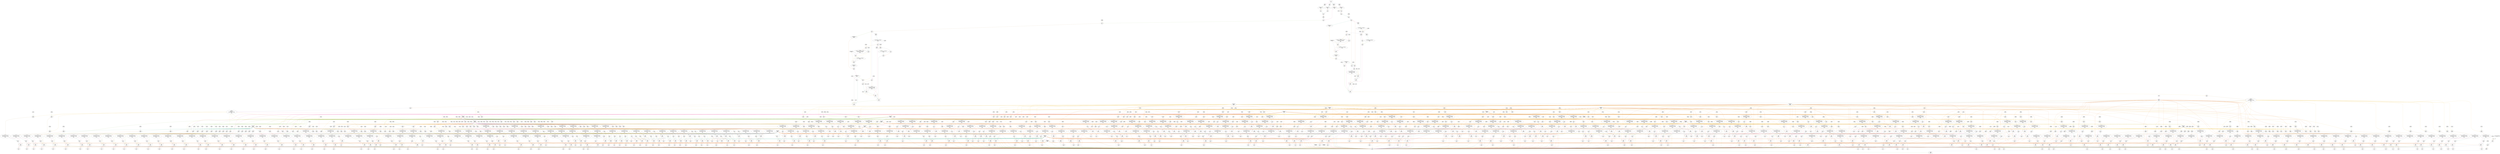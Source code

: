digraph processingKernel_tapnfold_1{
	NodeInput6 [shape=invhouse, label="z\nID: 6\nPos: 0"];
	NodeSlice19 [label="[223:192]\nID: 19\nPos: 0"];
	NodeReinterpret20 [label="<{HWFloat:8, 24}>\nID: 20\nPos: 0"];
	NodeSlice11 [label="[95:64]\nID: 11\nPos: 0"];
	NodeReinterpret12 [label="<{HWFloat:8, 24}>\nID: 12\nPos: 0"];
	NodeDiv22 [label="/\nID: 22\nPos: 0"];
	NodeConstantRawBits3507 [shape=box, label="1.0\nID: 3507"];
	NodeAdd24 [label="+\nID: 24\nPos: 0"];
	NodeConstantRawBits3506 [shape=box, label="100.0\nID: 3506"];
	NodeMul26 [label="*\nID: 26\nPos: 0"];
	NodeNeg27 [label="(-)\nID: 27\nPos: 0"];
	NodeSlice28 [label="[30:23]\nID: 28\nPos: 0"];
	NodeReinterpret29 [label="<{HWOffsetFix:8, 0, UNSIGNED}>\nID: 29\nPos: 0"];
	NodeConstantRawBits3505 [shape=box, label="127.0\nID: 3505"];
	NodeSub31 [label="-\nID: 31\nPos: 0"];
	NodeSlice2571 [label="[8:8]\nID: 2571\nPos: 0"];
	NodeReinterpret2572 [label="<{HWOffsetFix:1, 0, UNSIGNED}>\nID: 2572\nPos: 0"];
	NodeConstantRawBits3504 [shape=box, label="-127.0\nID: 3504"];
	NodeEqInlined2573 [label="==\nID: 2573\nPos: 0"];
	NodeNot51 [label="~\nID: 51\nPos: 0"];
	NodeAnd52 [label="&\nID: 52\nPos: 0"];
	NodeConstantRawBits3503 [shape=box, label="0.0\nID: 3503"];
	NodeGt46 [label=">\nID: 46\nPos: 0"];
	NodeReinterpret2574 [label="<{HWRawBits:32}>\nID: 2574\nPos: 0"];
	NodeConstantRawBits3502 [shape=box, label="23.0\nID: 3502"];
	NodeSub34 [label="-\nID: 34\nPos: 0"];
	NodeConstantRawBits3501 [shape=box, label="0.0\nID: 3501"];
	NodeGtInlined2575 [label=">\nID: 2575\nPos: 0"];
	NodeConstantRawBits35 [shape=box, label="4.294967295E9\nID: 35"];
	NodeCast38 [label="NodeCast
{HWOffsetFix:9, 0, TWOSCOMPLEMENT} 
->
 {HWOffsetFix:5, 0, UNSIGNED}\nID: 38\nPos: 0"];
	NodeShift39 [label="<<\nID: 39\nPos: 0"];
	NodeReinterpret40 [label="<{HWOffsetFix:32, 0, UNSIGNED}>\nID: 40\nPos: 0"];
	NodeMux41 [shape=invtrapezium, height=0.5, label="MUX\nID: 41\nPos: 0"];
	NodeReinterpret42 [label="<{HWRawBits:32}>\nID: 42\nPos: 0"];
	NodeAnd43 [label="&\nID: 43\nPos: 0"];
	NodeReinterpret44 [label="<{HWFloat:8, 24}>\nID: 44\nPos: 0"];
	NodeNeq53 [label="!=\nID: 53\nPos: 0"];
	NodeAnd54 [label="&\nID: 54\nPos: 0"];
	NodeConstantRawBits57 [shape=box, label="2.0\nID: 57"];
	NodeConstantRawBits56 [shape=box, label="3.0\nID: 56"];
	NodeMux58 [shape=invtrapezium, height=0.5, label="MUX\nID: 58\nPos: 0"];
	NodeConstantRawBits59 [shape=box, label="0.0\nID: 59"];
	NodeMux60 [shape=invtrapezium, height=0.5, label="MUX\nID: 60\nPos: 0"];
	NodeCast55 [label="NodeCast
{HWOffsetFix:1, 0, UNSIGNED} 
->
 {HWOffsetFix:2, 0, UNSIGNED}\nID: 55\nPos: 0"];
	NodeMux61 [shape=invtrapezium, height=0.5, label="MUX\nID: 61\nPos: 0"];
	NodeConstantRawBits2563 [shape=box, label="0.0\nID: 2563"];
	NodeConstantRawBits62 [shape=box, label="1.0\nID: 62"];
	NodeConstantRawBits3500 [shape=box, label="1.0\nID: 3500"];
	NodeAdd66 [label="+\nID: 66\nPos: 0"];
	NodeMux67 [shape=invtrapezium, height=0.5, label="MUX\nID: 67\nPos: 0"];
	NodeNeg68 [label="(-)\nID: 68\nPos: 0"];
	NodeCast69 [label="NodeCast
{HWFloat:8, 24} 
->
 {HWOffsetFix:32, 0, UNSIGNED}\nID: 69\nPos: 0"];
	NodeRegister3513 [label="NodeRegister\nID: 3513\nPos: 0"];
	NodeRegister3512 [label="NodeRegister\nID: 3512\nPos: 0"];
	NodeRegister3511 [label="NodeRegister\nID: 3511\nPos: 0"];
	NodeRegister3510 [label="NodeRegister\nID: 3510\nPos: 0"];
	NodeRegister3509 [label="NodeRegister\nID: 3509\nPos: 0"];
	NodeRegister3508 [label="NodeRegister\nID: 3508\nPos: 0"];
	NodeConstantRawBits3499 [shape=box, label="1.0\nID: 3499"];
	NodeConstantRawBits2 [shape=box, label="1.8446744073709552E19\nID: 2"];
	NodeCounter3 [shape=hexagon, label="cnt\nID: 3\nPos: 0"];
	NodeConstantRawBits3498 [shape=box, label="2.0\nID: 3498"];
	NodeAdd1938 [label="+\nID: 1938\nPos: 0"];
	NodeEqInlined2576 [label="==\nID: 2576\nPos: 0"];
	NodeConstantRawBits2564 [shape=box, label="0x00000000\nID: 2564"];
	NodeConstantRawBits2565 [shape=box, label="0x00000000\nID: 2565"];
	NodeConstantRawBits121 [shape=box, label="1.0\nID: 121"];
	NodePulse122 [label="pulse(1)\nID: 122\nPos: 0"];
	NodeRegister3522 [label="NodeRegister\nID: 3522\nPos: 0"];
	NodeRegister3521 [label="NodeRegister\nID: 3521\nPos: 0"];
	NodeRegister3520 [label="NodeRegister\nID: 3520\nPos: 0"];
	NodeStreamOffset1332 [shape=diamond, label="-1\nID: 1332\nPos: 0"];
	NodeConstantRawBits3497 [shape=box, label="100.0\nID: 3497"];
	NodeSlice7 [label="[31:0]\nID: 7\nPos: 0"];
	NodeReinterpret8 [label="<{HWFloat:8, 24}>\nID: 8\nPos: 0"];
	NodeMul70 [label="*\nID: 70\nPos: 0"];
	NodeSlice9 [label="[63:32]\nID: 9\nPos: 0"];
	NodeReinterpret10 [label="<{HWFloat:8, 24}>\nID: 10\nPos: 0"];
	NodeMul71 [label="*\nID: 71\nPos: 0"];
	NodeAdd72 [label="+\nID: 72\nPos: 0"];
	NodeSqrt73 [label="sqrt\nID: 73\nPos: 0"];
	NodeDiv75 [label="/\nID: 75\nPos: 0"];
	NodeConstantRawBits3496 [shape=box, label="100.0\nID: 3496"];
	NodeMul77 [label="*\nID: 77\nPos: 0"];
	NodeNeg78 [label="(-)\nID: 78\nPos: 0"];
	NodeSlice79 [label="[30:23]\nID: 79\nPos: 0"];
	NodeReinterpret80 [label="<{HWOffsetFix:8, 0, UNSIGNED}>\nID: 80\nPos: 0"];
	NodeConstantRawBits3495 [shape=box, label="127.0\nID: 3495"];
	NodeSub82 [label="-\nID: 82\nPos: 0"];
	NodeSlice2577 [label="[8:8]\nID: 2577\nPos: 0"];
	NodeReinterpret2578 [label="<{HWOffsetFix:1, 0, UNSIGNED}>\nID: 2578\nPos: 0"];
	NodeConstantRawBits3494 [shape=box, label="-127.0\nID: 3494"];
	NodeEqInlined2579 [label="==\nID: 2579\nPos: 0"];
	NodeNot102 [label="~\nID: 102\nPos: 0"];
	NodeAnd103 [label="&\nID: 103\nPos: 0"];
	NodeConstantRawBits3493 [shape=box, label="0.0\nID: 3493"];
	NodeGt97 [label=">\nID: 97\nPos: 0"];
	NodeReinterpret2580 [label="<{HWRawBits:32}>\nID: 2580\nPos: 0"];
	NodeConstantRawBits3492 [shape=box, label="23.0\nID: 3492"];
	NodeSub85 [label="-\nID: 85\nPos: 0"];
	NodeConstantRawBits3491 [shape=box, label="0.0\nID: 3491"];
	NodeGtInlined2581 [label=">\nID: 2581\nPos: 0"];
	NodeConstantRawBits86 [shape=box, label="4.294967295E9\nID: 86"];
	NodeCast89 [label="NodeCast
{HWOffsetFix:9, 0, TWOSCOMPLEMENT} 
->
 {HWOffsetFix:5, 0, UNSIGNED}\nID: 89\nPos: 0"];
	NodeShift90 [label="<<\nID: 90\nPos: 0"];
	NodeReinterpret91 [label="<{HWOffsetFix:32, 0, UNSIGNED}>\nID: 91\nPos: 0"];
	NodeMux92 [shape=invtrapezium, height=0.5, label="MUX\nID: 92\nPos: 0"];
	NodeReinterpret93 [label="<{HWRawBits:32}>\nID: 93\nPos: 0"];
	NodeAnd94 [label="&\nID: 94\nPos: 0"];
	NodeReinterpret95 [label="<{HWFloat:8, 24}>\nID: 95\nPos: 0"];
	NodeNeq104 [label="!=\nID: 104\nPos: 0"];
	NodeAnd105 [label="&\nID: 105\nPos: 0"];
	NodeConstantRawBits108 [shape=box, label="2.0\nID: 108"];
	NodeConstantRawBits107 [shape=box, label="3.0\nID: 107"];
	NodeMux109 [shape=invtrapezium, height=0.5, label="MUX\nID: 109\nPos: 0"];
	NodeConstantRawBits110 [shape=box, label="0.0\nID: 110"];
	NodeMux111 [shape=invtrapezium, height=0.5, label="MUX\nID: 111\nPos: 0"];
	NodeCast106 [label="NodeCast
{HWOffsetFix:1, 0, UNSIGNED} 
->
 {HWOffsetFix:2, 0, UNSIGNED}\nID: 106\nPos: 0"];
	NodeMux112 [shape=invtrapezium, height=0.5, label="MUX\nID: 112\nPos: 0"];
	NodeConstantRawBits2566 [shape=box, label="0.0\nID: 2566"];
	NodeConstantRawBits113 [shape=box, label="1.0\nID: 113"];
	NodeConstantRawBits3490 [shape=box, label="1.0\nID: 3490"];
	NodeAdd117 [label="+\nID: 117\nPos: 0"];
	NodeMux118 [shape=invtrapezium, height=0.5, label="MUX\nID: 118\nPos: 0"];
	NodeNeg119 [label="(-)\nID: 119\nPos: 0"];
	NodeCast120 [label="NodeCast
{HWFloat:8, 24} 
->
 {HWOffsetFix:32, 0, UNSIGNED}\nID: 120\nPos: 0"];
	NodeRegister3525 [label="NodeRegister\nID: 3525\nPos: 0"];
	NodeRegister3524 [label="NodeRegister\nID: 3524\nPos: 0"];
	NodeRegister3523 [label="NodeRegister\nID: 3523\nPos: 0"];
	NodeEqInlined2582 [label="==\nID: 2582\nPos: 0"];
	NodeCast1331 [label="NodeCast
{HWOffsetFix:1, 0, UNSIGNED} 
->
 {HWOffsetFix:32, 0, UNSIGNED}\nID: 1331\nPos: 0"];
	NodeAdd1333 [label="+\nID: 1333\nPos: 0"];
	NodeMux1334 [shape=invtrapezium, height=0.5, label="MUX\nID: 1334\nPos: 0"];
	NodeStreamOffset1320 [shape=diamond, label="-1\nID: 1320\nPos: 0"];
	NodeConstantRawBits3489 [shape=box, label="99.0\nID: 3489"];
	NodeEqInlined2583 [label="==\nID: 2583\nPos: 0"];
	NodeCast1319 [label="NodeCast
{HWOffsetFix:1, 0, UNSIGNED} 
->
 {HWOffsetFix:32, 0, UNSIGNED}\nID: 1319\nPos: 0"];
	NodeAdd1321 [label="+\nID: 1321\nPos: 0"];
	NodeMux1322 [shape=invtrapezium, height=0.5, label="MUX\nID: 1322\nPos: 0"];
	NodeStreamOffset1308 [shape=diamond, label="-1\nID: 1308\nPos: 0"];
	NodeConstantRawBits3488 [shape=box, label="98.0\nID: 3488"];
	NodeEqInlined2584 [label="==\nID: 2584\nPos: 0"];
	NodeCast1307 [label="NodeCast
{HWOffsetFix:1, 0, UNSIGNED} 
->
 {HWOffsetFix:32, 0, UNSIGNED}\nID: 1307\nPos: 0"];
	NodeAdd1309 [label="+\nID: 1309\nPos: 0"];
	NodeMux1310 [shape=invtrapezium, height=0.5, label="MUX\nID: 1310\nPos: 0"];
	NodeStreamOffset1296 [shape=diamond, label="-1\nID: 1296\nPos: 0"];
	NodeConstantRawBits3487 [shape=box, label="97.0\nID: 3487"];
	NodeEqInlined2585 [label="==\nID: 2585\nPos: 0"];
	NodeCast1295 [label="NodeCast
{HWOffsetFix:1, 0, UNSIGNED} 
->
 {HWOffsetFix:32, 0, UNSIGNED}\nID: 1295\nPos: 0"];
	NodeAdd1297 [label="+\nID: 1297\nPos: 0"];
	NodeMux1298 [shape=invtrapezium, height=0.5, label="MUX\nID: 1298\nPos: 0"];
	NodeStreamOffset1284 [shape=diamond, label="-1\nID: 1284\nPos: 0"];
	NodeConstantRawBits3486 [shape=box, label="96.0\nID: 3486"];
	NodeEqInlined2586 [label="==\nID: 2586\nPos: 0"];
	NodeCast1283 [label="NodeCast
{HWOffsetFix:1, 0, UNSIGNED} 
->
 {HWOffsetFix:32, 0, UNSIGNED}\nID: 1283\nPos: 0"];
	NodeAdd1285 [label="+\nID: 1285\nPos: 0"];
	NodeMux1286 [shape=invtrapezium, height=0.5, label="MUX\nID: 1286\nPos: 0"];
	NodeStreamOffset1272 [shape=diamond, label="-1\nID: 1272\nPos: 0"];
	NodeConstantRawBits3485 [shape=box, label="95.0\nID: 3485"];
	NodeEqInlined2587 [label="==\nID: 2587\nPos: 0"];
	NodeCast1271 [label="NodeCast
{HWOffsetFix:1, 0, UNSIGNED} 
->
 {HWOffsetFix:32, 0, UNSIGNED}\nID: 1271\nPos: 0"];
	NodeAdd1273 [label="+\nID: 1273\nPos: 0"];
	NodeMux1274 [shape=invtrapezium, height=0.5, label="MUX\nID: 1274\nPos: 0"];
	NodeStreamOffset1260 [shape=diamond, label="-1\nID: 1260\nPos: 0"];
	NodeConstantRawBits3484 [shape=box, label="94.0\nID: 3484"];
	NodeEqInlined2588 [label="==\nID: 2588\nPos: 0"];
	NodeCast1259 [label="NodeCast
{HWOffsetFix:1, 0, UNSIGNED} 
->
 {HWOffsetFix:32, 0, UNSIGNED}\nID: 1259\nPos: 0"];
	NodeAdd1261 [label="+\nID: 1261\nPos: 0"];
	NodeMux1262 [shape=invtrapezium, height=0.5, label="MUX\nID: 1262\nPos: 0"];
	NodeStreamOffset1248 [shape=diamond, label="-1\nID: 1248\nPos: 0"];
	NodeConstantRawBits3483 [shape=box, label="93.0\nID: 3483"];
	NodeEqInlined2589 [label="==\nID: 2589\nPos: 0"];
	NodeCast1247 [label="NodeCast
{HWOffsetFix:1, 0, UNSIGNED} 
->
 {HWOffsetFix:32, 0, UNSIGNED}\nID: 1247\nPos: 0"];
	NodeAdd1249 [label="+\nID: 1249\nPos: 0"];
	NodeMux1250 [shape=invtrapezium, height=0.5, label="MUX\nID: 1250\nPos: 0"];
	NodeRegister3519 [label="NodeRegister\nID: 3519\nPos: 0"];
	NodeStreamOffset1236 [shape=diamond, label="-1\nID: 1236\nPos: 0"];
	NodeConstantRawBits3482 [shape=box, label="92.0\nID: 3482"];
	NodeEqInlined2590 [label="==\nID: 2590\nPos: 0"];
	NodeCast1235 [label="NodeCast
{HWOffsetFix:1, 0, UNSIGNED} 
->
 {HWOffsetFix:32, 0, UNSIGNED}\nID: 1235\nPos: 0"];
	NodeAdd1237 [label="+\nID: 1237\nPos: 0"];
	NodeMux1238 [shape=invtrapezium, height=0.5, label="MUX\nID: 1238\nPos: 0"];
	NodeStreamOffset1224 [shape=diamond, label="-1\nID: 1224\nPos: 0"];
	NodeConstantRawBits3481 [shape=box, label="91.0\nID: 3481"];
	NodeEqInlined2591 [label="==\nID: 2591\nPos: 0"];
	NodeCast1223 [label="NodeCast
{HWOffsetFix:1, 0, UNSIGNED} 
->
 {HWOffsetFix:32, 0, UNSIGNED}\nID: 1223\nPos: 0"];
	NodeAdd1225 [label="+\nID: 1225\nPos: 0"];
	NodeMux1226 [shape=invtrapezium, height=0.5, label="MUX\nID: 1226\nPos: 0"];
	NodeStreamOffset1212 [shape=diamond, label="-1\nID: 1212\nPos: 0"];
	NodeConstantRawBits3480 [shape=box, label="90.0\nID: 3480"];
	NodeEqInlined2592 [label="==\nID: 2592\nPos: 0"];
	NodeCast1211 [label="NodeCast
{HWOffsetFix:1, 0, UNSIGNED} 
->
 {HWOffsetFix:32, 0, UNSIGNED}\nID: 1211\nPos: 0"];
	NodeAdd1213 [label="+\nID: 1213\nPos: 0"];
	NodeMux1214 [shape=invtrapezium, height=0.5, label="MUX\nID: 1214\nPos: 0"];
	NodeStreamOffset1200 [shape=diamond, label="-1\nID: 1200\nPos: 0"];
	NodeConstantRawBits3479 [shape=box, label="89.0\nID: 3479"];
	NodeEqInlined2593 [label="==\nID: 2593\nPos: 0"];
	NodeCast1199 [label="NodeCast
{HWOffsetFix:1, 0, UNSIGNED} 
->
 {HWOffsetFix:32, 0, UNSIGNED}\nID: 1199\nPos: 0"];
	NodeAdd1201 [label="+\nID: 1201\nPos: 0"];
	NodeMux1202 [shape=invtrapezium, height=0.5, label="MUX\nID: 1202\nPos: 0"];
	NodeStreamOffset1188 [shape=diamond, label="-1\nID: 1188\nPos: 0"];
	NodeConstantRawBits3478 [shape=box, label="88.0\nID: 3478"];
	NodeEqInlined2594 [label="==\nID: 2594\nPos: 0"];
	NodeCast1187 [label="NodeCast
{HWOffsetFix:1, 0, UNSIGNED} 
->
 {HWOffsetFix:32, 0, UNSIGNED}\nID: 1187\nPos: 0"];
	NodeAdd1189 [label="+\nID: 1189\nPos: 0"];
	NodeMux1190 [shape=invtrapezium, height=0.5, label="MUX\nID: 1190\nPos: 0"];
	NodeStreamOffset1176 [shape=diamond, label="-1\nID: 1176\nPos: 0"];
	NodeConstantRawBits3477 [shape=box, label="87.0\nID: 3477"];
	NodeEqInlined2595 [label="==\nID: 2595\nPos: 0"];
	NodeCast1175 [label="NodeCast
{HWOffsetFix:1, 0, UNSIGNED} 
->
 {HWOffsetFix:32, 0, UNSIGNED}\nID: 1175\nPos: 0"];
	NodeAdd1177 [label="+\nID: 1177\nPos: 0"];
	NodeMux1178 [shape=invtrapezium, height=0.5, label="MUX\nID: 1178\nPos: 0"];
	NodeStreamOffset1164 [shape=diamond, label="-1\nID: 1164\nPos: 0"];
	NodeConstantRawBits3476 [shape=box, label="86.0\nID: 3476"];
	NodeEqInlined2596 [label="==\nID: 2596\nPos: 0"];
	NodeCast1163 [label="NodeCast
{HWOffsetFix:1, 0, UNSIGNED} 
->
 {HWOffsetFix:32, 0, UNSIGNED}\nID: 1163\nPos: 0"];
	NodeAdd1165 [label="+\nID: 1165\nPos: 0"];
	NodeMux1166 [shape=invtrapezium, height=0.5, label="MUX\nID: 1166\nPos: 0"];
	NodeStreamOffset1152 [shape=diamond, label="-1\nID: 1152\nPos: 0"];
	NodeConstantRawBits3475 [shape=box, label="85.0\nID: 3475"];
	NodeEqInlined2597 [label="==\nID: 2597\nPos: 0"];
	NodeCast1151 [label="NodeCast
{HWOffsetFix:1, 0, UNSIGNED} 
->
 {HWOffsetFix:32, 0, UNSIGNED}\nID: 1151\nPos: 0"];
	NodeAdd1153 [label="+\nID: 1153\nPos: 0"];
	NodeMux1154 [shape=invtrapezium, height=0.5, label="MUX\nID: 1154\nPos: 0"];
	NodeStreamOffset1140 [shape=diamond, label="-1\nID: 1140\nPos: 0"];
	NodeConstantRawBits3474 [shape=box, label="84.0\nID: 3474"];
	NodeEqInlined2598 [label="==\nID: 2598\nPos: 0"];
	NodeCast1139 [label="NodeCast
{HWOffsetFix:1, 0, UNSIGNED} 
->
 {HWOffsetFix:32, 0, UNSIGNED}\nID: 1139\nPos: 0"];
	NodeAdd1141 [label="+\nID: 1141\nPos: 0"];
	NodeMux1142 [shape=invtrapezium, height=0.5, label="MUX\nID: 1142\nPos: 0"];
	NodeStreamOffset1128 [shape=diamond, label="-1\nID: 1128\nPos: 0"];
	NodeConstantRawBits3473 [shape=box, label="83.0\nID: 3473"];
	NodeEqInlined2599 [label="==\nID: 2599\nPos: 0"];
	NodeCast1127 [label="NodeCast
{HWOffsetFix:1, 0, UNSIGNED} 
->
 {HWOffsetFix:32, 0, UNSIGNED}\nID: 1127\nPos: 0"];
	NodeAdd1129 [label="+\nID: 1129\nPos: 0"];
	NodeMux1130 [shape=invtrapezium, height=0.5, label="MUX\nID: 1130\nPos: 0"];
	NodeStreamOffset1116 [shape=diamond, label="-1\nID: 1116\nPos: 0"];
	NodeConstantRawBits3472 [shape=box, label="82.0\nID: 3472"];
	NodeEqInlined2600 [label="==\nID: 2600\nPos: 0"];
	NodeCast1115 [label="NodeCast
{HWOffsetFix:1, 0, UNSIGNED} 
->
 {HWOffsetFix:32, 0, UNSIGNED}\nID: 1115\nPos: 0"];
	NodeAdd1117 [label="+\nID: 1117\nPos: 0"];
	NodeMux1118 [shape=invtrapezium, height=0.5, label="MUX\nID: 1118\nPos: 0"];
	NodeStreamOffset1104 [shape=diamond, label="-1\nID: 1104\nPos: 0"];
	NodeConstantRawBits3471 [shape=box, label="81.0\nID: 3471"];
	NodeEqInlined2601 [label="==\nID: 2601\nPos: 0"];
	NodeCast1103 [label="NodeCast
{HWOffsetFix:1, 0, UNSIGNED} 
->
 {HWOffsetFix:32, 0, UNSIGNED}\nID: 1103\nPos: 0"];
	NodeAdd1105 [label="+\nID: 1105\nPos: 0"];
	NodeMux1106 [shape=invtrapezium, height=0.5, label="MUX\nID: 1106\nPos: 0"];
	NodeStreamOffset1092 [shape=diamond, label="-1\nID: 1092\nPos: 0"];
	NodeConstantRawBits3470 [shape=box, label="80.0\nID: 3470"];
	NodeEqInlined2602 [label="==\nID: 2602\nPos: 0"];
	NodeCast1091 [label="NodeCast
{HWOffsetFix:1, 0, UNSIGNED} 
->
 {HWOffsetFix:32, 0, UNSIGNED}\nID: 1091\nPos: 0"];
	NodeAdd1093 [label="+\nID: 1093\nPos: 0"];
	NodeMux1094 [shape=invtrapezium, height=0.5, label="MUX\nID: 1094\nPos: 0"];
	NodeStreamOffset1080 [shape=diamond, label="-1\nID: 1080\nPos: 0"];
	NodeConstantRawBits3469 [shape=box, label="79.0\nID: 3469"];
	NodeEqInlined2603 [label="==\nID: 2603\nPos: 0"];
	NodeCast1079 [label="NodeCast
{HWOffsetFix:1, 0, UNSIGNED} 
->
 {HWOffsetFix:32, 0, UNSIGNED}\nID: 1079\nPos: 0"];
	NodeAdd1081 [label="+\nID: 1081\nPos: 0"];
	NodeMux1082 [shape=invtrapezium, height=0.5, label="MUX\nID: 1082\nPos: 0"];
	NodeStreamOffset1068 [shape=diamond, label="-1\nID: 1068\nPos: 0"];
	NodeConstantRawBits3468 [shape=box, label="78.0\nID: 3468"];
	NodeEqInlined2604 [label="==\nID: 2604\nPos: 0"];
	NodeCast1067 [label="NodeCast
{HWOffsetFix:1, 0, UNSIGNED} 
->
 {HWOffsetFix:32, 0, UNSIGNED}\nID: 1067\nPos: 0"];
	NodeAdd1069 [label="+\nID: 1069\nPos: 0"];
	NodeMux1070 [shape=invtrapezium, height=0.5, label="MUX\nID: 1070\nPos: 0"];
	NodeRegister3518 [label="NodeRegister\nID: 3518\nPos: 0"];
	NodeStreamOffset1056 [shape=diamond, label="-1\nID: 1056\nPos: 0"];
	NodeConstantRawBits3467 [shape=box, label="77.0\nID: 3467"];
	NodeEqInlined2605 [label="==\nID: 2605\nPos: 0"];
	NodeCast1055 [label="NodeCast
{HWOffsetFix:1, 0, UNSIGNED} 
->
 {HWOffsetFix:32, 0, UNSIGNED}\nID: 1055\nPos: 0"];
	NodeAdd1057 [label="+\nID: 1057\nPos: 0"];
	NodeMux1058 [shape=invtrapezium, height=0.5, label="MUX\nID: 1058\nPos: 0"];
	NodeStreamOffset1044 [shape=diamond, label="-1\nID: 1044\nPos: 0"];
	NodeConstantRawBits3466 [shape=box, label="76.0\nID: 3466"];
	NodeEqInlined2606 [label="==\nID: 2606\nPos: 0"];
	NodeCast1043 [label="NodeCast
{HWOffsetFix:1, 0, UNSIGNED} 
->
 {HWOffsetFix:32, 0, UNSIGNED}\nID: 1043\nPos: 0"];
	NodeAdd1045 [label="+\nID: 1045\nPos: 0"];
	NodeMux1046 [shape=invtrapezium, height=0.5, label="MUX\nID: 1046\nPos: 0"];
	NodeStreamOffset1032 [shape=diamond, label="-1\nID: 1032\nPos: 0"];
	NodeConstantRawBits3465 [shape=box, label="75.0\nID: 3465"];
	NodeEqInlined2607 [label="==\nID: 2607\nPos: 0"];
	NodeCast1031 [label="NodeCast
{HWOffsetFix:1, 0, UNSIGNED} 
->
 {HWOffsetFix:32, 0, UNSIGNED}\nID: 1031\nPos: 0"];
	NodeAdd1033 [label="+\nID: 1033\nPos: 0"];
	NodeMux1034 [shape=invtrapezium, height=0.5, label="MUX\nID: 1034\nPos: 0"];
	NodeStreamOffset1020 [shape=diamond, label="-1\nID: 1020\nPos: 0"];
	NodeConstantRawBits3464 [shape=box, label="74.0\nID: 3464"];
	NodeEqInlined2608 [label="==\nID: 2608\nPos: 0"];
	NodeCast1019 [label="NodeCast
{HWOffsetFix:1, 0, UNSIGNED} 
->
 {HWOffsetFix:32, 0, UNSIGNED}\nID: 1019\nPos: 0"];
	NodeAdd1021 [label="+\nID: 1021\nPos: 0"];
	NodeMux1022 [shape=invtrapezium, height=0.5, label="MUX\nID: 1022\nPos: 0"];
	NodeStreamOffset1008 [shape=diamond, label="-1\nID: 1008\nPos: 0"];
	NodeConstantRawBits3463 [shape=box, label="73.0\nID: 3463"];
	NodeEqInlined2609 [label="==\nID: 2609\nPos: 0"];
	NodeCast1007 [label="NodeCast
{HWOffsetFix:1, 0, UNSIGNED} 
->
 {HWOffsetFix:32, 0, UNSIGNED}\nID: 1007\nPos: 0"];
	NodeAdd1009 [label="+\nID: 1009\nPos: 0"];
	NodeMux1010 [shape=invtrapezium, height=0.5, label="MUX\nID: 1010\nPos: 0"];
	NodeStreamOffset996 [shape=diamond, label="-1\nID: 996\nPos: 0"];
	NodeConstantRawBits3462 [shape=box, label="72.0\nID: 3462"];
	NodeEqInlined2610 [label="==\nID: 2610\nPos: 0"];
	NodeCast995 [label="NodeCast
{HWOffsetFix:1, 0, UNSIGNED} 
->
 {HWOffsetFix:32, 0, UNSIGNED}\nID: 995\nPos: 0"];
	NodeAdd997 [label="+\nID: 997\nPos: 0"];
	NodeMux998 [shape=invtrapezium, height=0.5, label="MUX\nID: 998\nPos: 0"];
	NodeStreamOffset984 [shape=diamond, label="-1\nID: 984\nPos: 0"];
	NodeConstantRawBits3461 [shape=box, label="71.0\nID: 3461"];
	NodeEqInlined2611 [label="==\nID: 2611\nPos: 0"];
	NodeCast983 [label="NodeCast
{HWOffsetFix:1, 0, UNSIGNED} 
->
 {HWOffsetFix:32, 0, UNSIGNED}\nID: 983\nPos: 0"];
	NodeAdd985 [label="+\nID: 985\nPos: 0"];
	NodeMux986 [shape=invtrapezium, height=0.5, label="MUX\nID: 986\nPos: 0"];
	NodeStreamOffset972 [shape=diamond, label="-1\nID: 972\nPos: 0"];
	NodeConstantRawBits3460 [shape=box, label="70.0\nID: 3460"];
	NodeEqInlined2612 [label="==\nID: 2612\nPos: 0"];
	NodeCast971 [label="NodeCast
{HWOffsetFix:1, 0, UNSIGNED} 
->
 {HWOffsetFix:32, 0, UNSIGNED}\nID: 971\nPos: 0"];
	NodeAdd973 [label="+\nID: 973\nPos: 0"];
	NodeMux974 [shape=invtrapezium, height=0.5, label="MUX\nID: 974\nPos: 0"];
	NodeStreamOffset960 [shape=diamond, label="-1\nID: 960\nPos: 0"];
	NodeConstantRawBits3459 [shape=box, label="69.0\nID: 3459"];
	NodeEqInlined2613 [label="==\nID: 2613\nPos: 0"];
	NodeCast959 [label="NodeCast
{HWOffsetFix:1, 0, UNSIGNED} 
->
 {HWOffsetFix:32, 0, UNSIGNED}\nID: 959\nPos: 0"];
	NodeAdd961 [label="+\nID: 961\nPos: 0"];
	NodeMux962 [shape=invtrapezium, height=0.5, label="MUX\nID: 962\nPos: 0"];
	NodeStreamOffset948 [shape=diamond, label="-1\nID: 948\nPos: 0"];
	NodeConstantRawBits3458 [shape=box, label="68.0\nID: 3458"];
	NodeEqInlined2614 [label="==\nID: 2614\nPos: 0"];
	NodeCast947 [label="NodeCast
{HWOffsetFix:1, 0, UNSIGNED} 
->
 {HWOffsetFix:32, 0, UNSIGNED}\nID: 947\nPos: 0"];
	NodeAdd949 [label="+\nID: 949\nPos: 0"];
	NodeMux950 [shape=invtrapezium, height=0.5, label="MUX\nID: 950\nPos: 0"];
	NodeStreamOffset936 [shape=diamond, label="-1\nID: 936\nPos: 0"];
	NodeConstantRawBits3457 [shape=box, label="67.0\nID: 3457"];
	NodeEqInlined2615 [label="==\nID: 2615\nPos: 0"];
	NodeCast935 [label="NodeCast
{HWOffsetFix:1, 0, UNSIGNED} 
->
 {HWOffsetFix:32, 0, UNSIGNED}\nID: 935\nPos: 0"];
	NodeAdd937 [label="+\nID: 937\nPos: 0"];
	NodeMux938 [shape=invtrapezium, height=0.5, label="MUX\nID: 938\nPos: 0"];
	NodeStreamOffset924 [shape=diamond, label="-1\nID: 924\nPos: 0"];
	NodeConstantRawBits3456 [shape=box, label="66.0\nID: 3456"];
	NodeEqInlined2616 [label="==\nID: 2616\nPos: 0"];
	NodeCast923 [label="NodeCast
{HWOffsetFix:1, 0, UNSIGNED} 
->
 {HWOffsetFix:32, 0, UNSIGNED}\nID: 923\nPos: 0"];
	NodeAdd925 [label="+\nID: 925\nPos: 0"];
	NodeMux926 [shape=invtrapezium, height=0.5, label="MUX\nID: 926\nPos: 0"];
	NodeStreamOffset912 [shape=diamond, label="-1\nID: 912\nPos: 0"];
	NodeConstantRawBits3455 [shape=box, label="65.0\nID: 3455"];
	NodeEqInlined2617 [label="==\nID: 2617\nPos: 0"];
	NodeCast911 [label="NodeCast
{HWOffsetFix:1, 0, UNSIGNED} 
->
 {HWOffsetFix:32, 0, UNSIGNED}\nID: 911\nPos: 0"];
	NodeAdd913 [label="+\nID: 913\nPos: 0"];
	NodeMux914 [shape=invtrapezium, height=0.5, label="MUX\nID: 914\nPos: 0"];
	NodeStreamOffset900 [shape=diamond, label="-1\nID: 900\nPos: 0"];
	NodeConstantRawBits3454 [shape=box, label="64.0\nID: 3454"];
	NodeEqInlined2618 [label="==\nID: 2618\nPos: 0"];
	NodeCast899 [label="NodeCast
{HWOffsetFix:1, 0, UNSIGNED} 
->
 {HWOffsetFix:32, 0, UNSIGNED}\nID: 899\nPos: 0"];
	NodeAdd901 [label="+\nID: 901\nPos: 0"];
	NodeMux902 [shape=invtrapezium, height=0.5, label="MUX\nID: 902\nPos: 0"];
	NodeStreamOffset888 [shape=diamond, label="-1\nID: 888\nPos: 0"];
	NodeConstantRawBits3453 [shape=box, label="63.0\nID: 3453"];
	NodeEqInlined2619 [label="==\nID: 2619\nPos: 0"];
	NodeCast887 [label="NodeCast
{HWOffsetFix:1, 0, UNSIGNED} 
->
 {HWOffsetFix:32, 0, UNSIGNED}\nID: 887\nPos: 0"];
	NodeAdd889 [label="+\nID: 889\nPos: 0"];
	NodeMux890 [shape=invtrapezium, height=0.5, label="MUX\nID: 890\nPos: 0"];
	NodeStreamOffset876 [shape=diamond, label="-1\nID: 876\nPos: 0"];
	NodeConstantRawBits3452 [shape=box, label="62.0\nID: 3452"];
	NodeEqInlined2620 [label="==\nID: 2620\nPos: 0"];
	NodeCast875 [label="NodeCast
{HWOffsetFix:1, 0, UNSIGNED} 
->
 {HWOffsetFix:32, 0, UNSIGNED}\nID: 875\nPos: 0"];
	NodeAdd877 [label="+\nID: 877\nPos: 0"];
	NodeMux878 [shape=invtrapezium, height=0.5, label="MUX\nID: 878\nPos: 0"];
	NodeRegister3517 [label="NodeRegister\nID: 3517\nPos: 0"];
	NodeStreamOffset864 [shape=diamond, label="-1\nID: 864\nPos: 0"];
	NodeConstantRawBits3451 [shape=box, label="61.0\nID: 3451"];
	NodeEqInlined2621 [label="==\nID: 2621\nPos: 0"];
	NodeCast863 [label="NodeCast
{HWOffsetFix:1, 0, UNSIGNED} 
->
 {HWOffsetFix:32, 0, UNSIGNED}\nID: 863\nPos: 0"];
	NodeAdd865 [label="+\nID: 865\nPos: 0"];
	NodeMux866 [shape=invtrapezium, height=0.5, label="MUX\nID: 866\nPos: 0"];
	NodeStreamOffset852 [shape=diamond, label="-1\nID: 852\nPos: 0"];
	NodeConstantRawBits3450 [shape=box, label="60.0\nID: 3450"];
	NodeEqInlined2622 [label="==\nID: 2622\nPos: 0"];
	NodeCast851 [label="NodeCast
{HWOffsetFix:1, 0, UNSIGNED} 
->
 {HWOffsetFix:32, 0, UNSIGNED}\nID: 851\nPos: 0"];
	NodeAdd853 [label="+\nID: 853\nPos: 0"];
	NodeMux854 [shape=invtrapezium, height=0.5, label="MUX\nID: 854\nPos: 0"];
	NodeStreamOffset840 [shape=diamond, label="-1\nID: 840\nPos: 0"];
	NodeConstantRawBits3449 [shape=box, label="59.0\nID: 3449"];
	NodeEqInlined2623 [label="==\nID: 2623\nPos: 0"];
	NodeCast839 [label="NodeCast
{HWOffsetFix:1, 0, UNSIGNED} 
->
 {HWOffsetFix:32, 0, UNSIGNED}\nID: 839\nPos: 0"];
	NodeAdd841 [label="+\nID: 841\nPos: 0"];
	NodeMux842 [shape=invtrapezium, height=0.5, label="MUX\nID: 842\nPos: 0"];
	NodeStreamOffset828 [shape=diamond, label="-1\nID: 828\nPos: 0"];
	NodeConstantRawBits3448 [shape=box, label="58.0\nID: 3448"];
	NodeEqInlined2624 [label="==\nID: 2624\nPos: 0"];
	NodeCast827 [label="NodeCast
{HWOffsetFix:1, 0, UNSIGNED} 
->
 {HWOffsetFix:32, 0, UNSIGNED}\nID: 827\nPos: 0"];
	NodeAdd829 [label="+\nID: 829\nPos: 0"];
	NodeMux830 [shape=invtrapezium, height=0.5, label="MUX\nID: 830\nPos: 0"];
	NodeStreamOffset816 [shape=diamond, label="-1\nID: 816\nPos: 0"];
	NodeConstantRawBits3447 [shape=box, label="57.0\nID: 3447"];
	NodeEqInlined2625 [label="==\nID: 2625\nPos: 0"];
	NodeCast815 [label="NodeCast
{HWOffsetFix:1, 0, UNSIGNED} 
->
 {HWOffsetFix:32, 0, UNSIGNED}\nID: 815\nPos: 0"];
	NodeAdd817 [label="+\nID: 817\nPos: 0"];
	NodeMux818 [shape=invtrapezium, height=0.5, label="MUX\nID: 818\nPos: 0"];
	NodeStreamOffset804 [shape=diamond, label="-1\nID: 804\nPos: 0"];
	NodeConstantRawBits3446 [shape=box, label="56.0\nID: 3446"];
	NodeEqInlined2626 [label="==\nID: 2626\nPos: 0"];
	NodeCast803 [label="NodeCast
{HWOffsetFix:1, 0, UNSIGNED} 
->
 {HWOffsetFix:32, 0, UNSIGNED}\nID: 803\nPos: 0"];
	NodeAdd805 [label="+\nID: 805\nPos: 0"];
	NodeMux806 [shape=invtrapezium, height=0.5, label="MUX\nID: 806\nPos: 0"];
	NodeStreamOffset792 [shape=diamond, label="-1\nID: 792\nPos: 0"];
	NodeConstantRawBits3445 [shape=box, label="55.0\nID: 3445"];
	NodeEqInlined2627 [label="==\nID: 2627\nPos: 0"];
	NodeCast791 [label="NodeCast
{HWOffsetFix:1, 0, UNSIGNED} 
->
 {HWOffsetFix:32, 0, UNSIGNED}\nID: 791\nPos: 0"];
	NodeAdd793 [label="+\nID: 793\nPos: 0"];
	NodeMux794 [shape=invtrapezium, height=0.5, label="MUX\nID: 794\nPos: 0"];
	NodeStreamOffset780 [shape=diamond, label="-1\nID: 780\nPos: 0"];
	NodeConstantRawBits3444 [shape=box, label="54.0\nID: 3444"];
	NodeEqInlined2628 [label="==\nID: 2628\nPos: 0"];
	NodeCast779 [label="NodeCast
{HWOffsetFix:1, 0, UNSIGNED} 
->
 {HWOffsetFix:32, 0, UNSIGNED}\nID: 779\nPos: 0"];
	NodeAdd781 [label="+\nID: 781\nPos: 0"];
	NodeMux782 [shape=invtrapezium, height=0.5, label="MUX\nID: 782\nPos: 0"];
	NodeStreamOffset768 [shape=diamond, label="-1\nID: 768\nPos: 0"];
	NodeConstantRawBits3443 [shape=box, label="53.0\nID: 3443"];
	NodeEqInlined2629 [label="==\nID: 2629\nPos: 0"];
	NodeCast767 [label="NodeCast
{HWOffsetFix:1, 0, UNSIGNED} 
->
 {HWOffsetFix:32, 0, UNSIGNED}\nID: 767\nPos: 0"];
	NodeAdd769 [label="+\nID: 769\nPos: 0"];
	NodeMux770 [shape=invtrapezium, height=0.5, label="MUX\nID: 770\nPos: 0"];
	NodeStreamOffset756 [shape=diamond, label="-1\nID: 756\nPos: 0"];
	NodeConstantRawBits3442 [shape=box, label="52.0\nID: 3442"];
	NodeEqInlined2630 [label="==\nID: 2630\nPos: 0"];
	NodeCast755 [label="NodeCast
{HWOffsetFix:1, 0, UNSIGNED} 
->
 {HWOffsetFix:32, 0, UNSIGNED}\nID: 755\nPos: 0"];
	NodeAdd757 [label="+\nID: 757\nPos: 0"];
	NodeMux758 [shape=invtrapezium, height=0.5, label="MUX\nID: 758\nPos: 0"];
	NodeStreamOffset744 [shape=diamond, label="-1\nID: 744\nPos: 0"];
	NodeConstantRawBits3441 [shape=box, label="51.0\nID: 3441"];
	NodeEqInlined2631 [label="==\nID: 2631\nPos: 0"];
	NodeCast743 [label="NodeCast
{HWOffsetFix:1, 0, UNSIGNED} 
->
 {HWOffsetFix:32, 0, UNSIGNED}\nID: 743\nPos: 0"];
	NodeAdd745 [label="+\nID: 745\nPos: 0"];
	NodeMux746 [shape=invtrapezium, height=0.5, label="MUX\nID: 746\nPos: 0"];
	NodeStreamOffset732 [shape=diamond, label="-1\nID: 732\nPos: 0"];
	NodeConstantRawBits3440 [shape=box, label="50.0\nID: 3440"];
	NodeEqInlined2632 [label="==\nID: 2632\nPos: 0"];
	NodeCast731 [label="NodeCast
{HWOffsetFix:1, 0, UNSIGNED} 
->
 {HWOffsetFix:32, 0, UNSIGNED}\nID: 731\nPos: 0"];
	NodeAdd733 [label="+\nID: 733\nPos: 0"];
	NodeMux734 [shape=invtrapezium, height=0.5, label="MUX\nID: 734\nPos: 0"];
	NodeStreamOffset720 [shape=diamond, label="-1\nID: 720\nPos: 0"];
	NodeConstantRawBits3439 [shape=box, label="49.0\nID: 3439"];
	NodeEqInlined2633 [label="==\nID: 2633\nPos: 0"];
	NodeCast719 [label="NodeCast
{HWOffsetFix:1, 0, UNSIGNED} 
->
 {HWOffsetFix:32, 0, UNSIGNED}\nID: 719\nPos: 0"];
	NodeAdd721 [label="+\nID: 721\nPos: 0"];
	NodeMux722 [shape=invtrapezium, height=0.5, label="MUX\nID: 722\nPos: 0"];
	NodeStreamOffset708 [shape=diamond, label="-1\nID: 708\nPos: 0"];
	NodeConstantRawBits3438 [shape=box, label="48.0\nID: 3438"];
	NodeEqInlined2634 [label="==\nID: 2634\nPos: 0"];
	NodeCast707 [label="NodeCast
{HWOffsetFix:1, 0, UNSIGNED} 
->
 {HWOffsetFix:32, 0, UNSIGNED}\nID: 707\nPos: 0"];
	NodeAdd709 [label="+\nID: 709\nPos: 0"];
	NodeMux710 [shape=invtrapezium, height=0.5, label="MUX\nID: 710\nPos: 0"];
	NodeStreamOffset696 [shape=diamond, label="-1\nID: 696\nPos: 0"];
	NodeConstantRawBits3437 [shape=box, label="47.0\nID: 3437"];
	NodeEqInlined2635 [label="==\nID: 2635\nPos: 0"];
	NodeCast695 [label="NodeCast
{HWOffsetFix:1, 0, UNSIGNED} 
->
 {HWOffsetFix:32, 0, UNSIGNED}\nID: 695\nPos: 0"];
	NodeAdd697 [label="+\nID: 697\nPos: 0"];
	NodeMux698 [shape=invtrapezium, height=0.5, label="MUX\nID: 698\nPos: 0"];
	NodeRegister3516 [label="NodeRegister\nID: 3516\nPos: 0"];
	NodeStreamOffset684 [shape=diamond, label="-1\nID: 684\nPos: 0"];
	NodeConstantRawBits3436 [shape=box, label="46.0\nID: 3436"];
	NodeEqInlined2636 [label="==\nID: 2636\nPos: 0"];
	NodeCast683 [label="NodeCast
{HWOffsetFix:1, 0, UNSIGNED} 
->
 {HWOffsetFix:32, 0, UNSIGNED}\nID: 683\nPos: 0"];
	NodeAdd685 [label="+\nID: 685\nPos: 0"];
	NodeMux686 [shape=invtrapezium, height=0.5, label="MUX\nID: 686\nPos: 0"];
	NodeStreamOffset672 [shape=diamond, label="-1\nID: 672\nPos: 0"];
	NodeConstantRawBits3435 [shape=box, label="45.0\nID: 3435"];
	NodeEqInlined2637 [label="==\nID: 2637\nPos: 0"];
	NodeCast671 [label="NodeCast
{HWOffsetFix:1, 0, UNSIGNED} 
->
 {HWOffsetFix:32, 0, UNSIGNED}\nID: 671\nPos: 0"];
	NodeAdd673 [label="+\nID: 673\nPos: 0"];
	NodeMux674 [shape=invtrapezium, height=0.5, label="MUX\nID: 674\nPos: 0"];
	NodeStreamOffset660 [shape=diamond, label="-1\nID: 660\nPos: 0"];
	NodeConstantRawBits3434 [shape=box, label="44.0\nID: 3434"];
	NodeEqInlined2638 [label="==\nID: 2638\nPos: 0"];
	NodeCast659 [label="NodeCast
{HWOffsetFix:1, 0, UNSIGNED} 
->
 {HWOffsetFix:32, 0, UNSIGNED}\nID: 659\nPos: 0"];
	NodeAdd661 [label="+\nID: 661\nPos: 0"];
	NodeMux662 [shape=invtrapezium, height=0.5, label="MUX\nID: 662\nPos: 0"];
	NodeStreamOffset648 [shape=diamond, label="-1\nID: 648\nPos: 0"];
	NodeConstantRawBits3433 [shape=box, label="43.0\nID: 3433"];
	NodeEqInlined2639 [label="==\nID: 2639\nPos: 0"];
	NodeCast647 [label="NodeCast
{HWOffsetFix:1, 0, UNSIGNED} 
->
 {HWOffsetFix:32, 0, UNSIGNED}\nID: 647\nPos: 0"];
	NodeAdd649 [label="+\nID: 649\nPos: 0"];
	NodeMux650 [shape=invtrapezium, height=0.5, label="MUX\nID: 650\nPos: 0"];
	NodeStreamOffset636 [shape=diamond, label="-1\nID: 636\nPos: 0"];
	NodeConstantRawBits3432 [shape=box, label="42.0\nID: 3432"];
	NodeEqInlined2640 [label="==\nID: 2640\nPos: 0"];
	NodeCast635 [label="NodeCast
{HWOffsetFix:1, 0, UNSIGNED} 
->
 {HWOffsetFix:32, 0, UNSIGNED}\nID: 635\nPos: 0"];
	NodeAdd637 [label="+\nID: 637\nPos: 0"];
	NodeMux638 [shape=invtrapezium, height=0.5, label="MUX\nID: 638\nPos: 0"];
	NodeStreamOffset624 [shape=diamond, label="-1\nID: 624\nPos: 0"];
	NodeConstantRawBits3431 [shape=box, label="41.0\nID: 3431"];
	NodeEqInlined2641 [label="==\nID: 2641\nPos: 0"];
	NodeCast623 [label="NodeCast
{HWOffsetFix:1, 0, UNSIGNED} 
->
 {HWOffsetFix:32, 0, UNSIGNED}\nID: 623\nPos: 0"];
	NodeAdd625 [label="+\nID: 625\nPos: 0"];
	NodeMux626 [shape=invtrapezium, height=0.5, label="MUX\nID: 626\nPos: 0"];
	NodeStreamOffset612 [shape=diamond, label="-1\nID: 612\nPos: 0"];
	NodeConstantRawBits3430 [shape=box, label="40.0\nID: 3430"];
	NodeEqInlined2642 [label="==\nID: 2642\nPos: 0"];
	NodeCast611 [label="NodeCast
{HWOffsetFix:1, 0, UNSIGNED} 
->
 {HWOffsetFix:32, 0, UNSIGNED}\nID: 611\nPos: 0"];
	NodeAdd613 [label="+\nID: 613\nPos: 0"];
	NodeMux614 [shape=invtrapezium, height=0.5, label="MUX\nID: 614\nPos: 0"];
	NodeStreamOffset600 [shape=diamond, label="-1\nID: 600\nPos: 0"];
	NodeConstantRawBits3429 [shape=box, label="39.0\nID: 3429"];
	NodeEqInlined2643 [label="==\nID: 2643\nPos: 0"];
	NodeCast599 [label="NodeCast
{HWOffsetFix:1, 0, UNSIGNED} 
->
 {HWOffsetFix:32, 0, UNSIGNED}\nID: 599\nPos: 0"];
	NodeAdd601 [label="+\nID: 601\nPos: 0"];
	NodeMux602 [shape=invtrapezium, height=0.5, label="MUX\nID: 602\nPos: 0"];
	NodeStreamOffset588 [shape=diamond, label="-1\nID: 588\nPos: 0"];
	NodeConstantRawBits3428 [shape=box, label="38.0\nID: 3428"];
	NodeEqInlined2644 [label="==\nID: 2644\nPos: 0"];
	NodeCast587 [label="NodeCast
{HWOffsetFix:1, 0, UNSIGNED} 
->
 {HWOffsetFix:32, 0, UNSIGNED}\nID: 587\nPos: 0"];
	NodeAdd589 [label="+\nID: 589\nPos: 0"];
	NodeMux590 [shape=invtrapezium, height=0.5, label="MUX\nID: 590\nPos: 0"];
	NodeStreamOffset576 [shape=diamond, label="-1\nID: 576\nPos: 0"];
	NodeConstantRawBits3427 [shape=box, label="37.0\nID: 3427"];
	NodeEqInlined2645 [label="==\nID: 2645\nPos: 0"];
	NodeCast575 [label="NodeCast
{HWOffsetFix:1, 0, UNSIGNED} 
->
 {HWOffsetFix:32, 0, UNSIGNED}\nID: 575\nPos: 0"];
	NodeAdd577 [label="+\nID: 577\nPos: 0"];
	NodeMux578 [shape=invtrapezium, height=0.5, label="MUX\nID: 578\nPos: 0"];
	NodeStreamOffset564 [shape=diamond, label="-1\nID: 564\nPos: 0"];
	NodeConstantRawBits3426 [shape=box, label="36.0\nID: 3426"];
	NodeEqInlined2646 [label="==\nID: 2646\nPos: 0"];
	NodeCast563 [label="NodeCast
{HWOffsetFix:1, 0, UNSIGNED} 
->
 {HWOffsetFix:32, 0, UNSIGNED}\nID: 563\nPos: 0"];
	NodeAdd565 [label="+\nID: 565\nPos: 0"];
	NodeMux566 [shape=invtrapezium, height=0.5, label="MUX\nID: 566\nPos: 0"];
	NodeStreamOffset552 [shape=diamond, label="-1\nID: 552\nPos: 0"];
	NodeConstantRawBits3425 [shape=box, label="35.0\nID: 3425"];
	NodeEqInlined2647 [label="==\nID: 2647\nPos: 0"];
	NodeCast551 [label="NodeCast
{HWOffsetFix:1, 0, UNSIGNED} 
->
 {HWOffsetFix:32, 0, UNSIGNED}\nID: 551\nPos: 0"];
	NodeAdd553 [label="+\nID: 553\nPos: 0"];
	NodeMux554 [shape=invtrapezium, height=0.5, label="MUX\nID: 554\nPos: 0"];
	NodeStreamOffset540 [shape=diamond, label="-1\nID: 540\nPos: 0"];
	NodeConstantRawBits3424 [shape=box, label="34.0\nID: 3424"];
	NodeEqInlined2648 [label="==\nID: 2648\nPos: 0"];
	NodeCast539 [label="NodeCast
{HWOffsetFix:1, 0, UNSIGNED} 
->
 {HWOffsetFix:32, 0, UNSIGNED}\nID: 539\nPos: 0"];
	NodeAdd541 [label="+\nID: 541\nPos: 0"];
	NodeMux542 [shape=invtrapezium, height=0.5, label="MUX\nID: 542\nPos: 0"];
	NodeStreamOffset528 [shape=diamond, label="-1\nID: 528\nPos: 0"];
	NodeConstantRawBits3423 [shape=box, label="33.0\nID: 3423"];
	NodeEqInlined2649 [label="==\nID: 2649\nPos: 0"];
	NodeCast527 [label="NodeCast
{HWOffsetFix:1, 0, UNSIGNED} 
->
 {HWOffsetFix:32, 0, UNSIGNED}\nID: 527\nPos: 0"];
	NodeAdd529 [label="+\nID: 529\nPos: 0"];
	NodeMux530 [shape=invtrapezium, height=0.5, label="MUX\nID: 530\nPos: 0"];
	NodeStreamOffset516 [shape=diamond, label="-1\nID: 516\nPos: 0"];
	NodeConstantRawBits3422 [shape=box, label="32.0\nID: 3422"];
	NodeEqInlined2650 [label="==\nID: 2650\nPos: 0"];
	NodeCast515 [label="NodeCast
{HWOffsetFix:1, 0, UNSIGNED} 
->
 {HWOffsetFix:32, 0, UNSIGNED}\nID: 515\nPos: 0"];
	NodeAdd517 [label="+\nID: 517\nPos: 0"];
	NodeMux518 [shape=invtrapezium, height=0.5, label="MUX\nID: 518\nPos: 0"];
	NodeStreamOffset504 [shape=diamond, label="-1\nID: 504\nPos: 0"];
	NodeConstantRawBits3421 [shape=box, label="31.0\nID: 3421"];
	NodeEqInlined2651 [label="==\nID: 2651\nPos: 0"];
	NodeCast503 [label="NodeCast
{HWOffsetFix:1, 0, UNSIGNED} 
->
 {HWOffsetFix:32, 0, UNSIGNED}\nID: 503\nPos: 0"];
	NodeAdd505 [label="+\nID: 505\nPos: 0"];
	NodeMux506 [shape=invtrapezium, height=0.5, label="MUX\nID: 506\nPos: 0"];
	NodeRegister3515 [label="NodeRegister\nID: 3515\nPos: 0"];
	NodeStreamOffset492 [shape=diamond, label="-1\nID: 492\nPos: 0"];
	NodeConstantRawBits3420 [shape=box, label="30.0\nID: 3420"];
	NodeEqInlined2652 [label="==\nID: 2652\nPos: 0"];
	NodeCast491 [label="NodeCast
{HWOffsetFix:1, 0, UNSIGNED} 
->
 {HWOffsetFix:32, 0, UNSIGNED}\nID: 491\nPos: 0"];
	NodeAdd493 [label="+\nID: 493\nPos: 0"];
	NodeMux494 [shape=invtrapezium, height=0.5, label="MUX\nID: 494\nPos: 0"];
	NodeStreamOffset480 [shape=diamond, label="-1\nID: 480\nPos: 0"];
	NodeConstantRawBits3419 [shape=box, label="29.0\nID: 3419"];
	NodeEqInlined2653 [label="==\nID: 2653\nPos: 0"];
	NodeCast479 [label="NodeCast
{HWOffsetFix:1, 0, UNSIGNED} 
->
 {HWOffsetFix:32, 0, UNSIGNED}\nID: 479\nPos: 0"];
	NodeAdd481 [label="+\nID: 481\nPos: 0"];
	NodeMux482 [shape=invtrapezium, height=0.5, label="MUX\nID: 482\nPos: 0"];
	NodeStreamOffset468 [shape=diamond, label="-1\nID: 468\nPos: 0"];
	NodeConstantRawBits3418 [shape=box, label="28.0\nID: 3418"];
	NodeEqInlined2654 [label="==\nID: 2654\nPos: 0"];
	NodeCast467 [label="NodeCast
{HWOffsetFix:1, 0, UNSIGNED} 
->
 {HWOffsetFix:32, 0, UNSIGNED}\nID: 467\nPos: 0"];
	NodeAdd469 [label="+\nID: 469\nPos: 0"];
	NodeMux470 [shape=invtrapezium, height=0.5, label="MUX\nID: 470\nPos: 0"];
	NodeStreamOffset456 [shape=diamond, label="-1\nID: 456\nPos: 0"];
	NodeConstantRawBits3417 [shape=box, label="27.0\nID: 3417"];
	NodeEqInlined2655 [label="==\nID: 2655\nPos: 0"];
	NodeCast455 [label="NodeCast
{HWOffsetFix:1, 0, UNSIGNED} 
->
 {HWOffsetFix:32, 0, UNSIGNED}\nID: 455\nPos: 0"];
	NodeAdd457 [label="+\nID: 457\nPos: 0"];
	NodeMux458 [shape=invtrapezium, height=0.5, label="MUX\nID: 458\nPos: 0"];
	NodeStreamOffset444 [shape=diamond, label="-1\nID: 444\nPos: 0"];
	NodeConstantRawBits3416 [shape=box, label="26.0\nID: 3416"];
	NodeEqInlined2656 [label="==\nID: 2656\nPos: 0"];
	NodeCast443 [label="NodeCast
{HWOffsetFix:1, 0, UNSIGNED} 
->
 {HWOffsetFix:32, 0, UNSIGNED}\nID: 443\nPos: 0"];
	NodeAdd445 [label="+\nID: 445\nPos: 0"];
	NodeMux446 [shape=invtrapezium, height=0.5, label="MUX\nID: 446\nPos: 0"];
	NodeStreamOffset432 [shape=diamond, label="-1\nID: 432\nPos: 0"];
	NodeConstantRawBits3415 [shape=box, label="25.0\nID: 3415"];
	NodeEqInlined2657 [label="==\nID: 2657\nPos: 0"];
	NodeCast431 [label="NodeCast
{HWOffsetFix:1, 0, UNSIGNED} 
->
 {HWOffsetFix:32, 0, UNSIGNED}\nID: 431\nPos: 0"];
	NodeAdd433 [label="+\nID: 433\nPos: 0"];
	NodeMux434 [shape=invtrapezium, height=0.5, label="MUX\nID: 434\nPos: 0"];
	NodeStreamOffset420 [shape=diamond, label="-1\nID: 420\nPos: 0"];
	NodeConstantRawBits3414 [shape=box, label="24.0\nID: 3414"];
	NodeEqInlined2658 [label="==\nID: 2658\nPos: 0"];
	NodeCast419 [label="NodeCast
{HWOffsetFix:1, 0, UNSIGNED} 
->
 {HWOffsetFix:32, 0, UNSIGNED}\nID: 419\nPos: 0"];
	NodeAdd421 [label="+\nID: 421\nPos: 0"];
	NodeMux422 [shape=invtrapezium, height=0.5, label="MUX\nID: 422\nPos: 0"];
	NodeStreamOffset408 [shape=diamond, label="-1\nID: 408\nPos: 0"];
	NodeConstantRawBits3413 [shape=box, label="23.0\nID: 3413"];
	NodeEqInlined2659 [label="==\nID: 2659\nPos: 0"];
	NodeCast407 [label="NodeCast
{HWOffsetFix:1, 0, UNSIGNED} 
->
 {HWOffsetFix:32, 0, UNSIGNED}\nID: 407\nPos: 0"];
	NodeAdd409 [label="+\nID: 409\nPos: 0"];
	NodeMux410 [shape=invtrapezium, height=0.5, label="MUX\nID: 410\nPos: 0"];
	NodeStreamOffset396 [shape=diamond, label="-1\nID: 396\nPos: 0"];
	NodeConstantRawBits3412 [shape=box, label="22.0\nID: 3412"];
	NodeEqInlined2660 [label="==\nID: 2660\nPos: 0"];
	NodeCast395 [label="NodeCast
{HWOffsetFix:1, 0, UNSIGNED} 
->
 {HWOffsetFix:32, 0, UNSIGNED}\nID: 395\nPos: 0"];
	NodeAdd397 [label="+\nID: 397\nPos: 0"];
	NodeMux398 [shape=invtrapezium, height=0.5, label="MUX\nID: 398\nPos: 0"];
	NodeStreamOffset384 [shape=diamond, label="-1\nID: 384\nPos: 0"];
	NodeConstantRawBits3411 [shape=box, label="21.0\nID: 3411"];
	NodeEqInlined2661 [label="==\nID: 2661\nPos: 0"];
	NodeCast383 [label="NodeCast
{HWOffsetFix:1, 0, UNSIGNED} 
->
 {HWOffsetFix:32, 0, UNSIGNED}\nID: 383\nPos: 0"];
	NodeAdd385 [label="+\nID: 385\nPos: 0"];
	NodeMux386 [shape=invtrapezium, height=0.5, label="MUX\nID: 386\nPos: 0"];
	NodeStreamOffset372 [shape=diamond, label="-1\nID: 372\nPos: 0"];
	NodeConstantRawBits3410 [shape=box, label="20.0\nID: 3410"];
	NodeEqInlined2662 [label="==\nID: 2662\nPos: 0"];
	NodeCast371 [label="NodeCast
{HWOffsetFix:1, 0, UNSIGNED} 
->
 {HWOffsetFix:32, 0, UNSIGNED}\nID: 371\nPos: 0"];
	NodeAdd373 [label="+\nID: 373\nPos: 0"];
	NodeMux374 [shape=invtrapezium, height=0.5, label="MUX\nID: 374\nPos: 0"];
	NodeStreamOffset360 [shape=diamond, label="-1\nID: 360\nPos: 0"];
	NodeConstantRawBits3409 [shape=box, label="19.0\nID: 3409"];
	NodeEqInlined2663 [label="==\nID: 2663\nPos: 0"];
	NodeCast359 [label="NodeCast
{HWOffsetFix:1, 0, UNSIGNED} 
->
 {HWOffsetFix:32, 0, UNSIGNED}\nID: 359\nPos: 0"];
	NodeAdd361 [label="+\nID: 361\nPos: 0"];
	NodeMux362 [shape=invtrapezium, height=0.5, label="MUX\nID: 362\nPos: 0"];
	NodeStreamOffset348 [shape=diamond, label="-1\nID: 348\nPos: 0"];
	NodeConstantRawBits3408 [shape=box, label="18.0\nID: 3408"];
	NodeEqInlined2664 [label="==\nID: 2664\nPos: 0"];
	NodeCast347 [label="NodeCast
{HWOffsetFix:1, 0, UNSIGNED} 
->
 {HWOffsetFix:32, 0, UNSIGNED}\nID: 347\nPos: 0"];
	NodeAdd349 [label="+\nID: 349\nPos: 0"];
	NodeMux350 [shape=invtrapezium, height=0.5, label="MUX\nID: 350\nPos: 0"];
	NodeStreamOffset336 [shape=diamond, label="-1\nID: 336\nPos: 0"];
	NodeConstantRawBits3407 [shape=box, label="17.0\nID: 3407"];
	NodeEqInlined2665 [label="==\nID: 2665\nPos: 0"];
	NodeCast335 [label="NodeCast
{HWOffsetFix:1, 0, UNSIGNED} 
->
 {HWOffsetFix:32, 0, UNSIGNED}\nID: 335\nPos: 0"];
	NodeAdd337 [label="+\nID: 337\nPos: 0"];
	NodeMux338 [shape=invtrapezium, height=0.5, label="MUX\nID: 338\nPos: 0"];
	NodeStreamOffset324 [shape=diamond, label="-1\nID: 324\nPos: 0"];
	NodeConstantRawBits3406 [shape=box, label="16.0\nID: 3406"];
	NodeEqInlined2666 [label="==\nID: 2666\nPos: 0"];
	NodeCast323 [label="NodeCast
{HWOffsetFix:1, 0, UNSIGNED} 
->
 {HWOffsetFix:32, 0, UNSIGNED}\nID: 323\nPos: 0"];
	NodeAdd325 [label="+\nID: 325\nPos: 0"];
	NodeMux326 [shape=invtrapezium, height=0.5, label="MUX\nID: 326\nPos: 0"];
	NodeRegister3514 [label="NodeRegister\nID: 3514\nPos: 0"];
	NodeStreamOffset312 [shape=diamond, label="-1\nID: 312\nPos: 0"];
	NodeConstantRawBits3405 [shape=box, label="15.0\nID: 3405"];
	NodeEqInlined2667 [label="==\nID: 2667\nPos: 0"];
	NodeCast311 [label="NodeCast
{HWOffsetFix:1, 0, UNSIGNED} 
->
 {HWOffsetFix:32, 0, UNSIGNED}\nID: 311\nPos: 0"];
	NodeAdd313 [label="+\nID: 313\nPos: 0"];
	NodeMux314 [shape=invtrapezium, height=0.5, label="MUX\nID: 314\nPos: 0"];
	NodeStreamOffset300 [shape=diamond, label="-1\nID: 300\nPos: 0"];
	NodeConstantRawBits3404 [shape=box, label="14.0\nID: 3404"];
	NodeEqInlined2668 [label="==\nID: 2668\nPos: 0"];
	NodeCast299 [label="NodeCast
{HWOffsetFix:1, 0, UNSIGNED} 
->
 {HWOffsetFix:32, 0, UNSIGNED}\nID: 299\nPos: 0"];
	NodeAdd301 [label="+\nID: 301\nPos: 0"];
	NodeMux302 [shape=invtrapezium, height=0.5, label="MUX\nID: 302\nPos: 0"];
	NodeStreamOffset288 [shape=diamond, label="-1\nID: 288\nPos: 0"];
	NodeConstantRawBits3403 [shape=box, label="13.0\nID: 3403"];
	NodeEqInlined2669 [label="==\nID: 2669\nPos: 0"];
	NodeCast287 [label="NodeCast
{HWOffsetFix:1, 0, UNSIGNED} 
->
 {HWOffsetFix:32, 0, UNSIGNED}\nID: 287\nPos: 0"];
	NodeAdd289 [label="+\nID: 289\nPos: 0"];
	NodeMux290 [shape=invtrapezium, height=0.5, label="MUX\nID: 290\nPos: 0"];
	NodeStreamOffset276 [shape=diamond, label="-1\nID: 276\nPos: 0"];
	NodeConstantRawBits3402 [shape=box, label="12.0\nID: 3402"];
	NodeEqInlined2670 [label="==\nID: 2670\nPos: 0"];
	NodeCast275 [label="NodeCast
{HWOffsetFix:1, 0, UNSIGNED} 
->
 {HWOffsetFix:32, 0, UNSIGNED}\nID: 275\nPos: 0"];
	NodeAdd277 [label="+\nID: 277\nPos: 0"];
	NodeMux278 [shape=invtrapezium, height=0.5, label="MUX\nID: 278\nPos: 0"];
	NodeStreamOffset264 [shape=diamond, label="-1\nID: 264\nPos: 0"];
	NodeConstantRawBits3401 [shape=box, label="11.0\nID: 3401"];
	NodeEqInlined2671 [label="==\nID: 2671\nPos: 0"];
	NodeCast263 [label="NodeCast
{HWOffsetFix:1, 0, UNSIGNED} 
->
 {HWOffsetFix:32, 0, UNSIGNED}\nID: 263\nPos: 0"];
	NodeAdd265 [label="+\nID: 265\nPos: 0"];
	NodeMux266 [shape=invtrapezium, height=0.5, label="MUX\nID: 266\nPos: 0"];
	NodeStreamOffset252 [shape=diamond, label="-1\nID: 252\nPos: 0"];
	NodeConstantRawBits3400 [shape=box, label="10.0\nID: 3400"];
	NodeEqInlined2672 [label="==\nID: 2672\nPos: 0"];
	NodeCast251 [label="NodeCast
{HWOffsetFix:1, 0, UNSIGNED} 
->
 {HWOffsetFix:32, 0, UNSIGNED}\nID: 251\nPos: 0"];
	NodeAdd253 [label="+\nID: 253\nPos: 0"];
	NodeMux254 [shape=invtrapezium, height=0.5, label="MUX\nID: 254\nPos: 0"];
	NodeStreamOffset240 [shape=diamond, label="-1\nID: 240\nPos: 0"];
	NodeConstantRawBits3399 [shape=box, label="9.0\nID: 3399"];
	NodeEqInlined2673 [label="==\nID: 2673\nPos: 0"];
	NodeCast239 [label="NodeCast
{HWOffsetFix:1, 0, UNSIGNED} 
->
 {HWOffsetFix:32, 0, UNSIGNED}\nID: 239\nPos: 0"];
	NodeAdd241 [label="+\nID: 241\nPos: 0"];
	NodeMux242 [shape=invtrapezium, height=0.5, label="MUX\nID: 242\nPos: 0"];
	NodeStreamOffset228 [shape=diamond, label="-1\nID: 228\nPos: 0"];
	NodeConstantRawBits3398 [shape=box, label="8.0\nID: 3398"];
	NodeEqInlined2674 [label="==\nID: 2674\nPos: 0"];
	NodeCast227 [label="NodeCast
{HWOffsetFix:1, 0, UNSIGNED} 
->
 {HWOffsetFix:32, 0, UNSIGNED}\nID: 227\nPos: 0"];
	NodeAdd229 [label="+\nID: 229\nPos: 0"];
	NodeMux230 [shape=invtrapezium, height=0.5, label="MUX\nID: 230\nPos: 0"];
	NodeStreamOffset216 [shape=diamond, label="-1\nID: 216\nPos: 0"];
	NodeConstantRawBits3397 [shape=box, label="7.0\nID: 3397"];
	NodeEqInlined2675 [label="==\nID: 2675\nPos: 0"];
	NodeCast215 [label="NodeCast
{HWOffsetFix:1, 0, UNSIGNED} 
->
 {HWOffsetFix:32, 0, UNSIGNED}\nID: 215\nPos: 0"];
	NodeAdd217 [label="+\nID: 217\nPos: 0"];
	NodeMux218 [shape=invtrapezium, height=0.5, label="MUX\nID: 218\nPos: 0"];
	NodeStreamOffset204 [shape=diamond, label="-1\nID: 204\nPos: 0"];
	NodeConstantRawBits3396 [shape=box, label="6.0\nID: 3396"];
	NodeEqInlined2676 [label="==\nID: 2676\nPos: 0"];
	NodeCast203 [label="NodeCast
{HWOffsetFix:1, 0, UNSIGNED} 
->
 {HWOffsetFix:32, 0, UNSIGNED}\nID: 203\nPos: 0"];
	NodeAdd205 [label="+\nID: 205\nPos: 0"];
	NodeMux206 [shape=invtrapezium, height=0.5, label="MUX\nID: 206\nPos: 0"];
	NodeStreamOffset192 [shape=diamond, label="-1\nID: 192\nPos: 0"];
	NodeConstantRawBits3395 [shape=box, label="5.0\nID: 3395"];
	NodeEqInlined2677 [label="==\nID: 2677\nPos: 0"];
	NodeCast191 [label="NodeCast
{HWOffsetFix:1, 0, UNSIGNED} 
->
 {HWOffsetFix:32, 0, UNSIGNED}\nID: 191\nPos: 0"];
	NodeAdd193 [label="+\nID: 193\nPos: 0"];
	NodeMux194 [shape=invtrapezium, height=0.5, label="MUX\nID: 194\nPos: 0"];
	NodeStreamOffset180 [shape=diamond, label="-1\nID: 180\nPos: 0"];
	NodeConstantRawBits3394 [shape=box, label="4.0\nID: 3394"];
	NodeEqInlined2678 [label="==\nID: 2678\nPos: 0"];
	NodeCast179 [label="NodeCast
{HWOffsetFix:1, 0, UNSIGNED} 
->
 {HWOffsetFix:32, 0, UNSIGNED}\nID: 179\nPos: 0"];
	NodeAdd181 [label="+\nID: 181\nPos: 0"];
	NodeMux182 [shape=invtrapezium, height=0.5, label="MUX\nID: 182\nPos: 0"];
	NodeStreamOffset168 [shape=diamond, label="-1\nID: 168\nPos: 0"];
	NodeConstantRawBits3393 [shape=box, label="3.0\nID: 3393"];
	NodeEqInlined2679 [label="==\nID: 2679\nPos: 0"];
	NodeCast167 [label="NodeCast
{HWOffsetFix:1, 0, UNSIGNED} 
->
 {HWOffsetFix:32, 0, UNSIGNED}\nID: 167\nPos: 0"];
	NodeAdd169 [label="+\nID: 169\nPos: 0"];
	NodeMux170 [shape=invtrapezium, height=0.5, label="MUX\nID: 170\nPos: 0"];
	NodeStreamOffset156 [shape=diamond, label="-1\nID: 156\nPos: 0"];
	NodeConstantRawBits3392 [shape=box, label="2.0\nID: 3392"];
	NodeEqInlined2680 [label="==\nID: 2680\nPos: 0"];
	NodeCast155 [label="NodeCast
{HWOffsetFix:1, 0, UNSIGNED} 
->
 {HWOffsetFix:32, 0, UNSIGNED}\nID: 155\nPos: 0"];
	NodeAdd157 [label="+\nID: 157\nPos: 0"];
	NodeMux158 [shape=invtrapezium, height=0.5, label="MUX\nID: 158\nPos: 0"];
	NodeStreamOffset144 [shape=diamond, label="-1\nID: 144\nPos: 0"];
	NodeConstantRawBits3391 [shape=box, label="1.0\nID: 3391"];
	NodeEqInlined2681 [label="==\nID: 2681\nPos: 0"];
	NodeCast143 [label="NodeCast
{HWOffsetFix:1, 0, UNSIGNED} 
->
 {HWOffsetFix:32, 0, UNSIGNED}\nID: 143\nPos: 0"];
	NodeAdd145 [label="+\nID: 145\nPos: 0"];
	NodeMux146 [shape=invtrapezium, height=0.5, label="MUX\nID: 146\nPos: 0"];
	NodeStreamOffset132 [shape=diamond, label="-1\nID: 132\nPos: 0"];
	NodeConstantRawBits3390 [shape=box, label="0.0\nID: 3390"];
	NodeEqInlined2682 [label="==\nID: 2682\nPos: 0"];
	NodeCast131 [label="NodeCast
{HWOffsetFix:1, 0, UNSIGNED} 
->
 {HWOffsetFix:32, 0, UNSIGNED}\nID: 131\nPos: 0"];
	NodeAdd133 [label="+\nID: 133\nPos: 0"];
	NodeMux134 [shape=invtrapezium, height=0.5, label="MUX\nID: 134\nPos: 0"];
	NodeStreamOffset1932 [shape=diamond, label="-1\nID: 1932\nPos: 0"];
	NodeConstantRawBits3389 [shape=box, label="200.0\nID: 3389"];
	NodeEqInlined2683 [label="==\nID: 2683\nPos: 0"];
	NodeCast1931 [label="NodeCast
{HWOffsetFix:1, 0, UNSIGNED} 
->
 {HWOffsetFix:32, 0, UNSIGNED}\nID: 1931\nPos: 0"];
	NodeAdd1933 [label="+\nID: 1933\nPos: 0"];
	NodeMux1934 [shape=invtrapezium, height=0.5, label="MUX\nID: 1934\nPos: 0"];
	NodeStreamOffset1926 [shape=diamond, label="-1\nID: 1926\nPos: 0"];
	NodeConstantRawBits3388 [shape=box, label="199.0\nID: 3388"];
	NodeEqInlined2684 [label="==\nID: 2684\nPos: 0"];
	NodeCast1925 [label="NodeCast
{HWOffsetFix:1, 0, UNSIGNED} 
->
 {HWOffsetFix:32, 0, UNSIGNED}\nID: 1925\nPos: 0"];
	NodeAdd1927 [label="+\nID: 1927\nPos: 0"];
	NodeMux1928 [shape=invtrapezium, height=0.5, label="MUX\nID: 1928\nPos: 0"];
	NodeStreamOffset1920 [shape=diamond, label="-1\nID: 1920\nPos: 0"];
	NodeConstantRawBits3387 [shape=box, label="198.0\nID: 3387"];
	NodeEqInlined2685 [label="==\nID: 2685\nPos: 0"];
	NodeCast1919 [label="NodeCast
{HWOffsetFix:1, 0, UNSIGNED} 
->
 {HWOffsetFix:32, 0, UNSIGNED}\nID: 1919\nPos: 0"];
	NodeAdd1921 [label="+\nID: 1921\nPos: 0"];
	NodeMux1922 [shape=invtrapezium, height=0.5, label="MUX\nID: 1922\nPos: 0"];
	NodeStreamOffset1914 [shape=diamond, label="-1\nID: 1914\nPos: 0"];
	NodeConstantRawBits3386 [shape=box, label="197.0\nID: 3386"];
	NodeEqInlined2686 [label="==\nID: 2686\nPos: 0"];
	NodeCast1913 [label="NodeCast
{HWOffsetFix:1, 0, UNSIGNED} 
->
 {HWOffsetFix:32, 0, UNSIGNED}\nID: 1913\nPos: 0"];
	NodeAdd1915 [label="+\nID: 1915\nPos: 0"];
	NodeMux1916 [shape=invtrapezium, height=0.5, label="MUX\nID: 1916\nPos: 0"];
	NodeStreamOffset1908 [shape=diamond, label="-1\nID: 1908\nPos: 0"];
	NodeConstantRawBits3385 [shape=box, label="196.0\nID: 3385"];
	NodeEqInlined2687 [label="==\nID: 2687\nPos: 0"];
	NodeCast1907 [label="NodeCast
{HWOffsetFix:1, 0, UNSIGNED} 
->
 {HWOffsetFix:32, 0, UNSIGNED}\nID: 1907\nPos: 0"];
	NodeAdd1909 [label="+\nID: 1909\nPos: 0"];
	NodeMux1910 [shape=invtrapezium, height=0.5, label="MUX\nID: 1910\nPos: 0"];
	NodeStreamOffset1902 [shape=diamond, label="-1\nID: 1902\nPos: 0"];
	NodeConstantRawBits3384 [shape=box, label="195.0\nID: 3384"];
	NodeEqInlined2688 [label="==\nID: 2688\nPos: 0"];
	NodeCast1901 [label="NodeCast
{HWOffsetFix:1, 0, UNSIGNED} 
->
 {HWOffsetFix:32, 0, UNSIGNED}\nID: 1901\nPos: 0"];
	NodeAdd1903 [label="+\nID: 1903\nPos: 0"];
	NodeMux1904 [shape=invtrapezium, height=0.5, label="MUX\nID: 1904\nPos: 0"];
	NodeStreamOffset1896 [shape=diamond, label="-1\nID: 1896\nPos: 0"];
	NodeConstantRawBits3383 [shape=box, label="194.0\nID: 3383"];
	NodeEqInlined2689 [label="==\nID: 2689\nPos: 0"];
	NodeCast1895 [label="NodeCast
{HWOffsetFix:1, 0, UNSIGNED} 
->
 {HWOffsetFix:32, 0, UNSIGNED}\nID: 1895\nPos: 0"];
	NodeAdd1897 [label="+\nID: 1897\nPos: 0"];
	NodeMux1898 [shape=invtrapezium, height=0.5, label="MUX\nID: 1898\nPos: 0"];
	NodeStreamOffset1890 [shape=diamond, label="-1\nID: 1890\nPos: 0"];
	NodeConstantRawBits3382 [shape=box, label="193.0\nID: 3382"];
	NodeEqInlined2690 [label="==\nID: 2690\nPos: 0"];
	NodeCast1889 [label="NodeCast
{HWOffsetFix:1, 0, UNSIGNED} 
->
 {HWOffsetFix:32, 0, UNSIGNED}\nID: 1889\nPos: 0"];
	NodeAdd1891 [label="+\nID: 1891\nPos: 0"];
	NodeMux1892 [shape=invtrapezium, height=0.5, label="MUX\nID: 1892\nPos: 0"];
	NodeStreamOffset1884 [shape=diamond, label="-1\nID: 1884\nPos: 0"];
	NodeConstantRawBits3381 [shape=box, label="192.0\nID: 3381"];
	NodeEqInlined2691 [label="==\nID: 2691\nPos: 0"];
	NodeCast1883 [label="NodeCast
{HWOffsetFix:1, 0, UNSIGNED} 
->
 {HWOffsetFix:32, 0, UNSIGNED}\nID: 1883\nPos: 0"];
	NodeAdd1885 [label="+\nID: 1885\nPos: 0"];
	NodeMux1886 [shape=invtrapezium, height=0.5, label="MUX\nID: 1886\nPos: 0"];
	NodeStreamOffset1878 [shape=diamond, label="-1\nID: 1878\nPos: 0"];
	NodeConstantRawBits3380 [shape=box, label="191.0\nID: 3380"];
	NodeEqInlined2692 [label="==\nID: 2692\nPos: 0"];
	NodeCast1877 [label="NodeCast
{HWOffsetFix:1, 0, UNSIGNED} 
->
 {HWOffsetFix:32, 0, UNSIGNED}\nID: 1877\nPos: 0"];
	NodeAdd1879 [label="+\nID: 1879\nPos: 0"];
	NodeMux1880 [shape=invtrapezium, height=0.5, label="MUX\nID: 1880\nPos: 0"];
	NodeStreamOffset1872 [shape=diamond, label="-1\nID: 1872\nPos: 0"];
	NodeConstantRawBits3379 [shape=box, label="190.0\nID: 3379"];
	NodeEqInlined2693 [label="==\nID: 2693\nPos: 0"];
	NodeCast1871 [label="NodeCast
{HWOffsetFix:1, 0, UNSIGNED} 
->
 {HWOffsetFix:32, 0, UNSIGNED}\nID: 1871\nPos: 0"];
	NodeAdd1873 [label="+\nID: 1873\nPos: 0"];
	NodeMux1874 [shape=invtrapezium, height=0.5, label="MUX\nID: 1874\nPos: 0"];
	NodeStreamOffset1866 [shape=diamond, label="-1\nID: 1866\nPos: 0"];
	NodeConstantRawBits3378 [shape=box, label="189.0\nID: 3378"];
	NodeEqInlined2694 [label="==\nID: 2694\nPos: 0"];
	NodeCast1865 [label="NodeCast
{HWOffsetFix:1, 0, UNSIGNED} 
->
 {HWOffsetFix:32, 0, UNSIGNED}\nID: 1865\nPos: 0"];
	NodeAdd1867 [label="+\nID: 1867\nPos: 0"];
	NodeMux1868 [shape=invtrapezium, height=0.5, label="MUX\nID: 1868\nPos: 0"];
	NodeStreamOffset1860 [shape=diamond, label="-1\nID: 1860\nPos: 0"];
	NodeConstantRawBits3377 [shape=box, label="188.0\nID: 3377"];
	NodeEqInlined2695 [label="==\nID: 2695\nPos: 0"];
	NodeCast1859 [label="NodeCast
{HWOffsetFix:1, 0, UNSIGNED} 
->
 {HWOffsetFix:32, 0, UNSIGNED}\nID: 1859\nPos: 0"];
	NodeAdd1861 [label="+\nID: 1861\nPos: 0"];
	NodeMux1862 [shape=invtrapezium, height=0.5, label="MUX\nID: 1862\nPos: 0"];
	NodeStreamOffset1854 [shape=diamond, label="-1\nID: 1854\nPos: 0"];
	NodeConstantRawBits3376 [shape=box, label="187.0\nID: 3376"];
	NodeEqInlined2696 [label="==\nID: 2696\nPos: 0"];
	NodeCast1853 [label="NodeCast
{HWOffsetFix:1, 0, UNSIGNED} 
->
 {HWOffsetFix:32, 0, UNSIGNED}\nID: 1853\nPos: 0"];
	NodeAdd1855 [label="+\nID: 1855\nPos: 0"];
	NodeMux1856 [shape=invtrapezium, height=0.5, label="MUX\nID: 1856\nPos: 0"];
	NodeStreamOffset1848 [shape=diamond, label="-1\nID: 1848\nPos: 0"];
	NodeConstantRawBits3375 [shape=box, label="186.0\nID: 3375"];
	NodeEqInlined2697 [label="==\nID: 2697\nPos: 0"];
	NodeCast1847 [label="NodeCast
{HWOffsetFix:1, 0, UNSIGNED} 
->
 {HWOffsetFix:32, 0, UNSIGNED}\nID: 1847\nPos: 0"];
	NodeAdd1849 [label="+\nID: 1849\nPos: 0"];
	NodeMux1850 [shape=invtrapezium, height=0.5, label="MUX\nID: 1850\nPos: 0"];
	NodeStreamOffset1842 [shape=diamond, label="-1\nID: 1842\nPos: 0"];
	NodeConstantRawBits3374 [shape=box, label="185.0\nID: 3374"];
	NodeEqInlined2698 [label="==\nID: 2698\nPos: 0"];
	NodeCast1841 [label="NodeCast
{HWOffsetFix:1, 0, UNSIGNED} 
->
 {HWOffsetFix:32, 0, UNSIGNED}\nID: 1841\nPos: 0"];
	NodeAdd1843 [label="+\nID: 1843\nPos: 0"];
	NodeMux1844 [shape=invtrapezium, height=0.5, label="MUX\nID: 1844\nPos: 0"];
	NodeStreamOffset1836 [shape=diamond, label="-1\nID: 1836\nPos: 0"];
	NodeConstantRawBits3373 [shape=box, label="184.0\nID: 3373"];
	NodeEqInlined2699 [label="==\nID: 2699\nPos: 0"];
	NodeCast1835 [label="NodeCast
{HWOffsetFix:1, 0, UNSIGNED} 
->
 {HWOffsetFix:32, 0, UNSIGNED}\nID: 1835\nPos: 0"];
	NodeAdd1837 [label="+\nID: 1837\nPos: 0"];
	NodeMux1838 [shape=invtrapezium, height=0.5, label="MUX\nID: 1838\nPos: 0"];
	NodeStreamOffset1830 [shape=diamond, label="-1\nID: 1830\nPos: 0"];
	NodeConstantRawBits3372 [shape=box, label="183.0\nID: 3372"];
	NodeEqInlined2700 [label="==\nID: 2700\nPos: 0"];
	NodeCast1829 [label="NodeCast
{HWOffsetFix:1, 0, UNSIGNED} 
->
 {HWOffsetFix:32, 0, UNSIGNED}\nID: 1829\nPos: 0"];
	NodeAdd1831 [label="+\nID: 1831\nPos: 0"];
	NodeMux1832 [shape=invtrapezium, height=0.5, label="MUX\nID: 1832\nPos: 0"];
	NodeStreamOffset1824 [shape=diamond, label="-1\nID: 1824\nPos: 0"];
	NodeConstantRawBits3371 [shape=box, label="182.0\nID: 3371"];
	NodeEqInlined2701 [label="==\nID: 2701\nPos: 0"];
	NodeCast1823 [label="NodeCast
{HWOffsetFix:1, 0, UNSIGNED} 
->
 {HWOffsetFix:32, 0, UNSIGNED}\nID: 1823\nPos: 0"];
	NodeAdd1825 [label="+\nID: 1825\nPos: 0"];
	NodeMux1826 [shape=invtrapezium, height=0.5, label="MUX\nID: 1826\nPos: 0"];
	NodeStreamOffset1818 [shape=diamond, label="-1\nID: 1818\nPos: 0"];
	NodeConstantRawBits3370 [shape=box, label="181.0\nID: 3370"];
	NodeEqInlined2702 [label="==\nID: 2702\nPos: 0"];
	NodeCast1817 [label="NodeCast
{HWOffsetFix:1, 0, UNSIGNED} 
->
 {HWOffsetFix:32, 0, UNSIGNED}\nID: 1817\nPos: 0"];
	NodeAdd1819 [label="+\nID: 1819\nPos: 0"];
	NodeMux1820 [shape=invtrapezium, height=0.5, label="MUX\nID: 1820\nPos: 0"];
	NodeStreamOffset1812 [shape=diamond, label="-1\nID: 1812\nPos: 0"];
	NodeConstantRawBits3369 [shape=box, label="180.0\nID: 3369"];
	NodeEqInlined2703 [label="==\nID: 2703\nPos: 0"];
	NodeCast1811 [label="NodeCast
{HWOffsetFix:1, 0, UNSIGNED} 
->
 {HWOffsetFix:32, 0, UNSIGNED}\nID: 1811\nPos: 0"];
	NodeAdd1813 [label="+\nID: 1813\nPos: 0"];
	NodeMux1814 [shape=invtrapezium, height=0.5, label="MUX\nID: 1814\nPos: 0"];
	NodeStreamOffset1806 [shape=diamond, label="-1\nID: 1806\nPos: 0"];
	NodeConstantRawBits3368 [shape=box, label="179.0\nID: 3368"];
	NodeEqInlined2704 [label="==\nID: 2704\nPos: 0"];
	NodeCast1805 [label="NodeCast
{HWOffsetFix:1, 0, UNSIGNED} 
->
 {HWOffsetFix:32, 0, UNSIGNED}\nID: 1805\nPos: 0"];
	NodeAdd1807 [label="+\nID: 1807\nPos: 0"];
	NodeMux1808 [shape=invtrapezium, height=0.5, label="MUX\nID: 1808\nPos: 0"];
	NodeStreamOffset1800 [shape=diamond, label="-1\nID: 1800\nPos: 0"];
	NodeConstantRawBits3367 [shape=box, label="178.0\nID: 3367"];
	NodeEqInlined2705 [label="==\nID: 2705\nPos: 0"];
	NodeCast1799 [label="NodeCast
{HWOffsetFix:1, 0, UNSIGNED} 
->
 {HWOffsetFix:32, 0, UNSIGNED}\nID: 1799\nPos: 0"];
	NodeAdd1801 [label="+\nID: 1801\nPos: 0"];
	NodeMux1802 [shape=invtrapezium, height=0.5, label="MUX\nID: 1802\nPos: 0"];
	NodeStreamOffset1794 [shape=diamond, label="-1\nID: 1794\nPos: 0"];
	NodeConstantRawBits3366 [shape=box, label="177.0\nID: 3366"];
	NodeEqInlined2706 [label="==\nID: 2706\nPos: 0"];
	NodeCast1793 [label="NodeCast
{HWOffsetFix:1, 0, UNSIGNED} 
->
 {HWOffsetFix:32, 0, UNSIGNED}\nID: 1793\nPos: 0"];
	NodeAdd1795 [label="+\nID: 1795\nPos: 0"];
	NodeMux1796 [shape=invtrapezium, height=0.5, label="MUX\nID: 1796\nPos: 0"];
	NodeStreamOffset1788 [shape=diamond, label="-1\nID: 1788\nPos: 0"];
	NodeConstantRawBits3365 [shape=box, label="176.0\nID: 3365"];
	NodeEqInlined2707 [label="==\nID: 2707\nPos: 0"];
	NodeCast1787 [label="NodeCast
{HWOffsetFix:1, 0, UNSIGNED} 
->
 {HWOffsetFix:32, 0, UNSIGNED}\nID: 1787\nPos: 0"];
	NodeAdd1789 [label="+\nID: 1789\nPos: 0"];
	NodeMux1790 [shape=invtrapezium, height=0.5, label="MUX\nID: 1790\nPos: 0"];
	NodeStreamOffset1782 [shape=diamond, label="-1\nID: 1782\nPos: 0"];
	NodeConstantRawBits3364 [shape=box, label="175.0\nID: 3364"];
	NodeEqInlined2708 [label="==\nID: 2708\nPos: 0"];
	NodeCast1781 [label="NodeCast
{HWOffsetFix:1, 0, UNSIGNED} 
->
 {HWOffsetFix:32, 0, UNSIGNED}\nID: 1781\nPos: 0"];
	NodeAdd1783 [label="+\nID: 1783\nPos: 0"];
	NodeMux1784 [shape=invtrapezium, height=0.5, label="MUX\nID: 1784\nPos: 0"];
	NodeStreamOffset1776 [shape=diamond, label="-1\nID: 1776\nPos: 0"];
	NodeConstantRawBits3363 [shape=box, label="174.0\nID: 3363"];
	NodeEqInlined2709 [label="==\nID: 2709\nPos: 0"];
	NodeCast1775 [label="NodeCast
{HWOffsetFix:1, 0, UNSIGNED} 
->
 {HWOffsetFix:32, 0, UNSIGNED}\nID: 1775\nPos: 0"];
	NodeAdd1777 [label="+\nID: 1777\nPos: 0"];
	NodeMux1778 [shape=invtrapezium, height=0.5, label="MUX\nID: 1778\nPos: 0"];
	NodeStreamOffset1770 [shape=diamond, label="-1\nID: 1770\nPos: 0"];
	NodeConstantRawBits3362 [shape=box, label="173.0\nID: 3362"];
	NodeEqInlined2710 [label="==\nID: 2710\nPos: 0"];
	NodeCast1769 [label="NodeCast
{HWOffsetFix:1, 0, UNSIGNED} 
->
 {HWOffsetFix:32, 0, UNSIGNED}\nID: 1769\nPos: 0"];
	NodeAdd1771 [label="+\nID: 1771\nPos: 0"];
	NodeMux1772 [shape=invtrapezium, height=0.5, label="MUX\nID: 1772\nPos: 0"];
	NodeStreamOffset1764 [shape=diamond, label="-1\nID: 1764\nPos: 0"];
	NodeConstantRawBits3361 [shape=box, label="172.0\nID: 3361"];
	NodeEqInlined2711 [label="==\nID: 2711\nPos: 0"];
	NodeCast1763 [label="NodeCast
{HWOffsetFix:1, 0, UNSIGNED} 
->
 {HWOffsetFix:32, 0, UNSIGNED}\nID: 1763\nPos: 0"];
	NodeAdd1765 [label="+\nID: 1765\nPos: 0"];
	NodeMux1766 [shape=invtrapezium, height=0.5, label="MUX\nID: 1766\nPos: 0"];
	NodeStreamOffset1758 [shape=diamond, label="-1\nID: 1758\nPos: 0"];
	NodeConstantRawBits3360 [shape=box, label="171.0\nID: 3360"];
	NodeEqInlined2712 [label="==\nID: 2712\nPos: 0"];
	NodeCast1757 [label="NodeCast
{HWOffsetFix:1, 0, UNSIGNED} 
->
 {HWOffsetFix:32, 0, UNSIGNED}\nID: 1757\nPos: 0"];
	NodeAdd1759 [label="+\nID: 1759\nPos: 0"];
	NodeMux1760 [shape=invtrapezium, height=0.5, label="MUX\nID: 1760\nPos: 0"];
	NodeStreamOffset1752 [shape=diamond, label="-1\nID: 1752\nPos: 0"];
	NodeConstantRawBits3359 [shape=box, label="170.0\nID: 3359"];
	NodeEqInlined2713 [label="==\nID: 2713\nPos: 0"];
	NodeCast1751 [label="NodeCast
{HWOffsetFix:1, 0, UNSIGNED} 
->
 {HWOffsetFix:32, 0, UNSIGNED}\nID: 1751\nPos: 0"];
	NodeAdd1753 [label="+\nID: 1753\nPos: 0"];
	NodeMux1754 [shape=invtrapezium, height=0.5, label="MUX\nID: 1754\nPos: 0"];
	NodeStreamOffset1746 [shape=diamond, label="-1\nID: 1746\nPos: 0"];
	NodeConstantRawBits3358 [shape=box, label="169.0\nID: 3358"];
	NodeEqInlined2714 [label="==\nID: 2714\nPos: 0"];
	NodeCast1745 [label="NodeCast
{HWOffsetFix:1, 0, UNSIGNED} 
->
 {HWOffsetFix:32, 0, UNSIGNED}\nID: 1745\nPos: 0"];
	NodeAdd1747 [label="+\nID: 1747\nPos: 0"];
	NodeMux1748 [shape=invtrapezium, height=0.5, label="MUX\nID: 1748\nPos: 0"];
	NodeStreamOffset1740 [shape=diamond, label="-1\nID: 1740\nPos: 0"];
	NodeConstantRawBits3357 [shape=box, label="168.0\nID: 3357"];
	NodeEqInlined2715 [label="==\nID: 2715\nPos: 0"];
	NodeCast1739 [label="NodeCast
{HWOffsetFix:1, 0, UNSIGNED} 
->
 {HWOffsetFix:32, 0, UNSIGNED}\nID: 1739\nPos: 0"];
	NodeAdd1741 [label="+\nID: 1741\nPos: 0"];
	NodeMux1742 [shape=invtrapezium, height=0.5, label="MUX\nID: 1742\nPos: 0"];
	NodeStreamOffset1734 [shape=diamond, label="-1\nID: 1734\nPos: 0"];
	NodeConstantRawBits3356 [shape=box, label="167.0\nID: 3356"];
	NodeEqInlined2716 [label="==\nID: 2716\nPos: 0"];
	NodeCast1733 [label="NodeCast
{HWOffsetFix:1, 0, UNSIGNED} 
->
 {HWOffsetFix:32, 0, UNSIGNED}\nID: 1733\nPos: 0"];
	NodeAdd1735 [label="+\nID: 1735\nPos: 0"];
	NodeMux1736 [shape=invtrapezium, height=0.5, label="MUX\nID: 1736\nPos: 0"];
	NodeStreamOffset1728 [shape=diamond, label="-1\nID: 1728\nPos: 0"];
	NodeConstantRawBits3355 [shape=box, label="166.0\nID: 3355"];
	NodeEqInlined2717 [label="==\nID: 2717\nPos: 0"];
	NodeCast1727 [label="NodeCast
{HWOffsetFix:1, 0, UNSIGNED} 
->
 {HWOffsetFix:32, 0, UNSIGNED}\nID: 1727\nPos: 0"];
	NodeAdd1729 [label="+\nID: 1729\nPos: 0"];
	NodeMux1730 [shape=invtrapezium, height=0.5, label="MUX\nID: 1730\nPos: 0"];
	NodeStreamOffset1722 [shape=diamond, label="-1\nID: 1722\nPos: 0"];
	NodeConstantRawBits3354 [shape=box, label="165.0\nID: 3354"];
	NodeEqInlined2718 [label="==\nID: 2718\nPos: 0"];
	NodeCast1721 [label="NodeCast
{HWOffsetFix:1, 0, UNSIGNED} 
->
 {HWOffsetFix:32, 0, UNSIGNED}\nID: 1721\nPos: 0"];
	NodeAdd1723 [label="+\nID: 1723\nPos: 0"];
	NodeMux1724 [shape=invtrapezium, height=0.5, label="MUX\nID: 1724\nPos: 0"];
	NodeStreamOffset1716 [shape=diamond, label="-1\nID: 1716\nPos: 0"];
	NodeConstantRawBits3353 [shape=box, label="164.0\nID: 3353"];
	NodeEqInlined2719 [label="==\nID: 2719\nPos: 0"];
	NodeCast1715 [label="NodeCast
{HWOffsetFix:1, 0, UNSIGNED} 
->
 {HWOffsetFix:32, 0, UNSIGNED}\nID: 1715\nPos: 0"];
	NodeAdd1717 [label="+\nID: 1717\nPos: 0"];
	NodeMux1718 [shape=invtrapezium, height=0.5, label="MUX\nID: 1718\nPos: 0"];
	NodeStreamOffset1710 [shape=diamond, label="-1\nID: 1710\nPos: 0"];
	NodeConstantRawBits3352 [shape=box, label="163.0\nID: 3352"];
	NodeEqInlined2720 [label="==\nID: 2720\nPos: 0"];
	NodeCast1709 [label="NodeCast
{HWOffsetFix:1, 0, UNSIGNED} 
->
 {HWOffsetFix:32, 0, UNSIGNED}\nID: 1709\nPos: 0"];
	NodeAdd1711 [label="+\nID: 1711\nPos: 0"];
	NodeMux1712 [shape=invtrapezium, height=0.5, label="MUX\nID: 1712\nPos: 0"];
	NodeStreamOffset1704 [shape=diamond, label="-1\nID: 1704\nPos: 0"];
	NodeConstantRawBits3351 [shape=box, label="162.0\nID: 3351"];
	NodeEqInlined2721 [label="==\nID: 2721\nPos: 0"];
	NodeCast1703 [label="NodeCast
{HWOffsetFix:1, 0, UNSIGNED} 
->
 {HWOffsetFix:32, 0, UNSIGNED}\nID: 1703\nPos: 0"];
	NodeAdd1705 [label="+\nID: 1705\nPos: 0"];
	NodeMux1706 [shape=invtrapezium, height=0.5, label="MUX\nID: 1706\nPos: 0"];
	NodeStreamOffset1698 [shape=diamond, label="-1\nID: 1698\nPos: 0"];
	NodeConstantRawBits3350 [shape=box, label="161.0\nID: 3350"];
	NodeEqInlined2722 [label="==\nID: 2722\nPos: 0"];
	NodeCast1697 [label="NodeCast
{HWOffsetFix:1, 0, UNSIGNED} 
->
 {HWOffsetFix:32, 0, UNSIGNED}\nID: 1697\nPos: 0"];
	NodeAdd1699 [label="+\nID: 1699\nPos: 0"];
	NodeMux1700 [shape=invtrapezium, height=0.5, label="MUX\nID: 1700\nPos: 0"];
	NodeStreamOffset1692 [shape=diamond, label="-1\nID: 1692\nPos: 0"];
	NodeConstantRawBits3349 [shape=box, label="160.0\nID: 3349"];
	NodeEqInlined2723 [label="==\nID: 2723\nPos: 0"];
	NodeCast1691 [label="NodeCast
{HWOffsetFix:1, 0, UNSIGNED} 
->
 {HWOffsetFix:32, 0, UNSIGNED}\nID: 1691\nPos: 0"];
	NodeAdd1693 [label="+\nID: 1693\nPos: 0"];
	NodeMux1694 [shape=invtrapezium, height=0.5, label="MUX\nID: 1694\nPos: 0"];
	NodeStreamOffset1686 [shape=diamond, label="-1\nID: 1686\nPos: 0"];
	NodeConstantRawBits3348 [shape=box, label="159.0\nID: 3348"];
	NodeEqInlined2724 [label="==\nID: 2724\nPos: 0"];
	NodeCast1685 [label="NodeCast
{HWOffsetFix:1, 0, UNSIGNED} 
->
 {HWOffsetFix:32, 0, UNSIGNED}\nID: 1685\nPos: 0"];
	NodeAdd1687 [label="+\nID: 1687\nPos: 0"];
	NodeMux1688 [shape=invtrapezium, height=0.5, label="MUX\nID: 1688\nPos: 0"];
	NodeStreamOffset1680 [shape=diamond, label="-1\nID: 1680\nPos: 0"];
	NodeConstantRawBits3347 [shape=box, label="158.0\nID: 3347"];
	NodeEqInlined2725 [label="==\nID: 2725\nPos: 0"];
	NodeCast1679 [label="NodeCast
{HWOffsetFix:1, 0, UNSIGNED} 
->
 {HWOffsetFix:32, 0, UNSIGNED}\nID: 1679\nPos: 0"];
	NodeAdd1681 [label="+\nID: 1681\nPos: 0"];
	NodeMux1682 [shape=invtrapezium, height=0.5, label="MUX\nID: 1682\nPos: 0"];
	NodeStreamOffset1674 [shape=diamond, label="-1\nID: 1674\nPos: 0"];
	NodeConstantRawBits3346 [shape=box, label="157.0\nID: 3346"];
	NodeEqInlined2726 [label="==\nID: 2726\nPos: 0"];
	NodeCast1673 [label="NodeCast
{HWOffsetFix:1, 0, UNSIGNED} 
->
 {HWOffsetFix:32, 0, UNSIGNED}\nID: 1673\nPos: 0"];
	NodeAdd1675 [label="+\nID: 1675\nPos: 0"];
	NodeMux1676 [shape=invtrapezium, height=0.5, label="MUX\nID: 1676\nPos: 0"];
	NodeStreamOffset1668 [shape=diamond, label="-1\nID: 1668\nPos: 0"];
	NodeConstantRawBits3345 [shape=box, label="156.0\nID: 3345"];
	NodeEqInlined2727 [label="==\nID: 2727\nPos: 0"];
	NodeCast1667 [label="NodeCast
{HWOffsetFix:1, 0, UNSIGNED} 
->
 {HWOffsetFix:32, 0, UNSIGNED}\nID: 1667\nPos: 0"];
	NodeAdd1669 [label="+\nID: 1669\nPos: 0"];
	NodeMux1670 [shape=invtrapezium, height=0.5, label="MUX\nID: 1670\nPos: 0"];
	NodeStreamOffset1662 [shape=diamond, label="-1\nID: 1662\nPos: 0"];
	NodeConstantRawBits3344 [shape=box, label="155.0\nID: 3344"];
	NodeEqInlined2728 [label="==\nID: 2728\nPos: 0"];
	NodeCast1661 [label="NodeCast
{HWOffsetFix:1, 0, UNSIGNED} 
->
 {HWOffsetFix:32, 0, UNSIGNED}\nID: 1661\nPos: 0"];
	NodeAdd1663 [label="+\nID: 1663\nPos: 0"];
	NodeMux1664 [shape=invtrapezium, height=0.5, label="MUX\nID: 1664\nPos: 0"];
	NodeStreamOffset1656 [shape=diamond, label="-1\nID: 1656\nPos: 0"];
	NodeConstantRawBits3343 [shape=box, label="154.0\nID: 3343"];
	NodeEqInlined2729 [label="==\nID: 2729\nPos: 0"];
	NodeCast1655 [label="NodeCast
{HWOffsetFix:1, 0, UNSIGNED} 
->
 {HWOffsetFix:32, 0, UNSIGNED}\nID: 1655\nPos: 0"];
	NodeAdd1657 [label="+\nID: 1657\nPos: 0"];
	NodeMux1658 [shape=invtrapezium, height=0.5, label="MUX\nID: 1658\nPos: 0"];
	NodeStreamOffset1650 [shape=diamond, label="-1\nID: 1650\nPos: 0"];
	NodeConstantRawBits3342 [shape=box, label="153.0\nID: 3342"];
	NodeEqInlined2730 [label="==\nID: 2730\nPos: 0"];
	NodeCast1649 [label="NodeCast
{HWOffsetFix:1, 0, UNSIGNED} 
->
 {HWOffsetFix:32, 0, UNSIGNED}\nID: 1649\nPos: 0"];
	NodeAdd1651 [label="+\nID: 1651\nPos: 0"];
	NodeMux1652 [shape=invtrapezium, height=0.5, label="MUX\nID: 1652\nPos: 0"];
	NodeStreamOffset1644 [shape=diamond, label="-1\nID: 1644\nPos: 0"];
	NodeConstantRawBits3341 [shape=box, label="152.0\nID: 3341"];
	NodeEqInlined2731 [label="==\nID: 2731\nPos: 0"];
	NodeCast1643 [label="NodeCast
{HWOffsetFix:1, 0, UNSIGNED} 
->
 {HWOffsetFix:32, 0, UNSIGNED}\nID: 1643\nPos: 0"];
	NodeAdd1645 [label="+\nID: 1645\nPos: 0"];
	NodeMux1646 [shape=invtrapezium, height=0.5, label="MUX\nID: 1646\nPos: 0"];
	NodeStreamOffset1638 [shape=diamond, label="-1\nID: 1638\nPos: 0"];
	NodeConstantRawBits3340 [shape=box, label="151.0\nID: 3340"];
	NodeEqInlined2732 [label="==\nID: 2732\nPos: 0"];
	NodeCast1637 [label="NodeCast
{HWOffsetFix:1, 0, UNSIGNED} 
->
 {HWOffsetFix:32, 0, UNSIGNED}\nID: 1637\nPos: 0"];
	NodeAdd1639 [label="+\nID: 1639\nPos: 0"];
	NodeMux1640 [shape=invtrapezium, height=0.5, label="MUX\nID: 1640\nPos: 0"];
	NodeStreamOffset1632 [shape=diamond, label="-1\nID: 1632\nPos: 0"];
	NodeConstantRawBits3339 [shape=box, label="150.0\nID: 3339"];
	NodeEqInlined2733 [label="==\nID: 2733\nPos: 0"];
	NodeCast1631 [label="NodeCast
{HWOffsetFix:1, 0, UNSIGNED} 
->
 {HWOffsetFix:32, 0, UNSIGNED}\nID: 1631\nPos: 0"];
	NodeAdd1633 [label="+\nID: 1633\nPos: 0"];
	NodeMux1634 [shape=invtrapezium, height=0.5, label="MUX\nID: 1634\nPos: 0"];
	NodeStreamOffset1626 [shape=diamond, label="-1\nID: 1626\nPos: 0"];
	NodeConstantRawBits3338 [shape=box, label="149.0\nID: 3338"];
	NodeEqInlined2734 [label="==\nID: 2734\nPos: 0"];
	NodeCast1625 [label="NodeCast
{HWOffsetFix:1, 0, UNSIGNED} 
->
 {HWOffsetFix:32, 0, UNSIGNED}\nID: 1625\nPos: 0"];
	NodeAdd1627 [label="+\nID: 1627\nPos: 0"];
	NodeMux1628 [shape=invtrapezium, height=0.5, label="MUX\nID: 1628\nPos: 0"];
	NodeStreamOffset1620 [shape=diamond, label="-1\nID: 1620\nPos: 0"];
	NodeConstantRawBits3337 [shape=box, label="148.0\nID: 3337"];
	NodeEqInlined2735 [label="==\nID: 2735\nPos: 0"];
	NodeCast1619 [label="NodeCast
{HWOffsetFix:1, 0, UNSIGNED} 
->
 {HWOffsetFix:32, 0, UNSIGNED}\nID: 1619\nPos: 0"];
	NodeAdd1621 [label="+\nID: 1621\nPos: 0"];
	NodeMux1622 [shape=invtrapezium, height=0.5, label="MUX\nID: 1622\nPos: 0"];
	NodeStreamOffset1614 [shape=diamond, label="-1\nID: 1614\nPos: 0"];
	NodeConstantRawBits3336 [shape=box, label="147.0\nID: 3336"];
	NodeEqInlined2736 [label="==\nID: 2736\nPos: 0"];
	NodeCast1613 [label="NodeCast
{HWOffsetFix:1, 0, UNSIGNED} 
->
 {HWOffsetFix:32, 0, UNSIGNED}\nID: 1613\nPos: 0"];
	NodeAdd1615 [label="+\nID: 1615\nPos: 0"];
	NodeMux1616 [shape=invtrapezium, height=0.5, label="MUX\nID: 1616\nPos: 0"];
	NodeStreamOffset1608 [shape=diamond, label="-1\nID: 1608\nPos: 0"];
	NodeConstantRawBits3335 [shape=box, label="146.0\nID: 3335"];
	NodeEqInlined2737 [label="==\nID: 2737\nPos: 0"];
	NodeCast1607 [label="NodeCast
{HWOffsetFix:1, 0, UNSIGNED} 
->
 {HWOffsetFix:32, 0, UNSIGNED}\nID: 1607\nPos: 0"];
	NodeAdd1609 [label="+\nID: 1609\nPos: 0"];
	NodeMux1610 [shape=invtrapezium, height=0.5, label="MUX\nID: 1610\nPos: 0"];
	NodeStreamOffset1602 [shape=diamond, label="-1\nID: 1602\nPos: 0"];
	NodeConstantRawBits3334 [shape=box, label="145.0\nID: 3334"];
	NodeEqInlined2738 [label="==\nID: 2738\nPos: 0"];
	NodeCast1601 [label="NodeCast
{HWOffsetFix:1, 0, UNSIGNED} 
->
 {HWOffsetFix:32, 0, UNSIGNED}\nID: 1601\nPos: 0"];
	NodeAdd1603 [label="+\nID: 1603\nPos: 0"];
	NodeMux1604 [shape=invtrapezium, height=0.5, label="MUX\nID: 1604\nPos: 0"];
	NodeStreamOffset1596 [shape=diamond, label="-1\nID: 1596\nPos: 0"];
	NodeConstantRawBits3333 [shape=box, label="144.0\nID: 3333"];
	NodeEqInlined2739 [label="==\nID: 2739\nPos: 0"];
	NodeCast1595 [label="NodeCast
{HWOffsetFix:1, 0, UNSIGNED} 
->
 {HWOffsetFix:32, 0, UNSIGNED}\nID: 1595\nPos: 0"];
	NodeAdd1597 [label="+\nID: 1597\nPos: 0"];
	NodeMux1598 [shape=invtrapezium, height=0.5, label="MUX\nID: 1598\nPos: 0"];
	NodeStreamOffset1590 [shape=diamond, label="-1\nID: 1590\nPos: 0"];
	NodeConstantRawBits3332 [shape=box, label="143.0\nID: 3332"];
	NodeEqInlined2740 [label="==\nID: 2740\nPos: 0"];
	NodeCast1589 [label="NodeCast
{HWOffsetFix:1, 0, UNSIGNED} 
->
 {HWOffsetFix:32, 0, UNSIGNED}\nID: 1589\nPos: 0"];
	NodeAdd1591 [label="+\nID: 1591\nPos: 0"];
	NodeMux1592 [shape=invtrapezium, height=0.5, label="MUX\nID: 1592\nPos: 0"];
	NodeStreamOffset1584 [shape=diamond, label="-1\nID: 1584\nPos: 0"];
	NodeConstantRawBits3331 [shape=box, label="142.0\nID: 3331"];
	NodeEqInlined2741 [label="==\nID: 2741\nPos: 0"];
	NodeCast1583 [label="NodeCast
{HWOffsetFix:1, 0, UNSIGNED} 
->
 {HWOffsetFix:32, 0, UNSIGNED}\nID: 1583\nPos: 0"];
	NodeAdd1585 [label="+\nID: 1585\nPos: 0"];
	NodeMux1586 [shape=invtrapezium, height=0.5, label="MUX\nID: 1586\nPos: 0"];
	NodeStreamOffset1578 [shape=diamond, label="-1\nID: 1578\nPos: 0"];
	NodeConstantRawBits3330 [shape=box, label="141.0\nID: 3330"];
	NodeEqInlined2742 [label="==\nID: 2742\nPos: 0"];
	NodeCast1577 [label="NodeCast
{HWOffsetFix:1, 0, UNSIGNED} 
->
 {HWOffsetFix:32, 0, UNSIGNED}\nID: 1577\nPos: 0"];
	NodeAdd1579 [label="+\nID: 1579\nPos: 0"];
	NodeMux1580 [shape=invtrapezium, height=0.5, label="MUX\nID: 1580\nPos: 0"];
	NodeStreamOffset1572 [shape=diamond, label="-1\nID: 1572\nPos: 0"];
	NodeConstantRawBits3329 [shape=box, label="140.0\nID: 3329"];
	NodeEqInlined2743 [label="==\nID: 2743\nPos: 0"];
	NodeCast1571 [label="NodeCast
{HWOffsetFix:1, 0, UNSIGNED} 
->
 {HWOffsetFix:32, 0, UNSIGNED}\nID: 1571\nPos: 0"];
	NodeAdd1573 [label="+\nID: 1573\nPos: 0"];
	NodeMux1574 [shape=invtrapezium, height=0.5, label="MUX\nID: 1574\nPos: 0"];
	NodeStreamOffset1566 [shape=diamond, label="-1\nID: 1566\nPos: 0"];
	NodeConstantRawBits3328 [shape=box, label="139.0\nID: 3328"];
	NodeEqInlined2744 [label="==\nID: 2744\nPos: 0"];
	NodeCast1565 [label="NodeCast
{HWOffsetFix:1, 0, UNSIGNED} 
->
 {HWOffsetFix:32, 0, UNSIGNED}\nID: 1565\nPos: 0"];
	NodeAdd1567 [label="+\nID: 1567\nPos: 0"];
	NodeMux1568 [shape=invtrapezium, height=0.5, label="MUX\nID: 1568\nPos: 0"];
	NodeStreamOffset1560 [shape=diamond, label="-1\nID: 1560\nPos: 0"];
	NodeConstantRawBits3327 [shape=box, label="138.0\nID: 3327"];
	NodeEqInlined2745 [label="==\nID: 2745\nPos: 0"];
	NodeCast1559 [label="NodeCast
{HWOffsetFix:1, 0, UNSIGNED} 
->
 {HWOffsetFix:32, 0, UNSIGNED}\nID: 1559\nPos: 0"];
	NodeAdd1561 [label="+\nID: 1561\nPos: 0"];
	NodeMux1562 [shape=invtrapezium, height=0.5, label="MUX\nID: 1562\nPos: 0"];
	NodeStreamOffset1554 [shape=diamond, label="-1\nID: 1554\nPos: 0"];
	NodeConstantRawBits3326 [shape=box, label="137.0\nID: 3326"];
	NodeEqInlined2746 [label="==\nID: 2746\nPos: 0"];
	NodeCast1553 [label="NodeCast
{HWOffsetFix:1, 0, UNSIGNED} 
->
 {HWOffsetFix:32, 0, UNSIGNED}\nID: 1553\nPos: 0"];
	NodeAdd1555 [label="+\nID: 1555\nPos: 0"];
	NodeMux1556 [shape=invtrapezium, height=0.5, label="MUX\nID: 1556\nPos: 0"];
	NodeStreamOffset1548 [shape=diamond, label="-1\nID: 1548\nPos: 0"];
	NodeConstantRawBits3325 [shape=box, label="136.0\nID: 3325"];
	NodeEqInlined2747 [label="==\nID: 2747\nPos: 0"];
	NodeCast1547 [label="NodeCast
{HWOffsetFix:1, 0, UNSIGNED} 
->
 {HWOffsetFix:32, 0, UNSIGNED}\nID: 1547\nPos: 0"];
	NodeAdd1549 [label="+\nID: 1549\nPos: 0"];
	NodeMux1550 [shape=invtrapezium, height=0.5, label="MUX\nID: 1550\nPos: 0"];
	NodeStreamOffset1542 [shape=diamond, label="-1\nID: 1542\nPos: 0"];
	NodeConstantRawBits3324 [shape=box, label="135.0\nID: 3324"];
	NodeEqInlined2748 [label="==\nID: 2748\nPos: 0"];
	NodeCast1541 [label="NodeCast
{HWOffsetFix:1, 0, UNSIGNED} 
->
 {HWOffsetFix:32, 0, UNSIGNED}\nID: 1541\nPos: 0"];
	NodeAdd1543 [label="+\nID: 1543\nPos: 0"];
	NodeMux1544 [shape=invtrapezium, height=0.5, label="MUX\nID: 1544\nPos: 0"];
	NodeStreamOffset1536 [shape=diamond, label="-1\nID: 1536\nPos: 0"];
	NodeConstantRawBits3323 [shape=box, label="134.0\nID: 3323"];
	NodeEqInlined2749 [label="==\nID: 2749\nPos: 0"];
	NodeCast1535 [label="NodeCast
{HWOffsetFix:1, 0, UNSIGNED} 
->
 {HWOffsetFix:32, 0, UNSIGNED}\nID: 1535\nPos: 0"];
	NodeAdd1537 [label="+\nID: 1537\nPos: 0"];
	NodeMux1538 [shape=invtrapezium, height=0.5, label="MUX\nID: 1538\nPos: 0"];
	NodeStreamOffset1530 [shape=diamond, label="-1\nID: 1530\nPos: 0"];
	NodeConstantRawBits3322 [shape=box, label="133.0\nID: 3322"];
	NodeEqInlined2750 [label="==\nID: 2750\nPos: 0"];
	NodeCast1529 [label="NodeCast
{HWOffsetFix:1, 0, UNSIGNED} 
->
 {HWOffsetFix:32, 0, UNSIGNED}\nID: 1529\nPos: 0"];
	NodeAdd1531 [label="+\nID: 1531\nPos: 0"];
	NodeMux1532 [shape=invtrapezium, height=0.5, label="MUX\nID: 1532\nPos: 0"];
	NodeStreamOffset1524 [shape=diamond, label="-1\nID: 1524\nPos: 0"];
	NodeConstantRawBits3321 [shape=box, label="132.0\nID: 3321"];
	NodeEqInlined2751 [label="==\nID: 2751\nPos: 0"];
	NodeCast1523 [label="NodeCast
{HWOffsetFix:1, 0, UNSIGNED} 
->
 {HWOffsetFix:32, 0, UNSIGNED}\nID: 1523\nPos: 0"];
	NodeAdd1525 [label="+\nID: 1525\nPos: 0"];
	NodeMux1526 [shape=invtrapezium, height=0.5, label="MUX\nID: 1526\nPos: 0"];
	NodeStreamOffset1518 [shape=diamond, label="-1\nID: 1518\nPos: 0"];
	NodeConstantRawBits3320 [shape=box, label="131.0\nID: 3320"];
	NodeEqInlined2752 [label="==\nID: 2752\nPos: 0"];
	NodeCast1517 [label="NodeCast
{HWOffsetFix:1, 0, UNSIGNED} 
->
 {HWOffsetFix:32, 0, UNSIGNED}\nID: 1517\nPos: 0"];
	NodeAdd1519 [label="+\nID: 1519\nPos: 0"];
	NodeMux1520 [shape=invtrapezium, height=0.5, label="MUX\nID: 1520\nPos: 0"];
	NodeStreamOffset1512 [shape=diamond, label="-1\nID: 1512\nPos: 0"];
	NodeConstantRawBits3319 [shape=box, label="130.0\nID: 3319"];
	NodeEqInlined2753 [label="==\nID: 2753\nPos: 0"];
	NodeCast1511 [label="NodeCast
{HWOffsetFix:1, 0, UNSIGNED} 
->
 {HWOffsetFix:32, 0, UNSIGNED}\nID: 1511\nPos: 0"];
	NodeAdd1513 [label="+\nID: 1513\nPos: 0"];
	NodeMux1514 [shape=invtrapezium, height=0.5, label="MUX\nID: 1514\nPos: 0"];
	NodeStreamOffset1506 [shape=diamond, label="-1\nID: 1506\nPos: 0"];
	NodeConstantRawBits3318 [shape=box, label="129.0\nID: 3318"];
	NodeEqInlined2754 [label="==\nID: 2754\nPos: 0"];
	NodeCast1505 [label="NodeCast
{HWOffsetFix:1, 0, UNSIGNED} 
->
 {HWOffsetFix:32, 0, UNSIGNED}\nID: 1505\nPos: 0"];
	NodeAdd1507 [label="+\nID: 1507\nPos: 0"];
	NodeMux1508 [shape=invtrapezium, height=0.5, label="MUX\nID: 1508\nPos: 0"];
	NodeStreamOffset1500 [shape=diamond, label="-1\nID: 1500\nPos: 0"];
	NodeConstantRawBits3317 [shape=box, label="128.0\nID: 3317"];
	NodeEqInlined2755 [label="==\nID: 2755\nPos: 0"];
	NodeCast1499 [label="NodeCast
{HWOffsetFix:1, 0, UNSIGNED} 
->
 {HWOffsetFix:32, 0, UNSIGNED}\nID: 1499\nPos: 0"];
	NodeAdd1501 [label="+\nID: 1501\nPos: 0"];
	NodeMux1502 [shape=invtrapezium, height=0.5, label="MUX\nID: 1502\nPos: 0"];
	NodeStreamOffset1494 [shape=diamond, label="-1\nID: 1494\nPos: 0"];
	NodeConstantRawBits3316 [shape=box, label="127.0\nID: 3316"];
	NodeEqInlined2756 [label="==\nID: 2756\nPos: 0"];
	NodeCast1493 [label="NodeCast
{HWOffsetFix:1, 0, UNSIGNED} 
->
 {HWOffsetFix:32, 0, UNSIGNED}\nID: 1493\nPos: 0"];
	NodeAdd1495 [label="+\nID: 1495\nPos: 0"];
	NodeMux1496 [shape=invtrapezium, height=0.5, label="MUX\nID: 1496\nPos: 0"];
	NodeStreamOffset1488 [shape=diamond, label="-1\nID: 1488\nPos: 0"];
	NodeConstantRawBits3315 [shape=box, label="126.0\nID: 3315"];
	NodeEqInlined2757 [label="==\nID: 2757\nPos: 0"];
	NodeCast1487 [label="NodeCast
{HWOffsetFix:1, 0, UNSIGNED} 
->
 {HWOffsetFix:32, 0, UNSIGNED}\nID: 1487\nPos: 0"];
	NodeAdd1489 [label="+\nID: 1489\nPos: 0"];
	NodeMux1490 [shape=invtrapezium, height=0.5, label="MUX\nID: 1490\nPos: 0"];
	NodeStreamOffset1482 [shape=diamond, label="-1\nID: 1482\nPos: 0"];
	NodeConstantRawBits3314 [shape=box, label="125.0\nID: 3314"];
	NodeEqInlined2758 [label="==\nID: 2758\nPos: 0"];
	NodeCast1481 [label="NodeCast
{HWOffsetFix:1, 0, UNSIGNED} 
->
 {HWOffsetFix:32, 0, UNSIGNED}\nID: 1481\nPos: 0"];
	NodeAdd1483 [label="+\nID: 1483\nPos: 0"];
	NodeMux1484 [shape=invtrapezium, height=0.5, label="MUX\nID: 1484\nPos: 0"];
	NodeStreamOffset1476 [shape=diamond, label="-1\nID: 1476\nPos: 0"];
	NodeConstantRawBits3313 [shape=box, label="124.0\nID: 3313"];
	NodeEqInlined2759 [label="==\nID: 2759\nPos: 0"];
	NodeCast1475 [label="NodeCast
{HWOffsetFix:1, 0, UNSIGNED} 
->
 {HWOffsetFix:32, 0, UNSIGNED}\nID: 1475\nPos: 0"];
	NodeAdd1477 [label="+\nID: 1477\nPos: 0"];
	NodeMux1478 [shape=invtrapezium, height=0.5, label="MUX\nID: 1478\nPos: 0"];
	NodeStreamOffset1470 [shape=diamond, label="-1\nID: 1470\nPos: 0"];
	NodeConstantRawBits3312 [shape=box, label="123.0\nID: 3312"];
	NodeEqInlined2760 [label="==\nID: 2760\nPos: 0"];
	NodeCast1469 [label="NodeCast
{HWOffsetFix:1, 0, UNSIGNED} 
->
 {HWOffsetFix:32, 0, UNSIGNED}\nID: 1469\nPos: 0"];
	NodeAdd1471 [label="+\nID: 1471\nPos: 0"];
	NodeMux1472 [shape=invtrapezium, height=0.5, label="MUX\nID: 1472\nPos: 0"];
	NodeStreamOffset1464 [shape=diamond, label="-1\nID: 1464\nPos: 0"];
	NodeConstantRawBits3311 [shape=box, label="122.0\nID: 3311"];
	NodeEqInlined2761 [label="==\nID: 2761\nPos: 0"];
	NodeCast1463 [label="NodeCast
{HWOffsetFix:1, 0, UNSIGNED} 
->
 {HWOffsetFix:32, 0, UNSIGNED}\nID: 1463\nPos: 0"];
	NodeAdd1465 [label="+\nID: 1465\nPos: 0"];
	NodeMux1466 [shape=invtrapezium, height=0.5, label="MUX\nID: 1466\nPos: 0"];
	NodeStreamOffset1458 [shape=diamond, label="-1\nID: 1458\nPos: 0"];
	NodeConstantRawBits3310 [shape=box, label="121.0\nID: 3310"];
	NodeEqInlined2762 [label="==\nID: 2762\nPos: 0"];
	NodeCast1457 [label="NodeCast
{HWOffsetFix:1, 0, UNSIGNED} 
->
 {HWOffsetFix:32, 0, UNSIGNED}\nID: 1457\nPos: 0"];
	NodeAdd1459 [label="+\nID: 1459\nPos: 0"];
	NodeMux1460 [shape=invtrapezium, height=0.5, label="MUX\nID: 1460\nPos: 0"];
	NodeStreamOffset1452 [shape=diamond, label="-1\nID: 1452\nPos: 0"];
	NodeConstantRawBits3309 [shape=box, label="120.0\nID: 3309"];
	NodeEqInlined2763 [label="==\nID: 2763\nPos: 0"];
	NodeCast1451 [label="NodeCast
{HWOffsetFix:1, 0, UNSIGNED} 
->
 {HWOffsetFix:32, 0, UNSIGNED}\nID: 1451\nPos: 0"];
	NodeAdd1453 [label="+\nID: 1453\nPos: 0"];
	NodeMux1454 [shape=invtrapezium, height=0.5, label="MUX\nID: 1454\nPos: 0"];
	NodeStreamOffset1446 [shape=diamond, label="-1\nID: 1446\nPos: 0"];
	NodeConstantRawBits3308 [shape=box, label="119.0\nID: 3308"];
	NodeEqInlined2764 [label="==\nID: 2764\nPos: 0"];
	NodeCast1445 [label="NodeCast
{HWOffsetFix:1, 0, UNSIGNED} 
->
 {HWOffsetFix:32, 0, UNSIGNED}\nID: 1445\nPos: 0"];
	NodeAdd1447 [label="+\nID: 1447\nPos: 0"];
	NodeMux1448 [shape=invtrapezium, height=0.5, label="MUX\nID: 1448\nPos: 0"];
	NodeStreamOffset1440 [shape=diamond, label="-1\nID: 1440\nPos: 0"];
	NodeConstantRawBits3307 [shape=box, label="118.0\nID: 3307"];
	NodeEqInlined2765 [label="==\nID: 2765\nPos: 0"];
	NodeCast1439 [label="NodeCast
{HWOffsetFix:1, 0, UNSIGNED} 
->
 {HWOffsetFix:32, 0, UNSIGNED}\nID: 1439\nPos: 0"];
	NodeAdd1441 [label="+\nID: 1441\nPos: 0"];
	NodeMux1442 [shape=invtrapezium, height=0.5, label="MUX\nID: 1442\nPos: 0"];
	NodeStreamOffset1434 [shape=diamond, label="-1\nID: 1434\nPos: 0"];
	NodeConstantRawBits3306 [shape=box, label="117.0\nID: 3306"];
	NodeEqInlined2766 [label="==\nID: 2766\nPos: 0"];
	NodeCast1433 [label="NodeCast
{HWOffsetFix:1, 0, UNSIGNED} 
->
 {HWOffsetFix:32, 0, UNSIGNED}\nID: 1433\nPos: 0"];
	NodeAdd1435 [label="+\nID: 1435\nPos: 0"];
	NodeMux1436 [shape=invtrapezium, height=0.5, label="MUX\nID: 1436\nPos: 0"];
	NodeStreamOffset1428 [shape=diamond, label="-1\nID: 1428\nPos: 0"];
	NodeConstantRawBits3305 [shape=box, label="116.0\nID: 3305"];
	NodeEqInlined2767 [label="==\nID: 2767\nPos: 0"];
	NodeCast1427 [label="NodeCast
{HWOffsetFix:1, 0, UNSIGNED} 
->
 {HWOffsetFix:32, 0, UNSIGNED}\nID: 1427\nPos: 0"];
	NodeAdd1429 [label="+\nID: 1429\nPos: 0"];
	NodeMux1430 [shape=invtrapezium, height=0.5, label="MUX\nID: 1430\nPos: 0"];
	NodeStreamOffset1422 [shape=diamond, label="-1\nID: 1422\nPos: 0"];
	NodeConstantRawBits3304 [shape=box, label="115.0\nID: 3304"];
	NodeEqInlined2768 [label="==\nID: 2768\nPos: 0"];
	NodeCast1421 [label="NodeCast
{HWOffsetFix:1, 0, UNSIGNED} 
->
 {HWOffsetFix:32, 0, UNSIGNED}\nID: 1421\nPos: 0"];
	NodeAdd1423 [label="+\nID: 1423\nPos: 0"];
	NodeMux1424 [shape=invtrapezium, height=0.5, label="MUX\nID: 1424\nPos: 0"];
	NodeStreamOffset1416 [shape=diamond, label="-1\nID: 1416\nPos: 0"];
	NodeConstantRawBits3303 [shape=box, label="114.0\nID: 3303"];
	NodeEqInlined2769 [label="==\nID: 2769\nPos: 0"];
	NodeCast1415 [label="NodeCast
{HWOffsetFix:1, 0, UNSIGNED} 
->
 {HWOffsetFix:32, 0, UNSIGNED}\nID: 1415\nPos: 0"];
	NodeAdd1417 [label="+\nID: 1417\nPos: 0"];
	NodeMux1418 [shape=invtrapezium, height=0.5, label="MUX\nID: 1418\nPos: 0"];
	NodeStreamOffset1410 [shape=diamond, label="-1\nID: 1410\nPos: 0"];
	NodeConstantRawBits3302 [shape=box, label="113.0\nID: 3302"];
	NodeEqInlined2770 [label="==\nID: 2770\nPos: 0"];
	NodeCast1409 [label="NodeCast
{HWOffsetFix:1, 0, UNSIGNED} 
->
 {HWOffsetFix:32, 0, UNSIGNED}\nID: 1409\nPos: 0"];
	NodeAdd1411 [label="+\nID: 1411\nPos: 0"];
	NodeMux1412 [shape=invtrapezium, height=0.5, label="MUX\nID: 1412\nPos: 0"];
	NodeStreamOffset1404 [shape=diamond, label="-1\nID: 1404\nPos: 0"];
	NodeConstantRawBits3301 [shape=box, label="112.0\nID: 3301"];
	NodeEqInlined2771 [label="==\nID: 2771\nPos: 0"];
	NodeCast1403 [label="NodeCast
{HWOffsetFix:1, 0, UNSIGNED} 
->
 {HWOffsetFix:32, 0, UNSIGNED}\nID: 1403\nPos: 0"];
	NodeAdd1405 [label="+\nID: 1405\nPos: 0"];
	NodeMux1406 [shape=invtrapezium, height=0.5, label="MUX\nID: 1406\nPos: 0"];
	NodeStreamOffset1398 [shape=diamond, label="-1\nID: 1398\nPos: 0"];
	NodeConstantRawBits3300 [shape=box, label="111.0\nID: 3300"];
	NodeEqInlined2772 [label="==\nID: 2772\nPos: 0"];
	NodeCast1397 [label="NodeCast
{HWOffsetFix:1, 0, UNSIGNED} 
->
 {HWOffsetFix:32, 0, UNSIGNED}\nID: 1397\nPos: 0"];
	NodeAdd1399 [label="+\nID: 1399\nPos: 0"];
	NodeMux1400 [shape=invtrapezium, height=0.5, label="MUX\nID: 1400\nPos: 0"];
	NodeStreamOffset1392 [shape=diamond, label="-1\nID: 1392\nPos: 0"];
	NodeConstantRawBits3299 [shape=box, label="110.0\nID: 3299"];
	NodeEqInlined2773 [label="==\nID: 2773\nPos: 0"];
	NodeCast1391 [label="NodeCast
{HWOffsetFix:1, 0, UNSIGNED} 
->
 {HWOffsetFix:32, 0, UNSIGNED}\nID: 1391\nPos: 0"];
	NodeAdd1393 [label="+\nID: 1393\nPos: 0"];
	NodeMux1394 [shape=invtrapezium, height=0.5, label="MUX\nID: 1394\nPos: 0"];
	NodeStreamOffset1386 [shape=diamond, label="-1\nID: 1386\nPos: 0"];
	NodeConstantRawBits3298 [shape=box, label="109.0\nID: 3298"];
	NodeEqInlined2774 [label="==\nID: 2774\nPos: 0"];
	NodeCast1385 [label="NodeCast
{HWOffsetFix:1, 0, UNSIGNED} 
->
 {HWOffsetFix:32, 0, UNSIGNED}\nID: 1385\nPos: 0"];
	NodeAdd1387 [label="+\nID: 1387\nPos: 0"];
	NodeMux1388 [shape=invtrapezium, height=0.5, label="MUX\nID: 1388\nPos: 0"];
	NodeStreamOffset1380 [shape=diamond, label="-1\nID: 1380\nPos: 0"];
	NodeConstantRawBits3297 [shape=box, label="108.0\nID: 3297"];
	NodeEqInlined2775 [label="==\nID: 2775\nPos: 0"];
	NodeCast1379 [label="NodeCast
{HWOffsetFix:1, 0, UNSIGNED} 
->
 {HWOffsetFix:32, 0, UNSIGNED}\nID: 1379\nPos: 0"];
	NodeAdd1381 [label="+\nID: 1381\nPos: 0"];
	NodeMux1382 [shape=invtrapezium, height=0.5, label="MUX\nID: 1382\nPos: 0"];
	NodeStreamOffset1374 [shape=diamond, label="-1\nID: 1374\nPos: 0"];
	NodeConstantRawBits3296 [shape=box, label="107.0\nID: 3296"];
	NodeEqInlined2776 [label="==\nID: 2776\nPos: 0"];
	NodeCast1373 [label="NodeCast
{HWOffsetFix:1, 0, UNSIGNED} 
->
 {HWOffsetFix:32, 0, UNSIGNED}\nID: 1373\nPos: 0"];
	NodeAdd1375 [label="+\nID: 1375\nPos: 0"];
	NodeMux1376 [shape=invtrapezium, height=0.5, label="MUX\nID: 1376\nPos: 0"];
	NodeStreamOffset1368 [shape=diamond, label="-1\nID: 1368\nPos: 0"];
	NodeConstantRawBits3295 [shape=box, label="106.0\nID: 3295"];
	NodeEqInlined2777 [label="==\nID: 2777\nPos: 0"];
	NodeCast1367 [label="NodeCast
{HWOffsetFix:1, 0, UNSIGNED} 
->
 {HWOffsetFix:32, 0, UNSIGNED}\nID: 1367\nPos: 0"];
	NodeAdd1369 [label="+\nID: 1369\nPos: 0"];
	NodeMux1370 [shape=invtrapezium, height=0.5, label="MUX\nID: 1370\nPos: 0"];
	NodeStreamOffset1362 [shape=diamond, label="-1\nID: 1362\nPos: 0"];
	NodeConstantRawBits3294 [shape=box, label="105.0\nID: 3294"];
	NodeEqInlined2778 [label="==\nID: 2778\nPos: 0"];
	NodeCast1361 [label="NodeCast
{HWOffsetFix:1, 0, UNSIGNED} 
->
 {HWOffsetFix:32, 0, UNSIGNED}\nID: 1361\nPos: 0"];
	NodeAdd1363 [label="+\nID: 1363\nPos: 0"];
	NodeMux1364 [shape=invtrapezium, height=0.5, label="MUX\nID: 1364\nPos: 0"];
	NodeStreamOffset1356 [shape=diamond, label="-1\nID: 1356\nPos: 0"];
	NodeConstantRawBits3293 [shape=box, label="104.0\nID: 3293"];
	NodeEqInlined2779 [label="==\nID: 2779\nPos: 0"];
	NodeCast1355 [label="NodeCast
{HWOffsetFix:1, 0, UNSIGNED} 
->
 {HWOffsetFix:32, 0, UNSIGNED}\nID: 1355\nPos: 0"];
	NodeAdd1357 [label="+\nID: 1357\nPos: 0"];
	NodeMux1358 [shape=invtrapezium, height=0.5, label="MUX\nID: 1358\nPos: 0"];
	NodeStreamOffset1350 [shape=diamond, label="-1\nID: 1350\nPos: 0"];
	NodeConstantRawBits3292 [shape=box, label="103.0\nID: 3292"];
	NodeEqInlined2780 [label="==\nID: 2780\nPos: 0"];
	NodeCast1349 [label="NodeCast
{HWOffsetFix:1, 0, UNSIGNED} 
->
 {HWOffsetFix:32, 0, UNSIGNED}\nID: 1349\nPos: 0"];
	NodeAdd1351 [label="+\nID: 1351\nPos: 0"];
	NodeMux1352 [shape=invtrapezium, height=0.5, label="MUX\nID: 1352\nPos: 0"];
	NodeStreamOffset1344 [shape=diamond, label="-1\nID: 1344\nPos: 0"];
	NodeConstantRawBits3291 [shape=box, label="102.0\nID: 3291"];
	NodeEqInlined2781 [label="==\nID: 2781\nPos: 0"];
	NodeCast1343 [label="NodeCast
{HWOffsetFix:1, 0, UNSIGNED} 
->
 {HWOffsetFix:32, 0, UNSIGNED}\nID: 1343\nPos: 0"];
	NodeAdd1345 [label="+\nID: 1345\nPos: 0"];
	NodeMux1346 [shape=invtrapezium, height=0.5, label="MUX\nID: 1346\nPos: 0"];
	NodeStreamOffset1338 [shape=diamond, label="-1\nID: 1338\nPos: 0"];
	NodeConstantRawBits3290 [shape=box, label="101.0\nID: 3290"];
	NodeEqInlined2782 [label="==\nID: 2782\nPos: 0"];
	NodeCast1337 [label="NodeCast
{HWOffsetFix:1, 0, UNSIGNED} 
->
 {HWOffsetFix:32, 0, UNSIGNED}\nID: 1337\nPos: 0"];
	NodeAdd1339 [label="+\nID: 1339\nPos: 0"];
	NodeMux1340 [shape=invtrapezium, height=0.5, label="MUX\nID: 1340\nPos: 0"];
	NodeStreamOffset1326 [shape=diamond, label="-1\nID: 1326\nPos: 0"];
	NodeConstantRawBits3289 [shape=box, label="100.0\nID: 3289"];
	NodeEqInlined2783 [label="==\nID: 2783\nPos: 0"];
	NodeCast1325 [label="NodeCast
{HWOffsetFix:1, 0, UNSIGNED} 
->
 {HWOffsetFix:32, 0, UNSIGNED}\nID: 1325\nPos: 0"];
	NodeAdd1327 [label="+\nID: 1327\nPos: 0"];
	NodeMux1328 [shape=invtrapezium, height=0.5, label="MUX\nID: 1328\nPos: 0"];
	NodeStreamOffset1314 [shape=diamond, label="-1\nID: 1314\nPos: 0"];
	NodeConstantRawBits3288 [shape=box, label="99.0\nID: 3288"];
	NodeEqInlined2784 [label="==\nID: 2784\nPos: 0"];
	NodeCast1313 [label="NodeCast
{HWOffsetFix:1, 0, UNSIGNED} 
->
 {HWOffsetFix:32, 0, UNSIGNED}\nID: 1313\nPos: 0"];
	NodeAdd1315 [label="+\nID: 1315\nPos: 0"];
	NodeMux1316 [shape=invtrapezium, height=0.5, label="MUX\nID: 1316\nPos: 0"];
	NodeStreamOffset1302 [shape=diamond, label="-1\nID: 1302\nPos: 0"];
	NodeConstantRawBits3287 [shape=box, label="98.0\nID: 3287"];
	NodeEqInlined2785 [label="==\nID: 2785\nPos: 0"];
	NodeCast1301 [label="NodeCast
{HWOffsetFix:1, 0, UNSIGNED} 
->
 {HWOffsetFix:32, 0, UNSIGNED}\nID: 1301\nPos: 0"];
	NodeAdd1303 [label="+\nID: 1303\nPos: 0"];
	NodeMux1304 [shape=invtrapezium, height=0.5, label="MUX\nID: 1304\nPos: 0"];
	NodeStreamOffset1290 [shape=diamond, label="-1\nID: 1290\nPos: 0"];
	NodeConstantRawBits3286 [shape=box, label="97.0\nID: 3286"];
	NodeEqInlined2786 [label="==\nID: 2786\nPos: 0"];
	NodeCast1289 [label="NodeCast
{HWOffsetFix:1, 0, UNSIGNED} 
->
 {HWOffsetFix:32, 0, UNSIGNED}\nID: 1289\nPos: 0"];
	NodeAdd1291 [label="+\nID: 1291\nPos: 0"];
	NodeMux1292 [shape=invtrapezium, height=0.5, label="MUX\nID: 1292\nPos: 0"];
	NodeStreamOffset1278 [shape=diamond, label="-1\nID: 1278\nPos: 0"];
	NodeConstantRawBits3285 [shape=box, label="96.0\nID: 3285"];
	NodeEqInlined2787 [label="==\nID: 2787\nPos: 0"];
	NodeCast1277 [label="NodeCast
{HWOffsetFix:1, 0, UNSIGNED} 
->
 {HWOffsetFix:32, 0, UNSIGNED}\nID: 1277\nPos: 0"];
	NodeAdd1279 [label="+\nID: 1279\nPos: 0"];
	NodeMux1280 [shape=invtrapezium, height=0.5, label="MUX\nID: 1280\nPos: 0"];
	NodeStreamOffset1266 [shape=diamond, label="-1\nID: 1266\nPos: 0"];
	NodeConstantRawBits3284 [shape=box, label="95.0\nID: 3284"];
	NodeEqInlined2788 [label="==\nID: 2788\nPos: 0"];
	NodeCast1265 [label="NodeCast
{HWOffsetFix:1, 0, UNSIGNED} 
->
 {HWOffsetFix:32, 0, UNSIGNED}\nID: 1265\nPos: 0"];
	NodeAdd1267 [label="+\nID: 1267\nPos: 0"];
	NodeMux1268 [shape=invtrapezium, height=0.5, label="MUX\nID: 1268\nPos: 0"];
	NodeStreamOffset1254 [shape=diamond, label="-1\nID: 1254\nPos: 0"];
	NodeConstantRawBits3283 [shape=box, label="94.0\nID: 3283"];
	NodeEqInlined2789 [label="==\nID: 2789\nPos: 0"];
	NodeCast1253 [label="NodeCast
{HWOffsetFix:1, 0, UNSIGNED} 
->
 {HWOffsetFix:32, 0, UNSIGNED}\nID: 1253\nPos: 0"];
	NodeAdd1255 [label="+\nID: 1255\nPos: 0"];
	NodeMux1256 [shape=invtrapezium, height=0.5, label="MUX\nID: 1256\nPos: 0"];
	NodeStreamOffset1242 [shape=diamond, label="-1\nID: 1242\nPos: 0"];
	NodeConstantRawBits3282 [shape=box, label="93.0\nID: 3282"];
	NodeEqInlined2790 [label="==\nID: 2790\nPos: 0"];
	NodeCast1241 [label="NodeCast
{HWOffsetFix:1, 0, UNSIGNED} 
->
 {HWOffsetFix:32, 0, UNSIGNED}\nID: 1241\nPos: 0"];
	NodeAdd1243 [label="+\nID: 1243\nPos: 0"];
	NodeMux1244 [shape=invtrapezium, height=0.5, label="MUX\nID: 1244\nPos: 0"];
	NodeStreamOffset1230 [shape=diamond, label="-1\nID: 1230\nPos: 0"];
	NodeConstantRawBits3281 [shape=box, label="92.0\nID: 3281"];
	NodeEqInlined2791 [label="==\nID: 2791\nPos: 0"];
	NodeCast1229 [label="NodeCast
{HWOffsetFix:1, 0, UNSIGNED} 
->
 {HWOffsetFix:32, 0, UNSIGNED}\nID: 1229\nPos: 0"];
	NodeAdd1231 [label="+\nID: 1231\nPos: 0"];
	NodeMux1232 [shape=invtrapezium, height=0.5, label="MUX\nID: 1232\nPos: 0"];
	NodeStreamOffset1218 [shape=diamond, label="-1\nID: 1218\nPos: 0"];
	NodeConstantRawBits3280 [shape=box, label="91.0\nID: 3280"];
	NodeEqInlined2792 [label="==\nID: 2792\nPos: 0"];
	NodeCast1217 [label="NodeCast
{HWOffsetFix:1, 0, UNSIGNED} 
->
 {HWOffsetFix:32, 0, UNSIGNED}\nID: 1217\nPos: 0"];
	NodeAdd1219 [label="+\nID: 1219\nPos: 0"];
	NodeMux1220 [shape=invtrapezium, height=0.5, label="MUX\nID: 1220\nPos: 0"];
	NodeStreamOffset1206 [shape=diamond, label="-1\nID: 1206\nPos: 0"];
	NodeConstantRawBits3279 [shape=box, label="90.0\nID: 3279"];
	NodeEqInlined2793 [label="==\nID: 2793\nPos: 0"];
	NodeCast1205 [label="NodeCast
{HWOffsetFix:1, 0, UNSIGNED} 
->
 {HWOffsetFix:32, 0, UNSIGNED}\nID: 1205\nPos: 0"];
	NodeAdd1207 [label="+\nID: 1207\nPos: 0"];
	NodeMux1208 [shape=invtrapezium, height=0.5, label="MUX\nID: 1208\nPos: 0"];
	NodeStreamOffset1194 [shape=diamond, label="-1\nID: 1194\nPos: 0"];
	NodeConstantRawBits3278 [shape=box, label="89.0\nID: 3278"];
	NodeEqInlined2794 [label="==\nID: 2794\nPos: 0"];
	NodeCast1193 [label="NodeCast
{HWOffsetFix:1, 0, UNSIGNED} 
->
 {HWOffsetFix:32, 0, UNSIGNED}\nID: 1193\nPos: 0"];
	NodeAdd1195 [label="+\nID: 1195\nPos: 0"];
	NodeMux1196 [shape=invtrapezium, height=0.5, label="MUX\nID: 1196\nPos: 0"];
	NodeStreamOffset1182 [shape=diamond, label="-1\nID: 1182\nPos: 0"];
	NodeConstantRawBits3277 [shape=box, label="88.0\nID: 3277"];
	NodeEqInlined2795 [label="==\nID: 2795\nPos: 0"];
	NodeCast1181 [label="NodeCast
{HWOffsetFix:1, 0, UNSIGNED} 
->
 {HWOffsetFix:32, 0, UNSIGNED}\nID: 1181\nPos: 0"];
	NodeAdd1183 [label="+\nID: 1183\nPos: 0"];
	NodeMux1184 [shape=invtrapezium, height=0.5, label="MUX\nID: 1184\nPos: 0"];
	NodeStreamOffset1170 [shape=diamond, label="-1\nID: 1170\nPos: 0"];
	NodeConstantRawBits3276 [shape=box, label="87.0\nID: 3276"];
	NodeEqInlined2796 [label="==\nID: 2796\nPos: 0"];
	NodeCast1169 [label="NodeCast
{HWOffsetFix:1, 0, UNSIGNED} 
->
 {HWOffsetFix:32, 0, UNSIGNED}\nID: 1169\nPos: 0"];
	NodeAdd1171 [label="+\nID: 1171\nPos: 0"];
	NodeMux1172 [shape=invtrapezium, height=0.5, label="MUX\nID: 1172\nPos: 0"];
	NodeStreamOffset1158 [shape=diamond, label="-1\nID: 1158\nPos: 0"];
	NodeConstantRawBits3275 [shape=box, label="86.0\nID: 3275"];
	NodeEqInlined2797 [label="==\nID: 2797\nPos: 0"];
	NodeCast1157 [label="NodeCast
{HWOffsetFix:1, 0, UNSIGNED} 
->
 {HWOffsetFix:32, 0, UNSIGNED}\nID: 1157\nPos: 0"];
	NodeAdd1159 [label="+\nID: 1159\nPos: 0"];
	NodeMux1160 [shape=invtrapezium, height=0.5, label="MUX\nID: 1160\nPos: 0"];
	NodeStreamOffset1146 [shape=diamond, label="-1\nID: 1146\nPos: 0"];
	NodeConstantRawBits3274 [shape=box, label="85.0\nID: 3274"];
	NodeEqInlined2798 [label="==\nID: 2798\nPos: 0"];
	NodeCast1145 [label="NodeCast
{HWOffsetFix:1, 0, UNSIGNED} 
->
 {HWOffsetFix:32, 0, UNSIGNED}\nID: 1145\nPos: 0"];
	NodeAdd1147 [label="+\nID: 1147\nPos: 0"];
	NodeMux1148 [shape=invtrapezium, height=0.5, label="MUX\nID: 1148\nPos: 0"];
	NodeStreamOffset1134 [shape=diamond, label="-1\nID: 1134\nPos: 0"];
	NodeConstantRawBits3273 [shape=box, label="84.0\nID: 3273"];
	NodeEqInlined2799 [label="==\nID: 2799\nPos: 0"];
	NodeCast1133 [label="NodeCast
{HWOffsetFix:1, 0, UNSIGNED} 
->
 {HWOffsetFix:32, 0, UNSIGNED}\nID: 1133\nPos: 0"];
	NodeAdd1135 [label="+\nID: 1135\nPos: 0"];
	NodeMux1136 [shape=invtrapezium, height=0.5, label="MUX\nID: 1136\nPos: 0"];
	NodeStreamOffset1122 [shape=diamond, label="-1\nID: 1122\nPos: 0"];
	NodeConstantRawBits3272 [shape=box, label="83.0\nID: 3272"];
	NodeEqInlined2800 [label="==\nID: 2800\nPos: 0"];
	NodeCast1121 [label="NodeCast
{HWOffsetFix:1, 0, UNSIGNED} 
->
 {HWOffsetFix:32, 0, UNSIGNED}\nID: 1121\nPos: 0"];
	NodeAdd1123 [label="+\nID: 1123\nPos: 0"];
	NodeMux1124 [shape=invtrapezium, height=0.5, label="MUX\nID: 1124\nPos: 0"];
	NodeStreamOffset1110 [shape=diamond, label="-1\nID: 1110\nPos: 0"];
	NodeConstantRawBits3271 [shape=box, label="82.0\nID: 3271"];
	NodeEqInlined2801 [label="==\nID: 2801\nPos: 0"];
	NodeCast1109 [label="NodeCast
{HWOffsetFix:1, 0, UNSIGNED} 
->
 {HWOffsetFix:32, 0, UNSIGNED}\nID: 1109\nPos: 0"];
	NodeAdd1111 [label="+\nID: 1111\nPos: 0"];
	NodeMux1112 [shape=invtrapezium, height=0.5, label="MUX\nID: 1112\nPos: 0"];
	NodeStreamOffset1098 [shape=diamond, label="-1\nID: 1098\nPos: 0"];
	NodeConstantRawBits3270 [shape=box, label="81.0\nID: 3270"];
	NodeEqInlined2802 [label="==\nID: 2802\nPos: 0"];
	NodeCast1097 [label="NodeCast
{HWOffsetFix:1, 0, UNSIGNED} 
->
 {HWOffsetFix:32, 0, UNSIGNED}\nID: 1097\nPos: 0"];
	NodeAdd1099 [label="+\nID: 1099\nPos: 0"];
	NodeMux1100 [shape=invtrapezium, height=0.5, label="MUX\nID: 1100\nPos: 0"];
	NodeStreamOffset1086 [shape=diamond, label="-1\nID: 1086\nPos: 0"];
	NodeConstantRawBits3269 [shape=box, label="80.0\nID: 3269"];
	NodeEqInlined2803 [label="==\nID: 2803\nPos: 0"];
	NodeCast1085 [label="NodeCast
{HWOffsetFix:1, 0, UNSIGNED} 
->
 {HWOffsetFix:32, 0, UNSIGNED}\nID: 1085\nPos: 0"];
	NodeAdd1087 [label="+\nID: 1087\nPos: 0"];
	NodeMux1088 [shape=invtrapezium, height=0.5, label="MUX\nID: 1088\nPos: 0"];
	NodeStreamOffset1074 [shape=diamond, label="-1\nID: 1074\nPos: 0"];
	NodeConstantRawBits3268 [shape=box, label="79.0\nID: 3268"];
	NodeEqInlined2804 [label="==\nID: 2804\nPos: 0"];
	NodeCast1073 [label="NodeCast
{HWOffsetFix:1, 0, UNSIGNED} 
->
 {HWOffsetFix:32, 0, UNSIGNED}\nID: 1073\nPos: 0"];
	NodeAdd1075 [label="+\nID: 1075\nPos: 0"];
	NodeMux1076 [shape=invtrapezium, height=0.5, label="MUX\nID: 1076\nPos: 0"];
	NodeStreamOffset1062 [shape=diamond, label="-1\nID: 1062\nPos: 0"];
	NodeConstantRawBits3267 [shape=box, label="78.0\nID: 3267"];
	NodeEqInlined2805 [label="==\nID: 2805\nPos: 0"];
	NodeCast1061 [label="NodeCast
{HWOffsetFix:1, 0, UNSIGNED} 
->
 {HWOffsetFix:32, 0, UNSIGNED}\nID: 1061\nPos: 0"];
	NodeAdd1063 [label="+\nID: 1063\nPos: 0"];
	NodeMux1064 [shape=invtrapezium, height=0.5, label="MUX\nID: 1064\nPos: 0"];
	NodeStreamOffset1050 [shape=diamond, label="-1\nID: 1050\nPos: 0"];
	NodeConstantRawBits3266 [shape=box, label="77.0\nID: 3266"];
	NodeEqInlined2806 [label="==\nID: 2806\nPos: 0"];
	NodeCast1049 [label="NodeCast
{HWOffsetFix:1, 0, UNSIGNED} 
->
 {HWOffsetFix:32, 0, UNSIGNED}\nID: 1049\nPos: 0"];
	NodeAdd1051 [label="+\nID: 1051\nPos: 0"];
	NodeMux1052 [shape=invtrapezium, height=0.5, label="MUX\nID: 1052\nPos: 0"];
	NodeStreamOffset1038 [shape=diamond, label="-1\nID: 1038\nPos: 0"];
	NodeConstantRawBits3265 [shape=box, label="76.0\nID: 3265"];
	NodeEqInlined2807 [label="==\nID: 2807\nPos: 0"];
	NodeCast1037 [label="NodeCast
{HWOffsetFix:1, 0, UNSIGNED} 
->
 {HWOffsetFix:32, 0, UNSIGNED}\nID: 1037\nPos: 0"];
	NodeAdd1039 [label="+\nID: 1039\nPos: 0"];
	NodeMux1040 [shape=invtrapezium, height=0.5, label="MUX\nID: 1040\nPos: 0"];
	NodeStreamOffset1026 [shape=diamond, label="-1\nID: 1026\nPos: 0"];
	NodeConstantRawBits3264 [shape=box, label="75.0\nID: 3264"];
	NodeEqInlined2808 [label="==\nID: 2808\nPos: 0"];
	NodeCast1025 [label="NodeCast
{HWOffsetFix:1, 0, UNSIGNED} 
->
 {HWOffsetFix:32, 0, UNSIGNED}\nID: 1025\nPos: 0"];
	NodeAdd1027 [label="+\nID: 1027\nPos: 0"];
	NodeMux1028 [shape=invtrapezium, height=0.5, label="MUX\nID: 1028\nPos: 0"];
	NodeStreamOffset1014 [shape=diamond, label="-1\nID: 1014\nPos: 0"];
	NodeConstantRawBits3263 [shape=box, label="74.0\nID: 3263"];
	NodeEqInlined2809 [label="==\nID: 2809\nPos: 0"];
	NodeCast1013 [label="NodeCast
{HWOffsetFix:1, 0, UNSIGNED} 
->
 {HWOffsetFix:32, 0, UNSIGNED}\nID: 1013\nPos: 0"];
	NodeAdd1015 [label="+\nID: 1015\nPos: 0"];
	NodeMux1016 [shape=invtrapezium, height=0.5, label="MUX\nID: 1016\nPos: 0"];
	NodeStreamOffset1002 [shape=diamond, label="-1\nID: 1002\nPos: 0"];
	NodeConstantRawBits3262 [shape=box, label="73.0\nID: 3262"];
	NodeEqInlined2810 [label="==\nID: 2810\nPos: 0"];
	NodeCast1001 [label="NodeCast
{HWOffsetFix:1, 0, UNSIGNED} 
->
 {HWOffsetFix:32, 0, UNSIGNED}\nID: 1001\nPos: 0"];
	NodeAdd1003 [label="+\nID: 1003\nPos: 0"];
	NodeMux1004 [shape=invtrapezium, height=0.5, label="MUX\nID: 1004\nPos: 0"];
	NodeStreamOffset990 [shape=diamond, label="-1\nID: 990\nPos: 0"];
	NodeConstantRawBits3261 [shape=box, label="72.0\nID: 3261"];
	NodeEqInlined2811 [label="==\nID: 2811\nPos: 0"];
	NodeCast989 [label="NodeCast
{HWOffsetFix:1, 0, UNSIGNED} 
->
 {HWOffsetFix:32, 0, UNSIGNED}\nID: 989\nPos: 0"];
	NodeAdd991 [label="+\nID: 991\nPos: 0"];
	NodeMux992 [shape=invtrapezium, height=0.5, label="MUX\nID: 992\nPos: 0"];
	NodeStreamOffset978 [shape=diamond, label="-1\nID: 978\nPos: 0"];
	NodeConstantRawBits3260 [shape=box, label="71.0\nID: 3260"];
	NodeEqInlined2812 [label="==\nID: 2812\nPos: 0"];
	NodeCast977 [label="NodeCast
{HWOffsetFix:1, 0, UNSIGNED} 
->
 {HWOffsetFix:32, 0, UNSIGNED}\nID: 977\nPos: 0"];
	NodeAdd979 [label="+\nID: 979\nPos: 0"];
	NodeMux980 [shape=invtrapezium, height=0.5, label="MUX\nID: 980\nPos: 0"];
	NodeStreamOffset966 [shape=diamond, label="-1\nID: 966\nPos: 0"];
	NodeConstantRawBits3259 [shape=box, label="70.0\nID: 3259"];
	NodeEqInlined2813 [label="==\nID: 2813\nPos: 0"];
	NodeCast965 [label="NodeCast
{HWOffsetFix:1, 0, UNSIGNED} 
->
 {HWOffsetFix:32, 0, UNSIGNED}\nID: 965\nPos: 0"];
	NodeAdd967 [label="+\nID: 967\nPos: 0"];
	NodeMux968 [shape=invtrapezium, height=0.5, label="MUX\nID: 968\nPos: 0"];
	NodeStreamOffset954 [shape=diamond, label="-1\nID: 954\nPos: 0"];
	NodeConstantRawBits3258 [shape=box, label="69.0\nID: 3258"];
	NodeEqInlined2814 [label="==\nID: 2814\nPos: 0"];
	NodeCast953 [label="NodeCast
{HWOffsetFix:1, 0, UNSIGNED} 
->
 {HWOffsetFix:32, 0, UNSIGNED}\nID: 953\nPos: 0"];
	NodeAdd955 [label="+\nID: 955\nPos: 0"];
	NodeMux956 [shape=invtrapezium, height=0.5, label="MUX\nID: 956\nPos: 0"];
	NodeStreamOffset942 [shape=diamond, label="-1\nID: 942\nPos: 0"];
	NodeConstantRawBits3257 [shape=box, label="68.0\nID: 3257"];
	NodeEqInlined2815 [label="==\nID: 2815\nPos: 0"];
	NodeCast941 [label="NodeCast
{HWOffsetFix:1, 0, UNSIGNED} 
->
 {HWOffsetFix:32, 0, UNSIGNED}\nID: 941\nPos: 0"];
	NodeAdd943 [label="+\nID: 943\nPos: 0"];
	NodeMux944 [shape=invtrapezium, height=0.5, label="MUX\nID: 944\nPos: 0"];
	NodeStreamOffset930 [shape=diamond, label="-1\nID: 930\nPos: 0"];
	NodeConstantRawBits3256 [shape=box, label="67.0\nID: 3256"];
	NodeEqInlined2816 [label="==\nID: 2816\nPos: 0"];
	NodeCast929 [label="NodeCast
{HWOffsetFix:1, 0, UNSIGNED} 
->
 {HWOffsetFix:32, 0, UNSIGNED}\nID: 929\nPos: 0"];
	NodeAdd931 [label="+\nID: 931\nPos: 0"];
	NodeMux932 [shape=invtrapezium, height=0.5, label="MUX\nID: 932\nPos: 0"];
	NodeStreamOffset918 [shape=diamond, label="-1\nID: 918\nPos: 0"];
	NodeConstantRawBits3255 [shape=box, label="66.0\nID: 3255"];
	NodeEqInlined2817 [label="==\nID: 2817\nPos: 0"];
	NodeCast917 [label="NodeCast
{HWOffsetFix:1, 0, UNSIGNED} 
->
 {HWOffsetFix:32, 0, UNSIGNED}\nID: 917\nPos: 0"];
	NodeAdd919 [label="+\nID: 919\nPos: 0"];
	NodeMux920 [shape=invtrapezium, height=0.5, label="MUX\nID: 920\nPos: 0"];
	NodeStreamOffset906 [shape=diamond, label="-1\nID: 906\nPos: 0"];
	NodeConstantRawBits3254 [shape=box, label="65.0\nID: 3254"];
	NodeEqInlined2818 [label="==\nID: 2818\nPos: 0"];
	NodeCast905 [label="NodeCast
{HWOffsetFix:1, 0, UNSIGNED} 
->
 {HWOffsetFix:32, 0, UNSIGNED}\nID: 905\nPos: 0"];
	NodeAdd907 [label="+\nID: 907\nPos: 0"];
	NodeMux908 [shape=invtrapezium, height=0.5, label="MUX\nID: 908\nPos: 0"];
	NodeStreamOffset894 [shape=diamond, label="-1\nID: 894\nPos: 0"];
	NodeConstantRawBits3253 [shape=box, label="64.0\nID: 3253"];
	NodeEqInlined2819 [label="==\nID: 2819\nPos: 0"];
	NodeCast893 [label="NodeCast
{HWOffsetFix:1, 0, UNSIGNED} 
->
 {HWOffsetFix:32, 0, UNSIGNED}\nID: 893\nPos: 0"];
	NodeAdd895 [label="+\nID: 895\nPos: 0"];
	NodeMux896 [shape=invtrapezium, height=0.5, label="MUX\nID: 896\nPos: 0"];
	NodeStreamOffset882 [shape=diamond, label="-1\nID: 882\nPos: 0"];
	NodeConstantRawBits3252 [shape=box, label="63.0\nID: 3252"];
	NodeEqInlined2820 [label="==\nID: 2820\nPos: 0"];
	NodeCast881 [label="NodeCast
{HWOffsetFix:1, 0, UNSIGNED} 
->
 {HWOffsetFix:32, 0, UNSIGNED}\nID: 881\nPos: 0"];
	NodeAdd883 [label="+\nID: 883\nPos: 0"];
	NodeMux884 [shape=invtrapezium, height=0.5, label="MUX\nID: 884\nPos: 0"];
	NodeStreamOffset870 [shape=diamond, label="-1\nID: 870\nPos: 0"];
	NodeConstantRawBits3251 [shape=box, label="62.0\nID: 3251"];
	NodeEqInlined2821 [label="==\nID: 2821\nPos: 0"];
	NodeCast869 [label="NodeCast
{HWOffsetFix:1, 0, UNSIGNED} 
->
 {HWOffsetFix:32, 0, UNSIGNED}\nID: 869\nPos: 0"];
	NodeAdd871 [label="+\nID: 871\nPos: 0"];
	NodeMux872 [shape=invtrapezium, height=0.5, label="MUX\nID: 872\nPos: 0"];
	NodeStreamOffset858 [shape=diamond, label="-1\nID: 858\nPos: 0"];
	NodeConstantRawBits3250 [shape=box, label="61.0\nID: 3250"];
	NodeEqInlined2822 [label="==\nID: 2822\nPos: 0"];
	NodeCast857 [label="NodeCast
{HWOffsetFix:1, 0, UNSIGNED} 
->
 {HWOffsetFix:32, 0, UNSIGNED}\nID: 857\nPos: 0"];
	NodeAdd859 [label="+\nID: 859\nPos: 0"];
	NodeMux860 [shape=invtrapezium, height=0.5, label="MUX\nID: 860\nPos: 0"];
	NodeStreamOffset846 [shape=diamond, label="-1\nID: 846\nPos: 0"];
	NodeConstantRawBits3249 [shape=box, label="60.0\nID: 3249"];
	NodeEqInlined2823 [label="==\nID: 2823\nPos: 0"];
	NodeCast845 [label="NodeCast
{HWOffsetFix:1, 0, UNSIGNED} 
->
 {HWOffsetFix:32, 0, UNSIGNED}\nID: 845\nPos: 0"];
	NodeAdd847 [label="+\nID: 847\nPos: 0"];
	NodeMux848 [shape=invtrapezium, height=0.5, label="MUX\nID: 848\nPos: 0"];
	NodeStreamOffset834 [shape=diamond, label="-1\nID: 834\nPos: 0"];
	NodeConstantRawBits3248 [shape=box, label="59.0\nID: 3248"];
	NodeEqInlined2824 [label="==\nID: 2824\nPos: 0"];
	NodeCast833 [label="NodeCast
{HWOffsetFix:1, 0, UNSIGNED} 
->
 {HWOffsetFix:32, 0, UNSIGNED}\nID: 833\nPos: 0"];
	NodeAdd835 [label="+\nID: 835\nPos: 0"];
	NodeMux836 [shape=invtrapezium, height=0.5, label="MUX\nID: 836\nPos: 0"];
	NodeStreamOffset822 [shape=diamond, label="-1\nID: 822\nPos: 0"];
	NodeConstantRawBits3247 [shape=box, label="58.0\nID: 3247"];
	NodeEqInlined2825 [label="==\nID: 2825\nPos: 0"];
	NodeCast821 [label="NodeCast
{HWOffsetFix:1, 0, UNSIGNED} 
->
 {HWOffsetFix:32, 0, UNSIGNED}\nID: 821\nPos: 0"];
	NodeAdd823 [label="+\nID: 823\nPos: 0"];
	NodeMux824 [shape=invtrapezium, height=0.5, label="MUX\nID: 824\nPos: 0"];
	NodeStreamOffset810 [shape=diamond, label="-1\nID: 810\nPos: 0"];
	NodeConstantRawBits3246 [shape=box, label="57.0\nID: 3246"];
	NodeEqInlined2826 [label="==\nID: 2826\nPos: 0"];
	NodeCast809 [label="NodeCast
{HWOffsetFix:1, 0, UNSIGNED} 
->
 {HWOffsetFix:32, 0, UNSIGNED}\nID: 809\nPos: 0"];
	NodeAdd811 [label="+\nID: 811\nPos: 0"];
	NodeMux812 [shape=invtrapezium, height=0.5, label="MUX\nID: 812\nPos: 0"];
	NodeStreamOffset798 [shape=diamond, label="-1\nID: 798\nPos: 0"];
	NodeConstantRawBits3245 [shape=box, label="56.0\nID: 3245"];
	NodeEqInlined2827 [label="==\nID: 2827\nPos: 0"];
	NodeCast797 [label="NodeCast
{HWOffsetFix:1, 0, UNSIGNED} 
->
 {HWOffsetFix:32, 0, UNSIGNED}\nID: 797\nPos: 0"];
	NodeAdd799 [label="+\nID: 799\nPos: 0"];
	NodeMux800 [shape=invtrapezium, height=0.5, label="MUX\nID: 800\nPos: 0"];
	NodeStreamOffset786 [shape=diamond, label="-1\nID: 786\nPos: 0"];
	NodeConstantRawBits3244 [shape=box, label="55.0\nID: 3244"];
	NodeEqInlined2828 [label="==\nID: 2828\nPos: 0"];
	NodeCast785 [label="NodeCast
{HWOffsetFix:1, 0, UNSIGNED} 
->
 {HWOffsetFix:32, 0, UNSIGNED}\nID: 785\nPos: 0"];
	NodeAdd787 [label="+\nID: 787\nPos: 0"];
	NodeMux788 [shape=invtrapezium, height=0.5, label="MUX\nID: 788\nPos: 0"];
	NodeStreamOffset774 [shape=diamond, label="-1\nID: 774\nPos: 0"];
	NodeConstantRawBits3243 [shape=box, label="54.0\nID: 3243"];
	NodeEqInlined2829 [label="==\nID: 2829\nPos: 0"];
	NodeCast773 [label="NodeCast
{HWOffsetFix:1, 0, UNSIGNED} 
->
 {HWOffsetFix:32, 0, UNSIGNED}\nID: 773\nPos: 0"];
	NodeAdd775 [label="+\nID: 775\nPos: 0"];
	NodeMux776 [shape=invtrapezium, height=0.5, label="MUX\nID: 776\nPos: 0"];
	NodeStreamOffset762 [shape=diamond, label="-1\nID: 762\nPos: 0"];
	NodeConstantRawBits3242 [shape=box, label="53.0\nID: 3242"];
	NodeEqInlined2830 [label="==\nID: 2830\nPos: 0"];
	NodeCast761 [label="NodeCast
{HWOffsetFix:1, 0, UNSIGNED} 
->
 {HWOffsetFix:32, 0, UNSIGNED}\nID: 761\nPos: 0"];
	NodeAdd763 [label="+\nID: 763\nPos: 0"];
	NodeMux764 [shape=invtrapezium, height=0.5, label="MUX\nID: 764\nPos: 0"];
	NodeStreamOffset750 [shape=diamond, label="-1\nID: 750\nPos: 0"];
	NodeConstantRawBits3241 [shape=box, label="52.0\nID: 3241"];
	NodeEqInlined2831 [label="==\nID: 2831\nPos: 0"];
	NodeCast749 [label="NodeCast
{HWOffsetFix:1, 0, UNSIGNED} 
->
 {HWOffsetFix:32, 0, UNSIGNED}\nID: 749\nPos: 0"];
	NodeAdd751 [label="+\nID: 751\nPos: 0"];
	NodeMux752 [shape=invtrapezium, height=0.5, label="MUX\nID: 752\nPos: 0"];
	NodeStreamOffset738 [shape=diamond, label="-1\nID: 738\nPos: 0"];
	NodeConstantRawBits3240 [shape=box, label="51.0\nID: 3240"];
	NodeEqInlined2832 [label="==\nID: 2832\nPos: 0"];
	NodeCast737 [label="NodeCast
{HWOffsetFix:1, 0, UNSIGNED} 
->
 {HWOffsetFix:32, 0, UNSIGNED}\nID: 737\nPos: 0"];
	NodeAdd739 [label="+\nID: 739\nPos: 0"];
	NodeMux740 [shape=invtrapezium, height=0.5, label="MUX\nID: 740\nPos: 0"];
	NodeStreamOffset726 [shape=diamond, label="-1\nID: 726\nPos: 0"];
	NodeConstantRawBits3239 [shape=box, label="50.0\nID: 3239"];
	NodeEqInlined2833 [label="==\nID: 2833\nPos: 0"];
	NodeCast725 [label="NodeCast
{HWOffsetFix:1, 0, UNSIGNED} 
->
 {HWOffsetFix:32, 0, UNSIGNED}\nID: 725\nPos: 0"];
	NodeAdd727 [label="+\nID: 727\nPos: 0"];
	NodeMux728 [shape=invtrapezium, height=0.5, label="MUX\nID: 728\nPos: 0"];
	NodeStreamOffset714 [shape=diamond, label="-1\nID: 714\nPos: 0"];
	NodeConstantRawBits3238 [shape=box, label="49.0\nID: 3238"];
	NodeEqInlined2834 [label="==\nID: 2834\nPos: 0"];
	NodeCast713 [label="NodeCast
{HWOffsetFix:1, 0, UNSIGNED} 
->
 {HWOffsetFix:32, 0, UNSIGNED}\nID: 713\nPos: 0"];
	NodeAdd715 [label="+\nID: 715\nPos: 0"];
	NodeMux716 [shape=invtrapezium, height=0.5, label="MUX\nID: 716\nPos: 0"];
	NodeStreamOffset702 [shape=diamond, label="-1\nID: 702\nPos: 0"];
	NodeConstantRawBits3237 [shape=box, label="48.0\nID: 3237"];
	NodeEqInlined2835 [label="==\nID: 2835\nPos: 0"];
	NodeCast701 [label="NodeCast
{HWOffsetFix:1, 0, UNSIGNED} 
->
 {HWOffsetFix:32, 0, UNSIGNED}\nID: 701\nPos: 0"];
	NodeAdd703 [label="+\nID: 703\nPos: 0"];
	NodeMux704 [shape=invtrapezium, height=0.5, label="MUX\nID: 704\nPos: 0"];
	NodeStreamOffset690 [shape=diamond, label="-1\nID: 690\nPos: 0"];
	NodeConstantRawBits3236 [shape=box, label="47.0\nID: 3236"];
	NodeEqInlined2836 [label="==\nID: 2836\nPos: 0"];
	NodeCast689 [label="NodeCast
{HWOffsetFix:1, 0, UNSIGNED} 
->
 {HWOffsetFix:32, 0, UNSIGNED}\nID: 689\nPos: 0"];
	NodeAdd691 [label="+\nID: 691\nPos: 0"];
	NodeMux692 [shape=invtrapezium, height=0.5, label="MUX\nID: 692\nPos: 0"];
	NodeStreamOffset678 [shape=diamond, label="-1\nID: 678\nPos: 0"];
	NodeConstantRawBits3235 [shape=box, label="46.0\nID: 3235"];
	NodeEqInlined2837 [label="==\nID: 2837\nPos: 0"];
	NodeCast677 [label="NodeCast
{HWOffsetFix:1, 0, UNSIGNED} 
->
 {HWOffsetFix:32, 0, UNSIGNED}\nID: 677\nPos: 0"];
	NodeAdd679 [label="+\nID: 679\nPos: 0"];
	NodeMux680 [shape=invtrapezium, height=0.5, label="MUX\nID: 680\nPos: 0"];
	NodeStreamOffset666 [shape=diamond, label="-1\nID: 666\nPos: 0"];
	NodeConstantRawBits3234 [shape=box, label="45.0\nID: 3234"];
	NodeEqInlined2838 [label="==\nID: 2838\nPos: 0"];
	NodeCast665 [label="NodeCast
{HWOffsetFix:1, 0, UNSIGNED} 
->
 {HWOffsetFix:32, 0, UNSIGNED}\nID: 665\nPos: 0"];
	NodeAdd667 [label="+\nID: 667\nPos: 0"];
	NodeMux668 [shape=invtrapezium, height=0.5, label="MUX\nID: 668\nPos: 0"];
	NodeStreamOffset654 [shape=diamond, label="-1\nID: 654\nPos: 0"];
	NodeConstantRawBits3233 [shape=box, label="44.0\nID: 3233"];
	NodeEqInlined2839 [label="==\nID: 2839\nPos: 0"];
	NodeCast653 [label="NodeCast
{HWOffsetFix:1, 0, UNSIGNED} 
->
 {HWOffsetFix:32, 0, UNSIGNED}\nID: 653\nPos: 0"];
	NodeAdd655 [label="+\nID: 655\nPos: 0"];
	NodeMux656 [shape=invtrapezium, height=0.5, label="MUX\nID: 656\nPos: 0"];
	NodeStreamOffset642 [shape=diamond, label="-1\nID: 642\nPos: 0"];
	NodeConstantRawBits3232 [shape=box, label="43.0\nID: 3232"];
	NodeEqInlined2840 [label="==\nID: 2840\nPos: 0"];
	NodeCast641 [label="NodeCast
{HWOffsetFix:1, 0, UNSIGNED} 
->
 {HWOffsetFix:32, 0, UNSIGNED}\nID: 641\nPos: 0"];
	NodeAdd643 [label="+\nID: 643\nPos: 0"];
	NodeMux644 [shape=invtrapezium, height=0.5, label="MUX\nID: 644\nPos: 0"];
	NodeStreamOffset630 [shape=diamond, label="-1\nID: 630\nPos: 0"];
	NodeConstantRawBits3231 [shape=box, label="42.0\nID: 3231"];
	NodeEqInlined2841 [label="==\nID: 2841\nPos: 0"];
	NodeCast629 [label="NodeCast
{HWOffsetFix:1, 0, UNSIGNED} 
->
 {HWOffsetFix:32, 0, UNSIGNED}\nID: 629\nPos: 0"];
	NodeAdd631 [label="+\nID: 631\nPos: 0"];
	NodeMux632 [shape=invtrapezium, height=0.5, label="MUX\nID: 632\nPos: 0"];
	NodeStreamOffset618 [shape=diamond, label="-1\nID: 618\nPos: 0"];
	NodeConstantRawBits3230 [shape=box, label="41.0\nID: 3230"];
	NodeEqInlined2842 [label="==\nID: 2842\nPos: 0"];
	NodeCast617 [label="NodeCast
{HWOffsetFix:1, 0, UNSIGNED} 
->
 {HWOffsetFix:32, 0, UNSIGNED}\nID: 617\nPos: 0"];
	NodeAdd619 [label="+\nID: 619\nPos: 0"];
	NodeMux620 [shape=invtrapezium, height=0.5, label="MUX\nID: 620\nPos: 0"];
	NodeStreamOffset606 [shape=diamond, label="-1\nID: 606\nPos: 0"];
	NodeConstantRawBits3229 [shape=box, label="40.0\nID: 3229"];
	NodeEqInlined2843 [label="==\nID: 2843\nPos: 0"];
	NodeCast605 [label="NodeCast
{HWOffsetFix:1, 0, UNSIGNED} 
->
 {HWOffsetFix:32, 0, UNSIGNED}\nID: 605\nPos: 0"];
	NodeAdd607 [label="+\nID: 607\nPos: 0"];
	NodeMux608 [shape=invtrapezium, height=0.5, label="MUX\nID: 608\nPos: 0"];
	NodeStreamOffset594 [shape=diamond, label="-1\nID: 594\nPos: 0"];
	NodeConstantRawBits3228 [shape=box, label="39.0\nID: 3228"];
	NodeEqInlined2844 [label="==\nID: 2844\nPos: 0"];
	NodeCast593 [label="NodeCast
{HWOffsetFix:1, 0, UNSIGNED} 
->
 {HWOffsetFix:32, 0, UNSIGNED}\nID: 593\nPos: 0"];
	NodeAdd595 [label="+\nID: 595\nPos: 0"];
	NodeMux596 [shape=invtrapezium, height=0.5, label="MUX\nID: 596\nPos: 0"];
	NodeStreamOffset582 [shape=diamond, label="-1\nID: 582\nPos: 0"];
	NodeConstantRawBits3227 [shape=box, label="38.0\nID: 3227"];
	NodeEqInlined2845 [label="==\nID: 2845\nPos: 0"];
	NodeCast581 [label="NodeCast
{HWOffsetFix:1, 0, UNSIGNED} 
->
 {HWOffsetFix:32, 0, UNSIGNED}\nID: 581\nPos: 0"];
	NodeAdd583 [label="+\nID: 583\nPos: 0"];
	NodeMux584 [shape=invtrapezium, height=0.5, label="MUX\nID: 584\nPos: 0"];
	NodeStreamOffset570 [shape=diamond, label="-1\nID: 570\nPos: 0"];
	NodeConstantRawBits3226 [shape=box, label="37.0\nID: 3226"];
	NodeEqInlined2846 [label="==\nID: 2846\nPos: 0"];
	NodeCast569 [label="NodeCast
{HWOffsetFix:1, 0, UNSIGNED} 
->
 {HWOffsetFix:32, 0, UNSIGNED}\nID: 569\nPos: 0"];
	NodeAdd571 [label="+\nID: 571\nPos: 0"];
	NodeMux572 [shape=invtrapezium, height=0.5, label="MUX\nID: 572\nPos: 0"];
	NodeStreamOffset558 [shape=diamond, label="-1\nID: 558\nPos: 0"];
	NodeConstantRawBits3225 [shape=box, label="36.0\nID: 3225"];
	NodeEqInlined2847 [label="==\nID: 2847\nPos: 0"];
	NodeCast557 [label="NodeCast
{HWOffsetFix:1, 0, UNSIGNED} 
->
 {HWOffsetFix:32, 0, UNSIGNED}\nID: 557\nPos: 0"];
	NodeAdd559 [label="+\nID: 559\nPos: 0"];
	NodeMux560 [shape=invtrapezium, height=0.5, label="MUX\nID: 560\nPos: 0"];
	NodeStreamOffset546 [shape=diamond, label="-1\nID: 546\nPos: 0"];
	NodeConstantRawBits3224 [shape=box, label="35.0\nID: 3224"];
	NodeEqInlined2848 [label="==\nID: 2848\nPos: 0"];
	NodeCast545 [label="NodeCast
{HWOffsetFix:1, 0, UNSIGNED} 
->
 {HWOffsetFix:32, 0, UNSIGNED}\nID: 545\nPos: 0"];
	NodeAdd547 [label="+\nID: 547\nPos: 0"];
	NodeMux548 [shape=invtrapezium, height=0.5, label="MUX\nID: 548\nPos: 0"];
	NodeStreamOffset534 [shape=diamond, label="-1\nID: 534\nPos: 0"];
	NodeConstantRawBits3223 [shape=box, label="34.0\nID: 3223"];
	NodeEqInlined2849 [label="==\nID: 2849\nPos: 0"];
	NodeCast533 [label="NodeCast
{HWOffsetFix:1, 0, UNSIGNED} 
->
 {HWOffsetFix:32, 0, UNSIGNED}\nID: 533\nPos: 0"];
	NodeAdd535 [label="+\nID: 535\nPos: 0"];
	NodeMux536 [shape=invtrapezium, height=0.5, label="MUX\nID: 536\nPos: 0"];
	NodeStreamOffset522 [shape=diamond, label="-1\nID: 522\nPos: 0"];
	NodeConstantRawBits3222 [shape=box, label="33.0\nID: 3222"];
	NodeEqInlined2850 [label="==\nID: 2850\nPos: 0"];
	NodeCast521 [label="NodeCast
{HWOffsetFix:1, 0, UNSIGNED} 
->
 {HWOffsetFix:32, 0, UNSIGNED}\nID: 521\nPos: 0"];
	NodeAdd523 [label="+\nID: 523\nPos: 0"];
	NodeMux524 [shape=invtrapezium, height=0.5, label="MUX\nID: 524\nPos: 0"];
	NodeStreamOffset510 [shape=diamond, label="-1\nID: 510\nPos: 0"];
	NodeConstantRawBits3221 [shape=box, label="32.0\nID: 3221"];
	NodeEqInlined2851 [label="==\nID: 2851\nPos: 0"];
	NodeCast509 [label="NodeCast
{HWOffsetFix:1, 0, UNSIGNED} 
->
 {HWOffsetFix:32, 0, UNSIGNED}\nID: 509\nPos: 0"];
	NodeAdd511 [label="+\nID: 511\nPos: 0"];
	NodeMux512 [shape=invtrapezium, height=0.5, label="MUX\nID: 512\nPos: 0"];
	NodeStreamOffset498 [shape=diamond, label="-1\nID: 498\nPos: 0"];
	NodeConstantRawBits3220 [shape=box, label="31.0\nID: 3220"];
	NodeEqInlined2852 [label="==\nID: 2852\nPos: 0"];
	NodeCast497 [label="NodeCast
{HWOffsetFix:1, 0, UNSIGNED} 
->
 {HWOffsetFix:32, 0, UNSIGNED}\nID: 497\nPos: 0"];
	NodeAdd499 [label="+\nID: 499\nPos: 0"];
	NodeMux500 [shape=invtrapezium, height=0.5, label="MUX\nID: 500\nPos: 0"];
	NodeStreamOffset486 [shape=diamond, label="-1\nID: 486\nPos: 0"];
	NodeConstantRawBits3219 [shape=box, label="30.0\nID: 3219"];
	NodeEqInlined2853 [label="==\nID: 2853\nPos: 0"];
	NodeCast485 [label="NodeCast
{HWOffsetFix:1, 0, UNSIGNED} 
->
 {HWOffsetFix:32, 0, UNSIGNED}\nID: 485\nPos: 0"];
	NodeAdd487 [label="+\nID: 487\nPos: 0"];
	NodeMux488 [shape=invtrapezium, height=0.5, label="MUX\nID: 488\nPos: 0"];
	NodeStreamOffset474 [shape=diamond, label="-1\nID: 474\nPos: 0"];
	NodeConstantRawBits3218 [shape=box, label="29.0\nID: 3218"];
	NodeEqInlined2854 [label="==\nID: 2854\nPos: 0"];
	NodeCast473 [label="NodeCast
{HWOffsetFix:1, 0, UNSIGNED} 
->
 {HWOffsetFix:32, 0, UNSIGNED}\nID: 473\nPos: 0"];
	NodeAdd475 [label="+\nID: 475\nPos: 0"];
	NodeMux476 [shape=invtrapezium, height=0.5, label="MUX\nID: 476\nPos: 0"];
	NodeStreamOffset462 [shape=diamond, label="-1\nID: 462\nPos: 0"];
	NodeConstantRawBits3217 [shape=box, label="28.0\nID: 3217"];
	NodeEqInlined2855 [label="==\nID: 2855\nPos: 0"];
	NodeCast461 [label="NodeCast
{HWOffsetFix:1, 0, UNSIGNED} 
->
 {HWOffsetFix:32, 0, UNSIGNED}\nID: 461\nPos: 0"];
	NodeAdd463 [label="+\nID: 463\nPos: 0"];
	NodeMux464 [shape=invtrapezium, height=0.5, label="MUX\nID: 464\nPos: 0"];
	NodeStreamOffset450 [shape=diamond, label="-1\nID: 450\nPos: 0"];
	NodeConstantRawBits3216 [shape=box, label="27.0\nID: 3216"];
	NodeEqInlined2856 [label="==\nID: 2856\nPos: 0"];
	NodeCast449 [label="NodeCast
{HWOffsetFix:1, 0, UNSIGNED} 
->
 {HWOffsetFix:32, 0, UNSIGNED}\nID: 449\nPos: 0"];
	NodeAdd451 [label="+\nID: 451\nPos: 0"];
	NodeMux452 [shape=invtrapezium, height=0.5, label="MUX\nID: 452\nPos: 0"];
	NodeStreamOffset438 [shape=diamond, label="-1\nID: 438\nPos: 0"];
	NodeConstantRawBits3215 [shape=box, label="26.0\nID: 3215"];
	NodeEqInlined2857 [label="==\nID: 2857\nPos: 0"];
	NodeCast437 [label="NodeCast
{HWOffsetFix:1, 0, UNSIGNED} 
->
 {HWOffsetFix:32, 0, UNSIGNED}\nID: 437\nPos: 0"];
	NodeAdd439 [label="+\nID: 439\nPos: 0"];
	NodeMux440 [shape=invtrapezium, height=0.5, label="MUX\nID: 440\nPos: 0"];
	NodeStreamOffset426 [shape=diamond, label="-1\nID: 426\nPos: 0"];
	NodeConstantRawBits3214 [shape=box, label="25.0\nID: 3214"];
	NodeEqInlined2858 [label="==\nID: 2858\nPos: 0"];
	NodeCast425 [label="NodeCast
{HWOffsetFix:1, 0, UNSIGNED} 
->
 {HWOffsetFix:32, 0, UNSIGNED}\nID: 425\nPos: 0"];
	NodeAdd427 [label="+\nID: 427\nPos: 0"];
	NodeMux428 [shape=invtrapezium, height=0.5, label="MUX\nID: 428\nPos: 0"];
	NodeStreamOffset414 [shape=diamond, label="-1\nID: 414\nPos: 0"];
	NodeConstantRawBits3213 [shape=box, label="24.0\nID: 3213"];
	NodeEqInlined2859 [label="==\nID: 2859\nPos: 0"];
	NodeCast413 [label="NodeCast
{HWOffsetFix:1, 0, UNSIGNED} 
->
 {HWOffsetFix:32, 0, UNSIGNED}\nID: 413\nPos: 0"];
	NodeAdd415 [label="+\nID: 415\nPos: 0"];
	NodeMux416 [shape=invtrapezium, height=0.5, label="MUX\nID: 416\nPos: 0"];
	NodeStreamOffset402 [shape=diamond, label="-1\nID: 402\nPos: 0"];
	NodeConstantRawBits3212 [shape=box, label="23.0\nID: 3212"];
	NodeEqInlined2860 [label="==\nID: 2860\nPos: 0"];
	NodeCast401 [label="NodeCast
{HWOffsetFix:1, 0, UNSIGNED} 
->
 {HWOffsetFix:32, 0, UNSIGNED}\nID: 401\nPos: 0"];
	NodeAdd403 [label="+\nID: 403\nPos: 0"];
	NodeMux404 [shape=invtrapezium, height=0.5, label="MUX\nID: 404\nPos: 0"];
	NodeStreamOffset390 [shape=diamond, label="-1\nID: 390\nPos: 0"];
	NodeConstantRawBits3211 [shape=box, label="22.0\nID: 3211"];
	NodeEqInlined2861 [label="==\nID: 2861\nPos: 0"];
	NodeCast389 [label="NodeCast
{HWOffsetFix:1, 0, UNSIGNED} 
->
 {HWOffsetFix:32, 0, UNSIGNED}\nID: 389\nPos: 0"];
	NodeAdd391 [label="+\nID: 391\nPos: 0"];
	NodeMux392 [shape=invtrapezium, height=0.5, label="MUX\nID: 392\nPos: 0"];
	NodeStreamOffset378 [shape=diamond, label="-1\nID: 378\nPos: 0"];
	NodeConstantRawBits3210 [shape=box, label="21.0\nID: 3210"];
	NodeEqInlined2862 [label="==\nID: 2862\nPos: 0"];
	NodeCast377 [label="NodeCast
{HWOffsetFix:1, 0, UNSIGNED} 
->
 {HWOffsetFix:32, 0, UNSIGNED}\nID: 377\nPos: 0"];
	NodeAdd379 [label="+\nID: 379\nPos: 0"];
	NodeMux380 [shape=invtrapezium, height=0.5, label="MUX\nID: 380\nPos: 0"];
	NodeStreamOffset366 [shape=diamond, label="-1\nID: 366\nPos: 0"];
	NodeConstantRawBits3209 [shape=box, label="20.0\nID: 3209"];
	NodeEqInlined2863 [label="==\nID: 2863\nPos: 0"];
	NodeCast365 [label="NodeCast
{HWOffsetFix:1, 0, UNSIGNED} 
->
 {HWOffsetFix:32, 0, UNSIGNED}\nID: 365\nPos: 0"];
	NodeAdd367 [label="+\nID: 367\nPos: 0"];
	NodeMux368 [shape=invtrapezium, height=0.5, label="MUX\nID: 368\nPos: 0"];
	NodeStreamOffset354 [shape=diamond, label="-1\nID: 354\nPos: 0"];
	NodeConstantRawBits3208 [shape=box, label="19.0\nID: 3208"];
	NodeEqInlined2864 [label="==\nID: 2864\nPos: 0"];
	NodeCast353 [label="NodeCast
{HWOffsetFix:1, 0, UNSIGNED} 
->
 {HWOffsetFix:32, 0, UNSIGNED}\nID: 353\nPos: 0"];
	NodeAdd355 [label="+\nID: 355\nPos: 0"];
	NodeMux356 [shape=invtrapezium, height=0.5, label="MUX\nID: 356\nPos: 0"];
	NodeStreamOffset342 [shape=diamond, label="-1\nID: 342\nPos: 0"];
	NodeConstantRawBits3207 [shape=box, label="18.0\nID: 3207"];
	NodeEqInlined2865 [label="==\nID: 2865\nPos: 0"];
	NodeCast341 [label="NodeCast
{HWOffsetFix:1, 0, UNSIGNED} 
->
 {HWOffsetFix:32, 0, UNSIGNED}\nID: 341\nPos: 0"];
	NodeAdd343 [label="+\nID: 343\nPos: 0"];
	NodeMux344 [shape=invtrapezium, height=0.5, label="MUX\nID: 344\nPos: 0"];
	NodeStreamOffset330 [shape=diamond, label="-1\nID: 330\nPos: 0"];
	NodeConstantRawBits3206 [shape=box, label="17.0\nID: 3206"];
	NodeEqInlined2866 [label="==\nID: 2866\nPos: 0"];
	NodeCast329 [label="NodeCast
{HWOffsetFix:1, 0, UNSIGNED} 
->
 {HWOffsetFix:32, 0, UNSIGNED}\nID: 329\nPos: 0"];
	NodeAdd331 [label="+\nID: 331\nPos: 0"];
	NodeMux332 [shape=invtrapezium, height=0.5, label="MUX\nID: 332\nPos: 0"];
	NodeStreamOffset318 [shape=diamond, label="-1\nID: 318\nPos: 0"];
	NodeConstantRawBits3205 [shape=box, label="16.0\nID: 3205"];
	NodeEqInlined2867 [label="==\nID: 2867\nPos: 0"];
	NodeCast317 [label="NodeCast
{HWOffsetFix:1, 0, UNSIGNED} 
->
 {HWOffsetFix:32, 0, UNSIGNED}\nID: 317\nPos: 0"];
	NodeAdd319 [label="+\nID: 319\nPos: 0"];
	NodeMux320 [shape=invtrapezium, height=0.5, label="MUX\nID: 320\nPos: 0"];
	NodeStreamOffset306 [shape=diamond, label="-1\nID: 306\nPos: 0"];
	NodeConstantRawBits3204 [shape=box, label="15.0\nID: 3204"];
	NodeEqInlined2868 [label="==\nID: 2868\nPos: 0"];
	NodeCast305 [label="NodeCast
{HWOffsetFix:1, 0, UNSIGNED} 
->
 {HWOffsetFix:32, 0, UNSIGNED}\nID: 305\nPos: 0"];
	NodeAdd307 [label="+\nID: 307\nPos: 0"];
	NodeMux308 [shape=invtrapezium, height=0.5, label="MUX\nID: 308\nPos: 0"];
	NodeStreamOffset294 [shape=diamond, label="-1\nID: 294\nPos: 0"];
	NodeConstantRawBits3203 [shape=box, label="14.0\nID: 3203"];
	NodeEqInlined2869 [label="==\nID: 2869\nPos: 0"];
	NodeCast293 [label="NodeCast
{HWOffsetFix:1, 0, UNSIGNED} 
->
 {HWOffsetFix:32, 0, UNSIGNED}\nID: 293\nPos: 0"];
	NodeAdd295 [label="+\nID: 295\nPos: 0"];
	NodeMux296 [shape=invtrapezium, height=0.5, label="MUX\nID: 296\nPos: 0"];
	NodeStreamOffset282 [shape=diamond, label="-1\nID: 282\nPos: 0"];
	NodeConstantRawBits3202 [shape=box, label="13.0\nID: 3202"];
	NodeEqInlined2870 [label="==\nID: 2870\nPos: 0"];
	NodeCast281 [label="NodeCast
{HWOffsetFix:1, 0, UNSIGNED} 
->
 {HWOffsetFix:32, 0, UNSIGNED}\nID: 281\nPos: 0"];
	NodeAdd283 [label="+\nID: 283\nPos: 0"];
	NodeMux284 [shape=invtrapezium, height=0.5, label="MUX\nID: 284\nPos: 0"];
	NodeStreamOffset270 [shape=diamond, label="-1\nID: 270\nPos: 0"];
	NodeConstantRawBits3201 [shape=box, label="12.0\nID: 3201"];
	NodeEqInlined2871 [label="==\nID: 2871\nPos: 0"];
	NodeCast269 [label="NodeCast
{HWOffsetFix:1, 0, UNSIGNED} 
->
 {HWOffsetFix:32, 0, UNSIGNED}\nID: 269\nPos: 0"];
	NodeAdd271 [label="+\nID: 271\nPos: 0"];
	NodeMux272 [shape=invtrapezium, height=0.5, label="MUX\nID: 272\nPos: 0"];
	NodeStreamOffset258 [shape=diamond, label="-1\nID: 258\nPos: 0"];
	NodeConstantRawBits3200 [shape=box, label="11.0\nID: 3200"];
	NodeEqInlined2872 [label="==\nID: 2872\nPos: 0"];
	NodeCast257 [label="NodeCast
{HWOffsetFix:1, 0, UNSIGNED} 
->
 {HWOffsetFix:32, 0, UNSIGNED}\nID: 257\nPos: 0"];
	NodeAdd259 [label="+\nID: 259\nPos: 0"];
	NodeMux260 [shape=invtrapezium, height=0.5, label="MUX\nID: 260\nPos: 0"];
	NodeStreamOffset246 [shape=diamond, label="-1\nID: 246\nPos: 0"];
	NodeConstantRawBits3199 [shape=box, label="10.0\nID: 3199"];
	NodeEqInlined2873 [label="==\nID: 2873\nPos: 0"];
	NodeCast245 [label="NodeCast
{HWOffsetFix:1, 0, UNSIGNED} 
->
 {HWOffsetFix:32, 0, UNSIGNED}\nID: 245\nPos: 0"];
	NodeAdd247 [label="+\nID: 247\nPos: 0"];
	NodeMux248 [shape=invtrapezium, height=0.5, label="MUX\nID: 248\nPos: 0"];
	NodeStreamOffset234 [shape=diamond, label="-1\nID: 234\nPos: 0"];
	NodeConstantRawBits3198 [shape=box, label="9.0\nID: 3198"];
	NodeEqInlined2874 [label="==\nID: 2874\nPos: 0"];
	NodeCast233 [label="NodeCast
{HWOffsetFix:1, 0, UNSIGNED} 
->
 {HWOffsetFix:32, 0, UNSIGNED}\nID: 233\nPos: 0"];
	NodeAdd235 [label="+\nID: 235\nPos: 0"];
	NodeMux236 [shape=invtrapezium, height=0.5, label="MUX\nID: 236\nPos: 0"];
	NodeStreamOffset222 [shape=diamond, label="-1\nID: 222\nPos: 0"];
	NodeConstantRawBits3197 [shape=box, label="8.0\nID: 3197"];
	NodeEqInlined2875 [label="==\nID: 2875\nPos: 0"];
	NodeCast221 [label="NodeCast
{HWOffsetFix:1, 0, UNSIGNED} 
->
 {HWOffsetFix:32, 0, UNSIGNED}\nID: 221\nPos: 0"];
	NodeAdd223 [label="+\nID: 223\nPos: 0"];
	NodeMux224 [shape=invtrapezium, height=0.5, label="MUX\nID: 224\nPos: 0"];
	NodeStreamOffset210 [shape=diamond, label="-1\nID: 210\nPos: 0"];
	NodeConstantRawBits3196 [shape=box, label="7.0\nID: 3196"];
	NodeEqInlined2876 [label="==\nID: 2876\nPos: 0"];
	NodeCast209 [label="NodeCast
{HWOffsetFix:1, 0, UNSIGNED} 
->
 {HWOffsetFix:32, 0, UNSIGNED}\nID: 209\nPos: 0"];
	NodeAdd211 [label="+\nID: 211\nPos: 0"];
	NodeMux212 [shape=invtrapezium, height=0.5, label="MUX\nID: 212\nPos: 0"];
	NodeStreamOffset198 [shape=diamond, label="-1\nID: 198\nPos: 0"];
	NodeConstantRawBits3195 [shape=box, label="6.0\nID: 3195"];
	NodeEqInlined2877 [label="==\nID: 2877\nPos: 0"];
	NodeCast197 [label="NodeCast
{HWOffsetFix:1, 0, UNSIGNED} 
->
 {HWOffsetFix:32, 0, UNSIGNED}\nID: 197\nPos: 0"];
	NodeAdd199 [label="+\nID: 199\nPos: 0"];
	NodeMux200 [shape=invtrapezium, height=0.5, label="MUX\nID: 200\nPos: 0"];
	NodeStreamOffset186 [shape=diamond, label="-1\nID: 186\nPos: 0"];
	NodeConstantRawBits3194 [shape=box, label="5.0\nID: 3194"];
	NodeEqInlined2878 [label="==\nID: 2878\nPos: 0"];
	NodeCast185 [label="NodeCast
{HWOffsetFix:1, 0, UNSIGNED} 
->
 {HWOffsetFix:32, 0, UNSIGNED}\nID: 185\nPos: 0"];
	NodeAdd187 [label="+\nID: 187\nPos: 0"];
	NodeMux188 [shape=invtrapezium, height=0.5, label="MUX\nID: 188\nPos: 0"];
	NodeStreamOffset174 [shape=diamond, label="-1\nID: 174\nPos: 0"];
	NodeConstantRawBits3193 [shape=box, label="4.0\nID: 3193"];
	NodeEqInlined2879 [label="==\nID: 2879\nPos: 0"];
	NodeCast173 [label="NodeCast
{HWOffsetFix:1, 0, UNSIGNED} 
->
 {HWOffsetFix:32, 0, UNSIGNED}\nID: 173\nPos: 0"];
	NodeAdd175 [label="+\nID: 175\nPos: 0"];
	NodeMux176 [shape=invtrapezium, height=0.5, label="MUX\nID: 176\nPos: 0"];
	NodeStreamOffset162 [shape=diamond, label="-1\nID: 162\nPos: 0"];
	NodeConstantRawBits3192 [shape=box, label="3.0\nID: 3192"];
	NodeEqInlined2880 [label="==\nID: 2880\nPos: 0"];
	NodeCast161 [label="NodeCast
{HWOffsetFix:1, 0, UNSIGNED} 
->
 {HWOffsetFix:32, 0, UNSIGNED}\nID: 161\nPos: 0"];
	NodeAdd163 [label="+\nID: 163\nPos: 0"];
	NodeMux164 [shape=invtrapezium, height=0.5, label="MUX\nID: 164\nPos: 0"];
	NodeStreamOffset150 [shape=diamond, label="-1\nID: 150\nPos: 0"];
	NodeConstantRawBits3191 [shape=box, label="2.0\nID: 3191"];
	NodeEqInlined2881 [label="==\nID: 2881\nPos: 0"];
	NodeCast149 [label="NodeCast
{HWOffsetFix:1, 0, UNSIGNED} 
->
 {HWOffsetFix:32, 0, UNSIGNED}\nID: 149\nPos: 0"];
	NodeAdd151 [label="+\nID: 151\nPos: 0"];
	NodeMux152 [shape=invtrapezium, height=0.5, label="MUX\nID: 152\nPos: 0"];
	NodeStreamOffset138 [shape=diamond, label="-1\nID: 138\nPos: 0"];
	NodeConstantRawBits3190 [shape=box, label="1.0\nID: 3190"];
	NodeEqInlined2882 [label="==\nID: 2882\nPos: 0"];
	NodeCast137 [label="NodeCast
{HWOffsetFix:1, 0, UNSIGNED} 
->
 {HWOffsetFix:32, 0, UNSIGNED}\nID: 137\nPos: 0"];
	NodeAdd139 [label="+\nID: 139\nPos: 0"];
	NodeMux140 [shape=invtrapezium, height=0.5, label="MUX\nID: 140\nPos: 0"];
	NodeStreamOffset126 [shape=diamond, label="-1\nID: 126\nPos: 0"];
	NodeConstantRawBits3189 [shape=box, label="0.0\nID: 3189"];
	NodeEqInlined2883 [label="==\nID: 2883\nPos: 0"];
	NodeCast125 [label="NodeCast
{HWOffsetFix:1, 0, UNSIGNED} 
->
 {HWOffsetFix:32, 0, UNSIGNED}\nID: 125\nPos: 0"];
	NodeAdd127 [label="+\nID: 127\nPos: 0"];
	NodeMux128 [shape=invtrapezium, height=0.5, label="MUX\nID: 128\nPos: 0"];
	NodeCat3185 [label="@\nID: 3185\nPos: 0"];
	NodeOutput1943 [shape=house, label="output\nID: 1943\nPos: 0"];
	NodeInput6 -> NodeSlice19[color="/dark28/1" photon_data="EDGE,SrcNode:6,SrcNodePort:data"];
	NodeSlice19 -> NodeReinterpret20[color="/dark28/2" photon_data="EDGE,SrcNode:19,SrcNodePort:result"];
	NodeInput6 -> NodeSlice11[color="/dark28/3" photon_data="EDGE,SrcNode:6,SrcNodePort:data"];
	NodeSlice11 -> NodeReinterpret12[color="/dark28/4" photon_data="EDGE,SrcNode:11,SrcNodePort:result"];
	NodeReinterpret12 -> NodeDiv22[color="/dark28/5" photon_data="EDGE,SrcNode:12,SrcNodePort:output"];
	NodeReinterpret20 -> NodeDiv22[color="/dark28/6" photon_data="EDGE,SrcNode:20,SrcNodePort:output"];
	NodeDiv22 -> NodeAdd24[color="/dark28/7" photon_data="EDGE,SrcNode:22,SrcNodePort:result"];
	NodeConstantRawBits3507 -> NodeAdd24[color="/dark28/8" photon_data="EDGE,SrcNode:3507,SrcNodePort:value"];
	NodeAdd24 -> NodeMul26[color="/dark28/1" photon_data="EDGE,SrcNode:24,SrcNodePort:result"];
	NodeConstantRawBits3506 -> NodeMul26[color="/dark28/2" photon_data="EDGE,SrcNode:3506,SrcNodePort:value"];
	NodeMul26 -> NodeNeg27[color="/dark28/3" photon_data="EDGE,SrcNode:26,SrcNodePort:result"];
	NodeNeg27 -> NodeSlice28[color="/dark28/4" photon_data="EDGE,SrcNode:27,SrcNodePort:result"];
	NodeSlice28 -> NodeReinterpret29[color="/dark28/5" photon_data="EDGE,SrcNode:28,SrcNodePort:result"];
	NodeReinterpret29 -> NodeSub31[color="/dark28/6" photon_data="EDGE,SrcNode:29,SrcNodePort:output"];
	NodeConstantRawBits3505 -> NodeSub31[color="/dark28/7" photon_data="EDGE,SrcNode:3505,SrcNodePort:value"];
	NodeSub31 -> NodeSlice2571[color="/dark28/8" photon_data="EDGE,SrcNode:31,SrcNodePort:result"];
	NodeSlice2571 -> NodeReinterpret2572[color="/dark28/1" photon_data="EDGE,SrcNode:2571,SrcNodePort:result"];
	NodeSub31 -> NodeEqInlined2573[color="/dark28/2" photon_data="EDGE,SrcNode:31,SrcNodePort:result"];
	NodeConstantRawBits3504 -> NodeEqInlined2573[color="/dark28/3" photon_data="EDGE,SrcNode:3504,SrcNodePort:value"];
	NodeEqInlined2573 -> NodeNot51[color="/dark28/4" photon_data="EDGE,SrcNode:2573,SrcNodePort:result"];
	NodeReinterpret2572 -> NodeAnd52[color="/dark28/5" photon_data="EDGE,SrcNode:2572,SrcNodePort:output"];
	NodeNot51 -> NodeAnd52[color="/dark28/6" photon_data="EDGE,SrcNode:51,SrcNodePort:result"];
	NodeNeg27 -> NodeGt46[color="/dark28/7" photon_data="EDGE,SrcNode:27,SrcNodePort:result"];
	NodeConstantRawBits3503 -> NodeGt46[color="/dark28/8" photon_data="EDGE,SrcNode:3503,SrcNodePort:value"];
	NodeNeg27 -> NodeReinterpret2574[color="/dark28/1" photon_data="EDGE,SrcNode:27,SrcNodePort:result"];
	NodeConstantRawBits3502 -> NodeSub34[color="/dark28/2" photon_data="EDGE,SrcNode:3502,SrcNodePort:value"];
	NodeSub31 -> NodeSub34[color="/dark28/3" photon_data="EDGE,SrcNode:31,SrcNodePort:result"];
	NodeSub34 -> NodeGtInlined2575[color="/dark28/4" photon_data="EDGE,SrcNode:34,SrcNodePort:result"];
	NodeConstantRawBits3501 -> NodeGtInlined2575[color="/dark28/5" photon_data="EDGE,SrcNode:3501,SrcNodePort:value"];
	NodeSub34 -> NodeCast38[color="/dark28/6" photon_data="EDGE,SrcNode:34,SrcNodePort:result"];
	NodeConstantRawBits35 -> NodeShift39[color="/dark28/7" photon_data="EDGE,SrcNode:35,SrcNodePort:value"];
	NodeCast38 -> NodeShift39[color="/dark28/8" photon_data="EDGE,SrcNode:38,SrcNodePort:o"];
	NodeShift39 -> NodeReinterpret40[color="/dark28/1" photon_data="EDGE,SrcNode:39,SrcNodePort:dataout"];
	NodeGtInlined2575 -> NodeMux41[headport="w" color="/dark28/2" photon_data="EDGE,SrcNode:2575,SrcNodePort:result"];
	NodeConstantRawBits35 -> NodeMux41[color="/dark28/3" photon_data="EDGE,SrcNode:35,SrcNodePort:value"];
	NodeReinterpret40 -> NodeMux41[color="/dark28/4" photon_data="EDGE,SrcNode:40,SrcNodePort:output"];
	NodeMux41 -> NodeReinterpret42[color="/dark28/5" photon_data="EDGE,SrcNode:41,SrcNodePort:result"];
	NodeReinterpret2574 -> NodeAnd43[color="/dark28/6" photon_data="EDGE,SrcNode:2574,SrcNodePort:output"];
	NodeReinterpret42 -> NodeAnd43[color="/dark28/7" photon_data="EDGE,SrcNode:42,SrcNodePort:output"];
	NodeAnd43 -> NodeReinterpret44[color="/dark28/8" photon_data="EDGE,SrcNode:43,SrcNodePort:result"];
	NodeReinterpret44 -> NodeNeq53[color="/dark28/1" photon_data="EDGE,SrcNode:44,SrcNodePort:output"];
	NodeNeg27 -> NodeNeq53[color="/dark28/2" photon_data="EDGE,SrcNode:27,SrcNodePort:result"];
	NodeGt46 -> NodeAnd54[color="/dark28/3" photon_data="EDGE,SrcNode:46,SrcNodePort:result"];
	NodeNeq53 -> NodeAnd54[color="/dark28/4" photon_data="EDGE,SrcNode:53,SrcNodePort:result"];
	NodeAnd54 -> NodeMux58[headport="w" color="/dark28/5" photon_data="EDGE,SrcNode:54,SrcNodePort:result"];
	NodeConstantRawBits57 -> NodeMux58[color="/dark28/6" photon_data="EDGE,SrcNode:57,SrcNodePort:value"];
	NodeConstantRawBits56 -> NodeMux58[color="/dark28/7" photon_data="EDGE,SrcNode:56,SrcNodePort:value"];
	NodeEqInlined2573 -> NodeMux60[headport="w" color="/dark28/8" photon_data="EDGE,SrcNode:2573,SrcNodePort:result"];
	NodeMux58 -> NodeMux60[color="/dark28/1" photon_data="EDGE,SrcNode:58,SrcNodePort:result"];
	NodeConstantRawBits59 -> NodeMux60[color="/dark28/2" photon_data="EDGE,SrcNode:59,SrcNodePort:value"];
	NodeGt46 -> NodeCast55[color="/dark28/3" photon_data="EDGE,SrcNode:46,SrcNodePort:result"];
	NodeAnd52 -> NodeMux61[headport="w" color="/dark28/4" photon_data="EDGE,SrcNode:52,SrcNodePort:result"];
	NodeMux60 -> NodeMux61[color="/dark28/5" photon_data="EDGE,SrcNode:60,SrcNodePort:result"];
	NodeCast55 -> NodeMux61[color="/dark28/6" photon_data="EDGE,SrcNode:55,SrcNodePort:o"];
	NodeReinterpret44 -> NodeAdd66[color="/dark28/7" photon_data="EDGE,SrcNode:44,SrcNodePort:output"];
	NodeConstantRawBits3500 -> NodeAdd66[color="/dark28/8" photon_data="EDGE,SrcNode:3500,SrcNodePort:value"];
	NodeMux61 -> NodeMux67[headport="w" color="/dark28/1" photon_data="EDGE,SrcNode:61,SrcNodePort:result"];
	NodeConstantRawBits2563 -> NodeMux67[color="/dark28/2" photon_data="EDGE,SrcNode:2563,SrcNodePort:value"];
	NodeConstantRawBits62 -> NodeMux67[color="/dark28/3" photon_data="EDGE,SrcNode:62,SrcNodePort:value"];
	NodeReinterpret44 -> NodeMux67[color="/dark28/4" photon_data="EDGE,SrcNode:44,SrcNodePort:output"];
	NodeAdd66 -> NodeMux67[color="/dark28/5" photon_data="EDGE,SrcNode:66,SrcNodePort:result"];
	NodeMux67 -> NodeNeg68[color="/dark28/6" photon_data="EDGE,SrcNode:67,SrcNodePort:result"];
	NodeNeg68 -> NodeCast69[color="/dark28/7" photon_data="EDGE,SrcNode:68,SrcNodePort:result"];
	NodeCast69 -> NodeRegister3513[color="/dark28/8" photon_data="EDGE,SrcNode:69,SrcNodePort:o"];
	NodeRegister3513 -> NodeRegister3512[color="/dark28/1" photon_data="EDGE,SrcNode:3513,SrcNodePort:output"];
	NodeRegister3512 -> NodeRegister3511[color="/dark28/2" photon_data="EDGE,SrcNode:3512,SrcNodePort:output"];
	NodeRegister3511 -> NodeRegister3510[color="/dark28/3" photon_data="EDGE,SrcNode:3511,SrcNodePort:output"];
	NodeRegister3510 -> NodeRegister3509[color="/dark28/4" photon_data="EDGE,SrcNode:3510,SrcNodePort:output"];
	NodeRegister3509 -> NodeRegister3508[color="/dark28/5" photon_data="EDGE,SrcNode:3509,SrcNodePort:output"];
	NodeConstantRawBits3499 -> NodeCounter3[label="enable" color="/dark28/6" photon_data="EDGE,SrcNode:3499,SrcNodePort:value"];
	NodeConstantRawBits2 -> NodeCounter3[label="max" color="/dark28/7" photon_data="EDGE,SrcNode:2,SrcNodePort:value"];
	NodeCounter3 -> NodeAdd1938[color="/dark28/8" photon_data="EDGE,SrcNode:3,SrcNodePort:count"];
	NodeConstantRawBits3498 -> NodeAdd1938[color="/dark28/1" photon_data="EDGE,SrcNode:3498,SrcNodePort:value"];
	NodeAdd1938 -> NodeEqInlined2576[color="/dark28/2" photon_data="EDGE,SrcNode:1938,SrcNodePort:result"];
	NodeEqInlined2576 -> NodeOutput1943[headport="w" color="/dark28/3" ];
	NodeConstantRawBits121 -> NodePulse122[color="/dark28/4" photon_data="EDGE,SrcNode:121,SrcNodePort:value"];
	NodePulse122 -> NodeRegister3522[color="/dark28/5" photon_data="EDGE,SrcNode:122,SrcNodePort:output"];
	NodeRegister3522 -> NodeRegister3521[color="/dark28/6" photon_data="EDGE,SrcNode:3522,SrcNodePort:output"];
	NodeRegister3521 -> NodeRegister3520[color="/dark28/7" photon_data="EDGE,SrcNode:3521,SrcNodePort:output"];
	NodeMux1334 -> NodeStreamOffset1332[headport="n" tailport="s" color=red photon_data="EDGE,SrcNode:1334,SrcNodePort:result"];
	NodeInput6 -> NodeSlice7[color="/dark28/8" photon_data="EDGE,SrcNode:6,SrcNodePort:data"];
	NodeSlice7 -> NodeReinterpret8[color="/dark28/1" photon_data="EDGE,SrcNode:7,SrcNodePort:result"];
	NodeReinterpret8 -> NodeMul70[color="/dark28/2" photon_data="EDGE,SrcNode:8,SrcNodePort:output"];
	NodeReinterpret8 -> NodeMul70[color="/dark28/3" photon_data="EDGE,SrcNode:8,SrcNodePort:output"];
	NodeInput6 -> NodeSlice9[color="/dark28/4" photon_data="EDGE,SrcNode:6,SrcNodePort:data"];
	NodeSlice9 -> NodeReinterpret10[color="/dark28/5" photon_data="EDGE,SrcNode:9,SrcNodePort:result"];
	NodeReinterpret10 -> NodeMul71[color="/dark28/6" photon_data="EDGE,SrcNode:10,SrcNodePort:output"];
	NodeReinterpret10 -> NodeMul71[color="/dark28/7" photon_data="EDGE,SrcNode:10,SrcNodePort:output"];
	NodeMul70 -> NodeAdd72[color="/dark28/8" photon_data="EDGE,SrcNode:70,SrcNodePort:result"];
	NodeMul71 -> NodeAdd72[color="/dark28/1" photon_data="EDGE,SrcNode:71,SrcNodePort:result"];
	NodeAdd72 -> NodeSqrt73[color="/dark28/2" photon_data="EDGE,SrcNode:72,SrcNodePort:result"];
	NodeSqrt73 -> NodeDiv75[color="/dark28/3" photon_data="EDGE,SrcNode:73,SrcNodePort:result"];
	NodeReinterpret20 -> NodeDiv75[color="/dark28/4" photon_data="EDGE,SrcNode:20,SrcNodePort:output"];
	NodeDiv75 -> NodeMul77[color="/dark28/5" photon_data="EDGE,SrcNode:75,SrcNodePort:result"];
	NodeConstantRawBits3496 -> NodeMul77[color="/dark28/6" photon_data="EDGE,SrcNode:3496,SrcNodePort:value"];
	NodeMul77 -> NodeNeg78[color="/dark28/7" photon_data="EDGE,SrcNode:77,SrcNodePort:result"];
	NodeNeg78 -> NodeSlice79[color="/dark28/8" photon_data="EDGE,SrcNode:78,SrcNodePort:result"];
	NodeSlice79 -> NodeReinterpret80[color="/dark28/1" photon_data="EDGE,SrcNode:79,SrcNodePort:result"];
	NodeReinterpret80 -> NodeSub82[color="/dark28/2" photon_data="EDGE,SrcNode:80,SrcNodePort:output"];
	NodeConstantRawBits3495 -> NodeSub82[color="/dark28/3" photon_data="EDGE,SrcNode:3495,SrcNodePort:value"];
	NodeSub82 -> NodeSlice2577[color="/dark28/4" photon_data="EDGE,SrcNode:82,SrcNodePort:result"];
	NodeSlice2577 -> NodeReinterpret2578[color="/dark28/5" photon_data="EDGE,SrcNode:2577,SrcNodePort:result"];
	NodeSub82 -> NodeEqInlined2579[color="/dark28/6" photon_data="EDGE,SrcNode:82,SrcNodePort:result"];
	NodeConstantRawBits3494 -> NodeEqInlined2579[color="/dark28/7" photon_data="EDGE,SrcNode:3494,SrcNodePort:value"];
	NodeEqInlined2579 -> NodeNot102[color="/dark28/8" photon_data="EDGE,SrcNode:2579,SrcNodePort:result"];
	NodeReinterpret2578 -> NodeAnd103[color="/dark28/1" photon_data="EDGE,SrcNode:2578,SrcNodePort:output"];
	NodeNot102 -> NodeAnd103[color="/dark28/2" photon_data="EDGE,SrcNode:102,SrcNodePort:result"];
	NodeNeg78 -> NodeGt97[color="/dark28/3" photon_data="EDGE,SrcNode:78,SrcNodePort:result"];
	NodeConstantRawBits3493 -> NodeGt97[color="/dark28/4" photon_data="EDGE,SrcNode:3493,SrcNodePort:value"];
	NodeNeg78 -> NodeReinterpret2580[color="/dark28/5" photon_data="EDGE,SrcNode:78,SrcNodePort:result"];
	NodeConstantRawBits3492 -> NodeSub85[color="/dark28/6" photon_data="EDGE,SrcNode:3492,SrcNodePort:value"];
	NodeSub82 -> NodeSub85[color="/dark28/7" photon_data="EDGE,SrcNode:82,SrcNodePort:result"];
	NodeSub85 -> NodeGtInlined2581[color="/dark28/8" photon_data="EDGE,SrcNode:85,SrcNodePort:result"];
	NodeConstantRawBits3491 -> NodeGtInlined2581[color="/dark28/1" photon_data="EDGE,SrcNode:3491,SrcNodePort:value"];
	NodeSub85 -> NodeCast89[color="/dark28/2" photon_data="EDGE,SrcNode:85,SrcNodePort:result"];
	NodeConstantRawBits86 -> NodeShift90[color="/dark28/3" photon_data="EDGE,SrcNode:86,SrcNodePort:value"];
	NodeCast89 -> NodeShift90[color="/dark28/4" photon_data="EDGE,SrcNode:89,SrcNodePort:o"];
	NodeShift90 -> NodeReinterpret91[color="/dark28/5" photon_data="EDGE,SrcNode:90,SrcNodePort:dataout"];
	NodeGtInlined2581 -> NodeMux92[headport="w" color="/dark28/6" photon_data="EDGE,SrcNode:2581,SrcNodePort:result"];
	NodeConstantRawBits86 -> NodeMux92[color="/dark28/7" photon_data="EDGE,SrcNode:86,SrcNodePort:value"];
	NodeReinterpret91 -> NodeMux92[color="/dark28/8" photon_data="EDGE,SrcNode:91,SrcNodePort:output"];
	NodeMux92 -> NodeReinterpret93[color="/dark28/1" photon_data="EDGE,SrcNode:92,SrcNodePort:result"];
	NodeReinterpret2580 -> NodeAnd94[color="/dark28/2" photon_data="EDGE,SrcNode:2580,SrcNodePort:output"];
	NodeReinterpret93 -> NodeAnd94[color="/dark28/3" photon_data="EDGE,SrcNode:93,SrcNodePort:output"];
	NodeAnd94 -> NodeReinterpret95[color="/dark28/4" photon_data="EDGE,SrcNode:94,SrcNodePort:result"];
	NodeReinterpret95 -> NodeNeq104[color="/dark28/5" photon_data="EDGE,SrcNode:95,SrcNodePort:output"];
	NodeNeg78 -> NodeNeq104[color="/dark28/6" photon_data="EDGE,SrcNode:78,SrcNodePort:result"];
	NodeGt97 -> NodeAnd105[color="/dark28/7" photon_data="EDGE,SrcNode:97,SrcNodePort:result"];
	NodeNeq104 -> NodeAnd105[color="/dark28/8" photon_data="EDGE,SrcNode:104,SrcNodePort:result"];
	NodeAnd105 -> NodeMux109[headport="w" color="/dark28/1" photon_data="EDGE,SrcNode:105,SrcNodePort:result"];
	NodeConstantRawBits108 -> NodeMux109[color="/dark28/2" photon_data="EDGE,SrcNode:108,SrcNodePort:value"];
	NodeConstantRawBits107 -> NodeMux109[color="/dark28/3" photon_data="EDGE,SrcNode:107,SrcNodePort:value"];
	NodeEqInlined2579 -> NodeMux111[headport="w" color="/dark28/4" photon_data="EDGE,SrcNode:2579,SrcNodePort:result"];
	NodeMux109 -> NodeMux111[color="/dark28/5" photon_data="EDGE,SrcNode:109,SrcNodePort:result"];
	NodeConstantRawBits110 -> NodeMux111[color="/dark28/6" photon_data="EDGE,SrcNode:110,SrcNodePort:value"];
	NodeGt97 -> NodeCast106[color="/dark28/7" photon_data="EDGE,SrcNode:97,SrcNodePort:result"];
	NodeAnd103 -> NodeMux112[headport="w" color="/dark28/8" photon_data="EDGE,SrcNode:103,SrcNodePort:result"];
	NodeMux111 -> NodeMux112[color="/dark28/1" photon_data="EDGE,SrcNode:111,SrcNodePort:result"];
	NodeCast106 -> NodeMux112[color="/dark28/2" photon_data="EDGE,SrcNode:106,SrcNodePort:o"];
	NodeReinterpret95 -> NodeAdd117[color="/dark28/3" photon_data="EDGE,SrcNode:95,SrcNodePort:output"];
	NodeConstantRawBits3490 -> NodeAdd117[color="/dark28/4" photon_data="EDGE,SrcNode:3490,SrcNodePort:value"];
	NodeMux112 -> NodeMux118[headport="w" color="/dark28/5" photon_data="EDGE,SrcNode:112,SrcNodePort:result"];
	NodeConstantRawBits2566 -> NodeMux118[color="/dark28/6" photon_data="EDGE,SrcNode:2566,SrcNodePort:value"];
	NodeConstantRawBits113 -> NodeMux118[color="/dark28/7" photon_data="EDGE,SrcNode:113,SrcNodePort:value"];
	NodeReinterpret95 -> NodeMux118[color="/dark28/8" photon_data="EDGE,SrcNode:95,SrcNodePort:output"];
	NodeAdd117 -> NodeMux118[color="/dark28/1" photon_data="EDGE,SrcNode:117,SrcNodePort:result"];
	NodeMux118 -> NodeNeg119[color="/dark28/2" photon_data="EDGE,SrcNode:118,SrcNodePort:result"];
	NodeNeg119 -> NodeCast120[color="/dark28/3" photon_data="EDGE,SrcNode:119,SrcNodePort:result"];
	NodeCast120 -> NodeRegister3525[color="/dark28/4" photon_data="EDGE,SrcNode:120,SrcNodePort:o"];
	NodeRegister3525 -> NodeRegister3524[color="/dark28/5" photon_data="EDGE,SrcNode:3525,SrcNodePort:output"];
	NodeRegister3524 -> NodeRegister3523[color="/dark28/6" photon_data="EDGE,SrcNode:3524,SrcNodePort:output"];
	NodeConstantRawBits3497 -> NodeEqInlined2582[color="/dark28/7" photon_data="EDGE,SrcNode:3497,SrcNodePort:value"];
	NodeRegister3523 -> NodeEqInlined2582[color="/dark28/8" photon_data="EDGE,SrcNode:3523,SrcNodePort:output"];
	NodeEqInlined2582 -> NodeCast1331[color="/dark28/1" photon_data="EDGE,SrcNode:2582,SrcNodePort:result"];
	NodeStreamOffset1332 -> NodeAdd1333[color="/dark28/2" photon_data="EDGE,SrcNode:1332,SrcNodePort:output"];
	NodeCast1331 -> NodeAdd1333[color="/dark28/3" photon_data="EDGE,SrcNode:1331,SrcNodePort:o"];
	NodeRegister3520 -> NodeMux1334[headport="w" color="/dark28/4" photon_data="EDGE,SrcNode:3520,SrcNodePort:output"];
	NodeAdd1333 -> NodeMux1334[color="/dark28/5" photon_data="EDGE,SrcNode:1333,SrcNodePort:result"];
	NodeCast1331 -> NodeMux1334[color="/dark28/6" photon_data="EDGE,SrcNode:1331,SrcNodePort:o"];
	NodeMux1322 -> NodeStreamOffset1320[headport="n" tailport="s" color=red photon_data="EDGE,SrcNode:1322,SrcNodePort:result"];
	NodeConstantRawBits3489 -> NodeEqInlined2583[color="/dark28/7" photon_data="EDGE,SrcNode:3489,SrcNodePort:value"];
	NodeRegister3523 -> NodeEqInlined2583[color="/dark28/8" photon_data="EDGE,SrcNode:3523,SrcNodePort:output"];
	NodeEqInlined2583 -> NodeCast1319[color="/dark28/1" photon_data="EDGE,SrcNode:2583,SrcNodePort:result"];
	NodeStreamOffset1320 -> NodeAdd1321[color="/dark28/2" photon_data="EDGE,SrcNode:1320,SrcNodePort:output"];
	NodeCast1319 -> NodeAdd1321[color="/dark28/3" photon_data="EDGE,SrcNode:1319,SrcNodePort:o"];
	NodeRegister3520 -> NodeMux1322[headport="w" color="/dark28/4" photon_data="EDGE,SrcNode:3520,SrcNodePort:output"];
	NodeAdd1321 -> NodeMux1322[color="/dark28/5" photon_data="EDGE,SrcNode:1321,SrcNodePort:result"];
	NodeCast1319 -> NodeMux1322[color="/dark28/6" photon_data="EDGE,SrcNode:1319,SrcNodePort:o"];
	NodeMux1310 -> NodeStreamOffset1308[headport="n" tailport="s" color=red photon_data="EDGE,SrcNode:1310,SrcNodePort:result"];
	NodeConstantRawBits3488 -> NodeEqInlined2584[color="/dark28/7" photon_data="EDGE,SrcNode:3488,SrcNodePort:value"];
	NodeRegister3523 -> NodeEqInlined2584[color="/dark28/8" photon_data="EDGE,SrcNode:3523,SrcNodePort:output"];
	NodeEqInlined2584 -> NodeCast1307[color="/dark28/1" photon_data="EDGE,SrcNode:2584,SrcNodePort:result"];
	NodeStreamOffset1308 -> NodeAdd1309[color="/dark28/2" photon_data="EDGE,SrcNode:1308,SrcNodePort:output"];
	NodeCast1307 -> NodeAdd1309[color="/dark28/3" photon_data="EDGE,SrcNode:1307,SrcNodePort:o"];
	NodeRegister3520 -> NodeMux1310[headport="w" color="/dark28/4" photon_data="EDGE,SrcNode:3520,SrcNodePort:output"];
	NodeAdd1309 -> NodeMux1310[color="/dark28/5" photon_data="EDGE,SrcNode:1309,SrcNodePort:result"];
	NodeCast1307 -> NodeMux1310[color="/dark28/6" photon_data="EDGE,SrcNode:1307,SrcNodePort:o"];
	NodeMux1298 -> NodeStreamOffset1296[headport="n" tailport="s" color=red photon_data="EDGE,SrcNode:1298,SrcNodePort:result"];
	NodeConstantRawBits3487 -> NodeEqInlined2585[color="/dark28/7" photon_data="EDGE,SrcNode:3487,SrcNodePort:value"];
	NodeRegister3523 -> NodeEqInlined2585[color="/dark28/8" photon_data="EDGE,SrcNode:3523,SrcNodePort:output"];
	NodeEqInlined2585 -> NodeCast1295[color="/dark28/1" photon_data="EDGE,SrcNode:2585,SrcNodePort:result"];
	NodeStreamOffset1296 -> NodeAdd1297[color="/dark28/2" photon_data="EDGE,SrcNode:1296,SrcNodePort:output"];
	NodeCast1295 -> NodeAdd1297[color="/dark28/3" photon_data="EDGE,SrcNode:1295,SrcNodePort:o"];
	NodeRegister3520 -> NodeMux1298[headport="w" color="/dark28/4" photon_data="EDGE,SrcNode:3520,SrcNodePort:output"];
	NodeAdd1297 -> NodeMux1298[color="/dark28/5" photon_data="EDGE,SrcNode:1297,SrcNodePort:result"];
	NodeCast1295 -> NodeMux1298[color="/dark28/6" photon_data="EDGE,SrcNode:1295,SrcNodePort:o"];
	NodeMux1286 -> NodeStreamOffset1284[headport="n" tailport="s" color=red photon_data="EDGE,SrcNode:1286,SrcNodePort:result"];
	NodeConstantRawBits3486 -> NodeEqInlined2586[color="/dark28/7" photon_data="EDGE,SrcNode:3486,SrcNodePort:value"];
	NodeRegister3523 -> NodeEqInlined2586[color="/dark28/8" photon_data="EDGE,SrcNode:3523,SrcNodePort:output"];
	NodeEqInlined2586 -> NodeCast1283[color="/dark28/1" photon_data="EDGE,SrcNode:2586,SrcNodePort:result"];
	NodeStreamOffset1284 -> NodeAdd1285[color="/dark28/2" photon_data="EDGE,SrcNode:1284,SrcNodePort:output"];
	NodeCast1283 -> NodeAdd1285[color="/dark28/3" photon_data="EDGE,SrcNode:1283,SrcNodePort:o"];
	NodeRegister3520 -> NodeMux1286[headport="w" color="/dark28/4" photon_data="EDGE,SrcNode:3520,SrcNodePort:output"];
	NodeAdd1285 -> NodeMux1286[color="/dark28/5" photon_data="EDGE,SrcNode:1285,SrcNodePort:result"];
	NodeCast1283 -> NodeMux1286[color="/dark28/6" photon_data="EDGE,SrcNode:1283,SrcNodePort:o"];
	NodeMux1274 -> NodeStreamOffset1272[headport="n" tailport="s" color=red photon_data="EDGE,SrcNode:1274,SrcNodePort:result"];
	NodeConstantRawBits3485 -> NodeEqInlined2587[color="/dark28/7" photon_data="EDGE,SrcNode:3485,SrcNodePort:value"];
	NodeRegister3523 -> NodeEqInlined2587[color="/dark28/8" photon_data="EDGE,SrcNode:3523,SrcNodePort:output"];
	NodeEqInlined2587 -> NodeCast1271[color="/dark28/1" photon_data="EDGE,SrcNode:2587,SrcNodePort:result"];
	NodeStreamOffset1272 -> NodeAdd1273[color="/dark28/2" photon_data="EDGE,SrcNode:1272,SrcNodePort:output"];
	NodeCast1271 -> NodeAdd1273[color="/dark28/3" photon_data="EDGE,SrcNode:1271,SrcNodePort:o"];
	NodeRegister3520 -> NodeMux1274[headport="w" color="/dark28/4" photon_data="EDGE,SrcNode:3520,SrcNodePort:output"];
	NodeAdd1273 -> NodeMux1274[color="/dark28/5" photon_data="EDGE,SrcNode:1273,SrcNodePort:result"];
	NodeCast1271 -> NodeMux1274[color="/dark28/6" photon_data="EDGE,SrcNode:1271,SrcNodePort:o"];
	NodeMux1262 -> NodeStreamOffset1260[headport="n" tailport="s" color=red photon_data="EDGE,SrcNode:1262,SrcNodePort:result"];
	NodeConstantRawBits3484 -> NodeEqInlined2588[color="/dark28/7" photon_data="EDGE,SrcNode:3484,SrcNodePort:value"];
	NodeRegister3523 -> NodeEqInlined2588[color="/dark28/8" photon_data="EDGE,SrcNode:3523,SrcNodePort:output"];
	NodeEqInlined2588 -> NodeCast1259[color="/dark28/1" photon_data="EDGE,SrcNode:2588,SrcNodePort:result"];
	NodeStreamOffset1260 -> NodeAdd1261[color="/dark28/2" photon_data="EDGE,SrcNode:1260,SrcNodePort:output"];
	NodeCast1259 -> NodeAdd1261[color="/dark28/3" photon_data="EDGE,SrcNode:1259,SrcNodePort:o"];
	NodeRegister3520 -> NodeMux1262[headport="w" color="/dark28/4" photon_data="EDGE,SrcNode:3520,SrcNodePort:output"];
	NodeAdd1261 -> NodeMux1262[color="/dark28/5" photon_data="EDGE,SrcNode:1261,SrcNodePort:result"];
	NodeCast1259 -> NodeMux1262[color="/dark28/6" photon_data="EDGE,SrcNode:1259,SrcNodePort:o"];
	NodeMux1250 -> NodeStreamOffset1248[headport="n" tailport="s" color=red photon_data="EDGE,SrcNode:1250,SrcNodePort:result"];
	NodeConstantRawBits3483 -> NodeEqInlined2589[color="/dark28/7" photon_data="EDGE,SrcNode:3483,SrcNodePort:value"];
	NodeRegister3523 -> NodeEqInlined2589[color="/dark28/8" photon_data="EDGE,SrcNode:3523,SrcNodePort:output"];
	NodeEqInlined2589 -> NodeCast1247[color="/dark28/1" photon_data="EDGE,SrcNode:2589,SrcNodePort:result"];
	NodeStreamOffset1248 -> NodeAdd1249[color="/dark28/2" photon_data="EDGE,SrcNode:1248,SrcNodePort:output"];
	NodeCast1247 -> NodeAdd1249[color="/dark28/3" photon_data="EDGE,SrcNode:1247,SrcNodePort:o"];
	NodeRegister3520 -> NodeMux1250[headport="w" color="/dark28/4" photon_data="EDGE,SrcNode:3520,SrcNodePort:output"];
	NodeAdd1249 -> NodeMux1250[color="/dark28/5" photon_data="EDGE,SrcNode:1249,SrcNodePort:result"];
	NodeCast1247 -> NodeMux1250[color="/dark28/6" photon_data="EDGE,SrcNode:1247,SrcNodePort:o"];
	NodeRegister3520 -> NodeRegister3519[color="/dark28/7" photon_data="EDGE,SrcNode:3520,SrcNodePort:output"];
	NodeMux1238 -> NodeStreamOffset1236[headport="n" tailport="s" color=red photon_data="EDGE,SrcNode:1238,SrcNodePort:result"];
	NodeConstantRawBits3482 -> NodeEqInlined2590[color="/dark28/8" photon_data="EDGE,SrcNode:3482,SrcNodePort:value"];
	NodeRegister3523 -> NodeEqInlined2590[color="/dark28/1" photon_data="EDGE,SrcNode:3523,SrcNodePort:output"];
	NodeEqInlined2590 -> NodeCast1235[color="/dark28/2" photon_data="EDGE,SrcNode:2590,SrcNodePort:result"];
	NodeStreamOffset1236 -> NodeAdd1237[color="/dark28/3" photon_data="EDGE,SrcNode:1236,SrcNodePort:output"];
	NodeCast1235 -> NodeAdd1237[color="/dark28/4" photon_data="EDGE,SrcNode:1235,SrcNodePort:o"];
	NodeRegister3519 -> NodeMux1238[headport="w" color="/dark28/5" photon_data="EDGE,SrcNode:3519,SrcNodePort:output"];
	NodeAdd1237 -> NodeMux1238[color="/dark28/6" photon_data="EDGE,SrcNode:1237,SrcNodePort:result"];
	NodeCast1235 -> NodeMux1238[color="/dark28/7" photon_data="EDGE,SrcNode:1235,SrcNodePort:o"];
	NodeMux1226 -> NodeStreamOffset1224[headport="n" tailport="s" color=red photon_data="EDGE,SrcNode:1226,SrcNodePort:result"];
	NodeConstantRawBits3481 -> NodeEqInlined2591[color="/dark28/8" photon_data="EDGE,SrcNode:3481,SrcNodePort:value"];
	NodeRegister3523 -> NodeEqInlined2591[color="/dark28/1" photon_data="EDGE,SrcNode:3523,SrcNodePort:output"];
	NodeEqInlined2591 -> NodeCast1223[color="/dark28/2" photon_data="EDGE,SrcNode:2591,SrcNodePort:result"];
	NodeStreamOffset1224 -> NodeAdd1225[color="/dark28/3" photon_data="EDGE,SrcNode:1224,SrcNodePort:output"];
	NodeCast1223 -> NodeAdd1225[color="/dark28/4" photon_data="EDGE,SrcNode:1223,SrcNodePort:o"];
	NodeRegister3519 -> NodeMux1226[headport="w" color="/dark28/5" photon_data="EDGE,SrcNode:3519,SrcNodePort:output"];
	NodeAdd1225 -> NodeMux1226[color="/dark28/6" photon_data="EDGE,SrcNode:1225,SrcNodePort:result"];
	NodeCast1223 -> NodeMux1226[color="/dark28/7" photon_data="EDGE,SrcNode:1223,SrcNodePort:o"];
	NodeMux1214 -> NodeStreamOffset1212[headport="n" tailport="s" color=red photon_data="EDGE,SrcNode:1214,SrcNodePort:result"];
	NodeConstantRawBits3480 -> NodeEqInlined2592[color="/dark28/8" photon_data="EDGE,SrcNode:3480,SrcNodePort:value"];
	NodeRegister3523 -> NodeEqInlined2592[color="/dark28/1" photon_data="EDGE,SrcNode:3523,SrcNodePort:output"];
	NodeEqInlined2592 -> NodeCast1211[color="/dark28/2" photon_data="EDGE,SrcNode:2592,SrcNodePort:result"];
	NodeStreamOffset1212 -> NodeAdd1213[color="/dark28/3" photon_data="EDGE,SrcNode:1212,SrcNodePort:output"];
	NodeCast1211 -> NodeAdd1213[color="/dark28/4" photon_data="EDGE,SrcNode:1211,SrcNodePort:o"];
	NodeRegister3519 -> NodeMux1214[headport="w" color="/dark28/5" photon_data="EDGE,SrcNode:3519,SrcNodePort:output"];
	NodeAdd1213 -> NodeMux1214[color="/dark28/6" photon_data="EDGE,SrcNode:1213,SrcNodePort:result"];
	NodeCast1211 -> NodeMux1214[color="/dark28/7" photon_data="EDGE,SrcNode:1211,SrcNodePort:o"];
	NodeMux1202 -> NodeStreamOffset1200[headport="n" tailport="s" color=red photon_data="EDGE,SrcNode:1202,SrcNodePort:result"];
	NodeConstantRawBits3479 -> NodeEqInlined2593[color="/dark28/8" photon_data="EDGE,SrcNode:3479,SrcNodePort:value"];
	NodeRegister3523 -> NodeEqInlined2593[color="/dark28/1" photon_data="EDGE,SrcNode:3523,SrcNodePort:output"];
	NodeEqInlined2593 -> NodeCast1199[color="/dark28/2" photon_data="EDGE,SrcNode:2593,SrcNodePort:result"];
	NodeStreamOffset1200 -> NodeAdd1201[color="/dark28/3" photon_data="EDGE,SrcNode:1200,SrcNodePort:output"];
	NodeCast1199 -> NodeAdd1201[color="/dark28/4" photon_data="EDGE,SrcNode:1199,SrcNodePort:o"];
	NodeRegister3519 -> NodeMux1202[headport="w" color="/dark28/5" photon_data="EDGE,SrcNode:3519,SrcNodePort:output"];
	NodeAdd1201 -> NodeMux1202[color="/dark28/6" photon_data="EDGE,SrcNode:1201,SrcNodePort:result"];
	NodeCast1199 -> NodeMux1202[color="/dark28/7" photon_data="EDGE,SrcNode:1199,SrcNodePort:o"];
	NodeMux1190 -> NodeStreamOffset1188[headport="n" tailport="s" color=red photon_data="EDGE,SrcNode:1190,SrcNodePort:result"];
	NodeConstantRawBits3478 -> NodeEqInlined2594[color="/dark28/8" photon_data="EDGE,SrcNode:3478,SrcNodePort:value"];
	NodeRegister3523 -> NodeEqInlined2594[color="/dark28/1" photon_data="EDGE,SrcNode:3523,SrcNodePort:output"];
	NodeEqInlined2594 -> NodeCast1187[color="/dark28/2" photon_data="EDGE,SrcNode:2594,SrcNodePort:result"];
	NodeStreamOffset1188 -> NodeAdd1189[color="/dark28/3" photon_data="EDGE,SrcNode:1188,SrcNodePort:output"];
	NodeCast1187 -> NodeAdd1189[color="/dark28/4" photon_data="EDGE,SrcNode:1187,SrcNodePort:o"];
	NodeRegister3519 -> NodeMux1190[headport="w" color="/dark28/5" photon_data="EDGE,SrcNode:3519,SrcNodePort:output"];
	NodeAdd1189 -> NodeMux1190[color="/dark28/6" photon_data="EDGE,SrcNode:1189,SrcNodePort:result"];
	NodeCast1187 -> NodeMux1190[color="/dark28/7" photon_data="EDGE,SrcNode:1187,SrcNodePort:o"];
	NodeMux1178 -> NodeStreamOffset1176[headport="n" tailport="s" color=red photon_data="EDGE,SrcNode:1178,SrcNodePort:result"];
	NodeConstantRawBits3477 -> NodeEqInlined2595[color="/dark28/8" photon_data="EDGE,SrcNode:3477,SrcNodePort:value"];
	NodeRegister3523 -> NodeEqInlined2595[color="/dark28/1" photon_data="EDGE,SrcNode:3523,SrcNodePort:output"];
	NodeEqInlined2595 -> NodeCast1175[color="/dark28/2" photon_data="EDGE,SrcNode:2595,SrcNodePort:result"];
	NodeStreamOffset1176 -> NodeAdd1177[color="/dark28/3" photon_data="EDGE,SrcNode:1176,SrcNodePort:output"];
	NodeCast1175 -> NodeAdd1177[color="/dark28/4" photon_data="EDGE,SrcNode:1175,SrcNodePort:o"];
	NodeRegister3519 -> NodeMux1178[headport="w" color="/dark28/5" photon_data="EDGE,SrcNode:3519,SrcNodePort:output"];
	NodeAdd1177 -> NodeMux1178[color="/dark28/6" photon_data="EDGE,SrcNode:1177,SrcNodePort:result"];
	NodeCast1175 -> NodeMux1178[color="/dark28/7" photon_data="EDGE,SrcNode:1175,SrcNodePort:o"];
	NodeMux1166 -> NodeStreamOffset1164[headport="n" tailport="s" color=red photon_data="EDGE,SrcNode:1166,SrcNodePort:result"];
	NodeConstantRawBits3476 -> NodeEqInlined2596[color="/dark28/8" photon_data="EDGE,SrcNode:3476,SrcNodePort:value"];
	NodeRegister3523 -> NodeEqInlined2596[color="/dark28/1" photon_data="EDGE,SrcNode:3523,SrcNodePort:output"];
	NodeEqInlined2596 -> NodeCast1163[color="/dark28/2" photon_data="EDGE,SrcNode:2596,SrcNodePort:result"];
	NodeStreamOffset1164 -> NodeAdd1165[color="/dark28/3" photon_data="EDGE,SrcNode:1164,SrcNodePort:output"];
	NodeCast1163 -> NodeAdd1165[color="/dark28/4" photon_data="EDGE,SrcNode:1163,SrcNodePort:o"];
	NodeRegister3519 -> NodeMux1166[headport="w" color="/dark28/5" photon_data="EDGE,SrcNode:3519,SrcNodePort:output"];
	NodeAdd1165 -> NodeMux1166[color="/dark28/6" photon_data="EDGE,SrcNode:1165,SrcNodePort:result"];
	NodeCast1163 -> NodeMux1166[color="/dark28/7" photon_data="EDGE,SrcNode:1163,SrcNodePort:o"];
	NodeMux1154 -> NodeStreamOffset1152[headport="n" tailport="s" color=red photon_data="EDGE,SrcNode:1154,SrcNodePort:result"];
	NodeConstantRawBits3475 -> NodeEqInlined2597[color="/dark28/8" photon_data="EDGE,SrcNode:3475,SrcNodePort:value"];
	NodeRegister3523 -> NodeEqInlined2597[color="/dark28/1" photon_data="EDGE,SrcNode:3523,SrcNodePort:output"];
	NodeEqInlined2597 -> NodeCast1151[color="/dark28/2" photon_data="EDGE,SrcNode:2597,SrcNodePort:result"];
	NodeStreamOffset1152 -> NodeAdd1153[color="/dark28/3" photon_data="EDGE,SrcNode:1152,SrcNodePort:output"];
	NodeCast1151 -> NodeAdd1153[color="/dark28/4" photon_data="EDGE,SrcNode:1151,SrcNodePort:o"];
	NodeRegister3519 -> NodeMux1154[headport="w" color="/dark28/5" photon_data="EDGE,SrcNode:3519,SrcNodePort:output"];
	NodeAdd1153 -> NodeMux1154[color="/dark28/6" photon_data="EDGE,SrcNode:1153,SrcNodePort:result"];
	NodeCast1151 -> NodeMux1154[color="/dark28/7" photon_data="EDGE,SrcNode:1151,SrcNodePort:o"];
	NodeMux1142 -> NodeStreamOffset1140[headport="n" tailport="s" color=red photon_data="EDGE,SrcNode:1142,SrcNodePort:result"];
	NodeConstantRawBits3474 -> NodeEqInlined2598[color="/dark28/8" photon_data="EDGE,SrcNode:3474,SrcNodePort:value"];
	NodeRegister3523 -> NodeEqInlined2598[color="/dark28/1" photon_data="EDGE,SrcNode:3523,SrcNodePort:output"];
	NodeEqInlined2598 -> NodeCast1139[color="/dark28/2" photon_data="EDGE,SrcNode:2598,SrcNodePort:result"];
	NodeStreamOffset1140 -> NodeAdd1141[color="/dark28/3" photon_data="EDGE,SrcNode:1140,SrcNodePort:output"];
	NodeCast1139 -> NodeAdd1141[color="/dark28/4" photon_data="EDGE,SrcNode:1139,SrcNodePort:o"];
	NodeRegister3519 -> NodeMux1142[headport="w" color="/dark28/5" photon_data="EDGE,SrcNode:3519,SrcNodePort:output"];
	NodeAdd1141 -> NodeMux1142[color="/dark28/6" photon_data="EDGE,SrcNode:1141,SrcNodePort:result"];
	NodeCast1139 -> NodeMux1142[color="/dark28/7" photon_data="EDGE,SrcNode:1139,SrcNodePort:o"];
	NodeMux1130 -> NodeStreamOffset1128[headport="n" tailport="s" color=red photon_data="EDGE,SrcNode:1130,SrcNodePort:result"];
	NodeConstantRawBits3473 -> NodeEqInlined2599[color="/dark28/8" photon_data="EDGE,SrcNode:3473,SrcNodePort:value"];
	NodeRegister3523 -> NodeEqInlined2599[color="/dark28/1" photon_data="EDGE,SrcNode:3523,SrcNodePort:output"];
	NodeEqInlined2599 -> NodeCast1127[color="/dark28/2" photon_data="EDGE,SrcNode:2599,SrcNodePort:result"];
	NodeStreamOffset1128 -> NodeAdd1129[color="/dark28/3" photon_data="EDGE,SrcNode:1128,SrcNodePort:output"];
	NodeCast1127 -> NodeAdd1129[color="/dark28/4" photon_data="EDGE,SrcNode:1127,SrcNodePort:o"];
	NodeRegister3519 -> NodeMux1130[headport="w" color="/dark28/5" photon_data="EDGE,SrcNode:3519,SrcNodePort:output"];
	NodeAdd1129 -> NodeMux1130[color="/dark28/6" photon_data="EDGE,SrcNode:1129,SrcNodePort:result"];
	NodeCast1127 -> NodeMux1130[color="/dark28/7" photon_data="EDGE,SrcNode:1127,SrcNodePort:o"];
	NodeMux1118 -> NodeStreamOffset1116[headport="n" tailport="s" color=red photon_data="EDGE,SrcNode:1118,SrcNodePort:result"];
	NodeConstantRawBits3472 -> NodeEqInlined2600[color="/dark28/8" photon_data="EDGE,SrcNode:3472,SrcNodePort:value"];
	NodeRegister3523 -> NodeEqInlined2600[color="/dark28/1" photon_data="EDGE,SrcNode:3523,SrcNodePort:output"];
	NodeEqInlined2600 -> NodeCast1115[color="/dark28/2" photon_data="EDGE,SrcNode:2600,SrcNodePort:result"];
	NodeStreamOffset1116 -> NodeAdd1117[color="/dark28/3" photon_data="EDGE,SrcNode:1116,SrcNodePort:output"];
	NodeCast1115 -> NodeAdd1117[color="/dark28/4" photon_data="EDGE,SrcNode:1115,SrcNodePort:o"];
	NodeRegister3519 -> NodeMux1118[headport="w" color="/dark28/5" photon_data="EDGE,SrcNode:3519,SrcNodePort:output"];
	NodeAdd1117 -> NodeMux1118[color="/dark28/6" photon_data="EDGE,SrcNode:1117,SrcNodePort:result"];
	NodeCast1115 -> NodeMux1118[color="/dark28/7" photon_data="EDGE,SrcNode:1115,SrcNodePort:o"];
	NodeMux1106 -> NodeStreamOffset1104[headport="n" tailport="s" color=red photon_data="EDGE,SrcNode:1106,SrcNodePort:result"];
	NodeConstantRawBits3471 -> NodeEqInlined2601[color="/dark28/8" photon_data="EDGE,SrcNode:3471,SrcNodePort:value"];
	NodeRegister3523 -> NodeEqInlined2601[color="/dark28/1" photon_data="EDGE,SrcNode:3523,SrcNodePort:output"];
	NodeEqInlined2601 -> NodeCast1103[color="/dark28/2" photon_data="EDGE,SrcNode:2601,SrcNodePort:result"];
	NodeStreamOffset1104 -> NodeAdd1105[color="/dark28/3" photon_data="EDGE,SrcNode:1104,SrcNodePort:output"];
	NodeCast1103 -> NodeAdd1105[color="/dark28/4" photon_data="EDGE,SrcNode:1103,SrcNodePort:o"];
	NodeRegister3519 -> NodeMux1106[headport="w" color="/dark28/5" photon_data="EDGE,SrcNode:3519,SrcNodePort:output"];
	NodeAdd1105 -> NodeMux1106[color="/dark28/6" photon_data="EDGE,SrcNode:1105,SrcNodePort:result"];
	NodeCast1103 -> NodeMux1106[color="/dark28/7" photon_data="EDGE,SrcNode:1103,SrcNodePort:o"];
	NodeMux1094 -> NodeStreamOffset1092[headport="n" tailport="s" color=red photon_data="EDGE,SrcNode:1094,SrcNodePort:result"];
	NodeConstantRawBits3470 -> NodeEqInlined2602[color="/dark28/8" photon_data="EDGE,SrcNode:3470,SrcNodePort:value"];
	NodeRegister3523 -> NodeEqInlined2602[color="/dark28/1" photon_data="EDGE,SrcNode:3523,SrcNodePort:output"];
	NodeEqInlined2602 -> NodeCast1091[color="/dark28/2" photon_data="EDGE,SrcNode:2602,SrcNodePort:result"];
	NodeStreamOffset1092 -> NodeAdd1093[color="/dark28/3" photon_data="EDGE,SrcNode:1092,SrcNodePort:output"];
	NodeCast1091 -> NodeAdd1093[color="/dark28/4" photon_data="EDGE,SrcNode:1091,SrcNodePort:o"];
	NodeRegister3519 -> NodeMux1094[headport="w" color="/dark28/5" photon_data="EDGE,SrcNode:3519,SrcNodePort:output"];
	NodeAdd1093 -> NodeMux1094[color="/dark28/6" photon_data="EDGE,SrcNode:1093,SrcNodePort:result"];
	NodeCast1091 -> NodeMux1094[color="/dark28/7" photon_data="EDGE,SrcNode:1091,SrcNodePort:o"];
	NodeMux1082 -> NodeStreamOffset1080[headport="n" tailport="s" color=red photon_data="EDGE,SrcNode:1082,SrcNodePort:result"];
	NodeConstantRawBits3469 -> NodeEqInlined2603[color="/dark28/8" photon_data="EDGE,SrcNode:3469,SrcNodePort:value"];
	NodeRegister3523 -> NodeEqInlined2603[color="/dark28/1" photon_data="EDGE,SrcNode:3523,SrcNodePort:output"];
	NodeEqInlined2603 -> NodeCast1079[color="/dark28/2" photon_data="EDGE,SrcNode:2603,SrcNodePort:result"];
	NodeStreamOffset1080 -> NodeAdd1081[color="/dark28/3" photon_data="EDGE,SrcNode:1080,SrcNodePort:output"];
	NodeCast1079 -> NodeAdd1081[color="/dark28/4" photon_data="EDGE,SrcNode:1079,SrcNodePort:o"];
	NodeRegister3519 -> NodeMux1082[headport="w" color="/dark28/5" photon_data="EDGE,SrcNode:3519,SrcNodePort:output"];
	NodeAdd1081 -> NodeMux1082[color="/dark28/6" photon_data="EDGE,SrcNode:1081,SrcNodePort:result"];
	NodeCast1079 -> NodeMux1082[color="/dark28/7" photon_data="EDGE,SrcNode:1079,SrcNodePort:o"];
	NodeMux1070 -> NodeStreamOffset1068[headport="n" tailport="s" color=red photon_data="EDGE,SrcNode:1070,SrcNodePort:result"];
	NodeConstantRawBits3468 -> NodeEqInlined2604[color="/dark28/8" photon_data="EDGE,SrcNode:3468,SrcNodePort:value"];
	NodeRegister3523 -> NodeEqInlined2604[color="/dark28/1" photon_data="EDGE,SrcNode:3523,SrcNodePort:output"];
	NodeEqInlined2604 -> NodeCast1067[color="/dark28/2" photon_data="EDGE,SrcNode:2604,SrcNodePort:result"];
	NodeStreamOffset1068 -> NodeAdd1069[color="/dark28/3" photon_data="EDGE,SrcNode:1068,SrcNodePort:output"];
	NodeCast1067 -> NodeAdd1069[color="/dark28/4" photon_data="EDGE,SrcNode:1067,SrcNodePort:o"];
	NodeRegister3519 -> NodeMux1070[headport="w" color="/dark28/5" photon_data="EDGE,SrcNode:3519,SrcNodePort:output"];
	NodeAdd1069 -> NodeMux1070[color="/dark28/6" photon_data="EDGE,SrcNode:1069,SrcNodePort:result"];
	NodeCast1067 -> NodeMux1070[color="/dark28/7" photon_data="EDGE,SrcNode:1067,SrcNodePort:o"];
	NodeRegister3519 -> NodeRegister3518[color="/dark28/8" photon_data="EDGE,SrcNode:3519,SrcNodePort:output"];
	NodeMux1058 -> NodeStreamOffset1056[headport="n" tailport="s" color=red photon_data="EDGE,SrcNode:1058,SrcNodePort:result"];
	NodeConstantRawBits3467 -> NodeEqInlined2605[color="/dark28/1" photon_data="EDGE,SrcNode:3467,SrcNodePort:value"];
	NodeRegister3523 -> NodeEqInlined2605[color="/dark28/2" photon_data="EDGE,SrcNode:3523,SrcNodePort:output"];
	NodeEqInlined2605 -> NodeCast1055[color="/dark28/3" photon_data="EDGE,SrcNode:2605,SrcNodePort:result"];
	NodeStreamOffset1056 -> NodeAdd1057[color="/dark28/4" photon_data="EDGE,SrcNode:1056,SrcNodePort:output"];
	NodeCast1055 -> NodeAdd1057[color="/dark28/5" photon_data="EDGE,SrcNode:1055,SrcNodePort:o"];
	NodeRegister3518 -> NodeMux1058[headport="w" color="/dark28/6" photon_data="EDGE,SrcNode:3518,SrcNodePort:output"];
	NodeAdd1057 -> NodeMux1058[color="/dark28/7" photon_data="EDGE,SrcNode:1057,SrcNodePort:result"];
	NodeCast1055 -> NodeMux1058[color="/dark28/8" photon_data="EDGE,SrcNode:1055,SrcNodePort:o"];
	NodeMux1046 -> NodeStreamOffset1044[headport="n" tailport="s" color=red photon_data="EDGE,SrcNode:1046,SrcNodePort:result"];
	NodeConstantRawBits3466 -> NodeEqInlined2606[color="/dark28/1" photon_data="EDGE,SrcNode:3466,SrcNodePort:value"];
	NodeRegister3523 -> NodeEqInlined2606[color="/dark28/2" photon_data="EDGE,SrcNode:3523,SrcNodePort:output"];
	NodeEqInlined2606 -> NodeCast1043[color="/dark28/3" photon_data="EDGE,SrcNode:2606,SrcNodePort:result"];
	NodeStreamOffset1044 -> NodeAdd1045[color="/dark28/4" photon_data="EDGE,SrcNode:1044,SrcNodePort:output"];
	NodeCast1043 -> NodeAdd1045[color="/dark28/5" photon_data="EDGE,SrcNode:1043,SrcNodePort:o"];
	NodeRegister3518 -> NodeMux1046[headport="w" color="/dark28/6" photon_data="EDGE,SrcNode:3518,SrcNodePort:output"];
	NodeAdd1045 -> NodeMux1046[color="/dark28/7" photon_data="EDGE,SrcNode:1045,SrcNodePort:result"];
	NodeCast1043 -> NodeMux1046[color="/dark28/8" photon_data="EDGE,SrcNode:1043,SrcNodePort:o"];
	NodeMux1034 -> NodeStreamOffset1032[headport="n" tailport="s" color=red photon_data="EDGE,SrcNode:1034,SrcNodePort:result"];
	NodeConstantRawBits3465 -> NodeEqInlined2607[color="/dark28/1" photon_data="EDGE,SrcNode:3465,SrcNodePort:value"];
	NodeRegister3523 -> NodeEqInlined2607[color="/dark28/2" photon_data="EDGE,SrcNode:3523,SrcNodePort:output"];
	NodeEqInlined2607 -> NodeCast1031[color="/dark28/3" photon_data="EDGE,SrcNode:2607,SrcNodePort:result"];
	NodeStreamOffset1032 -> NodeAdd1033[color="/dark28/4" photon_data="EDGE,SrcNode:1032,SrcNodePort:output"];
	NodeCast1031 -> NodeAdd1033[color="/dark28/5" photon_data="EDGE,SrcNode:1031,SrcNodePort:o"];
	NodeRegister3518 -> NodeMux1034[headport="w" color="/dark28/6" photon_data="EDGE,SrcNode:3518,SrcNodePort:output"];
	NodeAdd1033 -> NodeMux1034[color="/dark28/7" photon_data="EDGE,SrcNode:1033,SrcNodePort:result"];
	NodeCast1031 -> NodeMux1034[color="/dark28/8" photon_data="EDGE,SrcNode:1031,SrcNodePort:o"];
	NodeMux1022 -> NodeStreamOffset1020[headport="n" tailport="s" color=red photon_data="EDGE,SrcNode:1022,SrcNodePort:result"];
	NodeConstantRawBits3464 -> NodeEqInlined2608[color="/dark28/1" photon_data="EDGE,SrcNode:3464,SrcNodePort:value"];
	NodeRegister3523 -> NodeEqInlined2608[color="/dark28/2" photon_data="EDGE,SrcNode:3523,SrcNodePort:output"];
	NodeEqInlined2608 -> NodeCast1019[color="/dark28/3" photon_data="EDGE,SrcNode:2608,SrcNodePort:result"];
	NodeStreamOffset1020 -> NodeAdd1021[color="/dark28/4" photon_data="EDGE,SrcNode:1020,SrcNodePort:output"];
	NodeCast1019 -> NodeAdd1021[color="/dark28/5" photon_data="EDGE,SrcNode:1019,SrcNodePort:o"];
	NodeRegister3518 -> NodeMux1022[headport="w" color="/dark28/6" photon_data="EDGE,SrcNode:3518,SrcNodePort:output"];
	NodeAdd1021 -> NodeMux1022[color="/dark28/7" photon_data="EDGE,SrcNode:1021,SrcNodePort:result"];
	NodeCast1019 -> NodeMux1022[color="/dark28/8" photon_data="EDGE,SrcNode:1019,SrcNodePort:o"];
	NodeMux1010 -> NodeStreamOffset1008[headport="n" tailport="s" color=red photon_data="EDGE,SrcNode:1010,SrcNodePort:result"];
	NodeConstantRawBits3463 -> NodeEqInlined2609[color="/dark28/1" photon_data="EDGE,SrcNode:3463,SrcNodePort:value"];
	NodeRegister3523 -> NodeEqInlined2609[color="/dark28/2" photon_data="EDGE,SrcNode:3523,SrcNodePort:output"];
	NodeEqInlined2609 -> NodeCast1007[color="/dark28/3" photon_data="EDGE,SrcNode:2609,SrcNodePort:result"];
	NodeStreamOffset1008 -> NodeAdd1009[color="/dark28/4" photon_data="EDGE,SrcNode:1008,SrcNodePort:output"];
	NodeCast1007 -> NodeAdd1009[color="/dark28/5" photon_data="EDGE,SrcNode:1007,SrcNodePort:o"];
	NodeRegister3518 -> NodeMux1010[headport="w" color="/dark28/6" photon_data="EDGE,SrcNode:3518,SrcNodePort:output"];
	NodeAdd1009 -> NodeMux1010[color="/dark28/7" photon_data="EDGE,SrcNode:1009,SrcNodePort:result"];
	NodeCast1007 -> NodeMux1010[color="/dark28/8" photon_data="EDGE,SrcNode:1007,SrcNodePort:o"];
	NodeMux998 -> NodeStreamOffset996[headport="n" tailport="s" color=red photon_data="EDGE,SrcNode:998,SrcNodePort:result"];
	NodeConstantRawBits3462 -> NodeEqInlined2610[color="/dark28/1" photon_data="EDGE,SrcNode:3462,SrcNodePort:value"];
	NodeRegister3523 -> NodeEqInlined2610[color="/dark28/2" photon_data="EDGE,SrcNode:3523,SrcNodePort:output"];
	NodeEqInlined2610 -> NodeCast995[color="/dark28/3" photon_data="EDGE,SrcNode:2610,SrcNodePort:result"];
	NodeStreamOffset996 -> NodeAdd997[color="/dark28/4" photon_data="EDGE,SrcNode:996,SrcNodePort:output"];
	NodeCast995 -> NodeAdd997[color="/dark28/5" photon_data="EDGE,SrcNode:995,SrcNodePort:o"];
	NodeRegister3518 -> NodeMux998[headport="w" color="/dark28/6" photon_data="EDGE,SrcNode:3518,SrcNodePort:output"];
	NodeAdd997 -> NodeMux998[color="/dark28/7" photon_data="EDGE,SrcNode:997,SrcNodePort:result"];
	NodeCast995 -> NodeMux998[color="/dark28/8" photon_data="EDGE,SrcNode:995,SrcNodePort:o"];
	NodeMux986 -> NodeStreamOffset984[headport="n" tailport="s" color=red photon_data="EDGE,SrcNode:986,SrcNodePort:result"];
	NodeConstantRawBits3461 -> NodeEqInlined2611[color="/dark28/1" photon_data="EDGE,SrcNode:3461,SrcNodePort:value"];
	NodeRegister3523 -> NodeEqInlined2611[color="/dark28/2" photon_data="EDGE,SrcNode:3523,SrcNodePort:output"];
	NodeEqInlined2611 -> NodeCast983[color="/dark28/3" photon_data="EDGE,SrcNode:2611,SrcNodePort:result"];
	NodeStreamOffset984 -> NodeAdd985[color="/dark28/4" photon_data="EDGE,SrcNode:984,SrcNodePort:output"];
	NodeCast983 -> NodeAdd985[color="/dark28/5" photon_data="EDGE,SrcNode:983,SrcNodePort:o"];
	NodeRegister3518 -> NodeMux986[headport="w" color="/dark28/6" photon_data="EDGE,SrcNode:3518,SrcNodePort:output"];
	NodeAdd985 -> NodeMux986[color="/dark28/7" photon_data="EDGE,SrcNode:985,SrcNodePort:result"];
	NodeCast983 -> NodeMux986[color="/dark28/8" photon_data="EDGE,SrcNode:983,SrcNodePort:o"];
	NodeMux974 -> NodeStreamOffset972[headport="n" tailport="s" color=red photon_data="EDGE,SrcNode:974,SrcNodePort:result"];
	NodeConstantRawBits3460 -> NodeEqInlined2612[color="/dark28/1" photon_data="EDGE,SrcNode:3460,SrcNodePort:value"];
	NodeRegister3523 -> NodeEqInlined2612[color="/dark28/2" photon_data="EDGE,SrcNode:3523,SrcNodePort:output"];
	NodeEqInlined2612 -> NodeCast971[color="/dark28/3" photon_data="EDGE,SrcNode:2612,SrcNodePort:result"];
	NodeStreamOffset972 -> NodeAdd973[color="/dark28/4" photon_data="EDGE,SrcNode:972,SrcNodePort:output"];
	NodeCast971 -> NodeAdd973[color="/dark28/5" photon_data="EDGE,SrcNode:971,SrcNodePort:o"];
	NodeRegister3518 -> NodeMux974[headport="w" color="/dark28/6" photon_data="EDGE,SrcNode:3518,SrcNodePort:output"];
	NodeAdd973 -> NodeMux974[color="/dark28/7" photon_data="EDGE,SrcNode:973,SrcNodePort:result"];
	NodeCast971 -> NodeMux974[color="/dark28/8" photon_data="EDGE,SrcNode:971,SrcNodePort:o"];
	NodeMux962 -> NodeStreamOffset960[headport="n" tailport="s" color=red photon_data="EDGE,SrcNode:962,SrcNodePort:result"];
	NodeConstantRawBits3459 -> NodeEqInlined2613[color="/dark28/1" photon_data="EDGE,SrcNode:3459,SrcNodePort:value"];
	NodeRegister3523 -> NodeEqInlined2613[color="/dark28/2" photon_data="EDGE,SrcNode:3523,SrcNodePort:output"];
	NodeEqInlined2613 -> NodeCast959[color="/dark28/3" photon_data="EDGE,SrcNode:2613,SrcNodePort:result"];
	NodeStreamOffset960 -> NodeAdd961[color="/dark28/4" photon_data="EDGE,SrcNode:960,SrcNodePort:output"];
	NodeCast959 -> NodeAdd961[color="/dark28/5" photon_data="EDGE,SrcNode:959,SrcNodePort:o"];
	NodeRegister3518 -> NodeMux962[headport="w" color="/dark28/6" photon_data="EDGE,SrcNode:3518,SrcNodePort:output"];
	NodeAdd961 -> NodeMux962[color="/dark28/7" photon_data="EDGE,SrcNode:961,SrcNodePort:result"];
	NodeCast959 -> NodeMux962[color="/dark28/8" photon_data="EDGE,SrcNode:959,SrcNodePort:o"];
	NodeMux950 -> NodeStreamOffset948[headport="n" tailport="s" color=red photon_data="EDGE,SrcNode:950,SrcNodePort:result"];
	NodeConstantRawBits3458 -> NodeEqInlined2614[color="/dark28/1" photon_data="EDGE,SrcNode:3458,SrcNodePort:value"];
	NodeRegister3524 -> NodeEqInlined2614[color="/dark28/2" photon_data="EDGE,SrcNode:3524,SrcNodePort:output"];
	NodeEqInlined2614 -> NodeCast947[color="/dark28/3" photon_data="EDGE,SrcNode:2614,SrcNodePort:result"];
	NodeStreamOffset948 -> NodeAdd949[color="/dark28/4" photon_data="EDGE,SrcNode:948,SrcNodePort:output"];
	NodeCast947 -> NodeAdd949[color="/dark28/5" photon_data="EDGE,SrcNode:947,SrcNodePort:o"];
	NodeRegister3518 -> NodeMux950[headport="w" color="/dark28/6" photon_data="EDGE,SrcNode:3518,SrcNodePort:output"];
	NodeAdd949 -> NodeMux950[color="/dark28/7" photon_data="EDGE,SrcNode:949,SrcNodePort:result"];
	NodeCast947 -> NodeMux950[color="/dark28/8" photon_data="EDGE,SrcNode:947,SrcNodePort:o"];
	NodeMux938 -> NodeStreamOffset936[headport="n" tailport="s" color=red photon_data="EDGE,SrcNode:938,SrcNodePort:result"];
	NodeConstantRawBits3457 -> NodeEqInlined2615[color="/dark28/1" photon_data="EDGE,SrcNode:3457,SrcNodePort:value"];
	NodeRegister3524 -> NodeEqInlined2615[color="/dark28/2" photon_data="EDGE,SrcNode:3524,SrcNodePort:output"];
	NodeEqInlined2615 -> NodeCast935[color="/dark28/3" photon_data="EDGE,SrcNode:2615,SrcNodePort:result"];
	NodeStreamOffset936 -> NodeAdd937[color="/dark28/4" photon_data="EDGE,SrcNode:936,SrcNodePort:output"];
	NodeCast935 -> NodeAdd937[color="/dark28/5" photon_data="EDGE,SrcNode:935,SrcNodePort:o"];
	NodeRegister3518 -> NodeMux938[headport="w" color="/dark28/6" photon_data="EDGE,SrcNode:3518,SrcNodePort:output"];
	NodeAdd937 -> NodeMux938[color="/dark28/7" photon_data="EDGE,SrcNode:937,SrcNodePort:result"];
	NodeCast935 -> NodeMux938[color="/dark28/8" photon_data="EDGE,SrcNode:935,SrcNodePort:o"];
	NodeMux926 -> NodeStreamOffset924[headport="n" tailport="s" color=red photon_data="EDGE,SrcNode:926,SrcNodePort:result"];
	NodeConstantRawBits3456 -> NodeEqInlined2616[color="/dark28/1" photon_data="EDGE,SrcNode:3456,SrcNodePort:value"];
	NodeRegister3524 -> NodeEqInlined2616[color="/dark28/2" photon_data="EDGE,SrcNode:3524,SrcNodePort:output"];
	NodeEqInlined2616 -> NodeCast923[color="/dark28/3" photon_data="EDGE,SrcNode:2616,SrcNodePort:result"];
	NodeStreamOffset924 -> NodeAdd925[color="/dark28/4" photon_data="EDGE,SrcNode:924,SrcNodePort:output"];
	NodeCast923 -> NodeAdd925[color="/dark28/5" photon_data="EDGE,SrcNode:923,SrcNodePort:o"];
	NodeRegister3518 -> NodeMux926[headport="w" color="/dark28/6" photon_data="EDGE,SrcNode:3518,SrcNodePort:output"];
	NodeAdd925 -> NodeMux926[color="/dark28/7" photon_data="EDGE,SrcNode:925,SrcNodePort:result"];
	NodeCast923 -> NodeMux926[color="/dark28/8" photon_data="EDGE,SrcNode:923,SrcNodePort:o"];
	NodeMux914 -> NodeStreamOffset912[headport="n" tailport="s" color=red photon_data="EDGE,SrcNode:914,SrcNodePort:result"];
	NodeConstantRawBits3455 -> NodeEqInlined2617[color="/dark28/1" photon_data="EDGE,SrcNode:3455,SrcNodePort:value"];
	NodeRegister3524 -> NodeEqInlined2617[color="/dark28/2" photon_data="EDGE,SrcNode:3524,SrcNodePort:output"];
	NodeEqInlined2617 -> NodeCast911[color="/dark28/3" photon_data="EDGE,SrcNode:2617,SrcNodePort:result"];
	NodeStreamOffset912 -> NodeAdd913[color="/dark28/4" photon_data="EDGE,SrcNode:912,SrcNodePort:output"];
	NodeCast911 -> NodeAdd913[color="/dark28/5" photon_data="EDGE,SrcNode:911,SrcNodePort:o"];
	NodeRegister3518 -> NodeMux914[headport="w" color="/dark28/6" photon_data="EDGE,SrcNode:3518,SrcNodePort:output"];
	NodeAdd913 -> NodeMux914[color="/dark28/7" photon_data="EDGE,SrcNode:913,SrcNodePort:result"];
	NodeCast911 -> NodeMux914[color="/dark28/8" photon_data="EDGE,SrcNode:911,SrcNodePort:o"];
	NodeMux902 -> NodeStreamOffset900[headport="n" tailport="s" color=red photon_data="EDGE,SrcNode:902,SrcNodePort:result"];
	NodeConstantRawBits3454 -> NodeEqInlined2618[color="/dark28/1" photon_data="EDGE,SrcNode:3454,SrcNodePort:value"];
	NodeRegister3524 -> NodeEqInlined2618[color="/dark28/2" photon_data="EDGE,SrcNode:3524,SrcNodePort:output"];
	NodeEqInlined2618 -> NodeCast899[color="/dark28/3" photon_data="EDGE,SrcNode:2618,SrcNodePort:result"];
	NodeStreamOffset900 -> NodeAdd901[color="/dark28/4" photon_data="EDGE,SrcNode:900,SrcNodePort:output"];
	NodeCast899 -> NodeAdd901[color="/dark28/5" photon_data="EDGE,SrcNode:899,SrcNodePort:o"];
	NodeRegister3518 -> NodeMux902[headport="w" color="/dark28/6" photon_data="EDGE,SrcNode:3518,SrcNodePort:output"];
	NodeAdd901 -> NodeMux902[color="/dark28/7" photon_data="EDGE,SrcNode:901,SrcNodePort:result"];
	NodeCast899 -> NodeMux902[color="/dark28/8" photon_data="EDGE,SrcNode:899,SrcNodePort:o"];
	NodeMux890 -> NodeStreamOffset888[headport="n" tailport="s" color=red photon_data="EDGE,SrcNode:890,SrcNodePort:result"];
	NodeConstantRawBits3453 -> NodeEqInlined2619[color="/dark28/1" photon_data="EDGE,SrcNode:3453,SrcNodePort:value"];
	NodeRegister3524 -> NodeEqInlined2619[color="/dark28/2" photon_data="EDGE,SrcNode:3524,SrcNodePort:output"];
	NodeEqInlined2619 -> NodeCast887[color="/dark28/3" photon_data="EDGE,SrcNode:2619,SrcNodePort:result"];
	NodeStreamOffset888 -> NodeAdd889[color="/dark28/4" photon_data="EDGE,SrcNode:888,SrcNodePort:output"];
	NodeCast887 -> NodeAdd889[color="/dark28/5" photon_data="EDGE,SrcNode:887,SrcNodePort:o"];
	NodeRegister3518 -> NodeMux890[headport="w" color="/dark28/6" photon_data="EDGE,SrcNode:3518,SrcNodePort:output"];
	NodeAdd889 -> NodeMux890[color="/dark28/7" photon_data="EDGE,SrcNode:889,SrcNodePort:result"];
	NodeCast887 -> NodeMux890[color="/dark28/8" photon_data="EDGE,SrcNode:887,SrcNodePort:o"];
	NodeMux878 -> NodeStreamOffset876[headport="n" tailport="s" color=red photon_data="EDGE,SrcNode:878,SrcNodePort:result"];
	NodeConstantRawBits3452 -> NodeEqInlined2620[color="/dark28/1" photon_data="EDGE,SrcNode:3452,SrcNodePort:value"];
	NodeRegister3524 -> NodeEqInlined2620[color="/dark28/2" photon_data="EDGE,SrcNode:3524,SrcNodePort:output"];
	NodeEqInlined2620 -> NodeCast875[color="/dark28/3" photon_data="EDGE,SrcNode:2620,SrcNodePort:result"];
	NodeStreamOffset876 -> NodeAdd877[color="/dark28/4" photon_data="EDGE,SrcNode:876,SrcNodePort:output"];
	NodeCast875 -> NodeAdd877[color="/dark28/5" photon_data="EDGE,SrcNode:875,SrcNodePort:o"];
	NodeRegister3518 -> NodeMux878[headport="w" color="/dark28/6" photon_data="EDGE,SrcNode:3518,SrcNodePort:output"];
	NodeAdd877 -> NodeMux878[color="/dark28/7" photon_data="EDGE,SrcNode:877,SrcNodePort:result"];
	NodeCast875 -> NodeMux878[color="/dark28/8" photon_data="EDGE,SrcNode:875,SrcNodePort:o"];
	NodeRegister3518 -> NodeRegister3517[color="/dark28/1" photon_data="EDGE,SrcNode:3518,SrcNodePort:output"];
	NodeMux866 -> NodeStreamOffset864[headport="n" tailport="s" color=red photon_data="EDGE,SrcNode:866,SrcNodePort:result"];
	NodeConstantRawBits3451 -> NodeEqInlined2621[color="/dark28/2" photon_data="EDGE,SrcNode:3451,SrcNodePort:value"];
	NodeRegister3524 -> NodeEqInlined2621[color="/dark28/3" photon_data="EDGE,SrcNode:3524,SrcNodePort:output"];
	NodeEqInlined2621 -> NodeCast863[color="/dark28/4" photon_data="EDGE,SrcNode:2621,SrcNodePort:result"];
	NodeStreamOffset864 -> NodeAdd865[color="/dark28/5" photon_data="EDGE,SrcNode:864,SrcNodePort:output"];
	NodeCast863 -> NodeAdd865[color="/dark28/6" photon_data="EDGE,SrcNode:863,SrcNodePort:o"];
	NodeRegister3517 -> NodeMux866[headport="w" color="/dark28/7" photon_data="EDGE,SrcNode:3517,SrcNodePort:output"];
	NodeAdd865 -> NodeMux866[color="/dark28/8" photon_data="EDGE,SrcNode:865,SrcNodePort:result"];
	NodeCast863 -> NodeMux866[color="/dark28/1" photon_data="EDGE,SrcNode:863,SrcNodePort:o"];
	NodeMux854 -> NodeStreamOffset852[headport="n" tailport="s" color=red photon_data="EDGE,SrcNode:854,SrcNodePort:result"];
	NodeConstantRawBits3450 -> NodeEqInlined2622[color="/dark28/2" photon_data="EDGE,SrcNode:3450,SrcNodePort:value"];
	NodeRegister3524 -> NodeEqInlined2622[color="/dark28/3" photon_data="EDGE,SrcNode:3524,SrcNodePort:output"];
	NodeEqInlined2622 -> NodeCast851[color="/dark28/4" photon_data="EDGE,SrcNode:2622,SrcNodePort:result"];
	NodeStreamOffset852 -> NodeAdd853[color="/dark28/5" photon_data="EDGE,SrcNode:852,SrcNodePort:output"];
	NodeCast851 -> NodeAdd853[color="/dark28/6" photon_data="EDGE,SrcNode:851,SrcNodePort:o"];
	NodeRegister3517 -> NodeMux854[headport="w" color="/dark28/7" photon_data="EDGE,SrcNode:3517,SrcNodePort:output"];
	NodeAdd853 -> NodeMux854[color="/dark28/8" photon_data="EDGE,SrcNode:853,SrcNodePort:result"];
	NodeCast851 -> NodeMux854[color="/dark28/1" photon_data="EDGE,SrcNode:851,SrcNodePort:o"];
	NodeMux842 -> NodeStreamOffset840[headport="n" tailport="s" color=red photon_data="EDGE,SrcNode:842,SrcNodePort:result"];
	NodeConstantRawBits3449 -> NodeEqInlined2623[color="/dark28/2" photon_data="EDGE,SrcNode:3449,SrcNodePort:value"];
	NodeRegister3524 -> NodeEqInlined2623[color="/dark28/3" photon_data="EDGE,SrcNode:3524,SrcNodePort:output"];
	NodeEqInlined2623 -> NodeCast839[color="/dark28/4" photon_data="EDGE,SrcNode:2623,SrcNodePort:result"];
	NodeStreamOffset840 -> NodeAdd841[color="/dark28/5" photon_data="EDGE,SrcNode:840,SrcNodePort:output"];
	NodeCast839 -> NodeAdd841[color="/dark28/6" photon_data="EDGE,SrcNode:839,SrcNodePort:o"];
	NodeRegister3517 -> NodeMux842[headport="w" color="/dark28/7" photon_data="EDGE,SrcNode:3517,SrcNodePort:output"];
	NodeAdd841 -> NodeMux842[color="/dark28/8" photon_data="EDGE,SrcNode:841,SrcNodePort:result"];
	NodeCast839 -> NodeMux842[color="/dark28/1" photon_data="EDGE,SrcNode:839,SrcNodePort:o"];
	NodeMux830 -> NodeStreamOffset828[headport="n" tailport="s" color=red photon_data="EDGE,SrcNode:830,SrcNodePort:result"];
	NodeConstantRawBits3448 -> NodeEqInlined2624[color="/dark28/2" photon_data="EDGE,SrcNode:3448,SrcNodePort:value"];
	NodeRegister3524 -> NodeEqInlined2624[color="/dark28/3" photon_data="EDGE,SrcNode:3524,SrcNodePort:output"];
	NodeEqInlined2624 -> NodeCast827[color="/dark28/4" photon_data="EDGE,SrcNode:2624,SrcNodePort:result"];
	NodeStreamOffset828 -> NodeAdd829[color="/dark28/5" photon_data="EDGE,SrcNode:828,SrcNodePort:output"];
	NodeCast827 -> NodeAdd829[color="/dark28/6" photon_data="EDGE,SrcNode:827,SrcNodePort:o"];
	NodeRegister3517 -> NodeMux830[headport="w" color="/dark28/7" photon_data="EDGE,SrcNode:3517,SrcNodePort:output"];
	NodeAdd829 -> NodeMux830[color="/dark28/8" photon_data="EDGE,SrcNode:829,SrcNodePort:result"];
	NodeCast827 -> NodeMux830[color="/dark28/1" photon_data="EDGE,SrcNode:827,SrcNodePort:o"];
	NodeMux818 -> NodeStreamOffset816[headport="n" tailport="s" color=red photon_data="EDGE,SrcNode:818,SrcNodePort:result"];
	NodeConstantRawBits3447 -> NodeEqInlined2625[color="/dark28/2" photon_data="EDGE,SrcNode:3447,SrcNodePort:value"];
	NodeRegister3524 -> NodeEqInlined2625[color="/dark28/3" photon_data="EDGE,SrcNode:3524,SrcNodePort:output"];
	NodeEqInlined2625 -> NodeCast815[color="/dark28/4" photon_data="EDGE,SrcNode:2625,SrcNodePort:result"];
	NodeStreamOffset816 -> NodeAdd817[color="/dark28/5" photon_data="EDGE,SrcNode:816,SrcNodePort:output"];
	NodeCast815 -> NodeAdd817[color="/dark28/6" photon_data="EDGE,SrcNode:815,SrcNodePort:o"];
	NodeRegister3517 -> NodeMux818[headport="w" color="/dark28/7" photon_data="EDGE,SrcNode:3517,SrcNodePort:output"];
	NodeAdd817 -> NodeMux818[color="/dark28/8" photon_data="EDGE,SrcNode:817,SrcNodePort:result"];
	NodeCast815 -> NodeMux818[color="/dark28/1" photon_data="EDGE,SrcNode:815,SrcNodePort:o"];
	NodeMux806 -> NodeStreamOffset804[headport="n" tailport="s" color=red photon_data="EDGE,SrcNode:806,SrcNodePort:result"];
	NodeConstantRawBits3446 -> NodeEqInlined2626[color="/dark28/2" photon_data="EDGE,SrcNode:3446,SrcNodePort:value"];
	NodeRegister3524 -> NodeEqInlined2626[color="/dark28/3" photon_data="EDGE,SrcNode:3524,SrcNodePort:output"];
	NodeEqInlined2626 -> NodeCast803[color="/dark28/4" photon_data="EDGE,SrcNode:2626,SrcNodePort:result"];
	NodeStreamOffset804 -> NodeAdd805[color="/dark28/5" photon_data="EDGE,SrcNode:804,SrcNodePort:output"];
	NodeCast803 -> NodeAdd805[color="/dark28/6" photon_data="EDGE,SrcNode:803,SrcNodePort:o"];
	NodeRegister3517 -> NodeMux806[headport="w" color="/dark28/7" photon_data="EDGE,SrcNode:3517,SrcNodePort:output"];
	NodeAdd805 -> NodeMux806[color="/dark28/8" photon_data="EDGE,SrcNode:805,SrcNodePort:result"];
	NodeCast803 -> NodeMux806[color="/dark28/1" photon_data="EDGE,SrcNode:803,SrcNodePort:o"];
	NodeMux794 -> NodeStreamOffset792[headport="n" tailport="s" color=red photon_data="EDGE,SrcNode:794,SrcNodePort:result"];
	NodeConstantRawBits3445 -> NodeEqInlined2627[color="/dark28/2" photon_data="EDGE,SrcNode:3445,SrcNodePort:value"];
	NodeRegister3524 -> NodeEqInlined2627[color="/dark28/3" photon_data="EDGE,SrcNode:3524,SrcNodePort:output"];
	NodeEqInlined2627 -> NodeCast791[color="/dark28/4" photon_data="EDGE,SrcNode:2627,SrcNodePort:result"];
	NodeStreamOffset792 -> NodeAdd793[color="/dark28/5" photon_data="EDGE,SrcNode:792,SrcNodePort:output"];
	NodeCast791 -> NodeAdd793[color="/dark28/6" photon_data="EDGE,SrcNode:791,SrcNodePort:o"];
	NodeRegister3517 -> NodeMux794[headport="w" color="/dark28/7" photon_data="EDGE,SrcNode:3517,SrcNodePort:output"];
	NodeAdd793 -> NodeMux794[color="/dark28/8" photon_data="EDGE,SrcNode:793,SrcNodePort:result"];
	NodeCast791 -> NodeMux794[color="/dark28/1" photon_data="EDGE,SrcNode:791,SrcNodePort:o"];
	NodeMux782 -> NodeStreamOffset780[headport="n" tailport="s" color=red photon_data="EDGE,SrcNode:782,SrcNodePort:result"];
	NodeConstantRawBits3444 -> NodeEqInlined2628[color="/dark28/2" photon_data="EDGE,SrcNode:3444,SrcNodePort:value"];
	NodeRegister3524 -> NodeEqInlined2628[color="/dark28/3" photon_data="EDGE,SrcNode:3524,SrcNodePort:output"];
	NodeEqInlined2628 -> NodeCast779[color="/dark28/4" photon_data="EDGE,SrcNode:2628,SrcNodePort:result"];
	NodeStreamOffset780 -> NodeAdd781[color="/dark28/5" photon_data="EDGE,SrcNode:780,SrcNodePort:output"];
	NodeCast779 -> NodeAdd781[color="/dark28/6" photon_data="EDGE,SrcNode:779,SrcNodePort:o"];
	NodeRegister3517 -> NodeMux782[headport="w" color="/dark28/7" photon_data="EDGE,SrcNode:3517,SrcNodePort:output"];
	NodeAdd781 -> NodeMux782[color="/dark28/8" photon_data="EDGE,SrcNode:781,SrcNodePort:result"];
	NodeCast779 -> NodeMux782[color="/dark28/1" photon_data="EDGE,SrcNode:779,SrcNodePort:o"];
	NodeMux770 -> NodeStreamOffset768[headport="n" tailport="s" color=red photon_data="EDGE,SrcNode:770,SrcNodePort:result"];
	NodeConstantRawBits3443 -> NodeEqInlined2629[color="/dark28/2" photon_data="EDGE,SrcNode:3443,SrcNodePort:value"];
	NodeRegister3524 -> NodeEqInlined2629[color="/dark28/3" photon_data="EDGE,SrcNode:3524,SrcNodePort:output"];
	NodeEqInlined2629 -> NodeCast767[color="/dark28/4" photon_data="EDGE,SrcNode:2629,SrcNodePort:result"];
	NodeStreamOffset768 -> NodeAdd769[color="/dark28/5" photon_data="EDGE,SrcNode:768,SrcNodePort:output"];
	NodeCast767 -> NodeAdd769[color="/dark28/6" photon_data="EDGE,SrcNode:767,SrcNodePort:o"];
	NodeRegister3517 -> NodeMux770[headport="w" color="/dark28/7" photon_data="EDGE,SrcNode:3517,SrcNodePort:output"];
	NodeAdd769 -> NodeMux770[color="/dark28/8" photon_data="EDGE,SrcNode:769,SrcNodePort:result"];
	NodeCast767 -> NodeMux770[color="/dark28/1" photon_data="EDGE,SrcNode:767,SrcNodePort:o"];
	NodeMux758 -> NodeStreamOffset756[headport="n" tailport="s" color=red photon_data="EDGE,SrcNode:758,SrcNodePort:result"];
	NodeConstantRawBits3442 -> NodeEqInlined2630[color="/dark28/2" photon_data="EDGE,SrcNode:3442,SrcNodePort:value"];
	NodeRegister3524 -> NodeEqInlined2630[color="/dark28/3" photon_data="EDGE,SrcNode:3524,SrcNodePort:output"];
	NodeEqInlined2630 -> NodeCast755[color="/dark28/4" photon_data="EDGE,SrcNode:2630,SrcNodePort:result"];
	NodeStreamOffset756 -> NodeAdd757[color="/dark28/5" photon_data="EDGE,SrcNode:756,SrcNodePort:output"];
	NodeCast755 -> NodeAdd757[color="/dark28/6" photon_data="EDGE,SrcNode:755,SrcNodePort:o"];
	NodeRegister3517 -> NodeMux758[headport="w" color="/dark28/7" photon_data="EDGE,SrcNode:3517,SrcNodePort:output"];
	NodeAdd757 -> NodeMux758[color="/dark28/8" photon_data="EDGE,SrcNode:757,SrcNodePort:result"];
	NodeCast755 -> NodeMux758[color="/dark28/1" photon_data="EDGE,SrcNode:755,SrcNodePort:o"];
	NodeMux746 -> NodeStreamOffset744[headport="n" tailport="s" color=red photon_data="EDGE,SrcNode:746,SrcNodePort:result"];
	NodeConstantRawBits3441 -> NodeEqInlined2631[color="/dark28/2" photon_data="EDGE,SrcNode:3441,SrcNodePort:value"];
	NodeRegister3524 -> NodeEqInlined2631[color="/dark28/3" photon_data="EDGE,SrcNode:3524,SrcNodePort:output"];
	NodeEqInlined2631 -> NodeCast743[color="/dark28/4" photon_data="EDGE,SrcNode:2631,SrcNodePort:result"];
	NodeStreamOffset744 -> NodeAdd745[color="/dark28/5" photon_data="EDGE,SrcNode:744,SrcNodePort:output"];
	NodeCast743 -> NodeAdd745[color="/dark28/6" photon_data="EDGE,SrcNode:743,SrcNodePort:o"];
	NodeRegister3517 -> NodeMux746[headport="w" color="/dark28/7" photon_data="EDGE,SrcNode:3517,SrcNodePort:output"];
	NodeAdd745 -> NodeMux746[color="/dark28/8" photon_data="EDGE,SrcNode:745,SrcNodePort:result"];
	NodeCast743 -> NodeMux746[color="/dark28/1" photon_data="EDGE,SrcNode:743,SrcNodePort:o"];
	NodeMux734 -> NodeStreamOffset732[headport="n" tailport="s" color=red photon_data="EDGE,SrcNode:734,SrcNodePort:result"];
	NodeConstantRawBits3440 -> NodeEqInlined2632[color="/dark28/2" photon_data="EDGE,SrcNode:3440,SrcNodePort:value"];
	NodeRegister3524 -> NodeEqInlined2632[color="/dark28/3" photon_data="EDGE,SrcNode:3524,SrcNodePort:output"];
	NodeEqInlined2632 -> NodeCast731[color="/dark28/4" photon_data="EDGE,SrcNode:2632,SrcNodePort:result"];
	NodeStreamOffset732 -> NodeAdd733[color="/dark28/5" photon_data="EDGE,SrcNode:732,SrcNodePort:output"];
	NodeCast731 -> NodeAdd733[color="/dark28/6" photon_data="EDGE,SrcNode:731,SrcNodePort:o"];
	NodeRegister3517 -> NodeMux734[headport="w" color="/dark28/7" photon_data="EDGE,SrcNode:3517,SrcNodePort:output"];
	NodeAdd733 -> NodeMux734[color="/dark28/8" photon_data="EDGE,SrcNode:733,SrcNodePort:result"];
	NodeCast731 -> NodeMux734[color="/dark28/1" photon_data="EDGE,SrcNode:731,SrcNodePort:o"];
	NodeMux722 -> NodeStreamOffset720[headport="n" tailport="s" color=red photon_data="EDGE,SrcNode:722,SrcNodePort:result"];
	NodeConstantRawBits3439 -> NodeEqInlined2633[color="/dark28/2" photon_data="EDGE,SrcNode:3439,SrcNodePort:value"];
	NodeRegister3524 -> NodeEqInlined2633[color="/dark28/3" photon_data="EDGE,SrcNode:3524,SrcNodePort:output"];
	NodeEqInlined2633 -> NodeCast719[color="/dark28/4" photon_data="EDGE,SrcNode:2633,SrcNodePort:result"];
	NodeStreamOffset720 -> NodeAdd721[color="/dark28/5" photon_data="EDGE,SrcNode:720,SrcNodePort:output"];
	NodeCast719 -> NodeAdd721[color="/dark28/6" photon_data="EDGE,SrcNode:719,SrcNodePort:o"];
	NodeRegister3517 -> NodeMux722[headport="w" color="/dark28/7" photon_data="EDGE,SrcNode:3517,SrcNodePort:output"];
	NodeAdd721 -> NodeMux722[color="/dark28/8" photon_data="EDGE,SrcNode:721,SrcNodePort:result"];
	NodeCast719 -> NodeMux722[color="/dark28/1" photon_data="EDGE,SrcNode:719,SrcNodePort:o"];
	NodeMux710 -> NodeStreamOffset708[headport="n" tailport="s" color=red photon_data="EDGE,SrcNode:710,SrcNodePort:result"];
	NodeConstantRawBits3438 -> NodeEqInlined2634[color="/dark28/2" photon_data="EDGE,SrcNode:3438,SrcNodePort:value"];
	NodeRegister3524 -> NodeEqInlined2634[color="/dark28/3" photon_data="EDGE,SrcNode:3524,SrcNodePort:output"];
	NodeEqInlined2634 -> NodeCast707[color="/dark28/4" photon_data="EDGE,SrcNode:2634,SrcNodePort:result"];
	NodeStreamOffset708 -> NodeAdd709[color="/dark28/5" photon_data="EDGE,SrcNode:708,SrcNodePort:output"];
	NodeCast707 -> NodeAdd709[color="/dark28/6" photon_data="EDGE,SrcNode:707,SrcNodePort:o"];
	NodeRegister3517 -> NodeMux710[headport="w" color="/dark28/7" photon_data="EDGE,SrcNode:3517,SrcNodePort:output"];
	NodeAdd709 -> NodeMux710[color="/dark28/8" photon_data="EDGE,SrcNode:709,SrcNodePort:result"];
	NodeCast707 -> NodeMux710[color="/dark28/1" photon_data="EDGE,SrcNode:707,SrcNodePort:o"];
	NodeMux698 -> NodeStreamOffset696[headport="n" tailport="s" color=red photon_data="EDGE,SrcNode:698,SrcNodePort:result"];
	NodeConstantRawBits3437 -> NodeEqInlined2635[color="/dark28/2" photon_data="EDGE,SrcNode:3437,SrcNodePort:value"];
	NodeRegister3524 -> NodeEqInlined2635[color="/dark28/3" photon_data="EDGE,SrcNode:3524,SrcNodePort:output"];
	NodeEqInlined2635 -> NodeCast695[color="/dark28/4" photon_data="EDGE,SrcNode:2635,SrcNodePort:result"];
	NodeStreamOffset696 -> NodeAdd697[color="/dark28/5" photon_data="EDGE,SrcNode:696,SrcNodePort:output"];
	NodeCast695 -> NodeAdd697[color="/dark28/6" photon_data="EDGE,SrcNode:695,SrcNodePort:o"];
	NodeRegister3517 -> NodeMux698[headport="w" color="/dark28/7" photon_data="EDGE,SrcNode:3517,SrcNodePort:output"];
	NodeAdd697 -> NodeMux698[color="/dark28/8" photon_data="EDGE,SrcNode:697,SrcNodePort:result"];
	NodeCast695 -> NodeMux698[color="/dark28/1" photon_data="EDGE,SrcNode:695,SrcNodePort:o"];
	NodeRegister3517 -> NodeRegister3516[color="/dark28/2" photon_data="EDGE,SrcNode:3517,SrcNodePort:output"];
	NodeMux686 -> NodeStreamOffset684[headport="n" tailport="s" color=red photon_data="EDGE,SrcNode:686,SrcNodePort:result"];
	NodeConstantRawBits3436 -> NodeEqInlined2636[color="/dark28/3" photon_data="EDGE,SrcNode:3436,SrcNodePort:value"];
	NodeRegister3524 -> NodeEqInlined2636[color="/dark28/4" photon_data="EDGE,SrcNode:3524,SrcNodePort:output"];
	NodeEqInlined2636 -> NodeCast683[color="/dark28/5" photon_data="EDGE,SrcNode:2636,SrcNodePort:result"];
	NodeStreamOffset684 -> NodeAdd685[color="/dark28/6" photon_data="EDGE,SrcNode:684,SrcNodePort:output"];
	NodeCast683 -> NodeAdd685[color="/dark28/7" photon_data="EDGE,SrcNode:683,SrcNodePort:o"];
	NodeRegister3516 -> NodeMux686[headport="w" color="/dark28/8" photon_data="EDGE,SrcNode:3516,SrcNodePort:output"];
	NodeAdd685 -> NodeMux686[color="/dark28/1" photon_data="EDGE,SrcNode:685,SrcNodePort:result"];
	NodeCast683 -> NodeMux686[color="/dark28/2" photon_data="EDGE,SrcNode:683,SrcNodePort:o"];
	NodeMux674 -> NodeStreamOffset672[headport="n" tailport="s" color=red photon_data="EDGE,SrcNode:674,SrcNodePort:result"];
	NodeConstantRawBits3435 -> NodeEqInlined2637[color="/dark28/3" photon_data="EDGE,SrcNode:3435,SrcNodePort:value"];
	NodeRegister3524 -> NodeEqInlined2637[color="/dark28/4" photon_data="EDGE,SrcNode:3524,SrcNodePort:output"];
	NodeEqInlined2637 -> NodeCast671[color="/dark28/5" photon_data="EDGE,SrcNode:2637,SrcNodePort:result"];
	NodeStreamOffset672 -> NodeAdd673[color="/dark28/6" photon_data="EDGE,SrcNode:672,SrcNodePort:output"];
	NodeCast671 -> NodeAdd673[color="/dark28/7" photon_data="EDGE,SrcNode:671,SrcNodePort:o"];
	NodeRegister3516 -> NodeMux674[headport="w" color="/dark28/8" photon_data="EDGE,SrcNode:3516,SrcNodePort:output"];
	NodeAdd673 -> NodeMux674[color="/dark28/1" photon_data="EDGE,SrcNode:673,SrcNodePort:result"];
	NodeCast671 -> NodeMux674[color="/dark28/2" photon_data="EDGE,SrcNode:671,SrcNodePort:o"];
	NodeMux662 -> NodeStreamOffset660[headport="n" tailport="s" color=red photon_data="EDGE,SrcNode:662,SrcNodePort:result"];
	NodeConstantRawBits3434 -> NodeEqInlined2638[color="/dark28/3" photon_data="EDGE,SrcNode:3434,SrcNodePort:value"];
	NodeRegister3524 -> NodeEqInlined2638[color="/dark28/4" photon_data="EDGE,SrcNode:3524,SrcNodePort:output"];
	NodeEqInlined2638 -> NodeCast659[color="/dark28/5" photon_data="EDGE,SrcNode:2638,SrcNodePort:result"];
	NodeStreamOffset660 -> NodeAdd661[color="/dark28/6" photon_data="EDGE,SrcNode:660,SrcNodePort:output"];
	NodeCast659 -> NodeAdd661[color="/dark28/7" photon_data="EDGE,SrcNode:659,SrcNodePort:o"];
	NodeRegister3516 -> NodeMux662[headport="w" color="/dark28/8" photon_data="EDGE,SrcNode:3516,SrcNodePort:output"];
	NodeAdd661 -> NodeMux662[color="/dark28/1" photon_data="EDGE,SrcNode:661,SrcNodePort:result"];
	NodeCast659 -> NodeMux662[color="/dark28/2" photon_data="EDGE,SrcNode:659,SrcNodePort:o"];
	NodeMux650 -> NodeStreamOffset648[headport="n" tailport="s" color=red photon_data="EDGE,SrcNode:650,SrcNodePort:result"];
	NodeConstantRawBits3433 -> NodeEqInlined2639[color="/dark28/3" photon_data="EDGE,SrcNode:3433,SrcNodePort:value"];
	NodeRegister3524 -> NodeEqInlined2639[color="/dark28/4" photon_data="EDGE,SrcNode:3524,SrcNodePort:output"];
	NodeEqInlined2639 -> NodeCast647[color="/dark28/5" photon_data="EDGE,SrcNode:2639,SrcNodePort:result"];
	NodeStreamOffset648 -> NodeAdd649[color="/dark28/6" photon_data="EDGE,SrcNode:648,SrcNodePort:output"];
	NodeCast647 -> NodeAdd649[color="/dark28/7" photon_data="EDGE,SrcNode:647,SrcNodePort:o"];
	NodeRegister3516 -> NodeMux650[headport="w" color="/dark28/8" photon_data="EDGE,SrcNode:3516,SrcNodePort:output"];
	NodeAdd649 -> NodeMux650[color="/dark28/1" photon_data="EDGE,SrcNode:649,SrcNodePort:result"];
	NodeCast647 -> NodeMux650[color="/dark28/2" photon_data="EDGE,SrcNode:647,SrcNodePort:o"];
	NodeMux638 -> NodeStreamOffset636[headport="n" tailport="s" color=red photon_data="EDGE,SrcNode:638,SrcNodePort:result"];
	NodeConstantRawBits3432 -> NodeEqInlined2640[color="/dark28/3" photon_data="EDGE,SrcNode:3432,SrcNodePort:value"];
	NodeRegister3524 -> NodeEqInlined2640[color="/dark28/4" photon_data="EDGE,SrcNode:3524,SrcNodePort:output"];
	NodeEqInlined2640 -> NodeCast635[color="/dark28/5" photon_data="EDGE,SrcNode:2640,SrcNodePort:result"];
	NodeStreamOffset636 -> NodeAdd637[color="/dark28/6" photon_data="EDGE,SrcNode:636,SrcNodePort:output"];
	NodeCast635 -> NodeAdd637[color="/dark28/7" photon_data="EDGE,SrcNode:635,SrcNodePort:o"];
	NodeRegister3516 -> NodeMux638[headport="w" color="/dark28/8" photon_data="EDGE,SrcNode:3516,SrcNodePort:output"];
	NodeAdd637 -> NodeMux638[color="/dark28/1" photon_data="EDGE,SrcNode:637,SrcNodePort:result"];
	NodeCast635 -> NodeMux638[color="/dark28/2" photon_data="EDGE,SrcNode:635,SrcNodePort:o"];
	NodeMux626 -> NodeStreamOffset624[headport="n" tailport="s" color=red photon_data="EDGE,SrcNode:626,SrcNodePort:result"];
	NodeConstantRawBits3431 -> NodeEqInlined2641[color="/dark28/3" photon_data="EDGE,SrcNode:3431,SrcNodePort:value"];
	NodeRegister3524 -> NodeEqInlined2641[color="/dark28/4" photon_data="EDGE,SrcNode:3524,SrcNodePort:output"];
	NodeEqInlined2641 -> NodeCast623[color="/dark28/5" photon_data="EDGE,SrcNode:2641,SrcNodePort:result"];
	NodeStreamOffset624 -> NodeAdd625[color="/dark28/6" photon_data="EDGE,SrcNode:624,SrcNodePort:output"];
	NodeCast623 -> NodeAdd625[color="/dark28/7" photon_data="EDGE,SrcNode:623,SrcNodePort:o"];
	NodeRegister3516 -> NodeMux626[headport="w" color="/dark28/8" photon_data="EDGE,SrcNode:3516,SrcNodePort:output"];
	NodeAdd625 -> NodeMux626[color="/dark28/1" photon_data="EDGE,SrcNode:625,SrcNodePort:result"];
	NodeCast623 -> NodeMux626[color="/dark28/2" photon_data="EDGE,SrcNode:623,SrcNodePort:o"];
	NodeMux614 -> NodeStreamOffset612[headport="n" tailport="s" color=red photon_data="EDGE,SrcNode:614,SrcNodePort:result"];
	NodeConstantRawBits3430 -> NodeEqInlined2642[color="/dark28/3" photon_data="EDGE,SrcNode:3430,SrcNodePort:value"];
	NodeRegister3524 -> NodeEqInlined2642[color="/dark28/4" photon_data="EDGE,SrcNode:3524,SrcNodePort:output"];
	NodeEqInlined2642 -> NodeCast611[color="/dark28/5" photon_data="EDGE,SrcNode:2642,SrcNodePort:result"];
	NodeStreamOffset612 -> NodeAdd613[color="/dark28/6" photon_data="EDGE,SrcNode:612,SrcNodePort:output"];
	NodeCast611 -> NodeAdd613[color="/dark28/7" photon_data="EDGE,SrcNode:611,SrcNodePort:o"];
	NodeRegister3516 -> NodeMux614[headport="w" color="/dark28/8" photon_data="EDGE,SrcNode:3516,SrcNodePort:output"];
	NodeAdd613 -> NodeMux614[color="/dark28/1" photon_data="EDGE,SrcNode:613,SrcNodePort:result"];
	NodeCast611 -> NodeMux614[color="/dark28/2" photon_data="EDGE,SrcNode:611,SrcNodePort:o"];
	NodeMux602 -> NodeStreamOffset600[headport="n" tailport="s" color=red photon_data="EDGE,SrcNode:602,SrcNodePort:result"];
	NodeConstantRawBits3429 -> NodeEqInlined2643[color="/dark28/3" photon_data="EDGE,SrcNode:3429,SrcNodePort:value"];
	NodeRegister3524 -> NodeEqInlined2643[color="/dark28/4" photon_data="EDGE,SrcNode:3524,SrcNodePort:output"];
	NodeEqInlined2643 -> NodeCast599[color="/dark28/5" photon_data="EDGE,SrcNode:2643,SrcNodePort:result"];
	NodeStreamOffset600 -> NodeAdd601[color="/dark28/6" photon_data="EDGE,SrcNode:600,SrcNodePort:output"];
	NodeCast599 -> NodeAdd601[color="/dark28/7" photon_data="EDGE,SrcNode:599,SrcNodePort:o"];
	NodeRegister3516 -> NodeMux602[headport="w" color="/dark28/8" photon_data="EDGE,SrcNode:3516,SrcNodePort:output"];
	NodeAdd601 -> NodeMux602[color="/dark28/1" photon_data="EDGE,SrcNode:601,SrcNodePort:result"];
	NodeCast599 -> NodeMux602[color="/dark28/2" photon_data="EDGE,SrcNode:599,SrcNodePort:o"];
	NodeMux590 -> NodeStreamOffset588[headport="n" tailport="s" color=red photon_data="EDGE,SrcNode:590,SrcNodePort:result"];
	NodeConstantRawBits3428 -> NodeEqInlined2644[color="/dark28/3" photon_data="EDGE,SrcNode:3428,SrcNodePort:value"];
	NodeRegister3524 -> NodeEqInlined2644[color="/dark28/4" photon_data="EDGE,SrcNode:3524,SrcNodePort:output"];
	NodeEqInlined2644 -> NodeCast587[color="/dark28/5" photon_data="EDGE,SrcNode:2644,SrcNodePort:result"];
	NodeStreamOffset588 -> NodeAdd589[color="/dark28/6" photon_data="EDGE,SrcNode:588,SrcNodePort:output"];
	NodeCast587 -> NodeAdd589[color="/dark28/7" photon_data="EDGE,SrcNode:587,SrcNodePort:o"];
	NodeRegister3516 -> NodeMux590[headport="w" color="/dark28/8" photon_data="EDGE,SrcNode:3516,SrcNodePort:output"];
	NodeAdd589 -> NodeMux590[color="/dark28/1" photon_data="EDGE,SrcNode:589,SrcNodePort:result"];
	NodeCast587 -> NodeMux590[color="/dark28/2" photon_data="EDGE,SrcNode:587,SrcNodePort:o"];
	NodeMux578 -> NodeStreamOffset576[headport="n" tailport="s" color=red photon_data="EDGE,SrcNode:578,SrcNodePort:result"];
	NodeConstantRawBits3427 -> NodeEqInlined2645[color="/dark28/3" photon_data="EDGE,SrcNode:3427,SrcNodePort:value"];
	NodeRegister3525 -> NodeEqInlined2645[color="/dark28/4" photon_data="EDGE,SrcNode:3525,SrcNodePort:output"];
	NodeEqInlined2645 -> NodeCast575[color="/dark28/5" photon_data="EDGE,SrcNode:2645,SrcNodePort:result"];
	NodeStreamOffset576 -> NodeAdd577[color="/dark28/6" photon_data="EDGE,SrcNode:576,SrcNodePort:output"];
	NodeCast575 -> NodeAdd577[color="/dark28/7" photon_data="EDGE,SrcNode:575,SrcNodePort:o"];
	NodeRegister3516 -> NodeMux578[headport="w" color="/dark28/8" photon_data="EDGE,SrcNode:3516,SrcNodePort:output"];
	NodeAdd577 -> NodeMux578[color="/dark28/1" photon_data="EDGE,SrcNode:577,SrcNodePort:result"];
	NodeCast575 -> NodeMux578[color="/dark28/2" photon_data="EDGE,SrcNode:575,SrcNodePort:o"];
	NodeMux566 -> NodeStreamOffset564[headport="n" tailport="s" color=red photon_data="EDGE,SrcNode:566,SrcNodePort:result"];
	NodeConstantRawBits3426 -> NodeEqInlined2646[color="/dark28/3" photon_data="EDGE,SrcNode:3426,SrcNodePort:value"];
	NodeRegister3525 -> NodeEqInlined2646[color="/dark28/4" photon_data="EDGE,SrcNode:3525,SrcNodePort:output"];
	NodeEqInlined2646 -> NodeCast563[color="/dark28/5" photon_data="EDGE,SrcNode:2646,SrcNodePort:result"];
	NodeStreamOffset564 -> NodeAdd565[color="/dark28/6" photon_data="EDGE,SrcNode:564,SrcNodePort:output"];
	NodeCast563 -> NodeAdd565[color="/dark28/7" photon_data="EDGE,SrcNode:563,SrcNodePort:o"];
	NodeRegister3516 -> NodeMux566[headport="w" color="/dark28/8" photon_data="EDGE,SrcNode:3516,SrcNodePort:output"];
	NodeAdd565 -> NodeMux566[color="/dark28/1" photon_data="EDGE,SrcNode:565,SrcNodePort:result"];
	NodeCast563 -> NodeMux566[color="/dark28/2" photon_data="EDGE,SrcNode:563,SrcNodePort:o"];
	NodeMux554 -> NodeStreamOffset552[headport="n" tailport="s" color=red photon_data="EDGE,SrcNode:554,SrcNodePort:result"];
	NodeConstantRawBits3425 -> NodeEqInlined2647[color="/dark28/3" photon_data="EDGE,SrcNode:3425,SrcNodePort:value"];
	NodeRegister3525 -> NodeEqInlined2647[color="/dark28/4" photon_data="EDGE,SrcNode:3525,SrcNodePort:output"];
	NodeEqInlined2647 -> NodeCast551[color="/dark28/5" photon_data="EDGE,SrcNode:2647,SrcNodePort:result"];
	NodeStreamOffset552 -> NodeAdd553[color="/dark28/6" photon_data="EDGE,SrcNode:552,SrcNodePort:output"];
	NodeCast551 -> NodeAdd553[color="/dark28/7" photon_data="EDGE,SrcNode:551,SrcNodePort:o"];
	NodeRegister3516 -> NodeMux554[headport="w" color="/dark28/8" photon_data="EDGE,SrcNode:3516,SrcNodePort:output"];
	NodeAdd553 -> NodeMux554[color="/dark28/1" photon_data="EDGE,SrcNode:553,SrcNodePort:result"];
	NodeCast551 -> NodeMux554[color="/dark28/2" photon_data="EDGE,SrcNode:551,SrcNodePort:o"];
	NodeMux542 -> NodeStreamOffset540[headport="n" tailport="s" color=red photon_data="EDGE,SrcNode:542,SrcNodePort:result"];
	NodeConstantRawBits3424 -> NodeEqInlined2648[color="/dark28/3" photon_data="EDGE,SrcNode:3424,SrcNodePort:value"];
	NodeRegister3525 -> NodeEqInlined2648[color="/dark28/4" photon_data="EDGE,SrcNode:3525,SrcNodePort:output"];
	NodeEqInlined2648 -> NodeCast539[color="/dark28/5" photon_data="EDGE,SrcNode:2648,SrcNodePort:result"];
	NodeStreamOffset540 -> NodeAdd541[color="/dark28/6" photon_data="EDGE,SrcNode:540,SrcNodePort:output"];
	NodeCast539 -> NodeAdd541[color="/dark28/7" photon_data="EDGE,SrcNode:539,SrcNodePort:o"];
	NodeRegister3516 -> NodeMux542[headport="w" color="/dark28/8" photon_data="EDGE,SrcNode:3516,SrcNodePort:output"];
	NodeAdd541 -> NodeMux542[color="/dark28/1" photon_data="EDGE,SrcNode:541,SrcNodePort:result"];
	NodeCast539 -> NodeMux542[color="/dark28/2" photon_data="EDGE,SrcNode:539,SrcNodePort:o"];
	NodeMux530 -> NodeStreamOffset528[headport="n" tailport="s" color=red photon_data="EDGE,SrcNode:530,SrcNodePort:result"];
	NodeConstantRawBits3423 -> NodeEqInlined2649[color="/dark28/3" photon_data="EDGE,SrcNode:3423,SrcNodePort:value"];
	NodeRegister3525 -> NodeEqInlined2649[color="/dark28/4" photon_data="EDGE,SrcNode:3525,SrcNodePort:output"];
	NodeEqInlined2649 -> NodeCast527[color="/dark28/5" photon_data="EDGE,SrcNode:2649,SrcNodePort:result"];
	NodeStreamOffset528 -> NodeAdd529[color="/dark28/6" photon_data="EDGE,SrcNode:528,SrcNodePort:output"];
	NodeCast527 -> NodeAdd529[color="/dark28/7" photon_data="EDGE,SrcNode:527,SrcNodePort:o"];
	NodeRegister3516 -> NodeMux530[headport="w" color="/dark28/8" photon_data="EDGE,SrcNode:3516,SrcNodePort:output"];
	NodeAdd529 -> NodeMux530[color="/dark28/1" photon_data="EDGE,SrcNode:529,SrcNodePort:result"];
	NodeCast527 -> NodeMux530[color="/dark28/2" photon_data="EDGE,SrcNode:527,SrcNodePort:o"];
	NodeMux518 -> NodeStreamOffset516[headport="n" tailport="s" color=red photon_data="EDGE,SrcNode:518,SrcNodePort:result"];
	NodeConstantRawBits3422 -> NodeEqInlined2650[color="/dark28/3" photon_data="EDGE,SrcNode:3422,SrcNodePort:value"];
	NodeRegister3525 -> NodeEqInlined2650[color="/dark28/4" photon_data="EDGE,SrcNode:3525,SrcNodePort:output"];
	NodeEqInlined2650 -> NodeCast515[color="/dark28/5" photon_data="EDGE,SrcNode:2650,SrcNodePort:result"];
	NodeStreamOffset516 -> NodeAdd517[color="/dark28/6" photon_data="EDGE,SrcNode:516,SrcNodePort:output"];
	NodeCast515 -> NodeAdd517[color="/dark28/7" photon_data="EDGE,SrcNode:515,SrcNodePort:o"];
	NodeRegister3516 -> NodeMux518[headport="w" color="/dark28/8" photon_data="EDGE,SrcNode:3516,SrcNodePort:output"];
	NodeAdd517 -> NodeMux518[color="/dark28/1" photon_data="EDGE,SrcNode:517,SrcNodePort:result"];
	NodeCast515 -> NodeMux518[color="/dark28/2" photon_data="EDGE,SrcNode:515,SrcNodePort:o"];
	NodeMux506 -> NodeStreamOffset504[headport="n" tailport="s" color=red photon_data="EDGE,SrcNode:506,SrcNodePort:result"];
	NodeConstantRawBits3421 -> NodeEqInlined2651[color="/dark28/3" photon_data="EDGE,SrcNode:3421,SrcNodePort:value"];
	NodeRegister3525 -> NodeEqInlined2651[color="/dark28/4" photon_data="EDGE,SrcNode:3525,SrcNodePort:output"];
	NodeEqInlined2651 -> NodeCast503[color="/dark28/5" photon_data="EDGE,SrcNode:2651,SrcNodePort:result"];
	NodeStreamOffset504 -> NodeAdd505[color="/dark28/6" photon_data="EDGE,SrcNode:504,SrcNodePort:output"];
	NodeCast503 -> NodeAdd505[color="/dark28/7" photon_data="EDGE,SrcNode:503,SrcNodePort:o"];
	NodeRegister3516 -> NodeMux506[headport="w" color="/dark28/8" photon_data="EDGE,SrcNode:3516,SrcNodePort:output"];
	NodeAdd505 -> NodeMux506[color="/dark28/1" photon_data="EDGE,SrcNode:505,SrcNodePort:result"];
	NodeCast503 -> NodeMux506[color="/dark28/2" photon_data="EDGE,SrcNode:503,SrcNodePort:o"];
	NodeRegister3516 -> NodeRegister3515[color="/dark28/3" photon_data="EDGE,SrcNode:3516,SrcNodePort:output"];
	NodeMux494 -> NodeStreamOffset492[headport="n" tailport="s" color=red photon_data="EDGE,SrcNode:494,SrcNodePort:result"];
	NodeConstantRawBits3420 -> NodeEqInlined2652[color="/dark28/4" photon_data="EDGE,SrcNode:3420,SrcNodePort:value"];
	NodeRegister3525 -> NodeEqInlined2652[color="/dark28/5" photon_data="EDGE,SrcNode:3525,SrcNodePort:output"];
	NodeEqInlined2652 -> NodeCast491[color="/dark28/6" photon_data="EDGE,SrcNode:2652,SrcNodePort:result"];
	NodeStreamOffset492 -> NodeAdd493[color="/dark28/7" photon_data="EDGE,SrcNode:492,SrcNodePort:output"];
	NodeCast491 -> NodeAdd493[color="/dark28/8" photon_data="EDGE,SrcNode:491,SrcNodePort:o"];
	NodeRegister3515 -> NodeMux494[headport="w" color="/dark28/1" photon_data="EDGE,SrcNode:3515,SrcNodePort:output"];
	NodeAdd493 -> NodeMux494[color="/dark28/2" photon_data="EDGE,SrcNode:493,SrcNodePort:result"];
	NodeCast491 -> NodeMux494[color="/dark28/3" photon_data="EDGE,SrcNode:491,SrcNodePort:o"];
	NodeMux482 -> NodeStreamOffset480[headport="n" tailport="s" color=red photon_data="EDGE,SrcNode:482,SrcNodePort:result"];
	NodeConstantRawBits3419 -> NodeEqInlined2653[color="/dark28/4" photon_data="EDGE,SrcNode:3419,SrcNodePort:value"];
	NodeRegister3525 -> NodeEqInlined2653[color="/dark28/5" photon_data="EDGE,SrcNode:3525,SrcNodePort:output"];
	NodeEqInlined2653 -> NodeCast479[color="/dark28/6" photon_data="EDGE,SrcNode:2653,SrcNodePort:result"];
	NodeStreamOffset480 -> NodeAdd481[color="/dark28/7" photon_data="EDGE,SrcNode:480,SrcNodePort:output"];
	NodeCast479 -> NodeAdd481[color="/dark28/8" photon_data="EDGE,SrcNode:479,SrcNodePort:o"];
	NodeRegister3515 -> NodeMux482[headport="w" color="/dark28/1" photon_data="EDGE,SrcNode:3515,SrcNodePort:output"];
	NodeAdd481 -> NodeMux482[color="/dark28/2" photon_data="EDGE,SrcNode:481,SrcNodePort:result"];
	NodeCast479 -> NodeMux482[color="/dark28/3" photon_data="EDGE,SrcNode:479,SrcNodePort:o"];
	NodeMux470 -> NodeStreamOffset468[headport="n" tailport="s" color=red photon_data="EDGE,SrcNode:470,SrcNodePort:result"];
	NodeConstantRawBits3418 -> NodeEqInlined2654[color="/dark28/4" photon_data="EDGE,SrcNode:3418,SrcNodePort:value"];
	NodeRegister3525 -> NodeEqInlined2654[color="/dark28/5" photon_data="EDGE,SrcNode:3525,SrcNodePort:output"];
	NodeEqInlined2654 -> NodeCast467[color="/dark28/6" photon_data="EDGE,SrcNode:2654,SrcNodePort:result"];
	NodeStreamOffset468 -> NodeAdd469[color="/dark28/7" photon_data="EDGE,SrcNode:468,SrcNodePort:output"];
	NodeCast467 -> NodeAdd469[color="/dark28/8" photon_data="EDGE,SrcNode:467,SrcNodePort:o"];
	NodeRegister3515 -> NodeMux470[headport="w" color="/dark28/1" photon_data="EDGE,SrcNode:3515,SrcNodePort:output"];
	NodeAdd469 -> NodeMux470[color="/dark28/2" photon_data="EDGE,SrcNode:469,SrcNodePort:result"];
	NodeCast467 -> NodeMux470[color="/dark28/3" photon_data="EDGE,SrcNode:467,SrcNodePort:o"];
	NodeMux458 -> NodeStreamOffset456[headport="n" tailport="s" color=red photon_data="EDGE,SrcNode:458,SrcNodePort:result"];
	NodeConstantRawBits3417 -> NodeEqInlined2655[color="/dark28/4" photon_data="EDGE,SrcNode:3417,SrcNodePort:value"];
	NodeRegister3525 -> NodeEqInlined2655[color="/dark28/5" photon_data="EDGE,SrcNode:3525,SrcNodePort:output"];
	NodeEqInlined2655 -> NodeCast455[color="/dark28/6" photon_data="EDGE,SrcNode:2655,SrcNodePort:result"];
	NodeStreamOffset456 -> NodeAdd457[color="/dark28/7" photon_data="EDGE,SrcNode:456,SrcNodePort:output"];
	NodeCast455 -> NodeAdd457[color="/dark28/8" photon_data="EDGE,SrcNode:455,SrcNodePort:o"];
	NodeRegister3515 -> NodeMux458[headport="w" color="/dark28/1" photon_data="EDGE,SrcNode:3515,SrcNodePort:output"];
	NodeAdd457 -> NodeMux458[color="/dark28/2" photon_data="EDGE,SrcNode:457,SrcNodePort:result"];
	NodeCast455 -> NodeMux458[color="/dark28/3" photon_data="EDGE,SrcNode:455,SrcNodePort:o"];
	NodeMux446 -> NodeStreamOffset444[headport="n" tailport="s" color=red photon_data="EDGE,SrcNode:446,SrcNodePort:result"];
	NodeConstantRawBits3416 -> NodeEqInlined2656[color="/dark28/4" photon_data="EDGE,SrcNode:3416,SrcNodePort:value"];
	NodeRegister3525 -> NodeEqInlined2656[color="/dark28/5" photon_data="EDGE,SrcNode:3525,SrcNodePort:output"];
	NodeEqInlined2656 -> NodeCast443[color="/dark28/6" photon_data="EDGE,SrcNode:2656,SrcNodePort:result"];
	NodeStreamOffset444 -> NodeAdd445[color="/dark28/7" photon_data="EDGE,SrcNode:444,SrcNodePort:output"];
	NodeCast443 -> NodeAdd445[color="/dark28/8" photon_data="EDGE,SrcNode:443,SrcNodePort:o"];
	NodeRegister3515 -> NodeMux446[headport="w" color="/dark28/1" photon_data="EDGE,SrcNode:3515,SrcNodePort:output"];
	NodeAdd445 -> NodeMux446[color="/dark28/2" photon_data="EDGE,SrcNode:445,SrcNodePort:result"];
	NodeCast443 -> NodeMux446[color="/dark28/3" photon_data="EDGE,SrcNode:443,SrcNodePort:o"];
	NodeMux434 -> NodeStreamOffset432[headport="n" tailport="s" color=red photon_data="EDGE,SrcNode:434,SrcNodePort:result"];
	NodeConstantRawBits3415 -> NodeEqInlined2657[color="/dark28/4" photon_data="EDGE,SrcNode:3415,SrcNodePort:value"];
	NodeRegister3525 -> NodeEqInlined2657[color="/dark28/5" photon_data="EDGE,SrcNode:3525,SrcNodePort:output"];
	NodeEqInlined2657 -> NodeCast431[color="/dark28/6" photon_data="EDGE,SrcNode:2657,SrcNodePort:result"];
	NodeStreamOffset432 -> NodeAdd433[color="/dark28/7" photon_data="EDGE,SrcNode:432,SrcNodePort:output"];
	NodeCast431 -> NodeAdd433[color="/dark28/8" photon_data="EDGE,SrcNode:431,SrcNodePort:o"];
	NodeRegister3515 -> NodeMux434[headport="w" color="/dark28/1" photon_data="EDGE,SrcNode:3515,SrcNodePort:output"];
	NodeAdd433 -> NodeMux434[color="/dark28/2" photon_data="EDGE,SrcNode:433,SrcNodePort:result"];
	NodeCast431 -> NodeMux434[color="/dark28/3" photon_data="EDGE,SrcNode:431,SrcNodePort:o"];
	NodeMux422 -> NodeStreamOffset420[headport="n" tailport="s" color=red photon_data="EDGE,SrcNode:422,SrcNodePort:result"];
	NodeConstantRawBits3414 -> NodeEqInlined2658[color="/dark28/4" photon_data="EDGE,SrcNode:3414,SrcNodePort:value"];
	NodeRegister3525 -> NodeEqInlined2658[color="/dark28/5" photon_data="EDGE,SrcNode:3525,SrcNodePort:output"];
	NodeEqInlined2658 -> NodeCast419[color="/dark28/6" photon_data="EDGE,SrcNode:2658,SrcNodePort:result"];
	NodeStreamOffset420 -> NodeAdd421[color="/dark28/7" photon_data="EDGE,SrcNode:420,SrcNodePort:output"];
	NodeCast419 -> NodeAdd421[color="/dark28/8" photon_data="EDGE,SrcNode:419,SrcNodePort:o"];
	NodeRegister3515 -> NodeMux422[headport="w" color="/dark28/1" photon_data="EDGE,SrcNode:3515,SrcNodePort:output"];
	NodeAdd421 -> NodeMux422[color="/dark28/2" photon_data="EDGE,SrcNode:421,SrcNodePort:result"];
	NodeCast419 -> NodeMux422[color="/dark28/3" photon_data="EDGE,SrcNode:419,SrcNodePort:o"];
	NodeMux410 -> NodeStreamOffset408[headport="n" tailport="s" color=red photon_data="EDGE,SrcNode:410,SrcNodePort:result"];
	NodeConstantRawBits3413 -> NodeEqInlined2659[color="/dark28/4" photon_data="EDGE,SrcNode:3413,SrcNodePort:value"];
	NodeRegister3525 -> NodeEqInlined2659[color="/dark28/5" photon_data="EDGE,SrcNode:3525,SrcNodePort:output"];
	NodeEqInlined2659 -> NodeCast407[color="/dark28/6" photon_data="EDGE,SrcNode:2659,SrcNodePort:result"];
	NodeStreamOffset408 -> NodeAdd409[color="/dark28/7" photon_data="EDGE,SrcNode:408,SrcNodePort:output"];
	NodeCast407 -> NodeAdd409[color="/dark28/8" photon_data="EDGE,SrcNode:407,SrcNodePort:o"];
	NodeRegister3515 -> NodeMux410[headport="w" color="/dark28/1" photon_data="EDGE,SrcNode:3515,SrcNodePort:output"];
	NodeAdd409 -> NodeMux410[color="/dark28/2" photon_data="EDGE,SrcNode:409,SrcNodePort:result"];
	NodeCast407 -> NodeMux410[color="/dark28/3" photon_data="EDGE,SrcNode:407,SrcNodePort:o"];
	NodeMux398 -> NodeStreamOffset396[headport="n" tailport="s" color=red photon_data="EDGE,SrcNode:398,SrcNodePort:result"];
	NodeConstantRawBits3412 -> NodeEqInlined2660[color="/dark28/4" photon_data="EDGE,SrcNode:3412,SrcNodePort:value"];
	NodeRegister3525 -> NodeEqInlined2660[color="/dark28/5" photon_data="EDGE,SrcNode:3525,SrcNodePort:output"];
	NodeEqInlined2660 -> NodeCast395[color="/dark28/6" photon_data="EDGE,SrcNode:2660,SrcNodePort:result"];
	NodeStreamOffset396 -> NodeAdd397[color="/dark28/7" photon_data="EDGE,SrcNode:396,SrcNodePort:output"];
	NodeCast395 -> NodeAdd397[color="/dark28/8" photon_data="EDGE,SrcNode:395,SrcNodePort:o"];
	NodeRegister3515 -> NodeMux398[headport="w" color="/dark28/1" photon_data="EDGE,SrcNode:3515,SrcNodePort:output"];
	NodeAdd397 -> NodeMux398[color="/dark28/2" photon_data="EDGE,SrcNode:397,SrcNodePort:result"];
	NodeCast395 -> NodeMux398[color="/dark28/3" photon_data="EDGE,SrcNode:395,SrcNodePort:o"];
	NodeMux386 -> NodeStreamOffset384[headport="n" tailport="s" color=red photon_data="EDGE,SrcNode:386,SrcNodePort:result"];
	NodeConstantRawBits3411 -> NodeEqInlined2661[color="/dark28/4" photon_data="EDGE,SrcNode:3411,SrcNodePort:value"];
	NodeRegister3525 -> NodeEqInlined2661[color="/dark28/5" photon_data="EDGE,SrcNode:3525,SrcNodePort:output"];
	NodeEqInlined2661 -> NodeCast383[color="/dark28/6" photon_data="EDGE,SrcNode:2661,SrcNodePort:result"];
	NodeStreamOffset384 -> NodeAdd385[color="/dark28/7" photon_data="EDGE,SrcNode:384,SrcNodePort:output"];
	NodeCast383 -> NodeAdd385[color="/dark28/8" photon_data="EDGE,SrcNode:383,SrcNodePort:o"];
	NodeRegister3515 -> NodeMux386[headport="w" color="/dark28/1" photon_data="EDGE,SrcNode:3515,SrcNodePort:output"];
	NodeAdd385 -> NodeMux386[color="/dark28/2" photon_data="EDGE,SrcNode:385,SrcNodePort:result"];
	NodeCast383 -> NodeMux386[color="/dark28/3" photon_data="EDGE,SrcNode:383,SrcNodePort:o"];
	NodeMux374 -> NodeStreamOffset372[headport="n" tailport="s" color=red photon_data="EDGE,SrcNode:374,SrcNodePort:result"];
	NodeConstantRawBits3410 -> NodeEqInlined2662[color="/dark28/4" photon_data="EDGE,SrcNode:3410,SrcNodePort:value"];
	NodeRegister3525 -> NodeEqInlined2662[color="/dark28/5" photon_data="EDGE,SrcNode:3525,SrcNodePort:output"];
	NodeEqInlined2662 -> NodeCast371[color="/dark28/6" photon_data="EDGE,SrcNode:2662,SrcNodePort:result"];
	NodeStreamOffset372 -> NodeAdd373[color="/dark28/7" photon_data="EDGE,SrcNode:372,SrcNodePort:output"];
	NodeCast371 -> NodeAdd373[color="/dark28/8" photon_data="EDGE,SrcNode:371,SrcNodePort:o"];
	NodeRegister3515 -> NodeMux374[headport="w" color="/dark28/1" photon_data="EDGE,SrcNode:3515,SrcNodePort:output"];
	NodeAdd373 -> NodeMux374[color="/dark28/2" photon_data="EDGE,SrcNode:373,SrcNodePort:result"];
	NodeCast371 -> NodeMux374[color="/dark28/3" photon_data="EDGE,SrcNode:371,SrcNodePort:o"];
	NodeMux362 -> NodeStreamOffset360[headport="n" tailport="s" color=red photon_data="EDGE,SrcNode:362,SrcNodePort:result"];
	NodeConstantRawBits3409 -> NodeEqInlined2663[color="/dark28/4" photon_data="EDGE,SrcNode:3409,SrcNodePort:value"];
	NodeRegister3525 -> NodeEqInlined2663[color="/dark28/5" photon_data="EDGE,SrcNode:3525,SrcNodePort:output"];
	NodeEqInlined2663 -> NodeCast359[color="/dark28/6" photon_data="EDGE,SrcNode:2663,SrcNodePort:result"];
	NodeStreamOffset360 -> NodeAdd361[color="/dark28/7" photon_data="EDGE,SrcNode:360,SrcNodePort:output"];
	NodeCast359 -> NodeAdd361[color="/dark28/8" photon_data="EDGE,SrcNode:359,SrcNodePort:o"];
	NodeRegister3515 -> NodeMux362[headport="w" color="/dark28/1" photon_data="EDGE,SrcNode:3515,SrcNodePort:output"];
	NodeAdd361 -> NodeMux362[color="/dark28/2" photon_data="EDGE,SrcNode:361,SrcNodePort:result"];
	NodeCast359 -> NodeMux362[color="/dark28/3" photon_data="EDGE,SrcNode:359,SrcNodePort:o"];
	NodeMux350 -> NodeStreamOffset348[headport="n" tailport="s" color=red photon_data="EDGE,SrcNode:350,SrcNodePort:result"];
	NodeConstantRawBits3408 -> NodeEqInlined2664[color="/dark28/4" photon_data="EDGE,SrcNode:3408,SrcNodePort:value"];
	NodeRegister3525 -> NodeEqInlined2664[color="/dark28/5" photon_data="EDGE,SrcNode:3525,SrcNodePort:output"];
	NodeEqInlined2664 -> NodeCast347[color="/dark28/6" photon_data="EDGE,SrcNode:2664,SrcNodePort:result"];
	NodeStreamOffset348 -> NodeAdd349[color="/dark28/7" photon_data="EDGE,SrcNode:348,SrcNodePort:output"];
	NodeCast347 -> NodeAdd349[color="/dark28/8" photon_data="EDGE,SrcNode:347,SrcNodePort:o"];
	NodeRegister3515 -> NodeMux350[headport="w" color="/dark28/1" photon_data="EDGE,SrcNode:3515,SrcNodePort:output"];
	NodeAdd349 -> NodeMux350[color="/dark28/2" photon_data="EDGE,SrcNode:349,SrcNodePort:result"];
	NodeCast347 -> NodeMux350[color="/dark28/3" photon_data="EDGE,SrcNode:347,SrcNodePort:o"];
	NodeMux338 -> NodeStreamOffset336[headport="n" tailport="s" color=red photon_data="EDGE,SrcNode:338,SrcNodePort:result"];
	NodeConstantRawBits3407 -> NodeEqInlined2665[color="/dark28/4" photon_data="EDGE,SrcNode:3407,SrcNodePort:value"];
	NodeRegister3525 -> NodeEqInlined2665[color="/dark28/5" photon_data="EDGE,SrcNode:3525,SrcNodePort:output"];
	NodeEqInlined2665 -> NodeCast335[color="/dark28/6" photon_data="EDGE,SrcNode:2665,SrcNodePort:result"];
	NodeStreamOffset336 -> NodeAdd337[color="/dark28/7" photon_data="EDGE,SrcNode:336,SrcNodePort:output"];
	NodeCast335 -> NodeAdd337[color="/dark28/8" photon_data="EDGE,SrcNode:335,SrcNodePort:o"];
	NodeRegister3515 -> NodeMux338[headport="w" color="/dark28/1" photon_data="EDGE,SrcNode:3515,SrcNodePort:output"];
	NodeAdd337 -> NodeMux338[color="/dark28/2" photon_data="EDGE,SrcNode:337,SrcNodePort:result"];
	NodeCast335 -> NodeMux338[color="/dark28/3" photon_data="EDGE,SrcNode:335,SrcNodePort:o"];
	NodeMux326 -> NodeStreamOffset324[headport="n" tailport="s" color=red photon_data="EDGE,SrcNode:326,SrcNodePort:result"];
	NodeConstantRawBits3406 -> NodeEqInlined2666[color="/dark28/4" photon_data="EDGE,SrcNode:3406,SrcNodePort:value"];
	NodeRegister3525 -> NodeEqInlined2666[color="/dark28/5" photon_data="EDGE,SrcNode:3525,SrcNodePort:output"];
	NodeEqInlined2666 -> NodeCast323[color="/dark28/6" photon_data="EDGE,SrcNode:2666,SrcNodePort:result"];
	NodeStreamOffset324 -> NodeAdd325[color="/dark28/7" photon_data="EDGE,SrcNode:324,SrcNodePort:output"];
	NodeCast323 -> NodeAdd325[color="/dark28/8" photon_data="EDGE,SrcNode:323,SrcNodePort:o"];
	NodeRegister3515 -> NodeMux326[headport="w" color="/dark28/1" photon_data="EDGE,SrcNode:3515,SrcNodePort:output"];
	NodeAdd325 -> NodeMux326[color="/dark28/2" photon_data="EDGE,SrcNode:325,SrcNodePort:result"];
	NodeCast323 -> NodeMux326[color="/dark28/3" photon_data="EDGE,SrcNode:323,SrcNodePort:o"];
	NodeRegister3515 -> NodeRegister3514[color="/dark28/4" photon_data="EDGE,SrcNode:3515,SrcNodePort:output"];
	NodeMux314 -> NodeStreamOffset312[headport="n" tailport="s" color=red photon_data="EDGE,SrcNode:314,SrcNodePort:result"];
	NodeConstantRawBits3405 -> NodeEqInlined2667[color="/dark28/5" photon_data="EDGE,SrcNode:3405,SrcNodePort:value"];
	NodeRegister3525 -> NodeEqInlined2667[color="/dark28/6" photon_data="EDGE,SrcNode:3525,SrcNodePort:output"];
	NodeEqInlined2667 -> NodeCast311[color="/dark28/7" photon_data="EDGE,SrcNode:2667,SrcNodePort:result"];
	NodeStreamOffset312 -> NodeAdd313[color="/dark28/8" photon_data="EDGE,SrcNode:312,SrcNodePort:output"];
	NodeCast311 -> NodeAdd313[color="/dark28/1" photon_data="EDGE,SrcNode:311,SrcNodePort:o"];
	NodeRegister3514 -> NodeMux314[headport="w" color="/dark28/2" photon_data="EDGE,SrcNode:3514,SrcNodePort:output"];
	NodeAdd313 -> NodeMux314[color="/dark28/3" photon_data="EDGE,SrcNode:313,SrcNodePort:result"];
	NodeCast311 -> NodeMux314[color="/dark28/4" photon_data="EDGE,SrcNode:311,SrcNodePort:o"];
	NodeMux302 -> NodeStreamOffset300[headport="n" tailport="s" color=red photon_data="EDGE,SrcNode:302,SrcNodePort:result"];
	NodeConstantRawBits3404 -> NodeEqInlined2668[color="/dark28/5" photon_data="EDGE,SrcNode:3404,SrcNodePort:value"];
	NodeRegister3525 -> NodeEqInlined2668[color="/dark28/6" photon_data="EDGE,SrcNode:3525,SrcNodePort:output"];
	NodeEqInlined2668 -> NodeCast299[color="/dark28/7" photon_data="EDGE,SrcNode:2668,SrcNodePort:result"];
	NodeStreamOffset300 -> NodeAdd301[color="/dark28/8" photon_data="EDGE,SrcNode:300,SrcNodePort:output"];
	NodeCast299 -> NodeAdd301[color="/dark28/1" photon_data="EDGE,SrcNode:299,SrcNodePort:o"];
	NodeRegister3514 -> NodeMux302[headport="w" color="/dark28/2" photon_data="EDGE,SrcNode:3514,SrcNodePort:output"];
	NodeAdd301 -> NodeMux302[color="/dark28/3" photon_data="EDGE,SrcNode:301,SrcNodePort:result"];
	NodeCast299 -> NodeMux302[color="/dark28/4" photon_data="EDGE,SrcNode:299,SrcNodePort:o"];
	NodeMux290 -> NodeStreamOffset288[headport="n" tailport="s" color=red photon_data="EDGE,SrcNode:290,SrcNodePort:result"];
	NodeConstantRawBits3403 -> NodeEqInlined2669[color="/dark28/5" photon_data="EDGE,SrcNode:3403,SrcNodePort:value"];
	NodeRegister3525 -> NodeEqInlined2669[color="/dark28/6" photon_data="EDGE,SrcNode:3525,SrcNodePort:output"];
	NodeEqInlined2669 -> NodeCast287[color="/dark28/7" photon_data="EDGE,SrcNode:2669,SrcNodePort:result"];
	NodeStreamOffset288 -> NodeAdd289[color="/dark28/8" photon_data="EDGE,SrcNode:288,SrcNodePort:output"];
	NodeCast287 -> NodeAdd289[color="/dark28/1" photon_data="EDGE,SrcNode:287,SrcNodePort:o"];
	NodeRegister3514 -> NodeMux290[headport="w" color="/dark28/2" photon_data="EDGE,SrcNode:3514,SrcNodePort:output"];
	NodeAdd289 -> NodeMux290[color="/dark28/3" photon_data="EDGE,SrcNode:289,SrcNodePort:result"];
	NodeCast287 -> NodeMux290[color="/dark28/4" photon_data="EDGE,SrcNode:287,SrcNodePort:o"];
	NodeMux278 -> NodeStreamOffset276[headport="n" tailport="s" color=red photon_data="EDGE,SrcNode:278,SrcNodePort:result"];
	NodeConstantRawBits3402 -> NodeEqInlined2670[color="/dark28/5" photon_data="EDGE,SrcNode:3402,SrcNodePort:value"];
	NodeRegister3525 -> NodeEqInlined2670[color="/dark28/6" photon_data="EDGE,SrcNode:3525,SrcNodePort:output"];
	NodeEqInlined2670 -> NodeCast275[color="/dark28/7" photon_data="EDGE,SrcNode:2670,SrcNodePort:result"];
	NodeStreamOffset276 -> NodeAdd277[color="/dark28/8" photon_data="EDGE,SrcNode:276,SrcNodePort:output"];
	NodeCast275 -> NodeAdd277[color="/dark28/1" photon_data="EDGE,SrcNode:275,SrcNodePort:o"];
	NodeRegister3514 -> NodeMux278[headport="w" color="/dark28/2" photon_data="EDGE,SrcNode:3514,SrcNodePort:output"];
	NodeAdd277 -> NodeMux278[color="/dark28/3" photon_data="EDGE,SrcNode:277,SrcNodePort:result"];
	NodeCast275 -> NodeMux278[color="/dark28/4" photon_data="EDGE,SrcNode:275,SrcNodePort:o"];
	NodeMux266 -> NodeStreamOffset264[headport="n" tailport="s" color=red photon_data="EDGE,SrcNode:266,SrcNodePort:result"];
	NodeConstantRawBits3401 -> NodeEqInlined2671[color="/dark28/5" photon_data="EDGE,SrcNode:3401,SrcNodePort:value"];
	NodeRegister3525 -> NodeEqInlined2671[color="/dark28/6" photon_data="EDGE,SrcNode:3525,SrcNodePort:output"];
	NodeEqInlined2671 -> NodeCast263[color="/dark28/7" photon_data="EDGE,SrcNode:2671,SrcNodePort:result"];
	NodeStreamOffset264 -> NodeAdd265[color="/dark28/8" photon_data="EDGE,SrcNode:264,SrcNodePort:output"];
	NodeCast263 -> NodeAdd265[color="/dark28/1" photon_data="EDGE,SrcNode:263,SrcNodePort:o"];
	NodeRegister3514 -> NodeMux266[headport="w" color="/dark28/2" photon_data="EDGE,SrcNode:3514,SrcNodePort:output"];
	NodeAdd265 -> NodeMux266[color="/dark28/3" photon_data="EDGE,SrcNode:265,SrcNodePort:result"];
	NodeCast263 -> NodeMux266[color="/dark28/4" photon_data="EDGE,SrcNode:263,SrcNodePort:o"];
	NodeMux254 -> NodeStreamOffset252[headport="n" tailport="s" color=red photon_data="EDGE,SrcNode:254,SrcNodePort:result"];
	NodeConstantRawBits3400 -> NodeEqInlined2672[color="/dark28/5" photon_data="EDGE,SrcNode:3400,SrcNodePort:value"];
	NodeRegister3525 -> NodeEqInlined2672[color="/dark28/6" photon_data="EDGE,SrcNode:3525,SrcNodePort:output"];
	NodeEqInlined2672 -> NodeCast251[color="/dark28/7" photon_data="EDGE,SrcNode:2672,SrcNodePort:result"];
	NodeStreamOffset252 -> NodeAdd253[color="/dark28/8" photon_data="EDGE,SrcNode:252,SrcNodePort:output"];
	NodeCast251 -> NodeAdd253[color="/dark28/1" photon_data="EDGE,SrcNode:251,SrcNodePort:o"];
	NodeRegister3514 -> NodeMux254[headport="w" color="/dark28/2" photon_data="EDGE,SrcNode:3514,SrcNodePort:output"];
	NodeAdd253 -> NodeMux254[color="/dark28/3" photon_data="EDGE,SrcNode:253,SrcNodePort:result"];
	NodeCast251 -> NodeMux254[color="/dark28/4" photon_data="EDGE,SrcNode:251,SrcNodePort:o"];
	NodeMux242 -> NodeStreamOffset240[headport="n" tailport="s" color=red photon_data="EDGE,SrcNode:242,SrcNodePort:result"];
	NodeConstantRawBits3399 -> NodeEqInlined2673[color="/dark28/5" photon_data="EDGE,SrcNode:3399,SrcNodePort:value"];
	NodeRegister3525 -> NodeEqInlined2673[color="/dark28/6" photon_data="EDGE,SrcNode:3525,SrcNodePort:output"];
	NodeEqInlined2673 -> NodeCast239[color="/dark28/7" photon_data="EDGE,SrcNode:2673,SrcNodePort:result"];
	NodeStreamOffset240 -> NodeAdd241[color="/dark28/8" photon_data="EDGE,SrcNode:240,SrcNodePort:output"];
	NodeCast239 -> NodeAdd241[color="/dark28/1" photon_data="EDGE,SrcNode:239,SrcNodePort:o"];
	NodeRegister3514 -> NodeMux242[headport="w" color="/dark28/2" photon_data="EDGE,SrcNode:3514,SrcNodePort:output"];
	NodeAdd241 -> NodeMux242[color="/dark28/3" photon_data="EDGE,SrcNode:241,SrcNodePort:result"];
	NodeCast239 -> NodeMux242[color="/dark28/4" photon_data="EDGE,SrcNode:239,SrcNodePort:o"];
	NodeMux230 -> NodeStreamOffset228[headport="n" tailport="s" color=red photon_data="EDGE,SrcNode:230,SrcNodePort:result"];
	NodeConstantRawBits3398 -> NodeEqInlined2674[color="/dark28/5" photon_data="EDGE,SrcNode:3398,SrcNodePort:value"];
	NodeRegister3525 -> NodeEqInlined2674[color="/dark28/6" photon_data="EDGE,SrcNode:3525,SrcNodePort:output"];
	NodeEqInlined2674 -> NodeCast227[color="/dark28/7" photon_data="EDGE,SrcNode:2674,SrcNodePort:result"];
	NodeStreamOffset228 -> NodeAdd229[color="/dark28/8" photon_data="EDGE,SrcNode:228,SrcNodePort:output"];
	NodeCast227 -> NodeAdd229[color="/dark28/1" photon_data="EDGE,SrcNode:227,SrcNodePort:o"];
	NodeRegister3514 -> NodeMux230[headport="w" color="/dark28/2" photon_data="EDGE,SrcNode:3514,SrcNodePort:output"];
	NodeAdd229 -> NodeMux230[color="/dark28/3" photon_data="EDGE,SrcNode:229,SrcNodePort:result"];
	NodeCast227 -> NodeMux230[color="/dark28/4" photon_data="EDGE,SrcNode:227,SrcNodePort:o"];
	NodeMux218 -> NodeStreamOffset216[headport="n" tailport="s" color=red photon_data="EDGE,SrcNode:218,SrcNodePort:result"];
	NodeConstantRawBits3397 -> NodeEqInlined2675[color="/dark28/5" photon_data="EDGE,SrcNode:3397,SrcNodePort:value"];
	NodeRegister3525 -> NodeEqInlined2675[color="/dark28/6" photon_data="EDGE,SrcNode:3525,SrcNodePort:output"];
	NodeEqInlined2675 -> NodeCast215[color="/dark28/7" photon_data="EDGE,SrcNode:2675,SrcNodePort:result"];
	NodeStreamOffset216 -> NodeAdd217[color="/dark28/8" photon_data="EDGE,SrcNode:216,SrcNodePort:output"];
	NodeCast215 -> NodeAdd217[color="/dark28/1" photon_data="EDGE,SrcNode:215,SrcNodePort:o"];
	NodeRegister3514 -> NodeMux218[headport="w" color="/dark28/2" photon_data="EDGE,SrcNode:3514,SrcNodePort:output"];
	NodeAdd217 -> NodeMux218[color="/dark28/3" photon_data="EDGE,SrcNode:217,SrcNodePort:result"];
	NodeCast215 -> NodeMux218[color="/dark28/4" photon_data="EDGE,SrcNode:215,SrcNodePort:o"];
	NodeMux206 -> NodeStreamOffset204[headport="n" tailport="s" color=red photon_data="EDGE,SrcNode:206,SrcNodePort:result"];
	NodeConstantRawBits3396 -> NodeEqInlined2676[color="/dark28/5" photon_data="EDGE,SrcNode:3396,SrcNodePort:value"];
	NodeCast120 -> NodeEqInlined2676[color="/dark28/6" photon_data="EDGE,SrcNode:120,SrcNodePort:o"];
	NodeEqInlined2676 -> NodeCast203[color="/dark28/7" photon_data="EDGE,SrcNode:2676,SrcNodePort:result"];
	NodeStreamOffset204 -> NodeAdd205[color="/dark28/8" photon_data="EDGE,SrcNode:204,SrcNodePort:output"];
	NodeCast203 -> NodeAdd205[color="/dark28/1" photon_data="EDGE,SrcNode:203,SrcNodePort:o"];
	NodeRegister3514 -> NodeMux206[headport="w" color="/dark28/2" photon_data="EDGE,SrcNode:3514,SrcNodePort:output"];
	NodeAdd205 -> NodeMux206[color="/dark28/3" photon_data="EDGE,SrcNode:205,SrcNodePort:result"];
	NodeCast203 -> NodeMux206[color="/dark28/4" photon_data="EDGE,SrcNode:203,SrcNodePort:o"];
	NodeMux194 -> NodeStreamOffset192[headport="n" tailport="s" color=red photon_data="EDGE,SrcNode:194,SrcNodePort:result"];
	NodeConstantRawBits3395 -> NodeEqInlined2677[color="/dark28/5" photon_data="EDGE,SrcNode:3395,SrcNodePort:value"];
	NodeCast120 -> NodeEqInlined2677[color="/dark28/6" photon_data="EDGE,SrcNode:120,SrcNodePort:o"];
	NodeEqInlined2677 -> NodeCast191[color="/dark28/7" photon_data="EDGE,SrcNode:2677,SrcNodePort:result"];
	NodeStreamOffset192 -> NodeAdd193[color="/dark28/8" photon_data="EDGE,SrcNode:192,SrcNodePort:output"];
	NodeCast191 -> NodeAdd193[color="/dark28/1" photon_data="EDGE,SrcNode:191,SrcNodePort:o"];
	NodeRegister3514 -> NodeMux194[headport="w" color="/dark28/2" photon_data="EDGE,SrcNode:3514,SrcNodePort:output"];
	NodeAdd193 -> NodeMux194[color="/dark28/3" photon_data="EDGE,SrcNode:193,SrcNodePort:result"];
	NodeCast191 -> NodeMux194[color="/dark28/4" photon_data="EDGE,SrcNode:191,SrcNodePort:o"];
	NodeMux182 -> NodeStreamOffset180[headport="n" tailport="s" color=red photon_data="EDGE,SrcNode:182,SrcNodePort:result"];
	NodeConstantRawBits3394 -> NodeEqInlined2678[color="/dark28/5" photon_data="EDGE,SrcNode:3394,SrcNodePort:value"];
	NodeCast120 -> NodeEqInlined2678[color="/dark28/6" photon_data="EDGE,SrcNode:120,SrcNodePort:o"];
	NodeEqInlined2678 -> NodeCast179[color="/dark28/7" photon_data="EDGE,SrcNode:2678,SrcNodePort:result"];
	NodeStreamOffset180 -> NodeAdd181[color="/dark28/8" photon_data="EDGE,SrcNode:180,SrcNodePort:output"];
	NodeCast179 -> NodeAdd181[color="/dark28/1" photon_data="EDGE,SrcNode:179,SrcNodePort:o"];
	NodeRegister3514 -> NodeMux182[headport="w" color="/dark28/2" photon_data="EDGE,SrcNode:3514,SrcNodePort:output"];
	NodeAdd181 -> NodeMux182[color="/dark28/3" photon_data="EDGE,SrcNode:181,SrcNodePort:result"];
	NodeCast179 -> NodeMux182[color="/dark28/4" photon_data="EDGE,SrcNode:179,SrcNodePort:o"];
	NodeMux170 -> NodeStreamOffset168[headport="n" tailport="s" color=red photon_data="EDGE,SrcNode:170,SrcNodePort:result"];
	NodeConstantRawBits3393 -> NodeEqInlined2679[color="/dark28/5" photon_data="EDGE,SrcNode:3393,SrcNodePort:value"];
	NodeCast120 -> NodeEqInlined2679[color="/dark28/6" photon_data="EDGE,SrcNode:120,SrcNodePort:o"];
	NodeEqInlined2679 -> NodeCast167[color="/dark28/7" photon_data="EDGE,SrcNode:2679,SrcNodePort:result"];
	NodeStreamOffset168 -> NodeAdd169[color="/dark28/8" photon_data="EDGE,SrcNode:168,SrcNodePort:output"];
	NodeCast167 -> NodeAdd169[color="/dark28/1" photon_data="EDGE,SrcNode:167,SrcNodePort:o"];
	NodeRegister3514 -> NodeMux170[headport="w" color="/dark28/2" photon_data="EDGE,SrcNode:3514,SrcNodePort:output"];
	NodeAdd169 -> NodeMux170[color="/dark28/3" photon_data="EDGE,SrcNode:169,SrcNodePort:result"];
	NodeCast167 -> NodeMux170[color="/dark28/4" photon_data="EDGE,SrcNode:167,SrcNodePort:o"];
	NodeMux158 -> NodeStreamOffset156[headport="n" tailport="s" color=red photon_data="EDGE,SrcNode:158,SrcNodePort:result"];
	NodeConstantRawBits3392 -> NodeEqInlined2680[color="/dark28/5" photon_data="EDGE,SrcNode:3392,SrcNodePort:value"];
	NodeCast120 -> NodeEqInlined2680[color="/dark28/6" photon_data="EDGE,SrcNode:120,SrcNodePort:o"];
	NodeEqInlined2680 -> NodeCast155[color="/dark28/7" photon_data="EDGE,SrcNode:2680,SrcNodePort:result"];
	NodeStreamOffset156 -> NodeAdd157[color="/dark28/8" photon_data="EDGE,SrcNode:156,SrcNodePort:output"];
	NodeCast155 -> NodeAdd157[color="/dark28/1" photon_data="EDGE,SrcNode:155,SrcNodePort:o"];
	NodeRegister3514 -> NodeMux158[headport="w" color="/dark28/2" photon_data="EDGE,SrcNode:3514,SrcNodePort:output"];
	NodeAdd157 -> NodeMux158[color="/dark28/3" photon_data="EDGE,SrcNode:157,SrcNodePort:result"];
	NodeCast155 -> NodeMux158[color="/dark28/4" photon_data="EDGE,SrcNode:155,SrcNodePort:o"];
	NodeMux146 -> NodeStreamOffset144[headport="n" tailport="s" color=red photon_data="EDGE,SrcNode:146,SrcNodePort:result"];
	NodeConstantRawBits3391 -> NodeEqInlined2681[color="/dark28/5" photon_data="EDGE,SrcNode:3391,SrcNodePort:value"];
	NodeCast120 -> NodeEqInlined2681[color="/dark28/6" photon_data="EDGE,SrcNode:120,SrcNodePort:o"];
	NodeEqInlined2681 -> NodeCast143[color="/dark28/7" photon_data="EDGE,SrcNode:2681,SrcNodePort:result"];
	NodeStreamOffset144 -> NodeAdd145[color="/dark28/8" photon_data="EDGE,SrcNode:144,SrcNodePort:output"];
	NodeCast143 -> NodeAdd145[color="/dark28/1" photon_data="EDGE,SrcNode:143,SrcNodePort:o"];
	NodeRegister3514 -> NodeMux146[headport="w" color="/dark28/2" photon_data="EDGE,SrcNode:3514,SrcNodePort:output"];
	NodeAdd145 -> NodeMux146[color="/dark28/3" photon_data="EDGE,SrcNode:145,SrcNodePort:result"];
	NodeCast143 -> NodeMux146[color="/dark28/4" photon_data="EDGE,SrcNode:143,SrcNodePort:o"];
	NodeMux134 -> NodeStreamOffset132[headport="n" tailport="s" color=red photon_data="EDGE,SrcNode:134,SrcNodePort:result"];
	NodeConstantRawBits3390 -> NodeEqInlined2682[color="/dark28/5" photon_data="EDGE,SrcNode:3390,SrcNodePort:value"];
	NodeCast120 -> NodeEqInlined2682[color="/dark28/6" photon_data="EDGE,SrcNode:120,SrcNodePort:o"];
	NodeEqInlined2682 -> NodeCast131[color="/dark28/7" photon_data="EDGE,SrcNode:2682,SrcNodePort:result"];
	NodeStreamOffset132 -> NodeAdd133[color="/dark28/8" photon_data="EDGE,SrcNode:132,SrcNodePort:output"];
	NodeCast131 -> NodeAdd133[color="/dark28/1" photon_data="EDGE,SrcNode:131,SrcNodePort:o"];
	NodeRegister3514 -> NodeMux134[headport="w" color="/dark28/2" photon_data="EDGE,SrcNode:3514,SrcNodePort:output"];
	NodeAdd133 -> NodeMux134[color="/dark28/3" photon_data="EDGE,SrcNode:133,SrcNodePort:result"];
	NodeCast131 -> NodeMux134[color="/dark28/4" photon_data="EDGE,SrcNode:131,SrcNodePort:o"];
	NodeMux1934 -> NodeStreamOffset1932[headport="n" tailport="s" color=red photon_data="EDGE,SrcNode:1934,SrcNodePort:result"];
	NodeConstantRawBits3389 -> NodeEqInlined2683[color="/dark28/5" photon_data="EDGE,SrcNode:3389,SrcNodePort:value"];
	NodeRegister3508 -> NodeEqInlined2683[color="/dark28/6" photon_data="EDGE,SrcNode:3508,SrcNodePort:output"];
	NodeEqInlined2683 -> NodeCast1931[color="/dark28/7" photon_data="EDGE,SrcNode:2683,SrcNodePort:result"];
	NodeStreamOffset1932 -> NodeAdd1933[color="/dark28/8" photon_data="EDGE,SrcNode:1932,SrcNodePort:output"];
	NodeCast1931 -> NodeAdd1933[color="/dark28/1" photon_data="EDGE,SrcNode:1931,SrcNodePort:o"];
	NodePulse122 -> NodeMux1934[headport="w" color="/dark28/2" photon_data="EDGE,SrcNode:122,SrcNodePort:output"];
	NodeAdd1933 -> NodeMux1934[color="/dark28/3" photon_data="EDGE,SrcNode:1933,SrcNodePort:result"];
	NodeCast1931 -> NodeMux1934[color="/dark28/4" photon_data="EDGE,SrcNode:1931,SrcNodePort:o"];
	NodeMux1928 -> NodeStreamOffset1926[headport="n" tailport="s" color=red photon_data="EDGE,SrcNode:1928,SrcNodePort:result"];
	NodeConstantRawBits3388 -> NodeEqInlined2684[color="/dark28/5" photon_data="EDGE,SrcNode:3388,SrcNodePort:value"];
	NodeRegister3508 -> NodeEqInlined2684[color="/dark28/6" photon_data="EDGE,SrcNode:3508,SrcNodePort:output"];
	NodeEqInlined2684 -> NodeCast1925[color="/dark28/7" photon_data="EDGE,SrcNode:2684,SrcNodePort:result"];
	NodeStreamOffset1926 -> NodeAdd1927[color="/dark28/8" photon_data="EDGE,SrcNode:1926,SrcNodePort:output"];
	NodeCast1925 -> NodeAdd1927[color="/dark28/1" photon_data="EDGE,SrcNode:1925,SrcNodePort:o"];
	NodePulse122 -> NodeMux1928[headport="w" color="/dark28/2" photon_data="EDGE,SrcNode:122,SrcNodePort:output"];
	NodeAdd1927 -> NodeMux1928[color="/dark28/3" photon_data="EDGE,SrcNode:1927,SrcNodePort:result"];
	NodeCast1925 -> NodeMux1928[color="/dark28/4" photon_data="EDGE,SrcNode:1925,SrcNodePort:o"];
	NodeMux1922 -> NodeStreamOffset1920[headport="n" tailport="s" color=red photon_data="EDGE,SrcNode:1922,SrcNodePort:result"];
	NodeConstantRawBits3387 -> NodeEqInlined2685[color="/dark28/5" photon_data="EDGE,SrcNode:3387,SrcNodePort:value"];
	NodeRegister3508 -> NodeEqInlined2685[color="/dark28/6" photon_data="EDGE,SrcNode:3508,SrcNodePort:output"];
	NodeEqInlined2685 -> NodeCast1919[color="/dark28/7" photon_data="EDGE,SrcNode:2685,SrcNodePort:result"];
	NodeStreamOffset1920 -> NodeAdd1921[color="/dark28/8" photon_data="EDGE,SrcNode:1920,SrcNodePort:output"];
	NodeCast1919 -> NodeAdd1921[color="/dark28/1" photon_data="EDGE,SrcNode:1919,SrcNodePort:o"];
	NodePulse122 -> NodeMux1922[headport="w" color="/dark28/2" photon_data="EDGE,SrcNode:122,SrcNodePort:output"];
	NodeAdd1921 -> NodeMux1922[color="/dark28/3" photon_data="EDGE,SrcNode:1921,SrcNodePort:result"];
	NodeCast1919 -> NodeMux1922[color="/dark28/4" photon_data="EDGE,SrcNode:1919,SrcNodePort:o"];
	NodeMux1916 -> NodeStreamOffset1914[headport="n" tailport="s" color=red photon_data="EDGE,SrcNode:1916,SrcNodePort:result"];
	NodeConstantRawBits3386 -> NodeEqInlined2686[color="/dark28/5" photon_data="EDGE,SrcNode:3386,SrcNodePort:value"];
	NodeRegister3508 -> NodeEqInlined2686[color="/dark28/6" photon_data="EDGE,SrcNode:3508,SrcNodePort:output"];
	NodeEqInlined2686 -> NodeCast1913[color="/dark28/7" photon_data="EDGE,SrcNode:2686,SrcNodePort:result"];
	NodeStreamOffset1914 -> NodeAdd1915[color="/dark28/8" photon_data="EDGE,SrcNode:1914,SrcNodePort:output"];
	NodeCast1913 -> NodeAdd1915[color="/dark28/1" photon_data="EDGE,SrcNode:1913,SrcNodePort:o"];
	NodePulse122 -> NodeMux1916[headport="w" color="/dark28/2" photon_data="EDGE,SrcNode:122,SrcNodePort:output"];
	NodeAdd1915 -> NodeMux1916[color="/dark28/3" photon_data="EDGE,SrcNode:1915,SrcNodePort:result"];
	NodeCast1913 -> NodeMux1916[color="/dark28/4" photon_data="EDGE,SrcNode:1913,SrcNodePort:o"];
	NodeMux1910 -> NodeStreamOffset1908[headport="n" tailport="s" color=red photon_data="EDGE,SrcNode:1910,SrcNodePort:result"];
	NodeConstantRawBits3385 -> NodeEqInlined2687[color="/dark28/5" photon_data="EDGE,SrcNode:3385,SrcNodePort:value"];
	NodeRegister3508 -> NodeEqInlined2687[color="/dark28/6" photon_data="EDGE,SrcNode:3508,SrcNodePort:output"];
	NodeEqInlined2687 -> NodeCast1907[color="/dark28/7" photon_data="EDGE,SrcNode:2687,SrcNodePort:result"];
	NodeStreamOffset1908 -> NodeAdd1909[color="/dark28/8" photon_data="EDGE,SrcNode:1908,SrcNodePort:output"];
	NodeCast1907 -> NodeAdd1909[color="/dark28/1" photon_data="EDGE,SrcNode:1907,SrcNodePort:o"];
	NodePulse122 -> NodeMux1910[headport="w" color="/dark28/2" photon_data="EDGE,SrcNode:122,SrcNodePort:output"];
	NodeAdd1909 -> NodeMux1910[color="/dark28/3" photon_data="EDGE,SrcNode:1909,SrcNodePort:result"];
	NodeCast1907 -> NodeMux1910[color="/dark28/4" photon_data="EDGE,SrcNode:1907,SrcNodePort:o"];
	NodeMux1904 -> NodeStreamOffset1902[headport="n" tailport="s" color=red photon_data="EDGE,SrcNode:1904,SrcNodePort:result"];
	NodeConstantRawBits3384 -> NodeEqInlined2688[color="/dark28/5" photon_data="EDGE,SrcNode:3384,SrcNodePort:value"];
	NodeRegister3508 -> NodeEqInlined2688[color="/dark28/6" photon_data="EDGE,SrcNode:3508,SrcNodePort:output"];
	NodeEqInlined2688 -> NodeCast1901[color="/dark28/7" photon_data="EDGE,SrcNode:2688,SrcNodePort:result"];
	NodeStreamOffset1902 -> NodeAdd1903[color="/dark28/8" photon_data="EDGE,SrcNode:1902,SrcNodePort:output"];
	NodeCast1901 -> NodeAdd1903[color="/dark28/1" photon_data="EDGE,SrcNode:1901,SrcNodePort:o"];
	NodePulse122 -> NodeMux1904[headport="w" color="/dark28/2" photon_data="EDGE,SrcNode:122,SrcNodePort:output"];
	NodeAdd1903 -> NodeMux1904[color="/dark28/3" photon_data="EDGE,SrcNode:1903,SrcNodePort:result"];
	NodeCast1901 -> NodeMux1904[color="/dark28/4" photon_data="EDGE,SrcNode:1901,SrcNodePort:o"];
	NodeMux1898 -> NodeStreamOffset1896[headport="n" tailport="s" color=red photon_data="EDGE,SrcNode:1898,SrcNodePort:result"];
	NodeConstantRawBits3383 -> NodeEqInlined2689[color="/dark28/5" photon_data="EDGE,SrcNode:3383,SrcNodePort:value"];
	NodeRegister3508 -> NodeEqInlined2689[color="/dark28/6" photon_data="EDGE,SrcNode:3508,SrcNodePort:output"];
	NodeEqInlined2689 -> NodeCast1895[color="/dark28/7" photon_data="EDGE,SrcNode:2689,SrcNodePort:result"];
	NodeStreamOffset1896 -> NodeAdd1897[color="/dark28/8" photon_data="EDGE,SrcNode:1896,SrcNodePort:output"];
	NodeCast1895 -> NodeAdd1897[color="/dark28/1" photon_data="EDGE,SrcNode:1895,SrcNodePort:o"];
	NodePulse122 -> NodeMux1898[headport="w" color="/dark28/2" photon_data="EDGE,SrcNode:122,SrcNodePort:output"];
	NodeAdd1897 -> NodeMux1898[color="/dark28/3" photon_data="EDGE,SrcNode:1897,SrcNodePort:result"];
	NodeCast1895 -> NodeMux1898[color="/dark28/4" photon_data="EDGE,SrcNode:1895,SrcNodePort:o"];
	NodeMux1892 -> NodeStreamOffset1890[headport="n" tailport="s" color=red photon_data="EDGE,SrcNode:1892,SrcNodePort:result"];
	NodeConstantRawBits3382 -> NodeEqInlined2690[color="/dark28/5" photon_data="EDGE,SrcNode:3382,SrcNodePort:value"];
	NodeRegister3508 -> NodeEqInlined2690[color="/dark28/6" photon_data="EDGE,SrcNode:3508,SrcNodePort:output"];
	NodeEqInlined2690 -> NodeCast1889[color="/dark28/7" photon_data="EDGE,SrcNode:2690,SrcNodePort:result"];
	NodeStreamOffset1890 -> NodeAdd1891[color="/dark28/8" photon_data="EDGE,SrcNode:1890,SrcNodePort:output"];
	NodeCast1889 -> NodeAdd1891[color="/dark28/1" photon_data="EDGE,SrcNode:1889,SrcNodePort:o"];
	NodePulse122 -> NodeMux1892[headport="w" color="/dark28/2" photon_data="EDGE,SrcNode:122,SrcNodePort:output"];
	NodeAdd1891 -> NodeMux1892[color="/dark28/3" photon_data="EDGE,SrcNode:1891,SrcNodePort:result"];
	NodeCast1889 -> NodeMux1892[color="/dark28/4" photon_data="EDGE,SrcNode:1889,SrcNodePort:o"];
	NodeMux1886 -> NodeStreamOffset1884[headport="n" tailport="s" color=red photon_data="EDGE,SrcNode:1886,SrcNodePort:result"];
	NodeConstantRawBits3381 -> NodeEqInlined2691[color="/dark28/5" photon_data="EDGE,SrcNode:3381,SrcNodePort:value"];
	NodeRegister3508 -> NodeEqInlined2691[color="/dark28/6" photon_data="EDGE,SrcNode:3508,SrcNodePort:output"];
	NodeEqInlined2691 -> NodeCast1883[color="/dark28/7" photon_data="EDGE,SrcNode:2691,SrcNodePort:result"];
	NodeStreamOffset1884 -> NodeAdd1885[color="/dark28/8" photon_data="EDGE,SrcNode:1884,SrcNodePort:output"];
	NodeCast1883 -> NodeAdd1885[color="/dark28/1" photon_data="EDGE,SrcNode:1883,SrcNodePort:o"];
	NodePulse122 -> NodeMux1886[headport="w" color="/dark28/2" photon_data="EDGE,SrcNode:122,SrcNodePort:output"];
	NodeAdd1885 -> NodeMux1886[color="/dark28/3" photon_data="EDGE,SrcNode:1885,SrcNodePort:result"];
	NodeCast1883 -> NodeMux1886[color="/dark28/4" photon_data="EDGE,SrcNode:1883,SrcNodePort:o"];
	NodeMux1880 -> NodeStreamOffset1878[headport="n" tailport="s" color=red photon_data="EDGE,SrcNode:1880,SrcNodePort:result"];
	NodeConstantRawBits3380 -> NodeEqInlined2692[color="/dark28/5" photon_data="EDGE,SrcNode:3380,SrcNodePort:value"];
	NodeRegister3508 -> NodeEqInlined2692[color="/dark28/6" photon_data="EDGE,SrcNode:3508,SrcNodePort:output"];
	NodeEqInlined2692 -> NodeCast1877[color="/dark28/7" photon_data="EDGE,SrcNode:2692,SrcNodePort:result"];
	NodeStreamOffset1878 -> NodeAdd1879[color="/dark28/8" photon_data="EDGE,SrcNode:1878,SrcNodePort:output"];
	NodeCast1877 -> NodeAdd1879[color="/dark28/1" photon_data="EDGE,SrcNode:1877,SrcNodePort:o"];
	NodePulse122 -> NodeMux1880[headport="w" color="/dark28/2" photon_data="EDGE,SrcNode:122,SrcNodePort:output"];
	NodeAdd1879 -> NodeMux1880[color="/dark28/3" photon_data="EDGE,SrcNode:1879,SrcNodePort:result"];
	NodeCast1877 -> NodeMux1880[color="/dark28/4" photon_data="EDGE,SrcNode:1877,SrcNodePort:o"];
	NodeMux1874 -> NodeStreamOffset1872[headport="n" tailport="s" color=red photon_data="EDGE,SrcNode:1874,SrcNodePort:result"];
	NodeConstantRawBits3379 -> NodeEqInlined2693[color="/dark28/5" photon_data="EDGE,SrcNode:3379,SrcNodePort:value"];
	NodeRegister3508 -> NodeEqInlined2693[color="/dark28/6" photon_data="EDGE,SrcNode:3508,SrcNodePort:output"];
	NodeEqInlined2693 -> NodeCast1871[color="/dark28/7" photon_data="EDGE,SrcNode:2693,SrcNodePort:result"];
	NodeStreamOffset1872 -> NodeAdd1873[color="/dark28/8" photon_data="EDGE,SrcNode:1872,SrcNodePort:output"];
	NodeCast1871 -> NodeAdd1873[color="/dark28/1" photon_data="EDGE,SrcNode:1871,SrcNodePort:o"];
	NodePulse122 -> NodeMux1874[headport="w" color="/dark28/2" photon_data="EDGE,SrcNode:122,SrcNodePort:output"];
	NodeAdd1873 -> NodeMux1874[color="/dark28/3" photon_data="EDGE,SrcNode:1873,SrcNodePort:result"];
	NodeCast1871 -> NodeMux1874[color="/dark28/4" photon_data="EDGE,SrcNode:1871,SrcNodePort:o"];
	NodeMux1868 -> NodeStreamOffset1866[headport="n" tailport="s" color=red photon_data="EDGE,SrcNode:1868,SrcNodePort:result"];
	NodeConstantRawBits3378 -> NodeEqInlined2694[color="/dark28/5" photon_data="EDGE,SrcNode:3378,SrcNodePort:value"];
	NodeRegister3508 -> NodeEqInlined2694[color="/dark28/6" photon_data="EDGE,SrcNode:3508,SrcNodePort:output"];
	NodeEqInlined2694 -> NodeCast1865[color="/dark28/7" photon_data="EDGE,SrcNode:2694,SrcNodePort:result"];
	NodeStreamOffset1866 -> NodeAdd1867[color="/dark28/8" photon_data="EDGE,SrcNode:1866,SrcNodePort:output"];
	NodeCast1865 -> NodeAdd1867[color="/dark28/1" photon_data="EDGE,SrcNode:1865,SrcNodePort:o"];
	NodePulse122 -> NodeMux1868[headport="w" color="/dark28/2" photon_data="EDGE,SrcNode:122,SrcNodePort:output"];
	NodeAdd1867 -> NodeMux1868[color="/dark28/3" photon_data="EDGE,SrcNode:1867,SrcNodePort:result"];
	NodeCast1865 -> NodeMux1868[color="/dark28/4" photon_data="EDGE,SrcNode:1865,SrcNodePort:o"];
	NodeMux1862 -> NodeStreamOffset1860[headport="n" tailport="s" color=red photon_data="EDGE,SrcNode:1862,SrcNodePort:result"];
	NodeConstantRawBits3377 -> NodeEqInlined2695[color="/dark28/5" photon_data="EDGE,SrcNode:3377,SrcNodePort:value"];
	NodeRegister3508 -> NodeEqInlined2695[color="/dark28/6" photon_data="EDGE,SrcNode:3508,SrcNodePort:output"];
	NodeEqInlined2695 -> NodeCast1859[color="/dark28/7" photon_data="EDGE,SrcNode:2695,SrcNodePort:result"];
	NodeStreamOffset1860 -> NodeAdd1861[color="/dark28/8" photon_data="EDGE,SrcNode:1860,SrcNodePort:output"];
	NodeCast1859 -> NodeAdd1861[color="/dark28/1" photon_data="EDGE,SrcNode:1859,SrcNodePort:o"];
	NodePulse122 -> NodeMux1862[headport="w" color="/dark28/2" photon_data="EDGE,SrcNode:122,SrcNodePort:output"];
	NodeAdd1861 -> NodeMux1862[color="/dark28/3" photon_data="EDGE,SrcNode:1861,SrcNodePort:result"];
	NodeCast1859 -> NodeMux1862[color="/dark28/4" photon_data="EDGE,SrcNode:1859,SrcNodePort:o"];
	NodeMux1856 -> NodeStreamOffset1854[headport="n" tailport="s" color=red photon_data="EDGE,SrcNode:1856,SrcNodePort:result"];
	NodeConstantRawBits3376 -> NodeEqInlined2696[color="/dark28/5" photon_data="EDGE,SrcNode:3376,SrcNodePort:value"];
	NodeRegister3508 -> NodeEqInlined2696[color="/dark28/6" photon_data="EDGE,SrcNode:3508,SrcNodePort:output"];
	NodeEqInlined2696 -> NodeCast1853[color="/dark28/7" photon_data="EDGE,SrcNode:2696,SrcNodePort:result"];
	NodeStreamOffset1854 -> NodeAdd1855[color="/dark28/8" photon_data="EDGE,SrcNode:1854,SrcNodePort:output"];
	NodeCast1853 -> NodeAdd1855[color="/dark28/1" photon_data="EDGE,SrcNode:1853,SrcNodePort:o"];
	NodePulse122 -> NodeMux1856[headport="w" color="/dark28/2" photon_data="EDGE,SrcNode:122,SrcNodePort:output"];
	NodeAdd1855 -> NodeMux1856[color="/dark28/3" photon_data="EDGE,SrcNode:1855,SrcNodePort:result"];
	NodeCast1853 -> NodeMux1856[color="/dark28/4" photon_data="EDGE,SrcNode:1853,SrcNodePort:o"];
	NodeMux1850 -> NodeStreamOffset1848[headport="n" tailport="s" color=red photon_data="EDGE,SrcNode:1850,SrcNodePort:result"];
	NodeConstantRawBits3375 -> NodeEqInlined2697[color="/dark28/5" photon_data="EDGE,SrcNode:3375,SrcNodePort:value"];
	NodeRegister3508 -> NodeEqInlined2697[color="/dark28/6" photon_data="EDGE,SrcNode:3508,SrcNodePort:output"];
	NodeEqInlined2697 -> NodeCast1847[color="/dark28/7" photon_data="EDGE,SrcNode:2697,SrcNodePort:result"];
	NodeStreamOffset1848 -> NodeAdd1849[color="/dark28/8" photon_data="EDGE,SrcNode:1848,SrcNodePort:output"];
	NodeCast1847 -> NodeAdd1849[color="/dark28/1" photon_data="EDGE,SrcNode:1847,SrcNodePort:o"];
	NodePulse122 -> NodeMux1850[headport="w" color="/dark28/2" photon_data="EDGE,SrcNode:122,SrcNodePort:output"];
	NodeAdd1849 -> NodeMux1850[color="/dark28/3" photon_data="EDGE,SrcNode:1849,SrcNodePort:result"];
	NodeCast1847 -> NodeMux1850[color="/dark28/4" photon_data="EDGE,SrcNode:1847,SrcNodePort:o"];
	NodeMux1844 -> NodeStreamOffset1842[headport="n" tailport="s" color=red photon_data="EDGE,SrcNode:1844,SrcNodePort:result"];
	NodeConstantRawBits3374 -> NodeEqInlined2698[color="/dark28/5" photon_data="EDGE,SrcNode:3374,SrcNodePort:value"];
	NodeRegister3508 -> NodeEqInlined2698[color="/dark28/6" photon_data="EDGE,SrcNode:3508,SrcNodePort:output"];
	NodeEqInlined2698 -> NodeCast1841[color="/dark28/7" photon_data="EDGE,SrcNode:2698,SrcNodePort:result"];
	NodeStreamOffset1842 -> NodeAdd1843[color="/dark28/8" photon_data="EDGE,SrcNode:1842,SrcNodePort:output"];
	NodeCast1841 -> NodeAdd1843[color="/dark28/1" photon_data="EDGE,SrcNode:1841,SrcNodePort:o"];
	NodePulse122 -> NodeMux1844[headport="w" color="/dark28/2" photon_data="EDGE,SrcNode:122,SrcNodePort:output"];
	NodeAdd1843 -> NodeMux1844[color="/dark28/3" photon_data="EDGE,SrcNode:1843,SrcNodePort:result"];
	NodeCast1841 -> NodeMux1844[color="/dark28/4" photon_data="EDGE,SrcNode:1841,SrcNodePort:o"];
	NodeMux1838 -> NodeStreamOffset1836[headport="n" tailport="s" color=red photon_data="EDGE,SrcNode:1838,SrcNodePort:result"];
	NodeConstantRawBits3373 -> NodeEqInlined2699[color="/dark28/5" photon_data="EDGE,SrcNode:3373,SrcNodePort:value"];
	NodeRegister3508 -> NodeEqInlined2699[color="/dark28/6" photon_data="EDGE,SrcNode:3508,SrcNodePort:output"];
	NodeEqInlined2699 -> NodeCast1835[color="/dark28/7" photon_data="EDGE,SrcNode:2699,SrcNodePort:result"];
	NodeStreamOffset1836 -> NodeAdd1837[color="/dark28/8" photon_data="EDGE,SrcNode:1836,SrcNodePort:output"];
	NodeCast1835 -> NodeAdd1837[color="/dark28/1" photon_data="EDGE,SrcNode:1835,SrcNodePort:o"];
	NodePulse122 -> NodeMux1838[headport="w" color="/dark28/2" photon_data="EDGE,SrcNode:122,SrcNodePort:output"];
	NodeAdd1837 -> NodeMux1838[color="/dark28/3" photon_data="EDGE,SrcNode:1837,SrcNodePort:result"];
	NodeCast1835 -> NodeMux1838[color="/dark28/4" photon_data="EDGE,SrcNode:1835,SrcNodePort:o"];
	NodeMux1832 -> NodeStreamOffset1830[headport="n" tailport="s" color=red photon_data="EDGE,SrcNode:1832,SrcNodePort:result"];
	NodeConstantRawBits3372 -> NodeEqInlined2700[color="/dark28/5" photon_data="EDGE,SrcNode:3372,SrcNodePort:value"];
	NodeRegister3508 -> NodeEqInlined2700[color="/dark28/6" photon_data="EDGE,SrcNode:3508,SrcNodePort:output"];
	NodeEqInlined2700 -> NodeCast1829[color="/dark28/7" photon_data="EDGE,SrcNode:2700,SrcNodePort:result"];
	NodeStreamOffset1830 -> NodeAdd1831[color="/dark28/8" photon_data="EDGE,SrcNode:1830,SrcNodePort:output"];
	NodeCast1829 -> NodeAdd1831[color="/dark28/1" photon_data="EDGE,SrcNode:1829,SrcNodePort:o"];
	NodePulse122 -> NodeMux1832[headport="w" color="/dark28/2" photon_data="EDGE,SrcNode:122,SrcNodePort:output"];
	NodeAdd1831 -> NodeMux1832[color="/dark28/3" photon_data="EDGE,SrcNode:1831,SrcNodePort:result"];
	NodeCast1829 -> NodeMux1832[color="/dark28/4" photon_data="EDGE,SrcNode:1829,SrcNodePort:o"];
	NodeMux1826 -> NodeStreamOffset1824[headport="n" tailport="s" color=red photon_data="EDGE,SrcNode:1826,SrcNodePort:result"];
	NodeConstantRawBits3371 -> NodeEqInlined2701[color="/dark28/5" photon_data="EDGE,SrcNode:3371,SrcNodePort:value"];
	NodeRegister3508 -> NodeEqInlined2701[color="/dark28/6" photon_data="EDGE,SrcNode:3508,SrcNodePort:output"];
	NodeEqInlined2701 -> NodeCast1823[color="/dark28/7" photon_data="EDGE,SrcNode:2701,SrcNodePort:result"];
	NodeStreamOffset1824 -> NodeAdd1825[color="/dark28/8" photon_data="EDGE,SrcNode:1824,SrcNodePort:output"];
	NodeCast1823 -> NodeAdd1825[color="/dark28/1" photon_data="EDGE,SrcNode:1823,SrcNodePort:o"];
	NodePulse122 -> NodeMux1826[headport="w" color="/dark28/2" photon_data="EDGE,SrcNode:122,SrcNodePort:output"];
	NodeAdd1825 -> NodeMux1826[color="/dark28/3" photon_data="EDGE,SrcNode:1825,SrcNodePort:result"];
	NodeCast1823 -> NodeMux1826[color="/dark28/4" photon_data="EDGE,SrcNode:1823,SrcNodePort:o"];
	NodeMux1820 -> NodeStreamOffset1818[headport="n" tailport="s" color=red photon_data="EDGE,SrcNode:1820,SrcNodePort:result"];
	NodeConstantRawBits3370 -> NodeEqInlined2702[color="/dark28/5" photon_data="EDGE,SrcNode:3370,SrcNodePort:value"];
	NodeRegister3508 -> NodeEqInlined2702[color="/dark28/6" photon_data="EDGE,SrcNode:3508,SrcNodePort:output"];
	NodeEqInlined2702 -> NodeCast1817[color="/dark28/7" photon_data="EDGE,SrcNode:2702,SrcNodePort:result"];
	NodeStreamOffset1818 -> NodeAdd1819[color="/dark28/8" photon_data="EDGE,SrcNode:1818,SrcNodePort:output"];
	NodeCast1817 -> NodeAdd1819[color="/dark28/1" photon_data="EDGE,SrcNode:1817,SrcNodePort:o"];
	NodePulse122 -> NodeMux1820[headport="w" color="/dark28/2" photon_data="EDGE,SrcNode:122,SrcNodePort:output"];
	NodeAdd1819 -> NodeMux1820[color="/dark28/3" photon_data="EDGE,SrcNode:1819,SrcNodePort:result"];
	NodeCast1817 -> NodeMux1820[color="/dark28/4" photon_data="EDGE,SrcNode:1817,SrcNodePort:o"];
	NodeMux1814 -> NodeStreamOffset1812[headport="n" tailport="s" color=red photon_data="EDGE,SrcNode:1814,SrcNodePort:result"];
	NodeConstantRawBits3369 -> NodeEqInlined2703[color="/dark28/5" photon_data="EDGE,SrcNode:3369,SrcNodePort:value"];
	NodeRegister3508 -> NodeEqInlined2703[color="/dark28/6" photon_data="EDGE,SrcNode:3508,SrcNodePort:output"];
	NodeEqInlined2703 -> NodeCast1811[color="/dark28/7" photon_data="EDGE,SrcNode:2703,SrcNodePort:result"];
	NodeStreamOffset1812 -> NodeAdd1813[color="/dark28/8" photon_data="EDGE,SrcNode:1812,SrcNodePort:output"];
	NodeCast1811 -> NodeAdd1813[color="/dark28/1" photon_data="EDGE,SrcNode:1811,SrcNodePort:o"];
	NodePulse122 -> NodeMux1814[headport="w" color="/dark28/2" photon_data="EDGE,SrcNode:122,SrcNodePort:output"];
	NodeAdd1813 -> NodeMux1814[color="/dark28/3" photon_data="EDGE,SrcNode:1813,SrcNodePort:result"];
	NodeCast1811 -> NodeMux1814[color="/dark28/4" photon_data="EDGE,SrcNode:1811,SrcNodePort:o"];
	NodeMux1808 -> NodeStreamOffset1806[headport="n" tailport="s" color=red photon_data="EDGE,SrcNode:1808,SrcNodePort:result"];
	NodeConstantRawBits3368 -> NodeEqInlined2704[color="/dark28/5" photon_data="EDGE,SrcNode:3368,SrcNodePort:value"];
	NodeRegister3508 -> NodeEqInlined2704[color="/dark28/6" photon_data="EDGE,SrcNode:3508,SrcNodePort:output"];
	NodeEqInlined2704 -> NodeCast1805[color="/dark28/7" photon_data="EDGE,SrcNode:2704,SrcNodePort:result"];
	NodeStreamOffset1806 -> NodeAdd1807[color="/dark28/8" photon_data="EDGE,SrcNode:1806,SrcNodePort:output"];
	NodeCast1805 -> NodeAdd1807[color="/dark28/1" photon_data="EDGE,SrcNode:1805,SrcNodePort:o"];
	NodePulse122 -> NodeMux1808[headport="w" color="/dark28/2" photon_data="EDGE,SrcNode:122,SrcNodePort:output"];
	NodeAdd1807 -> NodeMux1808[color="/dark28/3" photon_data="EDGE,SrcNode:1807,SrcNodePort:result"];
	NodeCast1805 -> NodeMux1808[color="/dark28/4" photon_data="EDGE,SrcNode:1805,SrcNodePort:o"];
	NodeMux1802 -> NodeStreamOffset1800[headport="n" tailport="s" color=red photon_data="EDGE,SrcNode:1802,SrcNodePort:result"];
	NodeConstantRawBits3367 -> NodeEqInlined2705[color="/dark28/5" photon_data="EDGE,SrcNode:3367,SrcNodePort:value"];
	NodeRegister3508 -> NodeEqInlined2705[color="/dark28/6" photon_data="EDGE,SrcNode:3508,SrcNodePort:output"];
	NodeEqInlined2705 -> NodeCast1799[color="/dark28/7" photon_data="EDGE,SrcNode:2705,SrcNodePort:result"];
	NodeStreamOffset1800 -> NodeAdd1801[color="/dark28/8" photon_data="EDGE,SrcNode:1800,SrcNodePort:output"];
	NodeCast1799 -> NodeAdd1801[color="/dark28/1" photon_data="EDGE,SrcNode:1799,SrcNodePort:o"];
	NodeRegister3522 -> NodeMux1802[headport="w" color="/dark28/2" photon_data="EDGE,SrcNode:3522,SrcNodePort:output"];
	NodeAdd1801 -> NodeMux1802[color="/dark28/3" photon_data="EDGE,SrcNode:1801,SrcNodePort:result"];
	NodeCast1799 -> NodeMux1802[color="/dark28/4" photon_data="EDGE,SrcNode:1799,SrcNodePort:o"];
	NodeMux1796 -> NodeStreamOffset1794[headport="n" tailport="s" color=red photon_data="EDGE,SrcNode:1796,SrcNodePort:result"];
	NodeConstantRawBits3366 -> NodeEqInlined2706[color="/dark28/5" photon_data="EDGE,SrcNode:3366,SrcNodePort:value"];
	NodeRegister3508 -> NodeEqInlined2706[color="/dark28/6" photon_data="EDGE,SrcNode:3508,SrcNodePort:output"];
	NodeEqInlined2706 -> NodeCast1793[color="/dark28/7" photon_data="EDGE,SrcNode:2706,SrcNodePort:result"];
	NodeStreamOffset1794 -> NodeAdd1795[color="/dark28/8" photon_data="EDGE,SrcNode:1794,SrcNodePort:output"];
	NodeCast1793 -> NodeAdd1795[color="/dark28/1" photon_data="EDGE,SrcNode:1793,SrcNodePort:o"];
	NodeRegister3522 -> NodeMux1796[headport="w" color="/dark28/2" photon_data="EDGE,SrcNode:3522,SrcNodePort:output"];
	NodeAdd1795 -> NodeMux1796[color="/dark28/3" photon_data="EDGE,SrcNode:1795,SrcNodePort:result"];
	NodeCast1793 -> NodeMux1796[color="/dark28/4" photon_data="EDGE,SrcNode:1793,SrcNodePort:o"];
	NodeMux1790 -> NodeStreamOffset1788[headport="n" tailport="s" color=red photon_data="EDGE,SrcNode:1790,SrcNodePort:result"];
	NodeConstantRawBits3365 -> NodeEqInlined2707[color="/dark28/5" photon_data="EDGE,SrcNode:3365,SrcNodePort:value"];
	NodeRegister3508 -> NodeEqInlined2707[color="/dark28/6" photon_data="EDGE,SrcNode:3508,SrcNodePort:output"];
	NodeEqInlined2707 -> NodeCast1787[color="/dark28/7" photon_data="EDGE,SrcNode:2707,SrcNodePort:result"];
	NodeStreamOffset1788 -> NodeAdd1789[color="/dark28/8" photon_data="EDGE,SrcNode:1788,SrcNodePort:output"];
	NodeCast1787 -> NodeAdd1789[color="/dark28/1" photon_data="EDGE,SrcNode:1787,SrcNodePort:o"];
	NodeRegister3522 -> NodeMux1790[headport="w" color="/dark28/2" photon_data="EDGE,SrcNode:3522,SrcNodePort:output"];
	NodeAdd1789 -> NodeMux1790[color="/dark28/3" photon_data="EDGE,SrcNode:1789,SrcNodePort:result"];
	NodeCast1787 -> NodeMux1790[color="/dark28/4" photon_data="EDGE,SrcNode:1787,SrcNodePort:o"];
	NodeMux1784 -> NodeStreamOffset1782[headport="n" tailport="s" color=red photon_data="EDGE,SrcNode:1784,SrcNodePort:result"];
	NodeConstantRawBits3364 -> NodeEqInlined2708[color="/dark28/5" photon_data="EDGE,SrcNode:3364,SrcNodePort:value"];
	NodeRegister3508 -> NodeEqInlined2708[color="/dark28/6" photon_data="EDGE,SrcNode:3508,SrcNodePort:output"];
	NodeEqInlined2708 -> NodeCast1781[color="/dark28/7" photon_data="EDGE,SrcNode:2708,SrcNodePort:result"];
	NodeStreamOffset1782 -> NodeAdd1783[color="/dark28/8" photon_data="EDGE,SrcNode:1782,SrcNodePort:output"];
	NodeCast1781 -> NodeAdd1783[color="/dark28/1" photon_data="EDGE,SrcNode:1781,SrcNodePort:o"];
	NodeRegister3522 -> NodeMux1784[headport="w" color="/dark28/2" photon_data="EDGE,SrcNode:3522,SrcNodePort:output"];
	NodeAdd1783 -> NodeMux1784[color="/dark28/3" photon_data="EDGE,SrcNode:1783,SrcNodePort:result"];
	NodeCast1781 -> NodeMux1784[color="/dark28/4" photon_data="EDGE,SrcNode:1781,SrcNodePort:o"];
	NodeMux1778 -> NodeStreamOffset1776[headport="n" tailport="s" color=red photon_data="EDGE,SrcNode:1778,SrcNodePort:result"];
	NodeConstantRawBits3363 -> NodeEqInlined2709[color="/dark28/5" photon_data="EDGE,SrcNode:3363,SrcNodePort:value"];
	NodeRegister3508 -> NodeEqInlined2709[color="/dark28/6" photon_data="EDGE,SrcNode:3508,SrcNodePort:output"];
	NodeEqInlined2709 -> NodeCast1775[color="/dark28/7" photon_data="EDGE,SrcNode:2709,SrcNodePort:result"];
	NodeStreamOffset1776 -> NodeAdd1777[color="/dark28/8" photon_data="EDGE,SrcNode:1776,SrcNodePort:output"];
	NodeCast1775 -> NodeAdd1777[color="/dark28/1" photon_data="EDGE,SrcNode:1775,SrcNodePort:o"];
	NodeRegister3522 -> NodeMux1778[headport="w" color="/dark28/2" photon_data="EDGE,SrcNode:3522,SrcNodePort:output"];
	NodeAdd1777 -> NodeMux1778[color="/dark28/3" photon_data="EDGE,SrcNode:1777,SrcNodePort:result"];
	NodeCast1775 -> NodeMux1778[color="/dark28/4" photon_data="EDGE,SrcNode:1775,SrcNodePort:o"];
	NodeMux1772 -> NodeStreamOffset1770[headport="n" tailport="s" color=red photon_data="EDGE,SrcNode:1772,SrcNodePort:result"];
	NodeConstantRawBits3362 -> NodeEqInlined2710[color="/dark28/5" photon_data="EDGE,SrcNode:3362,SrcNodePort:value"];
	NodeRegister3508 -> NodeEqInlined2710[color="/dark28/6" photon_data="EDGE,SrcNode:3508,SrcNodePort:output"];
	NodeEqInlined2710 -> NodeCast1769[color="/dark28/7" photon_data="EDGE,SrcNode:2710,SrcNodePort:result"];
	NodeStreamOffset1770 -> NodeAdd1771[color="/dark28/8" photon_data="EDGE,SrcNode:1770,SrcNodePort:output"];
	NodeCast1769 -> NodeAdd1771[color="/dark28/1" photon_data="EDGE,SrcNode:1769,SrcNodePort:o"];
	NodeRegister3522 -> NodeMux1772[headport="w" color="/dark28/2" photon_data="EDGE,SrcNode:3522,SrcNodePort:output"];
	NodeAdd1771 -> NodeMux1772[color="/dark28/3" photon_data="EDGE,SrcNode:1771,SrcNodePort:result"];
	NodeCast1769 -> NodeMux1772[color="/dark28/4" photon_data="EDGE,SrcNode:1769,SrcNodePort:o"];
	NodeMux1766 -> NodeStreamOffset1764[headport="n" tailport="s" color=red photon_data="EDGE,SrcNode:1766,SrcNodePort:result"];
	NodeConstantRawBits3361 -> NodeEqInlined2711[color="/dark28/5" photon_data="EDGE,SrcNode:3361,SrcNodePort:value"];
	NodeRegister3508 -> NodeEqInlined2711[color="/dark28/6" photon_data="EDGE,SrcNode:3508,SrcNodePort:output"];
	NodeEqInlined2711 -> NodeCast1763[color="/dark28/7" photon_data="EDGE,SrcNode:2711,SrcNodePort:result"];
	NodeStreamOffset1764 -> NodeAdd1765[color="/dark28/8" photon_data="EDGE,SrcNode:1764,SrcNodePort:output"];
	NodeCast1763 -> NodeAdd1765[color="/dark28/1" photon_data="EDGE,SrcNode:1763,SrcNodePort:o"];
	NodeRegister3522 -> NodeMux1766[headport="w" color="/dark28/2" photon_data="EDGE,SrcNode:3522,SrcNodePort:output"];
	NodeAdd1765 -> NodeMux1766[color="/dark28/3" photon_data="EDGE,SrcNode:1765,SrcNodePort:result"];
	NodeCast1763 -> NodeMux1766[color="/dark28/4" photon_data="EDGE,SrcNode:1763,SrcNodePort:o"];
	NodeMux1760 -> NodeStreamOffset1758[headport="n" tailport="s" color=red photon_data="EDGE,SrcNode:1760,SrcNodePort:result"];
	NodeConstantRawBits3360 -> NodeEqInlined2712[color="/dark28/5" photon_data="EDGE,SrcNode:3360,SrcNodePort:value"];
	NodeRegister3508 -> NodeEqInlined2712[color="/dark28/6" photon_data="EDGE,SrcNode:3508,SrcNodePort:output"];
	NodeEqInlined2712 -> NodeCast1757[color="/dark28/7" photon_data="EDGE,SrcNode:2712,SrcNodePort:result"];
	NodeStreamOffset1758 -> NodeAdd1759[color="/dark28/8" photon_data="EDGE,SrcNode:1758,SrcNodePort:output"];
	NodeCast1757 -> NodeAdd1759[color="/dark28/1" photon_data="EDGE,SrcNode:1757,SrcNodePort:o"];
	NodeRegister3522 -> NodeMux1760[headport="w" color="/dark28/2" photon_data="EDGE,SrcNode:3522,SrcNodePort:output"];
	NodeAdd1759 -> NodeMux1760[color="/dark28/3" photon_data="EDGE,SrcNode:1759,SrcNodePort:result"];
	NodeCast1757 -> NodeMux1760[color="/dark28/4" photon_data="EDGE,SrcNode:1757,SrcNodePort:o"];
	NodeMux1754 -> NodeStreamOffset1752[headport="n" tailport="s" color=red photon_data="EDGE,SrcNode:1754,SrcNodePort:result"];
	NodeConstantRawBits3359 -> NodeEqInlined2713[color="/dark28/5" photon_data="EDGE,SrcNode:3359,SrcNodePort:value"];
	NodeRegister3508 -> NodeEqInlined2713[color="/dark28/6" photon_data="EDGE,SrcNode:3508,SrcNodePort:output"];
	NodeEqInlined2713 -> NodeCast1751[color="/dark28/7" photon_data="EDGE,SrcNode:2713,SrcNodePort:result"];
	NodeStreamOffset1752 -> NodeAdd1753[color="/dark28/8" photon_data="EDGE,SrcNode:1752,SrcNodePort:output"];
	NodeCast1751 -> NodeAdd1753[color="/dark28/1" photon_data="EDGE,SrcNode:1751,SrcNodePort:o"];
	NodeRegister3522 -> NodeMux1754[headport="w" color="/dark28/2" photon_data="EDGE,SrcNode:3522,SrcNodePort:output"];
	NodeAdd1753 -> NodeMux1754[color="/dark28/3" photon_data="EDGE,SrcNode:1753,SrcNodePort:result"];
	NodeCast1751 -> NodeMux1754[color="/dark28/4" photon_data="EDGE,SrcNode:1751,SrcNodePort:o"];
	NodeMux1748 -> NodeStreamOffset1746[headport="n" tailport="s" color=red photon_data="EDGE,SrcNode:1748,SrcNodePort:result"];
	NodeConstantRawBits3358 -> NodeEqInlined2714[color="/dark28/5" photon_data="EDGE,SrcNode:3358,SrcNodePort:value"];
	NodeRegister3509 -> NodeEqInlined2714[color="/dark28/6" photon_data="EDGE,SrcNode:3509,SrcNodePort:output"];
	NodeEqInlined2714 -> NodeCast1745[color="/dark28/7" photon_data="EDGE,SrcNode:2714,SrcNodePort:result"];
	NodeStreamOffset1746 -> NodeAdd1747[color="/dark28/8" photon_data="EDGE,SrcNode:1746,SrcNodePort:output"];
	NodeCast1745 -> NodeAdd1747[color="/dark28/1" photon_data="EDGE,SrcNode:1745,SrcNodePort:o"];
	NodeRegister3522 -> NodeMux1748[headport="w" color="/dark28/2" photon_data="EDGE,SrcNode:3522,SrcNodePort:output"];
	NodeAdd1747 -> NodeMux1748[color="/dark28/3" photon_data="EDGE,SrcNode:1747,SrcNodePort:result"];
	NodeCast1745 -> NodeMux1748[color="/dark28/4" photon_data="EDGE,SrcNode:1745,SrcNodePort:o"];
	NodeMux1742 -> NodeStreamOffset1740[headport="n" tailport="s" color=red photon_data="EDGE,SrcNode:1742,SrcNodePort:result"];
	NodeConstantRawBits3357 -> NodeEqInlined2715[color="/dark28/5" photon_data="EDGE,SrcNode:3357,SrcNodePort:value"];
	NodeRegister3509 -> NodeEqInlined2715[color="/dark28/6" photon_data="EDGE,SrcNode:3509,SrcNodePort:output"];
	NodeEqInlined2715 -> NodeCast1739[color="/dark28/7" photon_data="EDGE,SrcNode:2715,SrcNodePort:result"];
	NodeStreamOffset1740 -> NodeAdd1741[color="/dark28/8" photon_data="EDGE,SrcNode:1740,SrcNodePort:output"];
	NodeCast1739 -> NodeAdd1741[color="/dark28/1" photon_data="EDGE,SrcNode:1739,SrcNodePort:o"];
	NodeRegister3522 -> NodeMux1742[headport="w" color="/dark28/2" photon_data="EDGE,SrcNode:3522,SrcNodePort:output"];
	NodeAdd1741 -> NodeMux1742[color="/dark28/3" photon_data="EDGE,SrcNode:1741,SrcNodePort:result"];
	NodeCast1739 -> NodeMux1742[color="/dark28/4" photon_data="EDGE,SrcNode:1739,SrcNodePort:o"];
	NodeMux1736 -> NodeStreamOffset1734[headport="n" tailport="s" color=red photon_data="EDGE,SrcNode:1736,SrcNodePort:result"];
	NodeConstantRawBits3356 -> NodeEqInlined2716[color="/dark28/5" photon_data="EDGE,SrcNode:3356,SrcNodePort:value"];
	NodeRegister3509 -> NodeEqInlined2716[color="/dark28/6" photon_data="EDGE,SrcNode:3509,SrcNodePort:output"];
	NodeEqInlined2716 -> NodeCast1733[color="/dark28/7" photon_data="EDGE,SrcNode:2716,SrcNodePort:result"];
	NodeStreamOffset1734 -> NodeAdd1735[color="/dark28/8" photon_data="EDGE,SrcNode:1734,SrcNodePort:output"];
	NodeCast1733 -> NodeAdd1735[color="/dark28/1" photon_data="EDGE,SrcNode:1733,SrcNodePort:o"];
	NodeRegister3522 -> NodeMux1736[headport="w" color="/dark28/2" photon_data="EDGE,SrcNode:3522,SrcNodePort:output"];
	NodeAdd1735 -> NodeMux1736[color="/dark28/3" photon_data="EDGE,SrcNode:1735,SrcNodePort:result"];
	NodeCast1733 -> NodeMux1736[color="/dark28/4" photon_data="EDGE,SrcNode:1733,SrcNodePort:o"];
	NodeMux1730 -> NodeStreamOffset1728[headport="n" tailport="s" color=red photon_data="EDGE,SrcNode:1730,SrcNodePort:result"];
	NodeConstantRawBits3355 -> NodeEqInlined2717[color="/dark28/5" photon_data="EDGE,SrcNode:3355,SrcNodePort:value"];
	NodeRegister3509 -> NodeEqInlined2717[color="/dark28/6" photon_data="EDGE,SrcNode:3509,SrcNodePort:output"];
	NodeEqInlined2717 -> NodeCast1727[color="/dark28/7" photon_data="EDGE,SrcNode:2717,SrcNodePort:result"];
	NodeStreamOffset1728 -> NodeAdd1729[color="/dark28/8" photon_data="EDGE,SrcNode:1728,SrcNodePort:output"];
	NodeCast1727 -> NodeAdd1729[color="/dark28/1" photon_data="EDGE,SrcNode:1727,SrcNodePort:o"];
	NodeRegister3522 -> NodeMux1730[headport="w" color="/dark28/2" photon_data="EDGE,SrcNode:3522,SrcNodePort:output"];
	NodeAdd1729 -> NodeMux1730[color="/dark28/3" photon_data="EDGE,SrcNode:1729,SrcNodePort:result"];
	NodeCast1727 -> NodeMux1730[color="/dark28/4" photon_data="EDGE,SrcNode:1727,SrcNodePort:o"];
	NodeMux1724 -> NodeStreamOffset1722[headport="n" tailport="s" color=red photon_data="EDGE,SrcNode:1724,SrcNodePort:result"];
	NodeConstantRawBits3354 -> NodeEqInlined2718[color="/dark28/5" photon_data="EDGE,SrcNode:3354,SrcNodePort:value"];
	NodeRegister3509 -> NodeEqInlined2718[color="/dark28/6" photon_data="EDGE,SrcNode:3509,SrcNodePort:output"];
	NodeEqInlined2718 -> NodeCast1721[color="/dark28/7" photon_data="EDGE,SrcNode:2718,SrcNodePort:result"];
	NodeStreamOffset1722 -> NodeAdd1723[color="/dark28/8" photon_data="EDGE,SrcNode:1722,SrcNodePort:output"];
	NodeCast1721 -> NodeAdd1723[color="/dark28/1" photon_data="EDGE,SrcNode:1721,SrcNodePort:o"];
	NodeRegister3522 -> NodeMux1724[headport="w" color="/dark28/2" photon_data="EDGE,SrcNode:3522,SrcNodePort:output"];
	NodeAdd1723 -> NodeMux1724[color="/dark28/3" photon_data="EDGE,SrcNode:1723,SrcNodePort:result"];
	NodeCast1721 -> NodeMux1724[color="/dark28/4" photon_data="EDGE,SrcNode:1721,SrcNodePort:o"];
	NodeMux1718 -> NodeStreamOffset1716[headport="n" tailport="s" color=red photon_data="EDGE,SrcNode:1718,SrcNodePort:result"];
	NodeConstantRawBits3353 -> NodeEqInlined2719[color="/dark28/5" photon_data="EDGE,SrcNode:3353,SrcNodePort:value"];
	NodeRegister3509 -> NodeEqInlined2719[color="/dark28/6" photon_data="EDGE,SrcNode:3509,SrcNodePort:output"];
	NodeEqInlined2719 -> NodeCast1715[color="/dark28/7" photon_data="EDGE,SrcNode:2719,SrcNodePort:result"];
	NodeStreamOffset1716 -> NodeAdd1717[color="/dark28/8" photon_data="EDGE,SrcNode:1716,SrcNodePort:output"];
	NodeCast1715 -> NodeAdd1717[color="/dark28/1" photon_data="EDGE,SrcNode:1715,SrcNodePort:o"];
	NodeRegister3522 -> NodeMux1718[headport="w" color="/dark28/2" photon_data="EDGE,SrcNode:3522,SrcNodePort:output"];
	NodeAdd1717 -> NodeMux1718[color="/dark28/3" photon_data="EDGE,SrcNode:1717,SrcNodePort:result"];
	NodeCast1715 -> NodeMux1718[color="/dark28/4" photon_data="EDGE,SrcNode:1715,SrcNodePort:o"];
	NodeMux1712 -> NodeStreamOffset1710[headport="n" tailport="s" color=red photon_data="EDGE,SrcNode:1712,SrcNodePort:result"];
	NodeConstantRawBits3352 -> NodeEqInlined2720[color="/dark28/5" photon_data="EDGE,SrcNode:3352,SrcNodePort:value"];
	NodeRegister3509 -> NodeEqInlined2720[color="/dark28/6" photon_data="EDGE,SrcNode:3509,SrcNodePort:output"];
	NodeEqInlined2720 -> NodeCast1709[color="/dark28/7" photon_data="EDGE,SrcNode:2720,SrcNodePort:result"];
	NodeStreamOffset1710 -> NodeAdd1711[color="/dark28/8" photon_data="EDGE,SrcNode:1710,SrcNodePort:output"];
	NodeCast1709 -> NodeAdd1711[color="/dark28/1" photon_data="EDGE,SrcNode:1709,SrcNodePort:o"];
	NodeRegister3522 -> NodeMux1712[headport="w" color="/dark28/2" photon_data="EDGE,SrcNode:3522,SrcNodePort:output"];
	NodeAdd1711 -> NodeMux1712[color="/dark28/3" photon_data="EDGE,SrcNode:1711,SrcNodePort:result"];
	NodeCast1709 -> NodeMux1712[color="/dark28/4" photon_data="EDGE,SrcNode:1709,SrcNodePort:o"];
	NodeMux1706 -> NodeStreamOffset1704[headport="n" tailport="s" color=red photon_data="EDGE,SrcNode:1706,SrcNodePort:result"];
	NodeConstantRawBits3351 -> NodeEqInlined2721[color="/dark28/5" photon_data="EDGE,SrcNode:3351,SrcNodePort:value"];
	NodeRegister3509 -> NodeEqInlined2721[color="/dark28/6" photon_data="EDGE,SrcNode:3509,SrcNodePort:output"];
	NodeEqInlined2721 -> NodeCast1703[color="/dark28/7" photon_data="EDGE,SrcNode:2721,SrcNodePort:result"];
	NodeStreamOffset1704 -> NodeAdd1705[color="/dark28/8" photon_data="EDGE,SrcNode:1704,SrcNodePort:output"];
	NodeCast1703 -> NodeAdd1705[color="/dark28/1" photon_data="EDGE,SrcNode:1703,SrcNodePort:o"];
	NodeRegister3522 -> NodeMux1706[headport="w" color="/dark28/2" photon_data="EDGE,SrcNode:3522,SrcNodePort:output"];
	NodeAdd1705 -> NodeMux1706[color="/dark28/3" photon_data="EDGE,SrcNode:1705,SrcNodePort:result"];
	NodeCast1703 -> NodeMux1706[color="/dark28/4" photon_data="EDGE,SrcNode:1703,SrcNodePort:o"];
	NodeMux1700 -> NodeStreamOffset1698[headport="n" tailport="s" color=red photon_data="EDGE,SrcNode:1700,SrcNodePort:result"];
	NodeConstantRawBits3350 -> NodeEqInlined2722[color="/dark28/5" photon_data="EDGE,SrcNode:3350,SrcNodePort:value"];
	NodeRegister3509 -> NodeEqInlined2722[color="/dark28/6" photon_data="EDGE,SrcNode:3509,SrcNodePort:output"];
	NodeEqInlined2722 -> NodeCast1697[color="/dark28/7" photon_data="EDGE,SrcNode:2722,SrcNodePort:result"];
	NodeStreamOffset1698 -> NodeAdd1699[color="/dark28/8" photon_data="EDGE,SrcNode:1698,SrcNodePort:output"];
	NodeCast1697 -> NodeAdd1699[color="/dark28/1" photon_data="EDGE,SrcNode:1697,SrcNodePort:o"];
	NodeRegister3522 -> NodeMux1700[headport="w" color="/dark28/2" photon_data="EDGE,SrcNode:3522,SrcNodePort:output"];
	NodeAdd1699 -> NodeMux1700[color="/dark28/3" photon_data="EDGE,SrcNode:1699,SrcNodePort:result"];
	NodeCast1697 -> NodeMux1700[color="/dark28/4" photon_data="EDGE,SrcNode:1697,SrcNodePort:o"];
	NodeMux1694 -> NodeStreamOffset1692[headport="n" tailport="s" color=red photon_data="EDGE,SrcNode:1694,SrcNodePort:result"];
	NodeConstantRawBits3349 -> NodeEqInlined2723[color="/dark28/5" photon_data="EDGE,SrcNode:3349,SrcNodePort:value"];
	NodeRegister3509 -> NodeEqInlined2723[color="/dark28/6" photon_data="EDGE,SrcNode:3509,SrcNodePort:output"];
	NodeEqInlined2723 -> NodeCast1691[color="/dark28/7" photon_data="EDGE,SrcNode:2723,SrcNodePort:result"];
	NodeStreamOffset1692 -> NodeAdd1693[color="/dark28/8" photon_data="EDGE,SrcNode:1692,SrcNodePort:output"];
	NodeCast1691 -> NodeAdd1693[color="/dark28/1" photon_data="EDGE,SrcNode:1691,SrcNodePort:o"];
	NodeRegister3522 -> NodeMux1694[headport="w" color="/dark28/2" photon_data="EDGE,SrcNode:3522,SrcNodePort:output"];
	NodeAdd1693 -> NodeMux1694[color="/dark28/3" photon_data="EDGE,SrcNode:1693,SrcNodePort:result"];
	NodeCast1691 -> NodeMux1694[color="/dark28/4" photon_data="EDGE,SrcNode:1691,SrcNodePort:o"];
	NodeMux1688 -> NodeStreamOffset1686[headport="n" tailport="s" color=red photon_data="EDGE,SrcNode:1688,SrcNodePort:result"];
	NodeConstantRawBits3348 -> NodeEqInlined2724[color="/dark28/5" photon_data="EDGE,SrcNode:3348,SrcNodePort:value"];
	NodeRegister3509 -> NodeEqInlined2724[color="/dark28/6" photon_data="EDGE,SrcNode:3509,SrcNodePort:output"];
	NodeEqInlined2724 -> NodeCast1685[color="/dark28/7" photon_data="EDGE,SrcNode:2724,SrcNodePort:result"];
	NodeStreamOffset1686 -> NodeAdd1687[color="/dark28/8" photon_data="EDGE,SrcNode:1686,SrcNodePort:output"];
	NodeCast1685 -> NodeAdd1687[color="/dark28/1" photon_data="EDGE,SrcNode:1685,SrcNodePort:o"];
	NodeRegister3522 -> NodeMux1688[headport="w" color="/dark28/2" photon_data="EDGE,SrcNode:3522,SrcNodePort:output"];
	NodeAdd1687 -> NodeMux1688[color="/dark28/3" photon_data="EDGE,SrcNode:1687,SrcNodePort:result"];
	NodeCast1685 -> NodeMux1688[color="/dark28/4" photon_data="EDGE,SrcNode:1685,SrcNodePort:o"];
	NodeMux1682 -> NodeStreamOffset1680[headport="n" tailport="s" color=red photon_data="EDGE,SrcNode:1682,SrcNodePort:result"];
	NodeConstantRawBits3347 -> NodeEqInlined2725[color="/dark28/5" photon_data="EDGE,SrcNode:3347,SrcNodePort:value"];
	NodeRegister3509 -> NodeEqInlined2725[color="/dark28/6" photon_data="EDGE,SrcNode:3509,SrcNodePort:output"];
	NodeEqInlined2725 -> NodeCast1679[color="/dark28/7" photon_data="EDGE,SrcNode:2725,SrcNodePort:result"];
	NodeStreamOffset1680 -> NodeAdd1681[color="/dark28/8" photon_data="EDGE,SrcNode:1680,SrcNodePort:output"];
	NodeCast1679 -> NodeAdd1681[color="/dark28/1" photon_data="EDGE,SrcNode:1679,SrcNodePort:o"];
	NodeRegister3522 -> NodeMux1682[headport="w" color="/dark28/2" photon_data="EDGE,SrcNode:3522,SrcNodePort:output"];
	NodeAdd1681 -> NodeMux1682[color="/dark28/3" photon_data="EDGE,SrcNode:1681,SrcNodePort:result"];
	NodeCast1679 -> NodeMux1682[color="/dark28/4" photon_data="EDGE,SrcNode:1679,SrcNodePort:o"];
	NodeMux1676 -> NodeStreamOffset1674[headport="n" tailport="s" color=red photon_data="EDGE,SrcNode:1676,SrcNodePort:result"];
	NodeConstantRawBits3346 -> NodeEqInlined2726[color="/dark28/5" photon_data="EDGE,SrcNode:3346,SrcNodePort:value"];
	NodeRegister3509 -> NodeEqInlined2726[color="/dark28/6" photon_data="EDGE,SrcNode:3509,SrcNodePort:output"];
	NodeEqInlined2726 -> NodeCast1673[color="/dark28/7" photon_data="EDGE,SrcNode:2726,SrcNodePort:result"];
	NodeStreamOffset1674 -> NodeAdd1675[color="/dark28/8" photon_data="EDGE,SrcNode:1674,SrcNodePort:output"];
	NodeCast1673 -> NodeAdd1675[color="/dark28/1" photon_data="EDGE,SrcNode:1673,SrcNodePort:o"];
	NodeRegister3522 -> NodeMux1676[headport="w" color="/dark28/2" photon_data="EDGE,SrcNode:3522,SrcNodePort:output"];
	NodeAdd1675 -> NodeMux1676[color="/dark28/3" photon_data="EDGE,SrcNode:1675,SrcNodePort:result"];
	NodeCast1673 -> NodeMux1676[color="/dark28/4" photon_data="EDGE,SrcNode:1673,SrcNodePort:o"];
	NodeMux1670 -> NodeStreamOffset1668[headport="n" tailport="s" color=red photon_data="EDGE,SrcNode:1670,SrcNodePort:result"];
	NodeConstantRawBits3345 -> NodeEqInlined2727[color="/dark28/5" photon_data="EDGE,SrcNode:3345,SrcNodePort:value"];
	NodeRegister3509 -> NodeEqInlined2727[color="/dark28/6" photon_data="EDGE,SrcNode:3509,SrcNodePort:output"];
	NodeEqInlined2727 -> NodeCast1667[color="/dark28/7" photon_data="EDGE,SrcNode:2727,SrcNodePort:result"];
	NodeStreamOffset1668 -> NodeAdd1669[color="/dark28/8" photon_data="EDGE,SrcNode:1668,SrcNodePort:output"];
	NodeCast1667 -> NodeAdd1669[color="/dark28/1" photon_data="EDGE,SrcNode:1667,SrcNodePort:o"];
	NodeRegister3522 -> NodeMux1670[headport="w" color="/dark28/2" photon_data="EDGE,SrcNode:3522,SrcNodePort:output"];
	NodeAdd1669 -> NodeMux1670[color="/dark28/3" photon_data="EDGE,SrcNode:1669,SrcNodePort:result"];
	NodeCast1667 -> NodeMux1670[color="/dark28/4" photon_data="EDGE,SrcNode:1667,SrcNodePort:o"];
	NodeMux1664 -> NodeStreamOffset1662[headport="n" tailport="s" color=red photon_data="EDGE,SrcNode:1664,SrcNodePort:result"];
	NodeConstantRawBits3344 -> NodeEqInlined2728[color="/dark28/5" photon_data="EDGE,SrcNode:3344,SrcNodePort:value"];
	NodeRegister3509 -> NodeEqInlined2728[color="/dark28/6" photon_data="EDGE,SrcNode:3509,SrcNodePort:output"];
	NodeEqInlined2728 -> NodeCast1661[color="/dark28/7" photon_data="EDGE,SrcNode:2728,SrcNodePort:result"];
	NodeStreamOffset1662 -> NodeAdd1663[color="/dark28/8" photon_data="EDGE,SrcNode:1662,SrcNodePort:output"];
	NodeCast1661 -> NodeAdd1663[color="/dark28/1" photon_data="EDGE,SrcNode:1661,SrcNodePort:o"];
	NodeRegister3522 -> NodeMux1664[headport="w" color="/dark28/2" photon_data="EDGE,SrcNode:3522,SrcNodePort:output"];
	NodeAdd1663 -> NodeMux1664[color="/dark28/3" photon_data="EDGE,SrcNode:1663,SrcNodePort:result"];
	NodeCast1661 -> NodeMux1664[color="/dark28/4" photon_data="EDGE,SrcNode:1661,SrcNodePort:o"];
	NodeMux1658 -> NodeStreamOffset1656[headport="n" tailport="s" color=red photon_data="EDGE,SrcNode:1658,SrcNodePort:result"];
	NodeConstantRawBits3343 -> NodeEqInlined2729[color="/dark28/5" photon_data="EDGE,SrcNode:3343,SrcNodePort:value"];
	NodeRegister3509 -> NodeEqInlined2729[color="/dark28/6" photon_data="EDGE,SrcNode:3509,SrcNodePort:output"];
	NodeEqInlined2729 -> NodeCast1655[color="/dark28/7" photon_data="EDGE,SrcNode:2729,SrcNodePort:result"];
	NodeStreamOffset1656 -> NodeAdd1657[color="/dark28/8" photon_data="EDGE,SrcNode:1656,SrcNodePort:output"];
	NodeCast1655 -> NodeAdd1657[color="/dark28/1" photon_data="EDGE,SrcNode:1655,SrcNodePort:o"];
	NodeRegister3522 -> NodeMux1658[headport="w" color="/dark28/2" photon_data="EDGE,SrcNode:3522,SrcNodePort:output"];
	NodeAdd1657 -> NodeMux1658[color="/dark28/3" photon_data="EDGE,SrcNode:1657,SrcNodePort:result"];
	NodeCast1655 -> NodeMux1658[color="/dark28/4" photon_data="EDGE,SrcNode:1655,SrcNodePort:o"];
	NodeMux1652 -> NodeStreamOffset1650[headport="n" tailport="s" color=red photon_data="EDGE,SrcNode:1652,SrcNodePort:result"];
	NodeConstantRawBits3342 -> NodeEqInlined2730[color="/dark28/5" photon_data="EDGE,SrcNode:3342,SrcNodePort:value"];
	NodeRegister3509 -> NodeEqInlined2730[color="/dark28/6" photon_data="EDGE,SrcNode:3509,SrcNodePort:output"];
	NodeEqInlined2730 -> NodeCast1649[color="/dark28/7" photon_data="EDGE,SrcNode:2730,SrcNodePort:result"];
	NodeStreamOffset1650 -> NodeAdd1651[color="/dark28/8" photon_data="EDGE,SrcNode:1650,SrcNodePort:output"];
	NodeCast1649 -> NodeAdd1651[color="/dark28/1" photon_data="EDGE,SrcNode:1649,SrcNodePort:o"];
	NodeRegister3522 -> NodeMux1652[headport="w" color="/dark28/2" photon_data="EDGE,SrcNode:3522,SrcNodePort:output"];
	NodeAdd1651 -> NodeMux1652[color="/dark28/3" photon_data="EDGE,SrcNode:1651,SrcNodePort:result"];
	NodeCast1649 -> NodeMux1652[color="/dark28/4" photon_data="EDGE,SrcNode:1649,SrcNodePort:o"];
	NodeMux1646 -> NodeStreamOffset1644[headport="n" tailport="s" color=red photon_data="EDGE,SrcNode:1646,SrcNodePort:result"];
	NodeConstantRawBits3341 -> NodeEqInlined2731[color="/dark28/5" photon_data="EDGE,SrcNode:3341,SrcNodePort:value"];
	NodeRegister3509 -> NodeEqInlined2731[color="/dark28/6" photon_data="EDGE,SrcNode:3509,SrcNodePort:output"];
	NodeEqInlined2731 -> NodeCast1643[color="/dark28/7" photon_data="EDGE,SrcNode:2731,SrcNodePort:result"];
	NodeStreamOffset1644 -> NodeAdd1645[color="/dark28/8" photon_data="EDGE,SrcNode:1644,SrcNodePort:output"];
	NodeCast1643 -> NodeAdd1645[color="/dark28/1" photon_data="EDGE,SrcNode:1643,SrcNodePort:o"];
	NodeRegister3522 -> NodeMux1646[headport="w" color="/dark28/2" photon_data="EDGE,SrcNode:3522,SrcNodePort:output"];
	NodeAdd1645 -> NodeMux1646[color="/dark28/3" photon_data="EDGE,SrcNode:1645,SrcNodePort:result"];
	NodeCast1643 -> NodeMux1646[color="/dark28/4" photon_data="EDGE,SrcNode:1643,SrcNodePort:o"];
	NodeMux1640 -> NodeStreamOffset1638[headport="n" tailport="s" color=red photon_data="EDGE,SrcNode:1640,SrcNodePort:result"];
	NodeConstantRawBits3340 -> NodeEqInlined2732[color="/dark28/5" photon_data="EDGE,SrcNode:3340,SrcNodePort:value"];
	NodeRegister3509 -> NodeEqInlined2732[color="/dark28/6" photon_data="EDGE,SrcNode:3509,SrcNodePort:output"];
	NodeEqInlined2732 -> NodeCast1637[color="/dark28/7" photon_data="EDGE,SrcNode:2732,SrcNodePort:result"];
	NodeStreamOffset1638 -> NodeAdd1639[color="/dark28/8" photon_data="EDGE,SrcNode:1638,SrcNodePort:output"];
	NodeCast1637 -> NodeAdd1639[color="/dark28/1" photon_data="EDGE,SrcNode:1637,SrcNodePort:o"];
	NodeRegister3522 -> NodeMux1640[headport="w" color="/dark28/2" photon_data="EDGE,SrcNode:3522,SrcNodePort:output"];
	NodeAdd1639 -> NodeMux1640[color="/dark28/3" photon_data="EDGE,SrcNode:1639,SrcNodePort:result"];
	NodeCast1637 -> NodeMux1640[color="/dark28/4" photon_data="EDGE,SrcNode:1637,SrcNodePort:o"];
	NodeMux1634 -> NodeStreamOffset1632[headport="n" tailport="s" color=red photon_data="EDGE,SrcNode:1634,SrcNodePort:result"];
	NodeConstantRawBits3339 -> NodeEqInlined2733[color="/dark28/5" photon_data="EDGE,SrcNode:3339,SrcNodePort:value"];
	NodeRegister3509 -> NodeEqInlined2733[color="/dark28/6" photon_data="EDGE,SrcNode:3509,SrcNodePort:output"];
	NodeEqInlined2733 -> NodeCast1631[color="/dark28/7" photon_data="EDGE,SrcNode:2733,SrcNodePort:result"];
	NodeStreamOffset1632 -> NodeAdd1633[color="/dark28/8" photon_data="EDGE,SrcNode:1632,SrcNodePort:output"];
	NodeCast1631 -> NodeAdd1633[color="/dark28/1" photon_data="EDGE,SrcNode:1631,SrcNodePort:o"];
	NodeRegister3522 -> NodeMux1634[headport="w" color="/dark28/2" photon_data="EDGE,SrcNode:3522,SrcNodePort:output"];
	NodeAdd1633 -> NodeMux1634[color="/dark28/3" photon_data="EDGE,SrcNode:1633,SrcNodePort:result"];
	NodeCast1631 -> NodeMux1634[color="/dark28/4" photon_data="EDGE,SrcNode:1631,SrcNodePort:o"];
	NodeMux1628 -> NodeStreamOffset1626[headport="n" tailport="s" color=red photon_data="EDGE,SrcNode:1628,SrcNodePort:result"];
	NodeConstantRawBits3338 -> NodeEqInlined2734[color="/dark28/5" photon_data="EDGE,SrcNode:3338,SrcNodePort:value"];
	NodeRegister3509 -> NodeEqInlined2734[color="/dark28/6" photon_data="EDGE,SrcNode:3509,SrcNodePort:output"];
	NodeEqInlined2734 -> NodeCast1625[color="/dark28/7" photon_data="EDGE,SrcNode:2734,SrcNodePort:result"];
	NodeStreamOffset1626 -> NodeAdd1627[color="/dark28/8" photon_data="EDGE,SrcNode:1626,SrcNodePort:output"];
	NodeCast1625 -> NodeAdd1627[color="/dark28/1" photon_data="EDGE,SrcNode:1625,SrcNodePort:o"];
	NodeRegister3522 -> NodeMux1628[headport="w" color="/dark28/2" photon_data="EDGE,SrcNode:3522,SrcNodePort:output"];
	NodeAdd1627 -> NodeMux1628[color="/dark28/3" photon_data="EDGE,SrcNode:1627,SrcNodePort:result"];
	NodeCast1625 -> NodeMux1628[color="/dark28/4" photon_data="EDGE,SrcNode:1625,SrcNodePort:o"];
	NodeMux1622 -> NodeStreamOffset1620[headport="n" tailport="s" color=red photon_data="EDGE,SrcNode:1622,SrcNodePort:result"];
	NodeConstantRawBits3337 -> NodeEqInlined2735[color="/dark28/5" photon_data="EDGE,SrcNode:3337,SrcNodePort:value"];
	NodeRegister3509 -> NodeEqInlined2735[color="/dark28/6" photon_data="EDGE,SrcNode:3509,SrcNodePort:output"];
	NodeEqInlined2735 -> NodeCast1619[color="/dark28/7" photon_data="EDGE,SrcNode:2735,SrcNodePort:result"];
	NodeStreamOffset1620 -> NodeAdd1621[color="/dark28/8" photon_data="EDGE,SrcNode:1620,SrcNodePort:output"];
	NodeCast1619 -> NodeAdd1621[color="/dark28/1" photon_data="EDGE,SrcNode:1619,SrcNodePort:o"];
	NodeRegister3522 -> NodeMux1622[headport="w" color="/dark28/2" photon_data="EDGE,SrcNode:3522,SrcNodePort:output"];
	NodeAdd1621 -> NodeMux1622[color="/dark28/3" photon_data="EDGE,SrcNode:1621,SrcNodePort:result"];
	NodeCast1619 -> NodeMux1622[color="/dark28/4" photon_data="EDGE,SrcNode:1619,SrcNodePort:o"];
	NodeMux1616 -> NodeStreamOffset1614[headport="n" tailport="s" color=red photon_data="EDGE,SrcNode:1616,SrcNodePort:result"];
	NodeConstantRawBits3336 -> NodeEqInlined2736[color="/dark28/5" photon_data="EDGE,SrcNode:3336,SrcNodePort:value"];
	NodeRegister3509 -> NodeEqInlined2736[color="/dark28/6" photon_data="EDGE,SrcNode:3509,SrcNodePort:output"];
	NodeEqInlined2736 -> NodeCast1613[color="/dark28/7" photon_data="EDGE,SrcNode:2736,SrcNodePort:result"];
	NodeStreamOffset1614 -> NodeAdd1615[color="/dark28/8" photon_data="EDGE,SrcNode:1614,SrcNodePort:output"];
	NodeCast1613 -> NodeAdd1615[color="/dark28/1" photon_data="EDGE,SrcNode:1613,SrcNodePort:o"];
	NodeRegister3521 -> NodeMux1616[headport="w" color="/dark28/2" photon_data="EDGE,SrcNode:3521,SrcNodePort:output"];
	NodeAdd1615 -> NodeMux1616[color="/dark28/3" photon_data="EDGE,SrcNode:1615,SrcNodePort:result"];
	NodeCast1613 -> NodeMux1616[color="/dark28/4" photon_data="EDGE,SrcNode:1613,SrcNodePort:o"];
	NodeMux1610 -> NodeStreamOffset1608[headport="n" tailport="s" color=red photon_data="EDGE,SrcNode:1610,SrcNodePort:result"];
	NodeConstantRawBits3335 -> NodeEqInlined2737[color="/dark28/5" photon_data="EDGE,SrcNode:3335,SrcNodePort:value"];
	NodeRegister3509 -> NodeEqInlined2737[color="/dark28/6" photon_data="EDGE,SrcNode:3509,SrcNodePort:output"];
	NodeEqInlined2737 -> NodeCast1607[color="/dark28/7" photon_data="EDGE,SrcNode:2737,SrcNodePort:result"];
	NodeStreamOffset1608 -> NodeAdd1609[color="/dark28/8" photon_data="EDGE,SrcNode:1608,SrcNodePort:output"];
	NodeCast1607 -> NodeAdd1609[color="/dark28/1" photon_data="EDGE,SrcNode:1607,SrcNodePort:o"];
	NodeRegister3521 -> NodeMux1610[headport="w" color="/dark28/2" photon_data="EDGE,SrcNode:3521,SrcNodePort:output"];
	NodeAdd1609 -> NodeMux1610[color="/dark28/3" photon_data="EDGE,SrcNode:1609,SrcNodePort:result"];
	NodeCast1607 -> NodeMux1610[color="/dark28/4" photon_data="EDGE,SrcNode:1607,SrcNodePort:o"];
	NodeMux1604 -> NodeStreamOffset1602[headport="n" tailport="s" color=red photon_data="EDGE,SrcNode:1604,SrcNodePort:result"];
	NodeConstantRawBits3334 -> NodeEqInlined2738[color="/dark28/5" photon_data="EDGE,SrcNode:3334,SrcNodePort:value"];
	NodeRegister3509 -> NodeEqInlined2738[color="/dark28/6" photon_data="EDGE,SrcNode:3509,SrcNodePort:output"];
	NodeEqInlined2738 -> NodeCast1601[color="/dark28/7" photon_data="EDGE,SrcNode:2738,SrcNodePort:result"];
	NodeStreamOffset1602 -> NodeAdd1603[color="/dark28/8" photon_data="EDGE,SrcNode:1602,SrcNodePort:output"];
	NodeCast1601 -> NodeAdd1603[color="/dark28/1" photon_data="EDGE,SrcNode:1601,SrcNodePort:o"];
	NodeRegister3521 -> NodeMux1604[headport="w" color="/dark28/2" photon_data="EDGE,SrcNode:3521,SrcNodePort:output"];
	NodeAdd1603 -> NodeMux1604[color="/dark28/3" photon_data="EDGE,SrcNode:1603,SrcNodePort:result"];
	NodeCast1601 -> NodeMux1604[color="/dark28/4" photon_data="EDGE,SrcNode:1601,SrcNodePort:o"];
	NodeMux1598 -> NodeStreamOffset1596[headport="n" tailport="s" color=red photon_data="EDGE,SrcNode:1598,SrcNodePort:result"];
	NodeConstantRawBits3333 -> NodeEqInlined2739[color="/dark28/5" photon_data="EDGE,SrcNode:3333,SrcNodePort:value"];
	NodeRegister3509 -> NodeEqInlined2739[color="/dark28/6" photon_data="EDGE,SrcNode:3509,SrcNodePort:output"];
	NodeEqInlined2739 -> NodeCast1595[color="/dark28/7" photon_data="EDGE,SrcNode:2739,SrcNodePort:result"];
	NodeStreamOffset1596 -> NodeAdd1597[color="/dark28/8" photon_data="EDGE,SrcNode:1596,SrcNodePort:output"];
	NodeCast1595 -> NodeAdd1597[color="/dark28/1" photon_data="EDGE,SrcNode:1595,SrcNodePort:o"];
	NodeRegister3521 -> NodeMux1598[headport="w" color="/dark28/2" photon_data="EDGE,SrcNode:3521,SrcNodePort:output"];
	NodeAdd1597 -> NodeMux1598[color="/dark28/3" photon_data="EDGE,SrcNode:1597,SrcNodePort:result"];
	NodeCast1595 -> NodeMux1598[color="/dark28/4" photon_data="EDGE,SrcNode:1595,SrcNodePort:o"];
	NodeMux1592 -> NodeStreamOffset1590[headport="n" tailport="s" color=red photon_data="EDGE,SrcNode:1592,SrcNodePort:result"];
	NodeConstantRawBits3332 -> NodeEqInlined2740[color="/dark28/5" photon_data="EDGE,SrcNode:3332,SrcNodePort:value"];
	NodeRegister3509 -> NodeEqInlined2740[color="/dark28/6" photon_data="EDGE,SrcNode:3509,SrcNodePort:output"];
	NodeEqInlined2740 -> NodeCast1589[color="/dark28/7" photon_data="EDGE,SrcNode:2740,SrcNodePort:result"];
	NodeStreamOffset1590 -> NodeAdd1591[color="/dark28/8" photon_data="EDGE,SrcNode:1590,SrcNodePort:output"];
	NodeCast1589 -> NodeAdd1591[color="/dark28/1" photon_data="EDGE,SrcNode:1589,SrcNodePort:o"];
	NodeRegister3521 -> NodeMux1592[headport="w" color="/dark28/2" photon_data="EDGE,SrcNode:3521,SrcNodePort:output"];
	NodeAdd1591 -> NodeMux1592[color="/dark28/3" photon_data="EDGE,SrcNode:1591,SrcNodePort:result"];
	NodeCast1589 -> NodeMux1592[color="/dark28/4" photon_data="EDGE,SrcNode:1589,SrcNodePort:o"];
	NodeMux1586 -> NodeStreamOffset1584[headport="n" tailport="s" color=red photon_data="EDGE,SrcNode:1586,SrcNodePort:result"];
	NodeConstantRawBits3331 -> NodeEqInlined2741[color="/dark28/5" photon_data="EDGE,SrcNode:3331,SrcNodePort:value"];
	NodeRegister3509 -> NodeEqInlined2741[color="/dark28/6" photon_data="EDGE,SrcNode:3509,SrcNodePort:output"];
	NodeEqInlined2741 -> NodeCast1583[color="/dark28/7" photon_data="EDGE,SrcNode:2741,SrcNodePort:result"];
	NodeStreamOffset1584 -> NodeAdd1585[color="/dark28/8" photon_data="EDGE,SrcNode:1584,SrcNodePort:output"];
	NodeCast1583 -> NodeAdd1585[color="/dark28/1" photon_data="EDGE,SrcNode:1583,SrcNodePort:o"];
	NodeRegister3521 -> NodeMux1586[headport="w" color="/dark28/2" photon_data="EDGE,SrcNode:3521,SrcNodePort:output"];
	NodeAdd1585 -> NodeMux1586[color="/dark28/3" photon_data="EDGE,SrcNode:1585,SrcNodePort:result"];
	NodeCast1583 -> NodeMux1586[color="/dark28/4" photon_data="EDGE,SrcNode:1583,SrcNodePort:o"];
	NodeMux1580 -> NodeStreamOffset1578[headport="n" tailport="s" color=red photon_data="EDGE,SrcNode:1580,SrcNodePort:result"];
	NodeConstantRawBits3330 -> NodeEqInlined2742[color="/dark28/5" photon_data="EDGE,SrcNode:3330,SrcNodePort:value"];
	NodeRegister3509 -> NodeEqInlined2742[color="/dark28/6" photon_data="EDGE,SrcNode:3509,SrcNodePort:output"];
	NodeEqInlined2742 -> NodeCast1577[color="/dark28/7" photon_data="EDGE,SrcNode:2742,SrcNodePort:result"];
	NodeStreamOffset1578 -> NodeAdd1579[color="/dark28/8" photon_data="EDGE,SrcNode:1578,SrcNodePort:output"];
	NodeCast1577 -> NodeAdd1579[color="/dark28/1" photon_data="EDGE,SrcNode:1577,SrcNodePort:o"];
	NodeRegister3521 -> NodeMux1580[headport="w" color="/dark28/2" photon_data="EDGE,SrcNode:3521,SrcNodePort:output"];
	NodeAdd1579 -> NodeMux1580[color="/dark28/3" photon_data="EDGE,SrcNode:1579,SrcNodePort:result"];
	NodeCast1577 -> NodeMux1580[color="/dark28/4" photon_data="EDGE,SrcNode:1577,SrcNodePort:o"];
	NodeMux1574 -> NodeStreamOffset1572[headport="n" tailport="s" color=red photon_data="EDGE,SrcNode:1574,SrcNodePort:result"];
	NodeConstantRawBits3329 -> NodeEqInlined2743[color="/dark28/5" photon_data="EDGE,SrcNode:3329,SrcNodePort:value"];
	NodeRegister3509 -> NodeEqInlined2743[color="/dark28/6" photon_data="EDGE,SrcNode:3509,SrcNodePort:output"];
	NodeEqInlined2743 -> NodeCast1571[color="/dark28/7" photon_data="EDGE,SrcNode:2743,SrcNodePort:result"];
	NodeStreamOffset1572 -> NodeAdd1573[color="/dark28/8" photon_data="EDGE,SrcNode:1572,SrcNodePort:output"];
	NodeCast1571 -> NodeAdd1573[color="/dark28/1" photon_data="EDGE,SrcNode:1571,SrcNodePort:o"];
	NodeRegister3521 -> NodeMux1574[headport="w" color="/dark28/2" photon_data="EDGE,SrcNode:3521,SrcNodePort:output"];
	NodeAdd1573 -> NodeMux1574[color="/dark28/3" photon_data="EDGE,SrcNode:1573,SrcNodePort:result"];
	NodeCast1571 -> NodeMux1574[color="/dark28/4" photon_data="EDGE,SrcNode:1571,SrcNodePort:o"];
	NodeMux1568 -> NodeStreamOffset1566[headport="n" tailport="s" color=red photon_data="EDGE,SrcNode:1568,SrcNodePort:result"];
	NodeConstantRawBits3328 -> NodeEqInlined2744[color="/dark28/5" photon_data="EDGE,SrcNode:3328,SrcNodePort:value"];
	NodeRegister3509 -> NodeEqInlined2744[color="/dark28/6" photon_data="EDGE,SrcNode:3509,SrcNodePort:output"];
	NodeEqInlined2744 -> NodeCast1565[color="/dark28/7" photon_data="EDGE,SrcNode:2744,SrcNodePort:result"];
	NodeStreamOffset1566 -> NodeAdd1567[color="/dark28/8" photon_data="EDGE,SrcNode:1566,SrcNodePort:output"];
	NodeCast1565 -> NodeAdd1567[color="/dark28/1" photon_data="EDGE,SrcNode:1565,SrcNodePort:o"];
	NodeRegister3521 -> NodeMux1568[headport="w" color="/dark28/2" photon_data="EDGE,SrcNode:3521,SrcNodePort:output"];
	NodeAdd1567 -> NodeMux1568[color="/dark28/3" photon_data="EDGE,SrcNode:1567,SrcNodePort:result"];
	NodeCast1565 -> NodeMux1568[color="/dark28/4" photon_data="EDGE,SrcNode:1565,SrcNodePort:o"];
	NodeMux1562 -> NodeStreamOffset1560[headport="n" tailport="s" color=red photon_data="EDGE,SrcNode:1562,SrcNodePort:result"];
	NodeConstantRawBits3327 -> NodeEqInlined2745[color="/dark28/5" photon_data="EDGE,SrcNode:3327,SrcNodePort:value"];
	NodeRegister3510 -> NodeEqInlined2745[color="/dark28/6" photon_data="EDGE,SrcNode:3510,SrcNodePort:output"];
	NodeEqInlined2745 -> NodeCast1559[color="/dark28/7" photon_data="EDGE,SrcNode:2745,SrcNodePort:result"];
	NodeStreamOffset1560 -> NodeAdd1561[color="/dark28/8" photon_data="EDGE,SrcNode:1560,SrcNodePort:output"];
	NodeCast1559 -> NodeAdd1561[color="/dark28/1" photon_data="EDGE,SrcNode:1559,SrcNodePort:o"];
	NodeRegister3521 -> NodeMux1562[headport="w" color="/dark28/2" photon_data="EDGE,SrcNode:3521,SrcNodePort:output"];
	NodeAdd1561 -> NodeMux1562[color="/dark28/3" photon_data="EDGE,SrcNode:1561,SrcNodePort:result"];
	NodeCast1559 -> NodeMux1562[color="/dark28/4" photon_data="EDGE,SrcNode:1559,SrcNodePort:o"];
	NodeMux1556 -> NodeStreamOffset1554[headport="n" tailport="s" color=red photon_data="EDGE,SrcNode:1556,SrcNodePort:result"];
	NodeConstantRawBits3326 -> NodeEqInlined2746[color="/dark28/5" photon_data="EDGE,SrcNode:3326,SrcNodePort:value"];
	NodeRegister3510 -> NodeEqInlined2746[color="/dark28/6" photon_data="EDGE,SrcNode:3510,SrcNodePort:output"];
	NodeEqInlined2746 -> NodeCast1553[color="/dark28/7" photon_data="EDGE,SrcNode:2746,SrcNodePort:result"];
	NodeStreamOffset1554 -> NodeAdd1555[color="/dark28/8" photon_data="EDGE,SrcNode:1554,SrcNodePort:output"];
	NodeCast1553 -> NodeAdd1555[color="/dark28/1" photon_data="EDGE,SrcNode:1553,SrcNodePort:o"];
	NodeRegister3521 -> NodeMux1556[headport="w" color="/dark28/2" photon_data="EDGE,SrcNode:3521,SrcNodePort:output"];
	NodeAdd1555 -> NodeMux1556[color="/dark28/3" photon_data="EDGE,SrcNode:1555,SrcNodePort:result"];
	NodeCast1553 -> NodeMux1556[color="/dark28/4" photon_data="EDGE,SrcNode:1553,SrcNodePort:o"];
	NodeMux1550 -> NodeStreamOffset1548[headport="n" tailport="s" color=red photon_data="EDGE,SrcNode:1550,SrcNodePort:result"];
	NodeConstantRawBits3325 -> NodeEqInlined2747[color="/dark28/5" photon_data="EDGE,SrcNode:3325,SrcNodePort:value"];
	NodeRegister3510 -> NodeEqInlined2747[color="/dark28/6" photon_data="EDGE,SrcNode:3510,SrcNodePort:output"];
	NodeEqInlined2747 -> NodeCast1547[color="/dark28/7" photon_data="EDGE,SrcNode:2747,SrcNodePort:result"];
	NodeStreamOffset1548 -> NodeAdd1549[color="/dark28/8" photon_data="EDGE,SrcNode:1548,SrcNodePort:output"];
	NodeCast1547 -> NodeAdd1549[color="/dark28/1" photon_data="EDGE,SrcNode:1547,SrcNodePort:o"];
	NodeRegister3521 -> NodeMux1550[headport="w" color="/dark28/2" photon_data="EDGE,SrcNode:3521,SrcNodePort:output"];
	NodeAdd1549 -> NodeMux1550[color="/dark28/3" photon_data="EDGE,SrcNode:1549,SrcNodePort:result"];
	NodeCast1547 -> NodeMux1550[color="/dark28/4" photon_data="EDGE,SrcNode:1547,SrcNodePort:o"];
	NodeMux1544 -> NodeStreamOffset1542[headport="n" tailport="s" color=red photon_data="EDGE,SrcNode:1544,SrcNodePort:result"];
	NodeConstantRawBits3324 -> NodeEqInlined2748[color="/dark28/5" photon_data="EDGE,SrcNode:3324,SrcNodePort:value"];
	NodeRegister3510 -> NodeEqInlined2748[color="/dark28/6" photon_data="EDGE,SrcNode:3510,SrcNodePort:output"];
	NodeEqInlined2748 -> NodeCast1541[color="/dark28/7" photon_data="EDGE,SrcNode:2748,SrcNodePort:result"];
	NodeStreamOffset1542 -> NodeAdd1543[color="/dark28/8" photon_data="EDGE,SrcNode:1542,SrcNodePort:output"];
	NodeCast1541 -> NodeAdd1543[color="/dark28/1" photon_data="EDGE,SrcNode:1541,SrcNodePort:o"];
	NodeRegister3521 -> NodeMux1544[headport="w" color="/dark28/2" photon_data="EDGE,SrcNode:3521,SrcNodePort:output"];
	NodeAdd1543 -> NodeMux1544[color="/dark28/3" photon_data="EDGE,SrcNode:1543,SrcNodePort:result"];
	NodeCast1541 -> NodeMux1544[color="/dark28/4" photon_data="EDGE,SrcNode:1541,SrcNodePort:o"];
	NodeMux1538 -> NodeStreamOffset1536[headport="n" tailport="s" color=red photon_data="EDGE,SrcNode:1538,SrcNodePort:result"];
	NodeConstantRawBits3323 -> NodeEqInlined2749[color="/dark28/5" photon_data="EDGE,SrcNode:3323,SrcNodePort:value"];
	NodeRegister3510 -> NodeEqInlined2749[color="/dark28/6" photon_data="EDGE,SrcNode:3510,SrcNodePort:output"];
	NodeEqInlined2749 -> NodeCast1535[color="/dark28/7" photon_data="EDGE,SrcNode:2749,SrcNodePort:result"];
	NodeStreamOffset1536 -> NodeAdd1537[color="/dark28/8" photon_data="EDGE,SrcNode:1536,SrcNodePort:output"];
	NodeCast1535 -> NodeAdd1537[color="/dark28/1" photon_data="EDGE,SrcNode:1535,SrcNodePort:o"];
	NodeRegister3521 -> NodeMux1538[headport="w" color="/dark28/2" photon_data="EDGE,SrcNode:3521,SrcNodePort:output"];
	NodeAdd1537 -> NodeMux1538[color="/dark28/3" photon_data="EDGE,SrcNode:1537,SrcNodePort:result"];
	NodeCast1535 -> NodeMux1538[color="/dark28/4" photon_data="EDGE,SrcNode:1535,SrcNodePort:o"];
	NodeMux1532 -> NodeStreamOffset1530[headport="n" tailport="s" color=red photon_data="EDGE,SrcNode:1532,SrcNodePort:result"];
	NodeConstantRawBits3322 -> NodeEqInlined2750[color="/dark28/5" photon_data="EDGE,SrcNode:3322,SrcNodePort:value"];
	NodeRegister3510 -> NodeEqInlined2750[color="/dark28/6" photon_data="EDGE,SrcNode:3510,SrcNodePort:output"];
	NodeEqInlined2750 -> NodeCast1529[color="/dark28/7" photon_data="EDGE,SrcNode:2750,SrcNodePort:result"];
	NodeStreamOffset1530 -> NodeAdd1531[color="/dark28/8" photon_data="EDGE,SrcNode:1530,SrcNodePort:output"];
	NodeCast1529 -> NodeAdd1531[color="/dark28/1" photon_data="EDGE,SrcNode:1529,SrcNodePort:o"];
	NodeRegister3521 -> NodeMux1532[headport="w" color="/dark28/2" photon_data="EDGE,SrcNode:3521,SrcNodePort:output"];
	NodeAdd1531 -> NodeMux1532[color="/dark28/3" photon_data="EDGE,SrcNode:1531,SrcNodePort:result"];
	NodeCast1529 -> NodeMux1532[color="/dark28/4" photon_data="EDGE,SrcNode:1529,SrcNodePort:o"];
	NodeMux1526 -> NodeStreamOffset1524[headport="n" tailport="s" color=red photon_data="EDGE,SrcNode:1526,SrcNodePort:result"];
	NodeConstantRawBits3321 -> NodeEqInlined2751[color="/dark28/5" photon_data="EDGE,SrcNode:3321,SrcNodePort:value"];
	NodeRegister3510 -> NodeEqInlined2751[color="/dark28/6" photon_data="EDGE,SrcNode:3510,SrcNodePort:output"];
	NodeEqInlined2751 -> NodeCast1523[color="/dark28/7" photon_data="EDGE,SrcNode:2751,SrcNodePort:result"];
	NodeStreamOffset1524 -> NodeAdd1525[color="/dark28/8" photon_data="EDGE,SrcNode:1524,SrcNodePort:output"];
	NodeCast1523 -> NodeAdd1525[color="/dark28/1" photon_data="EDGE,SrcNode:1523,SrcNodePort:o"];
	NodeRegister3521 -> NodeMux1526[headport="w" color="/dark28/2" photon_data="EDGE,SrcNode:3521,SrcNodePort:output"];
	NodeAdd1525 -> NodeMux1526[color="/dark28/3" photon_data="EDGE,SrcNode:1525,SrcNodePort:result"];
	NodeCast1523 -> NodeMux1526[color="/dark28/4" photon_data="EDGE,SrcNode:1523,SrcNodePort:o"];
	NodeMux1520 -> NodeStreamOffset1518[headport="n" tailport="s" color=red photon_data="EDGE,SrcNode:1520,SrcNodePort:result"];
	NodeConstantRawBits3320 -> NodeEqInlined2752[color="/dark28/5" photon_data="EDGE,SrcNode:3320,SrcNodePort:value"];
	NodeRegister3510 -> NodeEqInlined2752[color="/dark28/6" photon_data="EDGE,SrcNode:3510,SrcNodePort:output"];
	NodeEqInlined2752 -> NodeCast1517[color="/dark28/7" photon_data="EDGE,SrcNode:2752,SrcNodePort:result"];
	NodeStreamOffset1518 -> NodeAdd1519[color="/dark28/8" photon_data="EDGE,SrcNode:1518,SrcNodePort:output"];
	NodeCast1517 -> NodeAdd1519[color="/dark28/1" photon_data="EDGE,SrcNode:1517,SrcNodePort:o"];
	NodeRegister3521 -> NodeMux1520[headport="w" color="/dark28/2" photon_data="EDGE,SrcNode:3521,SrcNodePort:output"];
	NodeAdd1519 -> NodeMux1520[color="/dark28/3" photon_data="EDGE,SrcNode:1519,SrcNodePort:result"];
	NodeCast1517 -> NodeMux1520[color="/dark28/4" photon_data="EDGE,SrcNode:1517,SrcNodePort:o"];
	NodeMux1514 -> NodeStreamOffset1512[headport="n" tailport="s" color=red photon_data="EDGE,SrcNode:1514,SrcNodePort:result"];
	NodeConstantRawBits3319 -> NodeEqInlined2753[color="/dark28/5" photon_data="EDGE,SrcNode:3319,SrcNodePort:value"];
	NodeRegister3510 -> NodeEqInlined2753[color="/dark28/6" photon_data="EDGE,SrcNode:3510,SrcNodePort:output"];
	NodeEqInlined2753 -> NodeCast1511[color="/dark28/7" photon_data="EDGE,SrcNode:2753,SrcNodePort:result"];
	NodeStreamOffset1512 -> NodeAdd1513[color="/dark28/8" photon_data="EDGE,SrcNode:1512,SrcNodePort:output"];
	NodeCast1511 -> NodeAdd1513[color="/dark28/1" photon_data="EDGE,SrcNode:1511,SrcNodePort:o"];
	NodeRegister3521 -> NodeMux1514[headport="w" color="/dark28/2" photon_data="EDGE,SrcNode:3521,SrcNodePort:output"];
	NodeAdd1513 -> NodeMux1514[color="/dark28/3" photon_data="EDGE,SrcNode:1513,SrcNodePort:result"];
	NodeCast1511 -> NodeMux1514[color="/dark28/4" photon_data="EDGE,SrcNode:1511,SrcNodePort:o"];
	NodeMux1508 -> NodeStreamOffset1506[headport="n" tailport="s" color=red photon_data="EDGE,SrcNode:1508,SrcNodePort:result"];
	NodeConstantRawBits3318 -> NodeEqInlined2754[color="/dark28/5" photon_data="EDGE,SrcNode:3318,SrcNodePort:value"];
	NodeRegister3510 -> NodeEqInlined2754[color="/dark28/6" photon_data="EDGE,SrcNode:3510,SrcNodePort:output"];
	NodeEqInlined2754 -> NodeCast1505[color="/dark28/7" photon_data="EDGE,SrcNode:2754,SrcNodePort:result"];
	NodeStreamOffset1506 -> NodeAdd1507[color="/dark28/8" photon_data="EDGE,SrcNode:1506,SrcNodePort:output"];
	NodeCast1505 -> NodeAdd1507[color="/dark28/1" photon_data="EDGE,SrcNode:1505,SrcNodePort:o"];
	NodeRegister3521 -> NodeMux1508[headport="w" color="/dark28/2" photon_data="EDGE,SrcNode:3521,SrcNodePort:output"];
	NodeAdd1507 -> NodeMux1508[color="/dark28/3" photon_data="EDGE,SrcNode:1507,SrcNodePort:result"];
	NodeCast1505 -> NodeMux1508[color="/dark28/4" photon_data="EDGE,SrcNode:1505,SrcNodePort:o"];
	NodeMux1502 -> NodeStreamOffset1500[headport="n" tailport="s" color=red photon_data="EDGE,SrcNode:1502,SrcNodePort:result"];
	NodeConstantRawBits3317 -> NodeEqInlined2755[color="/dark28/5" photon_data="EDGE,SrcNode:3317,SrcNodePort:value"];
	NodeRegister3510 -> NodeEqInlined2755[color="/dark28/6" photon_data="EDGE,SrcNode:3510,SrcNodePort:output"];
	NodeEqInlined2755 -> NodeCast1499[color="/dark28/7" photon_data="EDGE,SrcNode:2755,SrcNodePort:result"];
	NodeStreamOffset1500 -> NodeAdd1501[color="/dark28/8" photon_data="EDGE,SrcNode:1500,SrcNodePort:output"];
	NodeCast1499 -> NodeAdd1501[color="/dark28/1" photon_data="EDGE,SrcNode:1499,SrcNodePort:o"];
	NodeRegister3521 -> NodeMux1502[headport="w" color="/dark28/2" photon_data="EDGE,SrcNode:3521,SrcNodePort:output"];
	NodeAdd1501 -> NodeMux1502[color="/dark28/3" photon_data="EDGE,SrcNode:1501,SrcNodePort:result"];
	NodeCast1499 -> NodeMux1502[color="/dark28/4" photon_data="EDGE,SrcNode:1499,SrcNodePort:o"];
	NodeMux1496 -> NodeStreamOffset1494[headport="n" tailport="s" color=red photon_data="EDGE,SrcNode:1496,SrcNodePort:result"];
	NodeConstantRawBits3316 -> NodeEqInlined2756[color="/dark28/5" photon_data="EDGE,SrcNode:3316,SrcNodePort:value"];
	NodeRegister3510 -> NodeEqInlined2756[color="/dark28/6" photon_data="EDGE,SrcNode:3510,SrcNodePort:output"];
	NodeEqInlined2756 -> NodeCast1493[color="/dark28/7" photon_data="EDGE,SrcNode:2756,SrcNodePort:result"];
	NodeStreamOffset1494 -> NodeAdd1495[color="/dark28/8" photon_data="EDGE,SrcNode:1494,SrcNodePort:output"];
	NodeCast1493 -> NodeAdd1495[color="/dark28/1" photon_data="EDGE,SrcNode:1493,SrcNodePort:o"];
	NodeRegister3521 -> NodeMux1496[headport="w" color="/dark28/2" photon_data="EDGE,SrcNode:3521,SrcNodePort:output"];
	NodeAdd1495 -> NodeMux1496[color="/dark28/3" photon_data="EDGE,SrcNode:1495,SrcNodePort:result"];
	NodeCast1493 -> NodeMux1496[color="/dark28/4" photon_data="EDGE,SrcNode:1493,SrcNodePort:o"];
	NodeMux1490 -> NodeStreamOffset1488[headport="n" tailport="s" color=red photon_data="EDGE,SrcNode:1490,SrcNodePort:result"];
	NodeConstantRawBits3315 -> NodeEqInlined2757[color="/dark28/5" photon_data="EDGE,SrcNode:3315,SrcNodePort:value"];
	NodeRegister3510 -> NodeEqInlined2757[color="/dark28/6" photon_data="EDGE,SrcNode:3510,SrcNodePort:output"];
	NodeEqInlined2757 -> NodeCast1487[color="/dark28/7" photon_data="EDGE,SrcNode:2757,SrcNodePort:result"];
	NodeStreamOffset1488 -> NodeAdd1489[color="/dark28/8" photon_data="EDGE,SrcNode:1488,SrcNodePort:output"];
	NodeCast1487 -> NodeAdd1489[color="/dark28/1" photon_data="EDGE,SrcNode:1487,SrcNodePort:o"];
	NodeRegister3521 -> NodeMux1490[headport="w" color="/dark28/2" photon_data="EDGE,SrcNode:3521,SrcNodePort:output"];
	NodeAdd1489 -> NodeMux1490[color="/dark28/3" photon_data="EDGE,SrcNode:1489,SrcNodePort:result"];
	NodeCast1487 -> NodeMux1490[color="/dark28/4" photon_data="EDGE,SrcNode:1487,SrcNodePort:o"];
	NodeMux1484 -> NodeStreamOffset1482[headport="n" tailport="s" color=red photon_data="EDGE,SrcNode:1484,SrcNodePort:result"];
	NodeConstantRawBits3314 -> NodeEqInlined2758[color="/dark28/5" photon_data="EDGE,SrcNode:3314,SrcNodePort:value"];
	NodeRegister3510 -> NodeEqInlined2758[color="/dark28/6" photon_data="EDGE,SrcNode:3510,SrcNodePort:output"];
	NodeEqInlined2758 -> NodeCast1481[color="/dark28/7" photon_data="EDGE,SrcNode:2758,SrcNodePort:result"];
	NodeStreamOffset1482 -> NodeAdd1483[color="/dark28/8" photon_data="EDGE,SrcNode:1482,SrcNodePort:output"];
	NodeCast1481 -> NodeAdd1483[color="/dark28/1" photon_data="EDGE,SrcNode:1481,SrcNodePort:o"];
	NodeRegister3521 -> NodeMux1484[headport="w" color="/dark28/2" photon_data="EDGE,SrcNode:3521,SrcNodePort:output"];
	NodeAdd1483 -> NodeMux1484[color="/dark28/3" photon_data="EDGE,SrcNode:1483,SrcNodePort:result"];
	NodeCast1481 -> NodeMux1484[color="/dark28/4" photon_data="EDGE,SrcNode:1481,SrcNodePort:o"];
	NodeMux1478 -> NodeStreamOffset1476[headport="n" tailport="s" color=red photon_data="EDGE,SrcNode:1478,SrcNodePort:result"];
	NodeConstantRawBits3313 -> NodeEqInlined2759[color="/dark28/5" photon_data="EDGE,SrcNode:3313,SrcNodePort:value"];
	NodeRegister3510 -> NodeEqInlined2759[color="/dark28/6" photon_data="EDGE,SrcNode:3510,SrcNodePort:output"];
	NodeEqInlined2759 -> NodeCast1475[color="/dark28/7" photon_data="EDGE,SrcNode:2759,SrcNodePort:result"];
	NodeStreamOffset1476 -> NodeAdd1477[color="/dark28/8" photon_data="EDGE,SrcNode:1476,SrcNodePort:output"];
	NodeCast1475 -> NodeAdd1477[color="/dark28/1" photon_data="EDGE,SrcNode:1475,SrcNodePort:o"];
	NodeRegister3521 -> NodeMux1478[headport="w" color="/dark28/2" photon_data="EDGE,SrcNode:3521,SrcNodePort:output"];
	NodeAdd1477 -> NodeMux1478[color="/dark28/3" photon_data="EDGE,SrcNode:1477,SrcNodePort:result"];
	NodeCast1475 -> NodeMux1478[color="/dark28/4" photon_data="EDGE,SrcNode:1475,SrcNodePort:o"];
	NodeMux1472 -> NodeStreamOffset1470[headport="n" tailport="s" color=red photon_data="EDGE,SrcNode:1472,SrcNodePort:result"];
	NodeConstantRawBits3312 -> NodeEqInlined2760[color="/dark28/5" photon_data="EDGE,SrcNode:3312,SrcNodePort:value"];
	NodeRegister3510 -> NodeEqInlined2760[color="/dark28/6" photon_data="EDGE,SrcNode:3510,SrcNodePort:output"];
	NodeEqInlined2760 -> NodeCast1469[color="/dark28/7" photon_data="EDGE,SrcNode:2760,SrcNodePort:result"];
	NodeStreamOffset1470 -> NodeAdd1471[color="/dark28/8" photon_data="EDGE,SrcNode:1470,SrcNodePort:output"];
	NodeCast1469 -> NodeAdd1471[color="/dark28/1" photon_data="EDGE,SrcNode:1469,SrcNodePort:o"];
	NodeRegister3521 -> NodeMux1472[headport="w" color="/dark28/2" photon_data="EDGE,SrcNode:3521,SrcNodePort:output"];
	NodeAdd1471 -> NodeMux1472[color="/dark28/3" photon_data="EDGE,SrcNode:1471,SrcNodePort:result"];
	NodeCast1469 -> NodeMux1472[color="/dark28/4" photon_data="EDGE,SrcNode:1469,SrcNodePort:o"];
	NodeMux1466 -> NodeStreamOffset1464[headport="n" tailport="s" color=red photon_data="EDGE,SrcNode:1466,SrcNodePort:result"];
	NodeConstantRawBits3311 -> NodeEqInlined2761[color="/dark28/5" photon_data="EDGE,SrcNode:3311,SrcNodePort:value"];
	NodeRegister3510 -> NodeEqInlined2761[color="/dark28/6" photon_data="EDGE,SrcNode:3510,SrcNodePort:output"];
	NodeEqInlined2761 -> NodeCast1463[color="/dark28/7" photon_data="EDGE,SrcNode:2761,SrcNodePort:result"];
	NodeStreamOffset1464 -> NodeAdd1465[color="/dark28/8" photon_data="EDGE,SrcNode:1464,SrcNodePort:output"];
	NodeCast1463 -> NodeAdd1465[color="/dark28/1" photon_data="EDGE,SrcNode:1463,SrcNodePort:o"];
	NodeRegister3521 -> NodeMux1466[headport="w" color="/dark28/2" photon_data="EDGE,SrcNode:3521,SrcNodePort:output"];
	NodeAdd1465 -> NodeMux1466[color="/dark28/3" photon_data="EDGE,SrcNode:1465,SrcNodePort:result"];
	NodeCast1463 -> NodeMux1466[color="/dark28/4" photon_data="EDGE,SrcNode:1463,SrcNodePort:o"];
	NodeMux1460 -> NodeStreamOffset1458[headport="n" tailport="s" color=red photon_data="EDGE,SrcNode:1460,SrcNodePort:result"];
	NodeConstantRawBits3310 -> NodeEqInlined2762[color="/dark28/5" photon_data="EDGE,SrcNode:3310,SrcNodePort:value"];
	NodeRegister3510 -> NodeEqInlined2762[color="/dark28/6" photon_data="EDGE,SrcNode:3510,SrcNodePort:output"];
	NodeEqInlined2762 -> NodeCast1457[color="/dark28/7" photon_data="EDGE,SrcNode:2762,SrcNodePort:result"];
	NodeStreamOffset1458 -> NodeAdd1459[color="/dark28/8" photon_data="EDGE,SrcNode:1458,SrcNodePort:output"];
	NodeCast1457 -> NodeAdd1459[color="/dark28/1" photon_data="EDGE,SrcNode:1457,SrcNodePort:o"];
	NodeRegister3521 -> NodeMux1460[headport="w" color="/dark28/2" photon_data="EDGE,SrcNode:3521,SrcNodePort:output"];
	NodeAdd1459 -> NodeMux1460[color="/dark28/3" photon_data="EDGE,SrcNode:1459,SrcNodePort:result"];
	NodeCast1457 -> NodeMux1460[color="/dark28/4" photon_data="EDGE,SrcNode:1457,SrcNodePort:o"];
	NodeMux1454 -> NodeStreamOffset1452[headport="n" tailport="s" color=red photon_data="EDGE,SrcNode:1454,SrcNodePort:result"];
	NodeConstantRawBits3309 -> NodeEqInlined2763[color="/dark28/5" photon_data="EDGE,SrcNode:3309,SrcNodePort:value"];
	NodeRegister3510 -> NodeEqInlined2763[color="/dark28/6" photon_data="EDGE,SrcNode:3510,SrcNodePort:output"];
	NodeEqInlined2763 -> NodeCast1451[color="/dark28/7" photon_data="EDGE,SrcNode:2763,SrcNodePort:result"];
	NodeStreamOffset1452 -> NodeAdd1453[color="/dark28/8" photon_data="EDGE,SrcNode:1452,SrcNodePort:output"];
	NodeCast1451 -> NodeAdd1453[color="/dark28/1" photon_data="EDGE,SrcNode:1451,SrcNodePort:o"];
	NodeRegister3521 -> NodeMux1454[headport="w" color="/dark28/2" photon_data="EDGE,SrcNode:3521,SrcNodePort:output"];
	NodeAdd1453 -> NodeMux1454[color="/dark28/3" photon_data="EDGE,SrcNode:1453,SrcNodePort:result"];
	NodeCast1451 -> NodeMux1454[color="/dark28/4" photon_data="EDGE,SrcNode:1451,SrcNodePort:o"];
	NodeMux1448 -> NodeStreamOffset1446[headport="n" tailport="s" color=red photon_data="EDGE,SrcNode:1448,SrcNodePort:result"];
	NodeConstantRawBits3308 -> NodeEqInlined2764[color="/dark28/5" photon_data="EDGE,SrcNode:3308,SrcNodePort:value"];
	NodeRegister3510 -> NodeEqInlined2764[color="/dark28/6" photon_data="EDGE,SrcNode:3510,SrcNodePort:output"];
	NodeEqInlined2764 -> NodeCast1445[color="/dark28/7" photon_data="EDGE,SrcNode:2764,SrcNodePort:result"];
	NodeStreamOffset1446 -> NodeAdd1447[color="/dark28/8" photon_data="EDGE,SrcNode:1446,SrcNodePort:output"];
	NodeCast1445 -> NodeAdd1447[color="/dark28/1" photon_data="EDGE,SrcNode:1445,SrcNodePort:o"];
	NodeRegister3521 -> NodeMux1448[headport="w" color="/dark28/2" photon_data="EDGE,SrcNode:3521,SrcNodePort:output"];
	NodeAdd1447 -> NodeMux1448[color="/dark28/3" photon_data="EDGE,SrcNode:1447,SrcNodePort:result"];
	NodeCast1445 -> NodeMux1448[color="/dark28/4" photon_data="EDGE,SrcNode:1445,SrcNodePort:o"];
	NodeMux1442 -> NodeStreamOffset1440[headport="n" tailport="s" color=red photon_data="EDGE,SrcNode:1442,SrcNodePort:result"];
	NodeConstantRawBits3307 -> NodeEqInlined2765[color="/dark28/5" photon_data="EDGE,SrcNode:3307,SrcNodePort:value"];
	NodeRegister3510 -> NodeEqInlined2765[color="/dark28/6" photon_data="EDGE,SrcNode:3510,SrcNodePort:output"];
	NodeEqInlined2765 -> NodeCast1439[color="/dark28/7" photon_data="EDGE,SrcNode:2765,SrcNodePort:result"];
	NodeStreamOffset1440 -> NodeAdd1441[color="/dark28/8" photon_data="EDGE,SrcNode:1440,SrcNodePort:output"];
	NodeCast1439 -> NodeAdd1441[color="/dark28/1" photon_data="EDGE,SrcNode:1439,SrcNodePort:o"];
	NodeRegister3521 -> NodeMux1442[headport="w" color="/dark28/2" photon_data="EDGE,SrcNode:3521,SrcNodePort:output"];
	NodeAdd1441 -> NodeMux1442[color="/dark28/3" photon_data="EDGE,SrcNode:1441,SrcNodePort:result"];
	NodeCast1439 -> NodeMux1442[color="/dark28/4" photon_data="EDGE,SrcNode:1439,SrcNodePort:o"];
	NodeMux1436 -> NodeStreamOffset1434[headport="n" tailport="s" color=red photon_data="EDGE,SrcNode:1436,SrcNodePort:result"];
	NodeConstantRawBits3306 -> NodeEqInlined2766[color="/dark28/5" photon_data="EDGE,SrcNode:3306,SrcNodePort:value"];
	NodeRegister3510 -> NodeEqInlined2766[color="/dark28/6" photon_data="EDGE,SrcNode:3510,SrcNodePort:output"];
	NodeEqInlined2766 -> NodeCast1433[color="/dark28/7" photon_data="EDGE,SrcNode:2766,SrcNodePort:result"];
	NodeStreamOffset1434 -> NodeAdd1435[color="/dark28/8" photon_data="EDGE,SrcNode:1434,SrcNodePort:output"];
	NodeCast1433 -> NodeAdd1435[color="/dark28/1" photon_data="EDGE,SrcNode:1433,SrcNodePort:o"];
	NodeRegister3521 -> NodeMux1436[headport="w" color="/dark28/2" photon_data="EDGE,SrcNode:3521,SrcNodePort:output"];
	NodeAdd1435 -> NodeMux1436[color="/dark28/3" photon_data="EDGE,SrcNode:1435,SrcNodePort:result"];
	NodeCast1433 -> NodeMux1436[color="/dark28/4" photon_data="EDGE,SrcNode:1433,SrcNodePort:o"];
	NodeMux1430 -> NodeStreamOffset1428[headport="n" tailport="s" color=red photon_data="EDGE,SrcNode:1430,SrcNodePort:result"];
	NodeConstantRawBits3305 -> NodeEqInlined2767[color="/dark28/5" photon_data="EDGE,SrcNode:3305,SrcNodePort:value"];
	NodeRegister3510 -> NodeEqInlined2767[color="/dark28/6" photon_data="EDGE,SrcNode:3510,SrcNodePort:output"];
	NodeEqInlined2767 -> NodeCast1427[color="/dark28/7" photon_data="EDGE,SrcNode:2767,SrcNodePort:result"];
	NodeStreamOffset1428 -> NodeAdd1429[color="/dark28/8" photon_data="EDGE,SrcNode:1428,SrcNodePort:output"];
	NodeCast1427 -> NodeAdd1429[color="/dark28/1" photon_data="EDGE,SrcNode:1427,SrcNodePort:o"];
	NodeRegister3520 -> NodeMux1430[headport="w" color="/dark28/2" photon_data="EDGE,SrcNode:3520,SrcNodePort:output"];
	NodeAdd1429 -> NodeMux1430[color="/dark28/3" photon_data="EDGE,SrcNode:1429,SrcNodePort:result"];
	NodeCast1427 -> NodeMux1430[color="/dark28/4" photon_data="EDGE,SrcNode:1427,SrcNodePort:o"];
	NodeMux1424 -> NodeStreamOffset1422[headport="n" tailport="s" color=red photon_data="EDGE,SrcNode:1424,SrcNodePort:result"];
	NodeConstantRawBits3304 -> NodeEqInlined2768[color="/dark28/5" photon_data="EDGE,SrcNode:3304,SrcNodePort:value"];
	NodeRegister3510 -> NodeEqInlined2768[color="/dark28/6" photon_data="EDGE,SrcNode:3510,SrcNodePort:output"];
	NodeEqInlined2768 -> NodeCast1421[color="/dark28/7" photon_data="EDGE,SrcNode:2768,SrcNodePort:result"];
	NodeStreamOffset1422 -> NodeAdd1423[color="/dark28/8" photon_data="EDGE,SrcNode:1422,SrcNodePort:output"];
	NodeCast1421 -> NodeAdd1423[color="/dark28/1" photon_data="EDGE,SrcNode:1421,SrcNodePort:o"];
	NodeRegister3520 -> NodeMux1424[headport="w" color="/dark28/2" photon_data="EDGE,SrcNode:3520,SrcNodePort:output"];
	NodeAdd1423 -> NodeMux1424[color="/dark28/3" photon_data="EDGE,SrcNode:1423,SrcNodePort:result"];
	NodeCast1421 -> NodeMux1424[color="/dark28/4" photon_data="EDGE,SrcNode:1421,SrcNodePort:o"];
	NodeMux1418 -> NodeStreamOffset1416[headport="n" tailport="s" color=red photon_data="EDGE,SrcNode:1418,SrcNodePort:result"];
	NodeConstantRawBits3303 -> NodeEqInlined2769[color="/dark28/5" photon_data="EDGE,SrcNode:3303,SrcNodePort:value"];
	NodeRegister3510 -> NodeEqInlined2769[color="/dark28/6" photon_data="EDGE,SrcNode:3510,SrcNodePort:output"];
	NodeEqInlined2769 -> NodeCast1415[color="/dark28/7" photon_data="EDGE,SrcNode:2769,SrcNodePort:result"];
	NodeStreamOffset1416 -> NodeAdd1417[color="/dark28/8" photon_data="EDGE,SrcNode:1416,SrcNodePort:output"];
	NodeCast1415 -> NodeAdd1417[color="/dark28/1" photon_data="EDGE,SrcNode:1415,SrcNodePort:o"];
	NodeRegister3520 -> NodeMux1418[headport="w" color="/dark28/2" photon_data="EDGE,SrcNode:3520,SrcNodePort:output"];
	NodeAdd1417 -> NodeMux1418[color="/dark28/3" photon_data="EDGE,SrcNode:1417,SrcNodePort:result"];
	NodeCast1415 -> NodeMux1418[color="/dark28/4" photon_data="EDGE,SrcNode:1415,SrcNodePort:o"];
	NodeMux1412 -> NodeStreamOffset1410[headport="n" tailport="s" color=red photon_data="EDGE,SrcNode:1412,SrcNodePort:result"];
	NodeConstantRawBits3302 -> NodeEqInlined2770[color="/dark28/5" photon_data="EDGE,SrcNode:3302,SrcNodePort:value"];
	NodeRegister3510 -> NodeEqInlined2770[color="/dark28/6" photon_data="EDGE,SrcNode:3510,SrcNodePort:output"];
	NodeEqInlined2770 -> NodeCast1409[color="/dark28/7" photon_data="EDGE,SrcNode:2770,SrcNodePort:result"];
	NodeStreamOffset1410 -> NodeAdd1411[color="/dark28/8" photon_data="EDGE,SrcNode:1410,SrcNodePort:output"];
	NodeCast1409 -> NodeAdd1411[color="/dark28/1" photon_data="EDGE,SrcNode:1409,SrcNodePort:o"];
	NodeRegister3520 -> NodeMux1412[headport="w" color="/dark28/2" photon_data="EDGE,SrcNode:3520,SrcNodePort:output"];
	NodeAdd1411 -> NodeMux1412[color="/dark28/3" photon_data="EDGE,SrcNode:1411,SrcNodePort:result"];
	NodeCast1409 -> NodeMux1412[color="/dark28/4" photon_data="EDGE,SrcNode:1409,SrcNodePort:o"];
	NodeMux1406 -> NodeStreamOffset1404[headport="n" tailport="s" color=red photon_data="EDGE,SrcNode:1406,SrcNodePort:result"];
	NodeConstantRawBits3301 -> NodeEqInlined2771[color="/dark28/5" photon_data="EDGE,SrcNode:3301,SrcNodePort:value"];
	NodeRegister3510 -> NodeEqInlined2771[color="/dark28/6" photon_data="EDGE,SrcNode:3510,SrcNodePort:output"];
	NodeEqInlined2771 -> NodeCast1403[color="/dark28/7" photon_data="EDGE,SrcNode:2771,SrcNodePort:result"];
	NodeStreamOffset1404 -> NodeAdd1405[color="/dark28/8" photon_data="EDGE,SrcNode:1404,SrcNodePort:output"];
	NodeCast1403 -> NodeAdd1405[color="/dark28/1" photon_data="EDGE,SrcNode:1403,SrcNodePort:o"];
	NodeRegister3520 -> NodeMux1406[headport="w" color="/dark28/2" photon_data="EDGE,SrcNode:3520,SrcNodePort:output"];
	NodeAdd1405 -> NodeMux1406[color="/dark28/3" photon_data="EDGE,SrcNode:1405,SrcNodePort:result"];
	NodeCast1403 -> NodeMux1406[color="/dark28/4" photon_data="EDGE,SrcNode:1403,SrcNodePort:o"];
	NodeMux1400 -> NodeStreamOffset1398[headport="n" tailport="s" color=red photon_data="EDGE,SrcNode:1400,SrcNodePort:result"];
	NodeConstantRawBits3300 -> NodeEqInlined2772[color="/dark28/5" photon_data="EDGE,SrcNode:3300,SrcNodePort:value"];
	NodeRegister3510 -> NodeEqInlined2772[color="/dark28/6" photon_data="EDGE,SrcNode:3510,SrcNodePort:output"];
	NodeEqInlined2772 -> NodeCast1397[color="/dark28/7" photon_data="EDGE,SrcNode:2772,SrcNodePort:result"];
	NodeStreamOffset1398 -> NodeAdd1399[color="/dark28/8" photon_data="EDGE,SrcNode:1398,SrcNodePort:output"];
	NodeCast1397 -> NodeAdd1399[color="/dark28/1" photon_data="EDGE,SrcNode:1397,SrcNodePort:o"];
	NodeRegister3520 -> NodeMux1400[headport="w" color="/dark28/2" photon_data="EDGE,SrcNode:3520,SrcNodePort:output"];
	NodeAdd1399 -> NodeMux1400[color="/dark28/3" photon_data="EDGE,SrcNode:1399,SrcNodePort:result"];
	NodeCast1397 -> NodeMux1400[color="/dark28/4" photon_data="EDGE,SrcNode:1397,SrcNodePort:o"];
	NodeMux1394 -> NodeStreamOffset1392[headport="n" tailport="s" color=red photon_data="EDGE,SrcNode:1394,SrcNodePort:result"];
	NodeConstantRawBits3299 -> NodeEqInlined2773[color="/dark28/5" photon_data="EDGE,SrcNode:3299,SrcNodePort:value"];
	NodeRegister3510 -> NodeEqInlined2773[color="/dark28/6" photon_data="EDGE,SrcNode:3510,SrcNodePort:output"];
	NodeEqInlined2773 -> NodeCast1391[color="/dark28/7" photon_data="EDGE,SrcNode:2773,SrcNodePort:result"];
	NodeStreamOffset1392 -> NodeAdd1393[color="/dark28/8" photon_data="EDGE,SrcNode:1392,SrcNodePort:output"];
	NodeCast1391 -> NodeAdd1393[color="/dark28/1" photon_data="EDGE,SrcNode:1391,SrcNodePort:o"];
	NodeRegister3520 -> NodeMux1394[headport="w" color="/dark28/2" photon_data="EDGE,SrcNode:3520,SrcNodePort:output"];
	NodeAdd1393 -> NodeMux1394[color="/dark28/3" photon_data="EDGE,SrcNode:1393,SrcNodePort:result"];
	NodeCast1391 -> NodeMux1394[color="/dark28/4" photon_data="EDGE,SrcNode:1391,SrcNodePort:o"];
	NodeMux1388 -> NodeStreamOffset1386[headport="n" tailport="s" color=red photon_data="EDGE,SrcNode:1388,SrcNodePort:result"];
	NodeConstantRawBits3298 -> NodeEqInlined2774[color="/dark28/5" photon_data="EDGE,SrcNode:3298,SrcNodePort:value"];
	NodeRegister3510 -> NodeEqInlined2774[color="/dark28/6" photon_data="EDGE,SrcNode:3510,SrcNodePort:output"];
	NodeEqInlined2774 -> NodeCast1385[color="/dark28/7" photon_data="EDGE,SrcNode:2774,SrcNodePort:result"];
	NodeStreamOffset1386 -> NodeAdd1387[color="/dark28/8" photon_data="EDGE,SrcNode:1386,SrcNodePort:output"];
	NodeCast1385 -> NodeAdd1387[color="/dark28/1" photon_data="EDGE,SrcNode:1385,SrcNodePort:o"];
	NodeRegister3520 -> NodeMux1388[headport="w" color="/dark28/2" photon_data="EDGE,SrcNode:3520,SrcNodePort:output"];
	NodeAdd1387 -> NodeMux1388[color="/dark28/3" photon_data="EDGE,SrcNode:1387,SrcNodePort:result"];
	NodeCast1385 -> NodeMux1388[color="/dark28/4" photon_data="EDGE,SrcNode:1385,SrcNodePort:o"];
	NodeMux1382 -> NodeStreamOffset1380[headport="n" tailport="s" color=red photon_data="EDGE,SrcNode:1382,SrcNodePort:result"];
	NodeConstantRawBits3297 -> NodeEqInlined2775[color="/dark28/5" photon_data="EDGE,SrcNode:3297,SrcNodePort:value"];
	NodeRegister3510 -> NodeEqInlined2775[color="/dark28/6" photon_data="EDGE,SrcNode:3510,SrcNodePort:output"];
	NodeEqInlined2775 -> NodeCast1379[color="/dark28/7" photon_data="EDGE,SrcNode:2775,SrcNodePort:result"];
	NodeStreamOffset1380 -> NodeAdd1381[color="/dark28/8" photon_data="EDGE,SrcNode:1380,SrcNodePort:output"];
	NodeCast1379 -> NodeAdd1381[color="/dark28/1" photon_data="EDGE,SrcNode:1379,SrcNodePort:o"];
	NodeRegister3520 -> NodeMux1382[headport="w" color="/dark28/2" photon_data="EDGE,SrcNode:3520,SrcNodePort:output"];
	NodeAdd1381 -> NodeMux1382[color="/dark28/3" photon_data="EDGE,SrcNode:1381,SrcNodePort:result"];
	NodeCast1379 -> NodeMux1382[color="/dark28/4" photon_data="EDGE,SrcNode:1379,SrcNodePort:o"];
	NodeMux1376 -> NodeStreamOffset1374[headport="n" tailport="s" color=red photon_data="EDGE,SrcNode:1376,SrcNodePort:result"];
	NodeConstantRawBits3296 -> NodeEqInlined2776[color="/dark28/5" photon_data="EDGE,SrcNode:3296,SrcNodePort:value"];
	NodeRegister3511 -> NodeEqInlined2776[color="/dark28/6" photon_data="EDGE,SrcNode:3511,SrcNodePort:output"];
	NodeEqInlined2776 -> NodeCast1373[color="/dark28/7" photon_data="EDGE,SrcNode:2776,SrcNodePort:result"];
	NodeStreamOffset1374 -> NodeAdd1375[color="/dark28/8" photon_data="EDGE,SrcNode:1374,SrcNodePort:output"];
	NodeCast1373 -> NodeAdd1375[color="/dark28/1" photon_data="EDGE,SrcNode:1373,SrcNodePort:o"];
	NodeRegister3520 -> NodeMux1376[headport="w" color="/dark28/2" photon_data="EDGE,SrcNode:3520,SrcNodePort:output"];
	NodeAdd1375 -> NodeMux1376[color="/dark28/3" photon_data="EDGE,SrcNode:1375,SrcNodePort:result"];
	NodeCast1373 -> NodeMux1376[color="/dark28/4" photon_data="EDGE,SrcNode:1373,SrcNodePort:o"];
	NodeMux1370 -> NodeStreamOffset1368[headport="n" tailport="s" color=red photon_data="EDGE,SrcNode:1370,SrcNodePort:result"];
	NodeConstantRawBits3295 -> NodeEqInlined2777[color="/dark28/5" photon_data="EDGE,SrcNode:3295,SrcNodePort:value"];
	NodeRegister3511 -> NodeEqInlined2777[color="/dark28/6" photon_data="EDGE,SrcNode:3511,SrcNodePort:output"];
	NodeEqInlined2777 -> NodeCast1367[color="/dark28/7" photon_data="EDGE,SrcNode:2777,SrcNodePort:result"];
	NodeStreamOffset1368 -> NodeAdd1369[color="/dark28/8" photon_data="EDGE,SrcNode:1368,SrcNodePort:output"];
	NodeCast1367 -> NodeAdd1369[color="/dark28/1" photon_data="EDGE,SrcNode:1367,SrcNodePort:o"];
	NodeRegister3520 -> NodeMux1370[headport="w" color="/dark28/2" photon_data="EDGE,SrcNode:3520,SrcNodePort:output"];
	NodeAdd1369 -> NodeMux1370[color="/dark28/3" photon_data="EDGE,SrcNode:1369,SrcNodePort:result"];
	NodeCast1367 -> NodeMux1370[color="/dark28/4" photon_data="EDGE,SrcNode:1367,SrcNodePort:o"];
	NodeMux1364 -> NodeStreamOffset1362[headport="n" tailport="s" color=red photon_data="EDGE,SrcNode:1364,SrcNodePort:result"];
	NodeConstantRawBits3294 -> NodeEqInlined2778[color="/dark28/5" photon_data="EDGE,SrcNode:3294,SrcNodePort:value"];
	NodeRegister3511 -> NodeEqInlined2778[color="/dark28/6" photon_data="EDGE,SrcNode:3511,SrcNodePort:output"];
	NodeEqInlined2778 -> NodeCast1361[color="/dark28/7" photon_data="EDGE,SrcNode:2778,SrcNodePort:result"];
	NodeStreamOffset1362 -> NodeAdd1363[color="/dark28/8" photon_data="EDGE,SrcNode:1362,SrcNodePort:output"];
	NodeCast1361 -> NodeAdd1363[color="/dark28/1" photon_data="EDGE,SrcNode:1361,SrcNodePort:o"];
	NodeRegister3520 -> NodeMux1364[headport="w" color="/dark28/2" photon_data="EDGE,SrcNode:3520,SrcNodePort:output"];
	NodeAdd1363 -> NodeMux1364[color="/dark28/3" photon_data="EDGE,SrcNode:1363,SrcNodePort:result"];
	NodeCast1361 -> NodeMux1364[color="/dark28/4" photon_data="EDGE,SrcNode:1361,SrcNodePort:o"];
	NodeMux1358 -> NodeStreamOffset1356[headport="n" tailport="s" color=red photon_data="EDGE,SrcNode:1358,SrcNodePort:result"];
	NodeConstantRawBits3293 -> NodeEqInlined2779[color="/dark28/5" photon_data="EDGE,SrcNode:3293,SrcNodePort:value"];
	NodeRegister3511 -> NodeEqInlined2779[color="/dark28/6" photon_data="EDGE,SrcNode:3511,SrcNodePort:output"];
	NodeEqInlined2779 -> NodeCast1355[color="/dark28/7" photon_data="EDGE,SrcNode:2779,SrcNodePort:result"];
	NodeStreamOffset1356 -> NodeAdd1357[color="/dark28/8" photon_data="EDGE,SrcNode:1356,SrcNodePort:output"];
	NodeCast1355 -> NodeAdd1357[color="/dark28/1" photon_data="EDGE,SrcNode:1355,SrcNodePort:o"];
	NodeRegister3520 -> NodeMux1358[headport="w" color="/dark28/2" photon_data="EDGE,SrcNode:3520,SrcNodePort:output"];
	NodeAdd1357 -> NodeMux1358[color="/dark28/3" photon_data="EDGE,SrcNode:1357,SrcNodePort:result"];
	NodeCast1355 -> NodeMux1358[color="/dark28/4" photon_data="EDGE,SrcNode:1355,SrcNodePort:o"];
	NodeMux1352 -> NodeStreamOffset1350[headport="n" tailport="s" color=red photon_data="EDGE,SrcNode:1352,SrcNodePort:result"];
	NodeConstantRawBits3292 -> NodeEqInlined2780[color="/dark28/5" photon_data="EDGE,SrcNode:3292,SrcNodePort:value"];
	NodeRegister3511 -> NodeEqInlined2780[color="/dark28/6" photon_data="EDGE,SrcNode:3511,SrcNodePort:output"];
	NodeEqInlined2780 -> NodeCast1349[color="/dark28/7" photon_data="EDGE,SrcNode:2780,SrcNodePort:result"];
	NodeStreamOffset1350 -> NodeAdd1351[color="/dark28/8" photon_data="EDGE,SrcNode:1350,SrcNodePort:output"];
	NodeCast1349 -> NodeAdd1351[color="/dark28/1" photon_data="EDGE,SrcNode:1349,SrcNodePort:o"];
	NodeRegister3520 -> NodeMux1352[headport="w" color="/dark28/2" photon_data="EDGE,SrcNode:3520,SrcNodePort:output"];
	NodeAdd1351 -> NodeMux1352[color="/dark28/3" photon_data="EDGE,SrcNode:1351,SrcNodePort:result"];
	NodeCast1349 -> NodeMux1352[color="/dark28/4" photon_data="EDGE,SrcNode:1349,SrcNodePort:o"];
	NodeMux1346 -> NodeStreamOffset1344[headport="n" tailport="s" color=red photon_data="EDGE,SrcNode:1346,SrcNodePort:result"];
	NodeConstantRawBits3291 -> NodeEqInlined2781[color="/dark28/5" photon_data="EDGE,SrcNode:3291,SrcNodePort:value"];
	NodeRegister3511 -> NodeEqInlined2781[color="/dark28/6" photon_data="EDGE,SrcNode:3511,SrcNodePort:output"];
	NodeEqInlined2781 -> NodeCast1343[color="/dark28/7" photon_data="EDGE,SrcNode:2781,SrcNodePort:result"];
	NodeStreamOffset1344 -> NodeAdd1345[color="/dark28/8" photon_data="EDGE,SrcNode:1344,SrcNodePort:output"];
	NodeCast1343 -> NodeAdd1345[color="/dark28/1" photon_data="EDGE,SrcNode:1343,SrcNodePort:o"];
	NodeRegister3520 -> NodeMux1346[headport="w" color="/dark28/2" photon_data="EDGE,SrcNode:3520,SrcNodePort:output"];
	NodeAdd1345 -> NodeMux1346[color="/dark28/3" photon_data="EDGE,SrcNode:1345,SrcNodePort:result"];
	NodeCast1343 -> NodeMux1346[color="/dark28/4" photon_data="EDGE,SrcNode:1343,SrcNodePort:o"];
	NodeMux1340 -> NodeStreamOffset1338[headport="n" tailport="s" color=red photon_data="EDGE,SrcNode:1340,SrcNodePort:result"];
	NodeConstantRawBits3290 -> NodeEqInlined2782[color="/dark28/5" photon_data="EDGE,SrcNode:3290,SrcNodePort:value"];
	NodeRegister3511 -> NodeEqInlined2782[color="/dark28/6" photon_data="EDGE,SrcNode:3511,SrcNodePort:output"];
	NodeEqInlined2782 -> NodeCast1337[color="/dark28/7" photon_data="EDGE,SrcNode:2782,SrcNodePort:result"];
	NodeStreamOffset1338 -> NodeAdd1339[color="/dark28/8" photon_data="EDGE,SrcNode:1338,SrcNodePort:output"];
	NodeCast1337 -> NodeAdd1339[color="/dark28/1" photon_data="EDGE,SrcNode:1337,SrcNodePort:o"];
	NodeRegister3520 -> NodeMux1340[headport="w" color="/dark28/2" photon_data="EDGE,SrcNode:3520,SrcNodePort:output"];
	NodeAdd1339 -> NodeMux1340[color="/dark28/3" photon_data="EDGE,SrcNode:1339,SrcNodePort:result"];
	NodeCast1337 -> NodeMux1340[color="/dark28/4" photon_data="EDGE,SrcNode:1337,SrcNodePort:o"];
	NodeMux1328 -> NodeStreamOffset1326[headport="n" tailport="s" color=red photon_data="EDGE,SrcNode:1328,SrcNodePort:result"];
	NodeConstantRawBits3289 -> NodeEqInlined2783[color="/dark28/5" photon_data="EDGE,SrcNode:3289,SrcNodePort:value"];
	NodeRegister3511 -> NodeEqInlined2783[color="/dark28/6" photon_data="EDGE,SrcNode:3511,SrcNodePort:output"];
	NodeEqInlined2783 -> NodeCast1325[color="/dark28/7" photon_data="EDGE,SrcNode:2783,SrcNodePort:result"];
	NodeStreamOffset1326 -> NodeAdd1327[color="/dark28/8" photon_data="EDGE,SrcNode:1326,SrcNodePort:output"];
	NodeCast1325 -> NodeAdd1327[color="/dark28/1" photon_data="EDGE,SrcNode:1325,SrcNodePort:o"];
	NodeRegister3520 -> NodeMux1328[headport="w" color="/dark28/2" photon_data="EDGE,SrcNode:3520,SrcNodePort:output"];
	NodeAdd1327 -> NodeMux1328[color="/dark28/3" photon_data="EDGE,SrcNode:1327,SrcNodePort:result"];
	NodeCast1325 -> NodeMux1328[color="/dark28/4" photon_data="EDGE,SrcNode:1325,SrcNodePort:o"];
	NodeMux1316 -> NodeStreamOffset1314[headport="n" tailport="s" color=red photon_data="EDGE,SrcNode:1316,SrcNodePort:result"];
	NodeConstantRawBits3288 -> NodeEqInlined2784[color="/dark28/5" photon_data="EDGE,SrcNode:3288,SrcNodePort:value"];
	NodeRegister3511 -> NodeEqInlined2784[color="/dark28/6" photon_data="EDGE,SrcNode:3511,SrcNodePort:output"];
	NodeEqInlined2784 -> NodeCast1313[color="/dark28/7" photon_data="EDGE,SrcNode:2784,SrcNodePort:result"];
	NodeStreamOffset1314 -> NodeAdd1315[color="/dark28/8" photon_data="EDGE,SrcNode:1314,SrcNodePort:output"];
	NodeCast1313 -> NodeAdd1315[color="/dark28/1" photon_data="EDGE,SrcNode:1313,SrcNodePort:o"];
	NodeRegister3520 -> NodeMux1316[headport="w" color="/dark28/2" photon_data="EDGE,SrcNode:3520,SrcNodePort:output"];
	NodeAdd1315 -> NodeMux1316[color="/dark28/3" photon_data="EDGE,SrcNode:1315,SrcNodePort:result"];
	NodeCast1313 -> NodeMux1316[color="/dark28/4" photon_data="EDGE,SrcNode:1313,SrcNodePort:o"];
	NodeMux1304 -> NodeStreamOffset1302[headport="n" tailport="s" color=red photon_data="EDGE,SrcNode:1304,SrcNodePort:result"];
	NodeConstantRawBits3287 -> NodeEqInlined2785[color="/dark28/5" photon_data="EDGE,SrcNode:3287,SrcNodePort:value"];
	NodeRegister3511 -> NodeEqInlined2785[color="/dark28/6" photon_data="EDGE,SrcNode:3511,SrcNodePort:output"];
	NodeEqInlined2785 -> NodeCast1301[color="/dark28/7" photon_data="EDGE,SrcNode:2785,SrcNodePort:result"];
	NodeStreamOffset1302 -> NodeAdd1303[color="/dark28/8" photon_data="EDGE,SrcNode:1302,SrcNodePort:output"];
	NodeCast1301 -> NodeAdd1303[color="/dark28/1" photon_data="EDGE,SrcNode:1301,SrcNodePort:o"];
	NodeRegister3520 -> NodeMux1304[headport="w" color="/dark28/2" photon_data="EDGE,SrcNode:3520,SrcNodePort:output"];
	NodeAdd1303 -> NodeMux1304[color="/dark28/3" photon_data="EDGE,SrcNode:1303,SrcNodePort:result"];
	NodeCast1301 -> NodeMux1304[color="/dark28/4" photon_data="EDGE,SrcNode:1301,SrcNodePort:o"];
	NodeMux1292 -> NodeStreamOffset1290[headport="n" tailport="s" color=red photon_data="EDGE,SrcNode:1292,SrcNodePort:result"];
	NodeConstantRawBits3286 -> NodeEqInlined2786[color="/dark28/5" photon_data="EDGE,SrcNode:3286,SrcNodePort:value"];
	NodeRegister3511 -> NodeEqInlined2786[color="/dark28/6" photon_data="EDGE,SrcNode:3511,SrcNodePort:output"];
	NodeEqInlined2786 -> NodeCast1289[color="/dark28/7" photon_data="EDGE,SrcNode:2786,SrcNodePort:result"];
	NodeStreamOffset1290 -> NodeAdd1291[color="/dark28/8" photon_data="EDGE,SrcNode:1290,SrcNodePort:output"];
	NodeCast1289 -> NodeAdd1291[color="/dark28/1" photon_data="EDGE,SrcNode:1289,SrcNodePort:o"];
	NodeRegister3520 -> NodeMux1292[headport="w" color="/dark28/2" photon_data="EDGE,SrcNode:3520,SrcNodePort:output"];
	NodeAdd1291 -> NodeMux1292[color="/dark28/3" photon_data="EDGE,SrcNode:1291,SrcNodePort:result"];
	NodeCast1289 -> NodeMux1292[color="/dark28/4" photon_data="EDGE,SrcNode:1289,SrcNodePort:o"];
	NodeMux1280 -> NodeStreamOffset1278[headport="n" tailport="s" color=red photon_data="EDGE,SrcNode:1280,SrcNodePort:result"];
	NodeConstantRawBits3285 -> NodeEqInlined2787[color="/dark28/5" photon_data="EDGE,SrcNode:3285,SrcNodePort:value"];
	NodeRegister3511 -> NodeEqInlined2787[color="/dark28/6" photon_data="EDGE,SrcNode:3511,SrcNodePort:output"];
	NodeEqInlined2787 -> NodeCast1277[color="/dark28/7" photon_data="EDGE,SrcNode:2787,SrcNodePort:result"];
	NodeStreamOffset1278 -> NodeAdd1279[color="/dark28/8" photon_data="EDGE,SrcNode:1278,SrcNodePort:output"];
	NodeCast1277 -> NodeAdd1279[color="/dark28/1" photon_data="EDGE,SrcNode:1277,SrcNodePort:o"];
	NodeRegister3520 -> NodeMux1280[headport="w" color="/dark28/2" photon_data="EDGE,SrcNode:3520,SrcNodePort:output"];
	NodeAdd1279 -> NodeMux1280[color="/dark28/3" photon_data="EDGE,SrcNode:1279,SrcNodePort:result"];
	NodeCast1277 -> NodeMux1280[color="/dark28/4" photon_data="EDGE,SrcNode:1277,SrcNodePort:o"];
	NodeMux1268 -> NodeStreamOffset1266[headport="n" tailport="s" color=red photon_data="EDGE,SrcNode:1268,SrcNodePort:result"];
	NodeConstantRawBits3284 -> NodeEqInlined2788[color="/dark28/5" photon_data="EDGE,SrcNode:3284,SrcNodePort:value"];
	NodeRegister3511 -> NodeEqInlined2788[color="/dark28/6" photon_data="EDGE,SrcNode:3511,SrcNodePort:output"];
	NodeEqInlined2788 -> NodeCast1265[color="/dark28/7" photon_data="EDGE,SrcNode:2788,SrcNodePort:result"];
	NodeStreamOffset1266 -> NodeAdd1267[color="/dark28/8" photon_data="EDGE,SrcNode:1266,SrcNodePort:output"];
	NodeCast1265 -> NodeAdd1267[color="/dark28/1" photon_data="EDGE,SrcNode:1265,SrcNodePort:o"];
	NodeRegister3520 -> NodeMux1268[headport="w" color="/dark28/2" photon_data="EDGE,SrcNode:3520,SrcNodePort:output"];
	NodeAdd1267 -> NodeMux1268[color="/dark28/3" photon_data="EDGE,SrcNode:1267,SrcNodePort:result"];
	NodeCast1265 -> NodeMux1268[color="/dark28/4" photon_data="EDGE,SrcNode:1265,SrcNodePort:o"];
	NodeMux1256 -> NodeStreamOffset1254[headport="n" tailport="s" color=red photon_data="EDGE,SrcNode:1256,SrcNodePort:result"];
	NodeConstantRawBits3283 -> NodeEqInlined2789[color="/dark28/5" photon_data="EDGE,SrcNode:3283,SrcNodePort:value"];
	NodeRegister3511 -> NodeEqInlined2789[color="/dark28/6" photon_data="EDGE,SrcNode:3511,SrcNodePort:output"];
	NodeEqInlined2789 -> NodeCast1253[color="/dark28/7" photon_data="EDGE,SrcNode:2789,SrcNodePort:result"];
	NodeStreamOffset1254 -> NodeAdd1255[color="/dark28/8" photon_data="EDGE,SrcNode:1254,SrcNodePort:output"];
	NodeCast1253 -> NodeAdd1255[color="/dark28/1" photon_data="EDGE,SrcNode:1253,SrcNodePort:o"];
	NodeRegister3520 -> NodeMux1256[headport="w" color="/dark28/2" photon_data="EDGE,SrcNode:3520,SrcNodePort:output"];
	NodeAdd1255 -> NodeMux1256[color="/dark28/3" photon_data="EDGE,SrcNode:1255,SrcNodePort:result"];
	NodeCast1253 -> NodeMux1256[color="/dark28/4" photon_data="EDGE,SrcNode:1253,SrcNodePort:o"];
	NodeMux1244 -> NodeStreamOffset1242[headport="n" tailport="s" color=red photon_data="EDGE,SrcNode:1244,SrcNodePort:result"];
	NodeConstantRawBits3282 -> NodeEqInlined2790[color="/dark28/5" photon_data="EDGE,SrcNode:3282,SrcNodePort:value"];
	NodeRegister3511 -> NodeEqInlined2790[color="/dark28/6" photon_data="EDGE,SrcNode:3511,SrcNodePort:output"];
	NodeEqInlined2790 -> NodeCast1241[color="/dark28/7" photon_data="EDGE,SrcNode:2790,SrcNodePort:result"];
	NodeStreamOffset1242 -> NodeAdd1243[color="/dark28/8" photon_data="EDGE,SrcNode:1242,SrcNodePort:output"];
	NodeCast1241 -> NodeAdd1243[color="/dark28/1" photon_data="EDGE,SrcNode:1241,SrcNodePort:o"];
	NodeRegister3519 -> NodeMux1244[headport="w" color="/dark28/2" photon_data="EDGE,SrcNode:3519,SrcNodePort:output"];
	NodeAdd1243 -> NodeMux1244[color="/dark28/3" photon_data="EDGE,SrcNode:1243,SrcNodePort:result"];
	NodeCast1241 -> NodeMux1244[color="/dark28/4" photon_data="EDGE,SrcNode:1241,SrcNodePort:o"];
	NodeMux1232 -> NodeStreamOffset1230[headport="n" tailport="s" color=red photon_data="EDGE,SrcNode:1232,SrcNodePort:result"];
	NodeConstantRawBits3281 -> NodeEqInlined2791[color="/dark28/5" photon_data="EDGE,SrcNode:3281,SrcNodePort:value"];
	NodeRegister3511 -> NodeEqInlined2791[color="/dark28/6" photon_data="EDGE,SrcNode:3511,SrcNodePort:output"];
	NodeEqInlined2791 -> NodeCast1229[color="/dark28/7" photon_data="EDGE,SrcNode:2791,SrcNodePort:result"];
	NodeStreamOffset1230 -> NodeAdd1231[color="/dark28/8" photon_data="EDGE,SrcNode:1230,SrcNodePort:output"];
	NodeCast1229 -> NodeAdd1231[color="/dark28/1" photon_data="EDGE,SrcNode:1229,SrcNodePort:o"];
	NodeRegister3519 -> NodeMux1232[headport="w" color="/dark28/2" photon_data="EDGE,SrcNode:3519,SrcNodePort:output"];
	NodeAdd1231 -> NodeMux1232[color="/dark28/3" photon_data="EDGE,SrcNode:1231,SrcNodePort:result"];
	NodeCast1229 -> NodeMux1232[color="/dark28/4" photon_data="EDGE,SrcNode:1229,SrcNodePort:o"];
	NodeMux1220 -> NodeStreamOffset1218[headport="n" tailport="s" color=red photon_data="EDGE,SrcNode:1220,SrcNodePort:result"];
	NodeConstantRawBits3280 -> NodeEqInlined2792[color="/dark28/5" photon_data="EDGE,SrcNode:3280,SrcNodePort:value"];
	NodeRegister3511 -> NodeEqInlined2792[color="/dark28/6" photon_data="EDGE,SrcNode:3511,SrcNodePort:output"];
	NodeEqInlined2792 -> NodeCast1217[color="/dark28/7" photon_data="EDGE,SrcNode:2792,SrcNodePort:result"];
	NodeStreamOffset1218 -> NodeAdd1219[color="/dark28/8" photon_data="EDGE,SrcNode:1218,SrcNodePort:output"];
	NodeCast1217 -> NodeAdd1219[color="/dark28/1" photon_data="EDGE,SrcNode:1217,SrcNodePort:o"];
	NodeRegister3519 -> NodeMux1220[headport="w" color="/dark28/2" photon_data="EDGE,SrcNode:3519,SrcNodePort:output"];
	NodeAdd1219 -> NodeMux1220[color="/dark28/3" photon_data="EDGE,SrcNode:1219,SrcNodePort:result"];
	NodeCast1217 -> NodeMux1220[color="/dark28/4" photon_data="EDGE,SrcNode:1217,SrcNodePort:o"];
	NodeMux1208 -> NodeStreamOffset1206[headport="n" tailport="s" color=red photon_data="EDGE,SrcNode:1208,SrcNodePort:result"];
	NodeConstantRawBits3279 -> NodeEqInlined2793[color="/dark28/5" photon_data="EDGE,SrcNode:3279,SrcNodePort:value"];
	NodeRegister3511 -> NodeEqInlined2793[color="/dark28/6" photon_data="EDGE,SrcNode:3511,SrcNodePort:output"];
	NodeEqInlined2793 -> NodeCast1205[color="/dark28/7" photon_data="EDGE,SrcNode:2793,SrcNodePort:result"];
	NodeStreamOffset1206 -> NodeAdd1207[color="/dark28/8" photon_data="EDGE,SrcNode:1206,SrcNodePort:output"];
	NodeCast1205 -> NodeAdd1207[color="/dark28/1" photon_data="EDGE,SrcNode:1205,SrcNodePort:o"];
	NodeRegister3519 -> NodeMux1208[headport="w" color="/dark28/2" photon_data="EDGE,SrcNode:3519,SrcNodePort:output"];
	NodeAdd1207 -> NodeMux1208[color="/dark28/3" photon_data="EDGE,SrcNode:1207,SrcNodePort:result"];
	NodeCast1205 -> NodeMux1208[color="/dark28/4" photon_data="EDGE,SrcNode:1205,SrcNodePort:o"];
	NodeMux1196 -> NodeStreamOffset1194[headport="n" tailport="s" color=red photon_data="EDGE,SrcNode:1196,SrcNodePort:result"];
	NodeConstantRawBits3278 -> NodeEqInlined2794[color="/dark28/5" photon_data="EDGE,SrcNode:3278,SrcNodePort:value"];
	NodeRegister3511 -> NodeEqInlined2794[color="/dark28/6" photon_data="EDGE,SrcNode:3511,SrcNodePort:output"];
	NodeEqInlined2794 -> NodeCast1193[color="/dark28/7" photon_data="EDGE,SrcNode:2794,SrcNodePort:result"];
	NodeStreamOffset1194 -> NodeAdd1195[color="/dark28/8" photon_data="EDGE,SrcNode:1194,SrcNodePort:output"];
	NodeCast1193 -> NodeAdd1195[color="/dark28/1" photon_data="EDGE,SrcNode:1193,SrcNodePort:o"];
	NodeRegister3519 -> NodeMux1196[headport="w" color="/dark28/2" photon_data="EDGE,SrcNode:3519,SrcNodePort:output"];
	NodeAdd1195 -> NodeMux1196[color="/dark28/3" photon_data="EDGE,SrcNode:1195,SrcNodePort:result"];
	NodeCast1193 -> NodeMux1196[color="/dark28/4" photon_data="EDGE,SrcNode:1193,SrcNodePort:o"];
	NodeMux1184 -> NodeStreamOffset1182[headport="n" tailport="s" color=red photon_data="EDGE,SrcNode:1184,SrcNodePort:result"];
	NodeConstantRawBits3277 -> NodeEqInlined2795[color="/dark28/5" photon_data="EDGE,SrcNode:3277,SrcNodePort:value"];
	NodeRegister3511 -> NodeEqInlined2795[color="/dark28/6" photon_data="EDGE,SrcNode:3511,SrcNodePort:output"];
	NodeEqInlined2795 -> NodeCast1181[color="/dark28/7" photon_data="EDGE,SrcNode:2795,SrcNodePort:result"];
	NodeStreamOffset1182 -> NodeAdd1183[color="/dark28/8" photon_data="EDGE,SrcNode:1182,SrcNodePort:output"];
	NodeCast1181 -> NodeAdd1183[color="/dark28/1" photon_data="EDGE,SrcNode:1181,SrcNodePort:o"];
	NodeRegister3519 -> NodeMux1184[headport="w" color="/dark28/2" photon_data="EDGE,SrcNode:3519,SrcNodePort:output"];
	NodeAdd1183 -> NodeMux1184[color="/dark28/3" photon_data="EDGE,SrcNode:1183,SrcNodePort:result"];
	NodeCast1181 -> NodeMux1184[color="/dark28/4" photon_data="EDGE,SrcNode:1181,SrcNodePort:o"];
	NodeMux1172 -> NodeStreamOffset1170[headport="n" tailport="s" color=red photon_data="EDGE,SrcNode:1172,SrcNodePort:result"];
	NodeConstantRawBits3276 -> NodeEqInlined2796[color="/dark28/5" photon_data="EDGE,SrcNode:3276,SrcNodePort:value"];
	NodeRegister3511 -> NodeEqInlined2796[color="/dark28/6" photon_data="EDGE,SrcNode:3511,SrcNodePort:output"];
	NodeEqInlined2796 -> NodeCast1169[color="/dark28/7" photon_data="EDGE,SrcNode:2796,SrcNodePort:result"];
	NodeStreamOffset1170 -> NodeAdd1171[color="/dark28/8" photon_data="EDGE,SrcNode:1170,SrcNodePort:output"];
	NodeCast1169 -> NodeAdd1171[color="/dark28/1" photon_data="EDGE,SrcNode:1169,SrcNodePort:o"];
	NodeRegister3519 -> NodeMux1172[headport="w" color="/dark28/2" photon_data="EDGE,SrcNode:3519,SrcNodePort:output"];
	NodeAdd1171 -> NodeMux1172[color="/dark28/3" photon_data="EDGE,SrcNode:1171,SrcNodePort:result"];
	NodeCast1169 -> NodeMux1172[color="/dark28/4" photon_data="EDGE,SrcNode:1169,SrcNodePort:o"];
	NodeMux1160 -> NodeStreamOffset1158[headport="n" tailport="s" color=red photon_data="EDGE,SrcNode:1160,SrcNodePort:result"];
	NodeConstantRawBits3275 -> NodeEqInlined2797[color="/dark28/5" photon_data="EDGE,SrcNode:3275,SrcNodePort:value"];
	NodeRegister3511 -> NodeEqInlined2797[color="/dark28/6" photon_data="EDGE,SrcNode:3511,SrcNodePort:output"];
	NodeEqInlined2797 -> NodeCast1157[color="/dark28/7" photon_data="EDGE,SrcNode:2797,SrcNodePort:result"];
	NodeStreamOffset1158 -> NodeAdd1159[color="/dark28/8" photon_data="EDGE,SrcNode:1158,SrcNodePort:output"];
	NodeCast1157 -> NodeAdd1159[color="/dark28/1" photon_data="EDGE,SrcNode:1157,SrcNodePort:o"];
	NodeRegister3519 -> NodeMux1160[headport="w" color="/dark28/2" photon_data="EDGE,SrcNode:3519,SrcNodePort:output"];
	NodeAdd1159 -> NodeMux1160[color="/dark28/3" photon_data="EDGE,SrcNode:1159,SrcNodePort:result"];
	NodeCast1157 -> NodeMux1160[color="/dark28/4" photon_data="EDGE,SrcNode:1157,SrcNodePort:o"];
	NodeMux1148 -> NodeStreamOffset1146[headport="n" tailport="s" color=red photon_data="EDGE,SrcNode:1148,SrcNodePort:result"];
	NodeConstantRawBits3274 -> NodeEqInlined2798[color="/dark28/5" photon_data="EDGE,SrcNode:3274,SrcNodePort:value"];
	NodeRegister3511 -> NodeEqInlined2798[color="/dark28/6" photon_data="EDGE,SrcNode:3511,SrcNodePort:output"];
	NodeEqInlined2798 -> NodeCast1145[color="/dark28/7" photon_data="EDGE,SrcNode:2798,SrcNodePort:result"];
	NodeStreamOffset1146 -> NodeAdd1147[color="/dark28/8" photon_data="EDGE,SrcNode:1146,SrcNodePort:output"];
	NodeCast1145 -> NodeAdd1147[color="/dark28/1" photon_data="EDGE,SrcNode:1145,SrcNodePort:o"];
	NodeRegister3519 -> NodeMux1148[headport="w" color="/dark28/2" photon_data="EDGE,SrcNode:3519,SrcNodePort:output"];
	NodeAdd1147 -> NodeMux1148[color="/dark28/3" photon_data="EDGE,SrcNode:1147,SrcNodePort:result"];
	NodeCast1145 -> NodeMux1148[color="/dark28/4" photon_data="EDGE,SrcNode:1145,SrcNodePort:o"];
	NodeMux1136 -> NodeStreamOffset1134[headport="n" tailport="s" color=red photon_data="EDGE,SrcNode:1136,SrcNodePort:result"];
	NodeConstantRawBits3273 -> NodeEqInlined2799[color="/dark28/5" photon_data="EDGE,SrcNode:3273,SrcNodePort:value"];
	NodeRegister3511 -> NodeEqInlined2799[color="/dark28/6" photon_data="EDGE,SrcNode:3511,SrcNodePort:output"];
	NodeEqInlined2799 -> NodeCast1133[color="/dark28/7" photon_data="EDGE,SrcNode:2799,SrcNodePort:result"];
	NodeStreamOffset1134 -> NodeAdd1135[color="/dark28/8" photon_data="EDGE,SrcNode:1134,SrcNodePort:output"];
	NodeCast1133 -> NodeAdd1135[color="/dark28/1" photon_data="EDGE,SrcNode:1133,SrcNodePort:o"];
	NodeRegister3519 -> NodeMux1136[headport="w" color="/dark28/2" photon_data="EDGE,SrcNode:3519,SrcNodePort:output"];
	NodeAdd1135 -> NodeMux1136[color="/dark28/3" photon_data="EDGE,SrcNode:1135,SrcNodePort:result"];
	NodeCast1133 -> NodeMux1136[color="/dark28/4" photon_data="EDGE,SrcNode:1133,SrcNodePort:o"];
	NodeMux1124 -> NodeStreamOffset1122[headport="n" tailport="s" color=red photon_data="EDGE,SrcNode:1124,SrcNodePort:result"];
	NodeConstantRawBits3272 -> NodeEqInlined2800[color="/dark28/5" photon_data="EDGE,SrcNode:3272,SrcNodePort:value"];
	NodeRegister3511 -> NodeEqInlined2800[color="/dark28/6" photon_data="EDGE,SrcNode:3511,SrcNodePort:output"];
	NodeEqInlined2800 -> NodeCast1121[color="/dark28/7" photon_data="EDGE,SrcNode:2800,SrcNodePort:result"];
	NodeStreamOffset1122 -> NodeAdd1123[color="/dark28/8" photon_data="EDGE,SrcNode:1122,SrcNodePort:output"];
	NodeCast1121 -> NodeAdd1123[color="/dark28/1" photon_data="EDGE,SrcNode:1121,SrcNodePort:o"];
	NodeRegister3519 -> NodeMux1124[headport="w" color="/dark28/2" photon_data="EDGE,SrcNode:3519,SrcNodePort:output"];
	NodeAdd1123 -> NodeMux1124[color="/dark28/3" photon_data="EDGE,SrcNode:1123,SrcNodePort:result"];
	NodeCast1121 -> NodeMux1124[color="/dark28/4" photon_data="EDGE,SrcNode:1121,SrcNodePort:o"];
	NodeMux1112 -> NodeStreamOffset1110[headport="n" tailport="s" color=red photon_data="EDGE,SrcNode:1112,SrcNodePort:result"];
	NodeConstantRawBits3271 -> NodeEqInlined2801[color="/dark28/5" photon_data="EDGE,SrcNode:3271,SrcNodePort:value"];
	NodeRegister3511 -> NodeEqInlined2801[color="/dark28/6" photon_data="EDGE,SrcNode:3511,SrcNodePort:output"];
	NodeEqInlined2801 -> NodeCast1109[color="/dark28/7" photon_data="EDGE,SrcNode:2801,SrcNodePort:result"];
	NodeStreamOffset1110 -> NodeAdd1111[color="/dark28/8" photon_data="EDGE,SrcNode:1110,SrcNodePort:output"];
	NodeCast1109 -> NodeAdd1111[color="/dark28/1" photon_data="EDGE,SrcNode:1109,SrcNodePort:o"];
	NodeRegister3519 -> NodeMux1112[headport="w" color="/dark28/2" photon_data="EDGE,SrcNode:3519,SrcNodePort:output"];
	NodeAdd1111 -> NodeMux1112[color="/dark28/3" photon_data="EDGE,SrcNode:1111,SrcNodePort:result"];
	NodeCast1109 -> NodeMux1112[color="/dark28/4" photon_data="EDGE,SrcNode:1109,SrcNodePort:o"];
	NodeMux1100 -> NodeStreamOffset1098[headport="n" tailport="s" color=red photon_data="EDGE,SrcNode:1100,SrcNodePort:result"];
	NodeConstantRawBits3270 -> NodeEqInlined2802[color="/dark28/5" photon_data="EDGE,SrcNode:3270,SrcNodePort:value"];
	NodeRegister3511 -> NodeEqInlined2802[color="/dark28/6" photon_data="EDGE,SrcNode:3511,SrcNodePort:output"];
	NodeEqInlined2802 -> NodeCast1097[color="/dark28/7" photon_data="EDGE,SrcNode:2802,SrcNodePort:result"];
	NodeStreamOffset1098 -> NodeAdd1099[color="/dark28/8" photon_data="EDGE,SrcNode:1098,SrcNodePort:output"];
	NodeCast1097 -> NodeAdd1099[color="/dark28/1" photon_data="EDGE,SrcNode:1097,SrcNodePort:o"];
	NodeRegister3519 -> NodeMux1100[headport="w" color="/dark28/2" photon_data="EDGE,SrcNode:3519,SrcNodePort:output"];
	NodeAdd1099 -> NodeMux1100[color="/dark28/3" photon_data="EDGE,SrcNode:1099,SrcNodePort:result"];
	NodeCast1097 -> NodeMux1100[color="/dark28/4" photon_data="EDGE,SrcNode:1097,SrcNodePort:o"];
	NodeMux1088 -> NodeStreamOffset1086[headport="n" tailport="s" color=red photon_data="EDGE,SrcNode:1088,SrcNodePort:result"];
	NodeConstantRawBits3269 -> NodeEqInlined2803[color="/dark28/5" photon_data="EDGE,SrcNode:3269,SrcNodePort:value"];
	NodeRegister3511 -> NodeEqInlined2803[color="/dark28/6" photon_data="EDGE,SrcNode:3511,SrcNodePort:output"];
	NodeEqInlined2803 -> NodeCast1085[color="/dark28/7" photon_data="EDGE,SrcNode:2803,SrcNodePort:result"];
	NodeStreamOffset1086 -> NodeAdd1087[color="/dark28/8" photon_data="EDGE,SrcNode:1086,SrcNodePort:output"];
	NodeCast1085 -> NodeAdd1087[color="/dark28/1" photon_data="EDGE,SrcNode:1085,SrcNodePort:o"];
	NodeRegister3519 -> NodeMux1088[headport="w" color="/dark28/2" photon_data="EDGE,SrcNode:3519,SrcNodePort:output"];
	NodeAdd1087 -> NodeMux1088[color="/dark28/3" photon_data="EDGE,SrcNode:1087,SrcNodePort:result"];
	NodeCast1085 -> NodeMux1088[color="/dark28/4" photon_data="EDGE,SrcNode:1085,SrcNodePort:o"];
	NodeMux1076 -> NodeStreamOffset1074[headport="n" tailport="s" color=red photon_data="EDGE,SrcNode:1076,SrcNodePort:result"];
	NodeConstantRawBits3268 -> NodeEqInlined2804[color="/dark28/5" photon_data="EDGE,SrcNode:3268,SrcNodePort:value"];
	NodeRegister3511 -> NodeEqInlined2804[color="/dark28/6" photon_data="EDGE,SrcNode:3511,SrcNodePort:output"];
	NodeEqInlined2804 -> NodeCast1073[color="/dark28/7" photon_data="EDGE,SrcNode:2804,SrcNodePort:result"];
	NodeStreamOffset1074 -> NodeAdd1075[color="/dark28/8" photon_data="EDGE,SrcNode:1074,SrcNodePort:output"];
	NodeCast1073 -> NodeAdd1075[color="/dark28/1" photon_data="EDGE,SrcNode:1073,SrcNodePort:o"];
	NodeRegister3519 -> NodeMux1076[headport="w" color="/dark28/2" photon_data="EDGE,SrcNode:3519,SrcNodePort:output"];
	NodeAdd1075 -> NodeMux1076[color="/dark28/3" photon_data="EDGE,SrcNode:1075,SrcNodePort:result"];
	NodeCast1073 -> NodeMux1076[color="/dark28/4" photon_data="EDGE,SrcNode:1073,SrcNodePort:o"];
	NodeMux1064 -> NodeStreamOffset1062[headport="n" tailport="s" color=red photon_data="EDGE,SrcNode:1064,SrcNodePort:result"];
	NodeConstantRawBits3267 -> NodeEqInlined2805[color="/dark28/5" photon_data="EDGE,SrcNode:3267,SrcNodePort:value"];
	NodeRegister3511 -> NodeEqInlined2805[color="/dark28/6" photon_data="EDGE,SrcNode:3511,SrcNodePort:output"];
	NodeEqInlined2805 -> NodeCast1061[color="/dark28/7" photon_data="EDGE,SrcNode:2805,SrcNodePort:result"];
	NodeStreamOffset1062 -> NodeAdd1063[color="/dark28/8" photon_data="EDGE,SrcNode:1062,SrcNodePort:output"];
	NodeCast1061 -> NodeAdd1063[color="/dark28/1" photon_data="EDGE,SrcNode:1061,SrcNodePort:o"];
	NodeRegister3519 -> NodeMux1064[headport="w" color="/dark28/2" photon_data="EDGE,SrcNode:3519,SrcNodePort:output"];
	NodeAdd1063 -> NodeMux1064[color="/dark28/3" photon_data="EDGE,SrcNode:1063,SrcNodePort:result"];
	NodeCast1061 -> NodeMux1064[color="/dark28/4" photon_data="EDGE,SrcNode:1061,SrcNodePort:o"];
	NodeMux1052 -> NodeStreamOffset1050[headport="n" tailport="s" color=red photon_data="EDGE,SrcNode:1052,SrcNodePort:result"];
	NodeConstantRawBits3266 -> NodeEqInlined2806[color="/dark28/5" photon_data="EDGE,SrcNode:3266,SrcNodePort:value"];
	NodeRegister3511 -> NodeEqInlined2806[color="/dark28/6" photon_data="EDGE,SrcNode:3511,SrcNodePort:output"];
	NodeEqInlined2806 -> NodeCast1049[color="/dark28/7" photon_data="EDGE,SrcNode:2806,SrcNodePort:result"];
	NodeStreamOffset1050 -> NodeAdd1051[color="/dark28/8" photon_data="EDGE,SrcNode:1050,SrcNodePort:output"];
	NodeCast1049 -> NodeAdd1051[color="/dark28/1" photon_data="EDGE,SrcNode:1049,SrcNodePort:o"];
	NodeRegister3518 -> NodeMux1052[headport="w" color="/dark28/2" photon_data="EDGE,SrcNode:3518,SrcNodePort:output"];
	NodeAdd1051 -> NodeMux1052[color="/dark28/3" photon_data="EDGE,SrcNode:1051,SrcNodePort:result"];
	NodeCast1049 -> NodeMux1052[color="/dark28/4" photon_data="EDGE,SrcNode:1049,SrcNodePort:o"];
	NodeMux1040 -> NodeStreamOffset1038[headport="n" tailport="s" color=red photon_data="EDGE,SrcNode:1040,SrcNodePort:result"];
	NodeConstantRawBits3265 -> NodeEqInlined2807[color="/dark28/5" photon_data="EDGE,SrcNode:3265,SrcNodePort:value"];
	NodeRegister3512 -> NodeEqInlined2807[color="/dark28/6" photon_data="EDGE,SrcNode:3512,SrcNodePort:output"];
	NodeEqInlined2807 -> NodeCast1037[color="/dark28/7" photon_data="EDGE,SrcNode:2807,SrcNodePort:result"];
	NodeStreamOffset1038 -> NodeAdd1039[color="/dark28/8" photon_data="EDGE,SrcNode:1038,SrcNodePort:output"];
	NodeCast1037 -> NodeAdd1039[color="/dark28/1" photon_data="EDGE,SrcNode:1037,SrcNodePort:o"];
	NodeRegister3518 -> NodeMux1040[headport="w" color="/dark28/2" photon_data="EDGE,SrcNode:3518,SrcNodePort:output"];
	NodeAdd1039 -> NodeMux1040[color="/dark28/3" photon_data="EDGE,SrcNode:1039,SrcNodePort:result"];
	NodeCast1037 -> NodeMux1040[color="/dark28/4" photon_data="EDGE,SrcNode:1037,SrcNodePort:o"];
	NodeMux1028 -> NodeStreamOffset1026[headport="n" tailport="s" color=red photon_data="EDGE,SrcNode:1028,SrcNodePort:result"];
	NodeConstantRawBits3264 -> NodeEqInlined2808[color="/dark28/5" photon_data="EDGE,SrcNode:3264,SrcNodePort:value"];
	NodeRegister3512 -> NodeEqInlined2808[color="/dark28/6" photon_data="EDGE,SrcNode:3512,SrcNodePort:output"];
	NodeEqInlined2808 -> NodeCast1025[color="/dark28/7" photon_data="EDGE,SrcNode:2808,SrcNodePort:result"];
	NodeStreamOffset1026 -> NodeAdd1027[color="/dark28/8" photon_data="EDGE,SrcNode:1026,SrcNodePort:output"];
	NodeCast1025 -> NodeAdd1027[color="/dark28/1" photon_data="EDGE,SrcNode:1025,SrcNodePort:o"];
	NodeRegister3518 -> NodeMux1028[headport="w" color="/dark28/2" photon_data="EDGE,SrcNode:3518,SrcNodePort:output"];
	NodeAdd1027 -> NodeMux1028[color="/dark28/3" photon_data="EDGE,SrcNode:1027,SrcNodePort:result"];
	NodeCast1025 -> NodeMux1028[color="/dark28/4" photon_data="EDGE,SrcNode:1025,SrcNodePort:o"];
	NodeMux1016 -> NodeStreamOffset1014[headport="n" tailport="s" color=red photon_data="EDGE,SrcNode:1016,SrcNodePort:result"];
	NodeConstantRawBits3263 -> NodeEqInlined2809[color="/dark28/5" photon_data="EDGE,SrcNode:3263,SrcNodePort:value"];
	NodeRegister3512 -> NodeEqInlined2809[color="/dark28/6" photon_data="EDGE,SrcNode:3512,SrcNodePort:output"];
	NodeEqInlined2809 -> NodeCast1013[color="/dark28/7" photon_data="EDGE,SrcNode:2809,SrcNodePort:result"];
	NodeStreamOffset1014 -> NodeAdd1015[color="/dark28/8" photon_data="EDGE,SrcNode:1014,SrcNodePort:output"];
	NodeCast1013 -> NodeAdd1015[color="/dark28/1" photon_data="EDGE,SrcNode:1013,SrcNodePort:o"];
	NodeRegister3518 -> NodeMux1016[headport="w" color="/dark28/2" photon_data="EDGE,SrcNode:3518,SrcNodePort:output"];
	NodeAdd1015 -> NodeMux1016[color="/dark28/3" photon_data="EDGE,SrcNode:1015,SrcNodePort:result"];
	NodeCast1013 -> NodeMux1016[color="/dark28/4" photon_data="EDGE,SrcNode:1013,SrcNodePort:o"];
	NodeMux1004 -> NodeStreamOffset1002[headport="n" tailport="s" color=red photon_data="EDGE,SrcNode:1004,SrcNodePort:result"];
	NodeConstantRawBits3262 -> NodeEqInlined2810[color="/dark28/5" photon_data="EDGE,SrcNode:3262,SrcNodePort:value"];
	NodeRegister3512 -> NodeEqInlined2810[color="/dark28/6" photon_data="EDGE,SrcNode:3512,SrcNodePort:output"];
	NodeEqInlined2810 -> NodeCast1001[color="/dark28/7" photon_data="EDGE,SrcNode:2810,SrcNodePort:result"];
	NodeStreamOffset1002 -> NodeAdd1003[color="/dark28/8" photon_data="EDGE,SrcNode:1002,SrcNodePort:output"];
	NodeCast1001 -> NodeAdd1003[color="/dark28/1" photon_data="EDGE,SrcNode:1001,SrcNodePort:o"];
	NodeRegister3518 -> NodeMux1004[headport="w" color="/dark28/2" photon_data="EDGE,SrcNode:3518,SrcNodePort:output"];
	NodeAdd1003 -> NodeMux1004[color="/dark28/3" photon_data="EDGE,SrcNode:1003,SrcNodePort:result"];
	NodeCast1001 -> NodeMux1004[color="/dark28/4" photon_data="EDGE,SrcNode:1001,SrcNodePort:o"];
	NodeMux992 -> NodeStreamOffset990[headport="n" tailport="s" color=red photon_data="EDGE,SrcNode:992,SrcNodePort:result"];
	NodeConstantRawBits3261 -> NodeEqInlined2811[color="/dark28/5" photon_data="EDGE,SrcNode:3261,SrcNodePort:value"];
	NodeRegister3512 -> NodeEqInlined2811[color="/dark28/6" photon_data="EDGE,SrcNode:3512,SrcNodePort:output"];
	NodeEqInlined2811 -> NodeCast989[color="/dark28/7" photon_data="EDGE,SrcNode:2811,SrcNodePort:result"];
	NodeStreamOffset990 -> NodeAdd991[color="/dark28/8" photon_data="EDGE,SrcNode:990,SrcNodePort:output"];
	NodeCast989 -> NodeAdd991[color="/dark28/1" photon_data="EDGE,SrcNode:989,SrcNodePort:o"];
	NodeRegister3518 -> NodeMux992[headport="w" color="/dark28/2" photon_data="EDGE,SrcNode:3518,SrcNodePort:output"];
	NodeAdd991 -> NodeMux992[color="/dark28/3" photon_data="EDGE,SrcNode:991,SrcNodePort:result"];
	NodeCast989 -> NodeMux992[color="/dark28/4" photon_data="EDGE,SrcNode:989,SrcNodePort:o"];
	NodeMux980 -> NodeStreamOffset978[headport="n" tailport="s" color=red photon_data="EDGE,SrcNode:980,SrcNodePort:result"];
	NodeConstantRawBits3260 -> NodeEqInlined2812[color="/dark28/5" photon_data="EDGE,SrcNode:3260,SrcNodePort:value"];
	NodeRegister3512 -> NodeEqInlined2812[color="/dark28/6" photon_data="EDGE,SrcNode:3512,SrcNodePort:output"];
	NodeEqInlined2812 -> NodeCast977[color="/dark28/7" photon_data="EDGE,SrcNode:2812,SrcNodePort:result"];
	NodeStreamOffset978 -> NodeAdd979[color="/dark28/8" photon_data="EDGE,SrcNode:978,SrcNodePort:output"];
	NodeCast977 -> NodeAdd979[color="/dark28/1" photon_data="EDGE,SrcNode:977,SrcNodePort:o"];
	NodeRegister3518 -> NodeMux980[headport="w" color="/dark28/2" photon_data="EDGE,SrcNode:3518,SrcNodePort:output"];
	NodeAdd979 -> NodeMux980[color="/dark28/3" photon_data="EDGE,SrcNode:979,SrcNodePort:result"];
	NodeCast977 -> NodeMux980[color="/dark28/4" photon_data="EDGE,SrcNode:977,SrcNodePort:o"];
	NodeMux968 -> NodeStreamOffset966[headport="n" tailport="s" color=red photon_data="EDGE,SrcNode:968,SrcNodePort:result"];
	NodeConstantRawBits3259 -> NodeEqInlined2813[color="/dark28/5" photon_data="EDGE,SrcNode:3259,SrcNodePort:value"];
	NodeRegister3512 -> NodeEqInlined2813[color="/dark28/6" photon_data="EDGE,SrcNode:3512,SrcNodePort:output"];
	NodeEqInlined2813 -> NodeCast965[color="/dark28/7" photon_data="EDGE,SrcNode:2813,SrcNodePort:result"];
	NodeStreamOffset966 -> NodeAdd967[color="/dark28/8" photon_data="EDGE,SrcNode:966,SrcNodePort:output"];
	NodeCast965 -> NodeAdd967[color="/dark28/1" photon_data="EDGE,SrcNode:965,SrcNodePort:o"];
	NodeRegister3518 -> NodeMux968[headport="w" color="/dark28/2" photon_data="EDGE,SrcNode:3518,SrcNodePort:output"];
	NodeAdd967 -> NodeMux968[color="/dark28/3" photon_data="EDGE,SrcNode:967,SrcNodePort:result"];
	NodeCast965 -> NodeMux968[color="/dark28/4" photon_data="EDGE,SrcNode:965,SrcNodePort:o"];
	NodeMux956 -> NodeStreamOffset954[headport="n" tailport="s" color=red photon_data="EDGE,SrcNode:956,SrcNodePort:result"];
	NodeConstantRawBits3258 -> NodeEqInlined2814[color="/dark28/5" photon_data="EDGE,SrcNode:3258,SrcNodePort:value"];
	NodeRegister3512 -> NodeEqInlined2814[color="/dark28/6" photon_data="EDGE,SrcNode:3512,SrcNodePort:output"];
	NodeEqInlined2814 -> NodeCast953[color="/dark28/7" photon_data="EDGE,SrcNode:2814,SrcNodePort:result"];
	NodeStreamOffset954 -> NodeAdd955[color="/dark28/8" photon_data="EDGE,SrcNode:954,SrcNodePort:output"];
	NodeCast953 -> NodeAdd955[color="/dark28/1" photon_data="EDGE,SrcNode:953,SrcNodePort:o"];
	NodeRegister3518 -> NodeMux956[headport="w" color="/dark28/2" photon_data="EDGE,SrcNode:3518,SrcNodePort:output"];
	NodeAdd955 -> NodeMux956[color="/dark28/3" photon_data="EDGE,SrcNode:955,SrcNodePort:result"];
	NodeCast953 -> NodeMux956[color="/dark28/4" photon_data="EDGE,SrcNode:953,SrcNodePort:o"];
	NodeMux944 -> NodeStreamOffset942[headport="n" tailport="s" color=red photon_data="EDGE,SrcNode:944,SrcNodePort:result"];
	NodeConstantRawBits3257 -> NodeEqInlined2815[color="/dark28/5" photon_data="EDGE,SrcNode:3257,SrcNodePort:value"];
	NodeRegister3512 -> NodeEqInlined2815[color="/dark28/6" photon_data="EDGE,SrcNode:3512,SrcNodePort:output"];
	NodeEqInlined2815 -> NodeCast941[color="/dark28/7" photon_data="EDGE,SrcNode:2815,SrcNodePort:result"];
	NodeStreamOffset942 -> NodeAdd943[color="/dark28/8" photon_data="EDGE,SrcNode:942,SrcNodePort:output"];
	NodeCast941 -> NodeAdd943[color="/dark28/1" photon_data="EDGE,SrcNode:941,SrcNodePort:o"];
	NodeRegister3518 -> NodeMux944[headport="w" color="/dark28/2" photon_data="EDGE,SrcNode:3518,SrcNodePort:output"];
	NodeAdd943 -> NodeMux944[color="/dark28/3" photon_data="EDGE,SrcNode:943,SrcNodePort:result"];
	NodeCast941 -> NodeMux944[color="/dark28/4" photon_data="EDGE,SrcNode:941,SrcNodePort:o"];
	NodeMux932 -> NodeStreamOffset930[headport="n" tailport="s" color=red photon_data="EDGE,SrcNode:932,SrcNodePort:result"];
	NodeConstantRawBits3256 -> NodeEqInlined2816[color="/dark28/5" photon_data="EDGE,SrcNode:3256,SrcNodePort:value"];
	NodeRegister3512 -> NodeEqInlined2816[color="/dark28/6" photon_data="EDGE,SrcNode:3512,SrcNodePort:output"];
	NodeEqInlined2816 -> NodeCast929[color="/dark28/7" photon_data="EDGE,SrcNode:2816,SrcNodePort:result"];
	NodeStreamOffset930 -> NodeAdd931[color="/dark28/8" photon_data="EDGE,SrcNode:930,SrcNodePort:output"];
	NodeCast929 -> NodeAdd931[color="/dark28/1" photon_data="EDGE,SrcNode:929,SrcNodePort:o"];
	NodeRegister3518 -> NodeMux932[headport="w" color="/dark28/2" photon_data="EDGE,SrcNode:3518,SrcNodePort:output"];
	NodeAdd931 -> NodeMux932[color="/dark28/3" photon_data="EDGE,SrcNode:931,SrcNodePort:result"];
	NodeCast929 -> NodeMux932[color="/dark28/4" photon_data="EDGE,SrcNode:929,SrcNodePort:o"];
	NodeMux920 -> NodeStreamOffset918[headport="n" tailport="s" color=red photon_data="EDGE,SrcNode:920,SrcNodePort:result"];
	NodeConstantRawBits3255 -> NodeEqInlined2817[color="/dark28/5" photon_data="EDGE,SrcNode:3255,SrcNodePort:value"];
	NodeRegister3512 -> NodeEqInlined2817[color="/dark28/6" photon_data="EDGE,SrcNode:3512,SrcNodePort:output"];
	NodeEqInlined2817 -> NodeCast917[color="/dark28/7" photon_data="EDGE,SrcNode:2817,SrcNodePort:result"];
	NodeStreamOffset918 -> NodeAdd919[color="/dark28/8" photon_data="EDGE,SrcNode:918,SrcNodePort:output"];
	NodeCast917 -> NodeAdd919[color="/dark28/1" photon_data="EDGE,SrcNode:917,SrcNodePort:o"];
	NodeRegister3518 -> NodeMux920[headport="w" color="/dark28/2" photon_data="EDGE,SrcNode:3518,SrcNodePort:output"];
	NodeAdd919 -> NodeMux920[color="/dark28/3" photon_data="EDGE,SrcNode:919,SrcNodePort:result"];
	NodeCast917 -> NodeMux920[color="/dark28/4" photon_data="EDGE,SrcNode:917,SrcNodePort:o"];
	NodeMux908 -> NodeStreamOffset906[headport="n" tailport="s" color=red photon_data="EDGE,SrcNode:908,SrcNodePort:result"];
	NodeConstantRawBits3254 -> NodeEqInlined2818[color="/dark28/5" photon_data="EDGE,SrcNode:3254,SrcNodePort:value"];
	NodeRegister3512 -> NodeEqInlined2818[color="/dark28/6" photon_data="EDGE,SrcNode:3512,SrcNodePort:output"];
	NodeEqInlined2818 -> NodeCast905[color="/dark28/7" photon_data="EDGE,SrcNode:2818,SrcNodePort:result"];
	NodeStreamOffset906 -> NodeAdd907[color="/dark28/8" photon_data="EDGE,SrcNode:906,SrcNodePort:output"];
	NodeCast905 -> NodeAdd907[color="/dark28/1" photon_data="EDGE,SrcNode:905,SrcNodePort:o"];
	NodeRegister3518 -> NodeMux908[headport="w" color="/dark28/2" photon_data="EDGE,SrcNode:3518,SrcNodePort:output"];
	NodeAdd907 -> NodeMux908[color="/dark28/3" photon_data="EDGE,SrcNode:907,SrcNodePort:result"];
	NodeCast905 -> NodeMux908[color="/dark28/4" photon_data="EDGE,SrcNode:905,SrcNodePort:o"];
	NodeMux896 -> NodeStreamOffset894[headport="n" tailport="s" color=red photon_data="EDGE,SrcNode:896,SrcNodePort:result"];
	NodeConstantRawBits3253 -> NodeEqInlined2819[color="/dark28/5" photon_data="EDGE,SrcNode:3253,SrcNodePort:value"];
	NodeRegister3512 -> NodeEqInlined2819[color="/dark28/6" photon_data="EDGE,SrcNode:3512,SrcNodePort:output"];
	NodeEqInlined2819 -> NodeCast893[color="/dark28/7" photon_data="EDGE,SrcNode:2819,SrcNodePort:result"];
	NodeStreamOffset894 -> NodeAdd895[color="/dark28/8" photon_data="EDGE,SrcNode:894,SrcNodePort:output"];
	NodeCast893 -> NodeAdd895[color="/dark28/1" photon_data="EDGE,SrcNode:893,SrcNodePort:o"];
	NodeRegister3518 -> NodeMux896[headport="w" color="/dark28/2" photon_data="EDGE,SrcNode:3518,SrcNodePort:output"];
	NodeAdd895 -> NodeMux896[color="/dark28/3" photon_data="EDGE,SrcNode:895,SrcNodePort:result"];
	NodeCast893 -> NodeMux896[color="/dark28/4" photon_data="EDGE,SrcNode:893,SrcNodePort:o"];
	NodeMux884 -> NodeStreamOffset882[headport="n" tailport="s" color=red photon_data="EDGE,SrcNode:884,SrcNodePort:result"];
	NodeConstantRawBits3252 -> NodeEqInlined2820[color="/dark28/5" photon_data="EDGE,SrcNode:3252,SrcNodePort:value"];
	NodeRegister3512 -> NodeEqInlined2820[color="/dark28/6" photon_data="EDGE,SrcNode:3512,SrcNodePort:output"];
	NodeEqInlined2820 -> NodeCast881[color="/dark28/7" photon_data="EDGE,SrcNode:2820,SrcNodePort:result"];
	NodeStreamOffset882 -> NodeAdd883[color="/dark28/8" photon_data="EDGE,SrcNode:882,SrcNodePort:output"];
	NodeCast881 -> NodeAdd883[color="/dark28/1" photon_data="EDGE,SrcNode:881,SrcNodePort:o"];
	NodeRegister3518 -> NodeMux884[headport="w" color="/dark28/2" photon_data="EDGE,SrcNode:3518,SrcNodePort:output"];
	NodeAdd883 -> NodeMux884[color="/dark28/3" photon_data="EDGE,SrcNode:883,SrcNodePort:result"];
	NodeCast881 -> NodeMux884[color="/dark28/4" photon_data="EDGE,SrcNode:881,SrcNodePort:o"];
	NodeMux872 -> NodeStreamOffset870[headport="n" tailport="s" color=red photon_data="EDGE,SrcNode:872,SrcNodePort:result"];
	NodeConstantRawBits3251 -> NodeEqInlined2821[color="/dark28/5" photon_data="EDGE,SrcNode:3251,SrcNodePort:value"];
	NodeRegister3512 -> NodeEqInlined2821[color="/dark28/6" photon_data="EDGE,SrcNode:3512,SrcNodePort:output"];
	NodeEqInlined2821 -> NodeCast869[color="/dark28/7" photon_data="EDGE,SrcNode:2821,SrcNodePort:result"];
	NodeStreamOffset870 -> NodeAdd871[color="/dark28/8" photon_data="EDGE,SrcNode:870,SrcNodePort:output"];
	NodeCast869 -> NodeAdd871[color="/dark28/1" photon_data="EDGE,SrcNode:869,SrcNodePort:o"];
	NodeRegister3517 -> NodeMux872[headport="w" color="/dark28/2" photon_data="EDGE,SrcNode:3517,SrcNodePort:output"];
	NodeAdd871 -> NodeMux872[color="/dark28/3" photon_data="EDGE,SrcNode:871,SrcNodePort:result"];
	NodeCast869 -> NodeMux872[color="/dark28/4" photon_data="EDGE,SrcNode:869,SrcNodePort:o"];
	NodeMux860 -> NodeStreamOffset858[headport="n" tailport="s" color=red photon_data="EDGE,SrcNode:860,SrcNodePort:result"];
	NodeConstantRawBits3250 -> NodeEqInlined2822[color="/dark28/5" photon_data="EDGE,SrcNode:3250,SrcNodePort:value"];
	NodeRegister3512 -> NodeEqInlined2822[color="/dark28/6" photon_data="EDGE,SrcNode:3512,SrcNodePort:output"];
	NodeEqInlined2822 -> NodeCast857[color="/dark28/7" photon_data="EDGE,SrcNode:2822,SrcNodePort:result"];
	NodeStreamOffset858 -> NodeAdd859[color="/dark28/8" photon_data="EDGE,SrcNode:858,SrcNodePort:output"];
	NodeCast857 -> NodeAdd859[color="/dark28/1" photon_data="EDGE,SrcNode:857,SrcNodePort:o"];
	NodeRegister3517 -> NodeMux860[headport="w" color="/dark28/2" photon_data="EDGE,SrcNode:3517,SrcNodePort:output"];
	NodeAdd859 -> NodeMux860[color="/dark28/3" photon_data="EDGE,SrcNode:859,SrcNodePort:result"];
	NodeCast857 -> NodeMux860[color="/dark28/4" photon_data="EDGE,SrcNode:857,SrcNodePort:o"];
	NodeMux848 -> NodeStreamOffset846[headport="n" tailport="s" color=red photon_data="EDGE,SrcNode:848,SrcNodePort:result"];
	NodeConstantRawBits3249 -> NodeEqInlined2823[color="/dark28/5" photon_data="EDGE,SrcNode:3249,SrcNodePort:value"];
	NodeRegister3512 -> NodeEqInlined2823[color="/dark28/6" photon_data="EDGE,SrcNode:3512,SrcNodePort:output"];
	NodeEqInlined2823 -> NodeCast845[color="/dark28/7" photon_data="EDGE,SrcNode:2823,SrcNodePort:result"];
	NodeStreamOffset846 -> NodeAdd847[color="/dark28/8" photon_data="EDGE,SrcNode:846,SrcNodePort:output"];
	NodeCast845 -> NodeAdd847[color="/dark28/1" photon_data="EDGE,SrcNode:845,SrcNodePort:o"];
	NodeRegister3517 -> NodeMux848[headport="w" color="/dark28/2" photon_data="EDGE,SrcNode:3517,SrcNodePort:output"];
	NodeAdd847 -> NodeMux848[color="/dark28/3" photon_data="EDGE,SrcNode:847,SrcNodePort:result"];
	NodeCast845 -> NodeMux848[color="/dark28/4" photon_data="EDGE,SrcNode:845,SrcNodePort:o"];
	NodeMux836 -> NodeStreamOffset834[headport="n" tailport="s" color=red photon_data="EDGE,SrcNode:836,SrcNodePort:result"];
	NodeConstantRawBits3248 -> NodeEqInlined2824[color="/dark28/5" photon_data="EDGE,SrcNode:3248,SrcNodePort:value"];
	NodeRegister3512 -> NodeEqInlined2824[color="/dark28/6" photon_data="EDGE,SrcNode:3512,SrcNodePort:output"];
	NodeEqInlined2824 -> NodeCast833[color="/dark28/7" photon_data="EDGE,SrcNode:2824,SrcNodePort:result"];
	NodeStreamOffset834 -> NodeAdd835[color="/dark28/8" photon_data="EDGE,SrcNode:834,SrcNodePort:output"];
	NodeCast833 -> NodeAdd835[color="/dark28/1" photon_data="EDGE,SrcNode:833,SrcNodePort:o"];
	NodeRegister3517 -> NodeMux836[headport="w" color="/dark28/2" photon_data="EDGE,SrcNode:3517,SrcNodePort:output"];
	NodeAdd835 -> NodeMux836[color="/dark28/3" photon_data="EDGE,SrcNode:835,SrcNodePort:result"];
	NodeCast833 -> NodeMux836[color="/dark28/4" photon_data="EDGE,SrcNode:833,SrcNodePort:o"];
	NodeMux824 -> NodeStreamOffset822[headport="n" tailport="s" color=red photon_data="EDGE,SrcNode:824,SrcNodePort:result"];
	NodeConstantRawBits3247 -> NodeEqInlined2825[color="/dark28/5" photon_data="EDGE,SrcNode:3247,SrcNodePort:value"];
	NodeRegister3512 -> NodeEqInlined2825[color="/dark28/6" photon_data="EDGE,SrcNode:3512,SrcNodePort:output"];
	NodeEqInlined2825 -> NodeCast821[color="/dark28/7" photon_data="EDGE,SrcNode:2825,SrcNodePort:result"];
	NodeStreamOffset822 -> NodeAdd823[color="/dark28/8" photon_data="EDGE,SrcNode:822,SrcNodePort:output"];
	NodeCast821 -> NodeAdd823[color="/dark28/1" photon_data="EDGE,SrcNode:821,SrcNodePort:o"];
	NodeRegister3517 -> NodeMux824[headport="w" color="/dark28/2" photon_data="EDGE,SrcNode:3517,SrcNodePort:output"];
	NodeAdd823 -> NodeMux824[color="/dark28/3" photon_data="EDGE,SrcNode:823,SrcNodePort:result"];
	NodeCast821 -> NodeMux824[color="/dark28/4" photon_data="EDGE,SrcNode:821,SrcNodePort:o"];
	NodeMux812 -> NodeStreamOffset810[headport="n" tailport="s" color=red photon_data="EDGE,SrcNode:812,SrcNodePort:result"];
	NodeConstantRawBits3246 -> NodeEqInlined2826[color="/dark28/5" photon_data="EDGE,SrcNode:3246,SrcNodePort:value"];
	NodeRegister3512 -> NodeEqInlined2826[color="/dark28/6" photon_data="EDGE,SrcNode:3512,SrcNodePort:output"];
	NodeEqInlined2826 -> NodeCast809[color="/dark28/7" photon_data="EDGE,SrcNode:2826,SrcNodePort:result"];
	NodeStreamOffset810 -> NodeAdd811[color="/dark28/8" photon_data="EDGE,SrcNode:810,SrcNodePort:output"];
	NodeCast809 -> NodeAdd811[color="/dark28/1" photon_data="EDGE,SrcNode:809,SrcNodePort:o"];
	NodeRegister3517 -> NodeMux812[headport="w" color="/dark28/2" photon_data="EDGE,SrcNode:3517,SrcNodePort:output"];
	NodeAdd811 -> NodeMux812[color="/dark28/3" photon_data="EDGE,SrcNode:811,SrcNodePort:result"];
	NodeCast809 -> NodeMux812[color="/dark28/4" photon_data="EDGE,SrcNode:809,SrcNodePort:o"];
	NodeMux800 -> NodeStreamOffset798[headport="n" tailport="s" color=red photon_data="EDGE,SrcNode:800,SrcNodePort:result"];
	NodeConstantRawBits3245 -> NodeEqInlined2827[color="/dark28/5" photon_data="EDGE,SrcNode:3245,SrcNodePort:value"];
	NodeRegister3512 -> NodeEqInlined2827[color="/dark28/6" photon_data="EDGE,SrcNode:3512,SrcNodePort:output"];
	NodeEqInlined2827 -> NodeCast797[color="/dark28/7" photon_data="EDGE,SrcNode:2827,SrcNodePort:result"];
	NodeStreamOffset798 -> NodeAdd799[color="/dark28/8" photon_data="EDGE,SrcNode:798,SrcNodePort:output"];
	NodeCast797 -> NodeAdd799[color="/dark28/1" photon_data="EDGE,SrcNode:797,SrcNodePort:o"];
	NodeRegister3517 -> NodeMux800[headport="w" color="/dark28/2" photon_data="EDGE,SrcNode:3517,SrcNodePort:output"];
	NodeAdd799 -> NodeMux800[color="/dark28/3" photon_data="EDGE,SrcNode:799,SrcNodePort:result"];
	NodeCast797 -> NodeMux800[color="/dark28/4" photon_data="EDGE,SrcNode:797,SrcNodePort:o"];
	NodeMux788 -> NodeStreamOffset786[headport="n" tailport="s" color=red photon_data="EDGE,SrcNode:788,SrcNodePort:result"];
	NodeConstantRawBits3244 -> NodeEqInlined2828[color="/dark28/5" photon_data="EDGE,SrcNode:3244,SrcNodePort:value"];
	NodeRegister3512 -> NodeEqInlined2828[color="/dark28/6" photon_data="EDGE,SrcNode:3512,SrcNodePort:output"];
	NodeEqInlined2828 -> NodeCast785[color="/dark28/7" photon_data="EDGE,SrcNode:2828,SrcNodePort:result"];
	NodeStreamOffset786 -> NodeAdd787[color="/dark28/8" photon_data="EDGE,SrcNode:786,SrcNodePort:output"];
	NodeCast785 -> NodeAdd787[color="/dark28/1" photon_data="EDGE,SrcNode:785,SrcNodePort:o"];
	NodeRegister3517 -> NodeMux788[headport="w" color="/dark28/2" photon_data="EDGE,SrcNode:3517,SrcNodePort:output"];
	NodeAdd787 -> NodeMux788[color="/dark28/3" photon_data="EDGE,SrcNode:787,SrcNodePort:result"];
	NodeCast785 -> NodeMux788[color="/dark28/4" photon_data="EDGE,SrcNode:785,SrcNodePort:o"];
	NodeMux776 -> NodeStreamOffset774[headport="n" tailport="s" color=red photon_data="EDGE,SrcNode:776,SrcNodePort:result"];
	NodeConstantRawBits3243 -> NodeEqInlined2829[color="/dark28/5" photon_data="EDGE,SrcNode:3243,SrcNodePort:value"];
	NodeRegister3512 -> NodeEqInlined2829[color="/dark28/6" photon_data="EDGE,SrcNode:3512,SrcNodePort:output"];
	NodeEqInlined2829 -> NodeCast773[color="/dark28/7" photon_data="EDGE,SrcNode:2829,SrcNodePort:result"];
	NodeStreamOffset774 -> NodeAdd775[color="/dark28/8" photon_data="EDGE,SrcNode:774,SrcNodePort:output"];
	NodeCast773 -> NodeAdd775[color="/dark28/1" photon_data="EDGE,SrcNode:773,SrcNodePort:o"];
	NodeRegister3517 -> NodeMux776[headport="w" color="/dark28/2" photon_data="EDGE,SrcNode:3517,SrcNodePort:output"];
	NodeAdd775 -> NodeMux776[color="/dark28/3" photon_data="EDGE,SrcNode:775,SrcNodePort:result"];
	NodeCast773 -> NodeMux776[color="/dark28/4" photon_data="EDGE,SrcNode:773,SrcNodePort:o"];
	NodeMux764 -> NodeStreamOffset762[headport="n" tailport="s" color=red photon_data="EDGE,SrcNode:764,SrcNodePort:result"];
	NodeConstantRawBits3242 -> NodeEqInlined2830[color="/dark28/5" photon_data="EDGE,SrcNode:3242,SrcNodePort:value"];
	NodeRegister3512 -> NodeEqInlined2830[color="/dark28/6" photon_data="EDGE,SrcNode:3512,SrcNodePort:output"];
	NodeEqInlined2830 -> NodeCast761[color="/dark28/7" photon_data="EDGE,SrcNode:2830,SrcNodePort:result"];
	NodeStreamOffset762 -> NodeAdd763[color="/dark28/8" photon_data="EDGE,SrcNode:762,SrcNodePort:output"];
	NodeCast761 -> NodeAdd763[color="/dark28/1" photon_data="EDGE,SrcNode:761,SrcNodePort:o"];
	NodeRegister3517 -> NodeMux764[headport="w" color="/dark28/2" photon_data="EDGE,SrcNode:3517,SrcNodePort:output"];
	NodeAdd763 -> NodeMux764[color="/dark28/3" photon_data="EDGE,SrcNode:763,SrcNodePort:result"];
	NodeCast761 -> NodeMux764[color="/dark28/4" photon_data="EDGE,SrcNode:761,SrcNodePort:o"];
	NodeMux752 -> NodeStreamOffset750[headport="n" tailport="s" color=red photon_data="EDGE,SrcNode:752,SrcNodePort:result"];
	NodeConstantRawBits3241 -> NodeEqInlined2831[color="/dark28/5" photon_data="EDGE,SrcNode:3241,SrcNodePort:value"];
	NodeRegister3512 -> NodeEqInlined2831[color="/dark28/6" photon_data="EDGE,SrcNode:3512,SrcNodePort:output"];
	NodeEqInlined2831 -> NodeCast749[color="/dark28/7" photon_data="EDGE,SrcNode:2831,SrcNodePort:result"];
	NodeStreamOffset750 -> NodeAdd751[color="/dark28/8" photon_data="EDGE,SrcNode:750,SrcNodePort:output"];
	NodeCast749 -> NodeAdd751[color="/dark28/1" photon_data="EDGE,SrcNode:749,SrcNodePort:o"];
	NodeRegister3517 -> NodeMux752[headport="w" color="/dark28/2" photon_data="EDGE,SrcNode:3517,SrcNodePort:output"];
	NodeAdd751 -> NodeMux752[color="/dark28/3" photon_data="EDGE,SrcNode:751,SrcNodePort:result"];
	NodeCast749 -> NodeMux752[color="/dark28/4" photon_data="EDGE,SrcNode:749,SrcNodePort:o"];
	NodeMux740 -> NodeStreamOffset738[headport="n" tailport="s" color=red photon_data="EDGE,SrcNode:740,SrcNodePort:result"];
	NodeConstantRawBits3240 -> NodeEqInlined2832[color="/dark28/5" photon_data="EDGE,SrcNode:3240,SrcNodePort:value"];
	NodeRegister3512 -> NodeEqInlined2832[color="/dark28/6" photon_data="EDGE,SrcNode:3512,SrcNodePort:output"];
	NodeEqInlined2832 -> NodeCast737[color="/dark28/7" photon_data="EDGE,SrcNode:2832,SrcNodePort:result"];
	NodeStreamOffset738 -> NodeAdd739[color="/dark28/8" photon_data="EDGE,SrcNode:738,SrcNodePort:output"];
	NodeCast737 -> NodeAdd739[color="/dark28/1" photon_data="EDGE,SrcNode:737,SrcNodePort:o"];
	NodeRegister3517 -> NodeMux740[headport="w" color="/dark28/2" photon_data="EDGE,SrcNode:3517,SrcNodePort:output"];
	NodeAdd739 -> NodeMux740[color="/dark28/3" photon_data="EDGE,SrcNode:739,SrcNodePort:result"];
	NodeCast737 -> NodeMux740[color="/dark28/4" photon_data="EDGE,SrcNode:737,SrcNodePort:o"];
	NodeMux728 -> NodeStreamOffset726[headport="n" tailport="s" color=red photon_data="EDGE,SrcNode:728,SrcNodePort:result"];
	NodeConstantRawBits3239 -> NodeEqInlined2833[color="/dark28/5" photon_data="EDGE,SrcNode:3239,SrcNodePort:value"];
	NodeRegister3512 -> NodeEqInlined2833[color="/dark28/6" photon_data="EDGE,SrcNode:3512,SrcNodePort:output"];
	NodeEqInlined2833 -> NodeCast725[color="/dark28/7" photon_data="EDGE,SrcNode:2833,SrcNodePort:result"];
	NodeStreamOffset726 -> NodeAdd727[color="/dark28/8" photon_data="EDGE,SrcNode:726,SrcNodePort:output"];
	NodeCast725 -> NodeAdd727[color="/dark28/1" photon_data="EDGE,SrcNode:725,SrcNodePort:o"];
	NodeRegister3517 -> NodeMux728[headport="w" color="/dark28/2" photon_data="EDGE,SrcNode:3517,SrcNodePort:output"];
	NodeAdd727 -> NodeMux728[color="/dark28/3" photon_data="EDGE,SrcNode:727,SrcNodePort:result"];
	NodeCast725 -> NodeMux728[color="/dark28/4" photon_data="EDGE,SrcNode:725,SrcNodePort:o"];
	NodeMux716 -> NodeStreamOffset714[headport="n" tailport="s" color=red photon_data="EDGE,SrcNode:716,SrcNodePort:result"];
	NodeConstantRawBits3238 -> NodeEqInlined2834[color="/dark28/5" photon_data="EDGE,SrcNode:3238,SrcNodePort:value"];
	NodeRegister3512 -> NodeEqInlined2834[color="/dark28/6" photon_data="EDGE,SrcNode:3512,SrcNodePort:output"];
	NodeEqInlined2834 -> NodeCast713[color="/dark28/7" photon_data="EDGE,SrcNode:2834,SrcNodePort:result"];
	NodeStreamOffset714 -> NodeAdd715[color="/dark28/8" photon_data="EDGE,SrcNode:714,SrcNodePort:output"];
	NodeCast713 -> NodeAdd715[color="/dark28/1" photon_data="EDGE,SrcNode:713,SrcNodePort:o"];
	NodeRegister3517 -> NodeMux716[headport="w" color="/dark28/2" photon_data="EDGE,SrcNode:3517,SrcNodePort:output"];
	NodeAdd715 -> NodeMux716[color="/dark28/3" photon_data="EDGE,SrcNode:715,SrcNodePort:result"];
	NodeCast713 -> NodeMux716[color="/dark28/4" photon_data="EDGE,SrcNode:713,SrcNodePort:o"];
	NodeMux704 -> NodeStreamOffset702[headport="n" tailport="s" color=red photon_data="EDGE,SrcNode:704,SrcNodePort:result"];
	NodeConstantRawBits3237 -> NodeEqInlined2835[color="/dark28/5" photon_data="EDGE,SrcNode:3237,SrcNodePort:value"];
	NodeRegister3512 -> NodeEqInlined2835[color="/dark28/6" photon_data="EDGE,SrcNode:3512,SrcNodePort:output"];
	NodeEqInlined2835 -> NodeCast701[color="/dark28/7" photon_data="EDGE,SrcNode:2835,SrcNodePort:result"];
	NodeStreamOffset702 -> NodeAdd703[color="/dark28/8" photon_data="EDGE,SrcNode:702,SrcNodePort:output"];
	NodeCast701 -> NodeAdd703[color="/dark28/1" photon_data="EDGE,SrcNode:701,SrcNodePort:o"];
	NodeRegister3517 -> NodeMux704[headport="w" color="/dark28/2" photon_data="EDGE,SrcNode:3517,SrcNodePort:output"];
	NodeAdd703 -> NodeMux704[color="/dark28/3" photon_data="EDGE,SrcNode:703,SrcNodePort:result"];
	NodeCast701 -> NodeMux704[color="/dark28/4" photon_data="EDGE,SrcNode:701,SrcNodePort:o"];
	NodeMux692 -> NodeStreamOffset690[headport="n" tailport="s" color=red photon_data="EDGE,SrcNode:692,SrcNodePort:result"];
	NodeConstantRawBits3236 -> NodeEqInlined2836[color="/dark28/5" photon_data="EDGE,SrcNode:3236,SrcNodePort:value"];
	NodeRegister3512 -> NodeEqInlined2836[color="/dark28/6" photon_data="EDGE,SrcNode:3512,SrcNodePort:output"];
	NodeEqInlined2836 -> NodeCast689[color="/dark28/7" photon_data="EDGE,SrcNode:2836,SrcNodePort:result"];
	NodeStreamOffset690 -> NodeAdd691[color="/dark28/8" photon_data="EDGE,SrcNode:690,SrcNodePort:output"];
	NodeCast689 -> NodeAdd691[color="/dark28/1" photon_data="EDGE,SrcNode:689,SrcNodePort:o"];
	NodeRegister3517 -> NodeMux692[headport="w" color="/dark28/2" photon_data="EDGE,SrcNode:3517,SrcNodePort:output"];
	NodeAdd691 -> NodeMux692[color="/dark28/3" photon_data="EDGE,SrcNode:691,SrcNodePort:result"];
	NodeCast689 -> NodeMux692[color="/dark28/4" photon_data="EDGE,SrcNode:689,SrcNodePort:o"];
	NodeMux680 -> NodeStreamOffset678[headport="n" tailport="s" color=red photon_data="EDGE,SrcNode:680,SrcNodePort:result"];
	NodeConstantRawBits3235 -> NodeEqInlined2837[color="/dark28/5" photon_data="EDGE,SrcNode:3235,SrcNodePort:value"];
	NodeRegister3512 -> NodeEqInlined2837[color="/dark28/6" photon_data="EDGE,SrcNode:3512,SrcNodePort:output"];
	NodeEqInlined2837 -> NodeCast677[color="/dark28/7" photon_data="EDGE,SrcNode:2837,SrcNodePort:result"];
	NodeStreamOffset678 -> NodeAdd679[color="/dark28/8" photon_data="EDGE,SrcNode:678,SrcNodePort:output"];
	NodeCast677 -> NodeAdd679[color="/dark28/1" photon_data="EDGE,SrcNode:677,SrcNodePort:o"];
	NodeRegister3516 -> NodeMux680[headport="w" color="/dark28/2" photon_data="EDGE,SrcNode:3516,SrcNodePort:output"];
	NodeAdd679 -> NodeMux680[color="/dark28/3" photon_data="EDGE,SrcNode:679,SrcNodePort:result"];
	NodeCast677 -> NodeMux680[color="/dark28/4" photon_data="EDGE,SrcNode:677,SrcNodePort:o"];
	NodeMux668 -> NodeStreamOffset666[headport="n" tailport="s" color=red photon_data="EDGE,SrcNode:668,SrcNodePort:result"];
	NodeConstantRawBits3234 -> NodeEqInlined2838[color="/dark28/5" photon_data="EDGE,SrcNode:3234,SrcNodePort:value"];
	NodeRegister3513 -> NodeEqInlined2838[color="/dark28/6" photon_data="EDGE,SrcNode:3513,SrcNodePort:output"];
	NodeEqInlined2838 -> NodeCast665[color="/dark28/7" photon_data="EDGE,SrcNode:2838,SrcNodePort:result"];
	NodeStreamOffset666 -> NodeAdd667[color="/dark28/8" photon_data="EDGE,SrcNode:666,SrcNodePort:output"];
	NodeCast665 -> NodeAdd667[color="/dark28/1" photon_data="EDGE,SrcNode:665,SrcNodePort:o"];
	NodeRegister3516 -> NodeMux668[headport="w" color="/dark28/2" photon_data="EDGE,SrcNode:3516,SrcNodePort:output"];
	NodeAdd667 -> NodeMux668[color="/dark28/3" photon_data="EDGE,SrcNode:667,SrcNodePort:result"];
	NodeCast665 -> NodeMux668[color="/dark28/4" photon_data="EDGE,SrcNode:665,SrcNodePort:o"];
	NodeMux656 -> NodeStreamOffset654[headport="n" tailport="s" color=red photon_data="EDGE,SrcNode:656,SrcNodePort:result"];
	NodeConstantRawBits3233 -> NodeEqInlined2839[color="/dark28/5" photon_data="EDGE,SrcNode:3233,SrcNodePort:value"];
	NodeRegister3513 -> NodeEqInlined2839[color="/dark28/6" photon_data="EDGE,SrcNode:3513,SrcNodePort:output"];
	NodeEqInlined2839 -> NodeCast653[color="/dark28/7" photon_data="EDGE,SrcNode:2839,SrcNodePort:result"];
	NodeStreamOffset654 -> NodeAdd655[color="/dark28/8" photon_data="EDGE,SrcNode:654,SrcNodePort:output"];
	NodeCast653 -> NodeAdd655[color="/dark28/1" photon_data="EDGE,SrcNode:653,SrcNodePort:o"];
	NodeRegister3516 -> NodeMux656[headport="w" color="/dark28/2" photon_data="EDGE,SrcNode:3516,SrcNodePort:output"];
	NodeAdd655 -> NodeMux656[color="/dark28/3" photon_data="EDGE,SrcNode:655,SrcNodePort:result"];
	NodeCast653 -> NodeMux656[color="/dark28/4" photon_data="EDGE,SrcNode:653,SrcNodePort:o"];
	NodeMux644 -> NodeStreamOffset642[headport="n" tailport="s" color=red photon_data="EDGE,SrcNode:644,SrcNodePort:result"];
	NodeConstantRawBits3232 -> NodeEqInlined2840[color="/dark28/5" photon_data="EDGE,SrcNode:3232,SrcNodePort:value"];
	NodeRegister3513 -> NodeEqInlined2840[color="/dark28/6" photon_data="EDGE,SrcNode:3513,SrcNodePort:output"];
	NodeEqInlined2840 -> NodeCast641[color="/dark28/7" photon_data="EDGE,SrcNode:2840,SrcNodePort:result"];
	NodeStreamOffset642 -> NodeAdd643[color="/dark28/8" photon_data="EDGE,SrcNode:642,SrcNodePort:output"];
	NodeCast641 -> NodeAdd643[color="/dark28/1" photon_data="EDGE,SrcNode:641,SrcNodePort:o"];
	NodeRegister3516 -> NodeMux644[headport="w" color="/dark28/2" photon_data="EDGE,SrcNode:3516,SrcNodePort:output"];
	NodeAdd643 -> NodeMux644[color="/dark28/3" photon_data="EDGE,SrcNode:643,SrcNodePort:result"];
	NodeCast641 -> NodeMux644[color="/dark28/4" photon_data="EDGE,SrcNode:641,SrcNodePort:o"];
	NodeMux632 -> NodeStreamOffset630[headport="n" tailport="s" color=red photon_data="EDGE,SrcNode:632,SrcNodePort:result"];
	NodeConstantRawBits3231 -> NodeEqInlined2841[color="/dark28/5" photon_data="EDGE,SrcNode:3231,SrcNodePort:value"];
	NodeRegister3513 -> NodeEqInlined2841[color="/dark28/6" photon_data="EDGE,SrcNode:3513,SrcNodePort:output"];
	NodeEqInlined2841 -> NodeCast629[color="/dark28/7" photon_data="EDGE,SrcNode:2841,SrcNodePort:result"];
	NodeStreamOffset630 -> NodeAdd631[color="/dark28/8" photon_data="EDGE,SrcNode:630,SrcNodePort:output"];
	NodeCast629 -> NodeAdd631[color="/dark28/1" photon_data="EDGE,SrcNode:629,SrcNodePort:o"];
	NodeRegister3516 -> NodeMux632[headport="w" color="/dark28/2" photon_data="EDGE,SrcNode:3516,SrcNodePort:output"];
	NodeAdd631 -> NodeMux632[color="/dark28/3" photon_data="EDGE,SrcNode:631,SrcNodePort:result"];
	NodeCast629 -> NodeMux632[color="/dark28/4" photon_data="EDGE,SrcNode:629,SrcNodePort:o"];
	NodeMux620 -> NodeStreamOffset618[headport="n" tailport="s" color=red photon_data="EDGE,SrcNode:620,SrcNodePort:result"];
	NodeConstantRawBits3230 -> NodeEqInlined2842[color="/dark28/5" photon_data="EDGE,SrcNode:3230,SrcNodePort:value"];
	NodeRegister3513 -> NodeEqInlined2842[color="/dark28/6" photon_data="EDGE,SrcNode:3513,SrcNodePort:output"];
	NodeEqInlined2842 -> NodeCast617[color="/dark28/7" photon_data="EDGE,SrcNode:2842,SrcNodePort:result"];
	NodeStreamOffset618 -> NodeAdd619[color="/dark28/8" photon_data="EDGE,SrcNode:618,SrcNodePort:output"];
	NodeCast617 -> NodeAdd619[color="/dark28/1" photon_data="EDGE,SrcNode:617,SrcNodePort:o"];
	NodeRegister3516 -> NodeMux620[headport="w" color="/dark28/2" photon_data="EDGE,SrcNode:3516,SrcNodePort:output"];
	NodeAdd619 -> NodeMux620[color="/dark28/3" photon_data="EDGE,SrcNode:619,SrcNodePort:result"];
	NodeCast617 -> NodeMux620[color="/dark28/4" photon_data="EDGE,SrcNode:617,SrcNodePort:o"];
	NodeMux608 -> NodeStreamOffset606[headport="n" tailport="s" color=red photon_data="EDGE,SrcNode:608,SrcNodePort:result"];
	NodeConstantRawBits3229 -> NodeEqInlined2843[color="/dark28/5" photon_data="EDGE,SrcNode:3229,SrcNodePort:value"];
	NodeRegister3513 -> NodeEqInlined2843[color="/dark28/6" photon_data="EDGE,SrcNode:3513,SrcNodePort:output"];
	NodeEqInlined2843 -> NodeCast605[color="/dark28/7" photon_data="EDGE,SrcNode:2843,SrcNodePort:result"];
	NodeStreamOffset606 -> NodeAdd607[color="/dark28/8" photon_data="EDGE,SrcNode:606,SrcNodePort:output"];
	NodeCast605 -> NodeAdd607[color="/dark28/1" photon_data="EDGE,SrcNode:605,SrcNodePort:o"];
	NodeRegister3516 -> NodeMux608[headport="w" color="/dark28/2" photon_data="EDGE,SrcNode:3516,SrcNodePort:output"];
	NodeAdd607 -> NodeMux608[color="/dark28/3" photon_data="EDGE,SrcNode:607,SrcNodePort:result"];
	NodeCast605 -> NodeMux608[color="/dark28/4" photon_data="EDGE,SrcNode:605,SrcNodePort:o"];
	NodeMux596 -> NodeStreamOffset594[headport="n" tailport="s" color=red photon_data="EDGE,SrcNode:596,SrcNodePort:result"];
	NodeConstantRawBits3228 -> NodeEqInlined2844[color="/dark28/5" photon_data="EDGE,SrcNode:3228,SrcNodePort:value"];
	NodeRegister3513 -> NodeEqInlined2844[color="/dark28/6" photon_data="EDGE,SrcNode:3513,SrcNodePort:output"];
	NodeEqInlined2844 -> NodeCast593[color="/dark28/7" photon_data="EDGE,SrcNode:2844,SrcNodePort:result"];
	NodeStreamOffset594 -> NodeAdd595[color="/dark28/8" photon_data="EDGE,SrcNode:594,SrcNodePort:output"];
	NodeCast593 -> NodeAdd595[color="/dark28/1" photon_data="EDGE,SrcNode:593,SrcNodePort:o"];
	NodeRegister3516 -> NodeMux596[headport="w" color="/dark28/2" photon_data="EDGE,SrcNode:3516,SrcNodePort:output"];
	NodeAdd595 -> NodeMux596[color="/dark28/3" photon_data="EDGE,SrcNode:595,SrcNodePort:result"];
	NodeCast593 -> NodeMux596[color="/dark28/4" photon_data="EDGE,SrcNode:593,SrcNodePort:o"];
	NodeMux584 -> NodeStreamOffset582[headport="n" tailport="s" color=red photon_data="EDGE,SrcNode:584,SrcNodePort:result"];
	NodeConstantRawBits3227 -> NodeEqInlined2845[color="/dark28/5" photon_data="EDGE,SrcNode:3227,SrcNodePort:value"];
	NodeRegister3513 -> NodeEqInlined2845[color="/dark28/6" photon_data="EDGE,SrcNode:3513,SrcNodePort:output"];
	NodeEqInlined2845 -> NodeCast581[color="/dark28/7" photon_data="EDGE,SrcNode:2845,SrcNodePort:result"];
	NodeStreamOffset582 -> NodeAdd583[color="/dark28/8" photon_data="EDGE,SrcNode:582,SrcNodePort:output"];
	NodeCast581 -> NodeAdd583[color="/dark28/1" photon_data="EDGE,SrcNode:581,SrcNodePort:o"];
	NodeRegister3516 -> NodeMux584[headport="w" color="/dark28/2" photon_data="EDGE,SrcNode:3516,SrcNodePort:output"];
	NodeAdd583 -> NodeMux584[color="/dark28/3" photon_data="EDGE,SrcNode:583,SrcNodePort:result"];
	NodeCast581 -> NodeMux584[color="/dark28/4" photon_data="EDGE,SrcNode:581,SrcNodePort:o"];
	NodeMux572 -> NodeStreamOffset570[headport="n" tailport="s" color=red photon_data="EDGE,SrcNode:572,SrcNodePort:result"];
	NodeConstantRawBits3226 -> NodeEqInlined2846[color="/dark28/5" photon_data="EDGE,SrcNode:3226,SrcNodePort:value"];
	NodeRegister3513 -> NodeEqInlined2846[color="/dark28/6" photon_data="EDGE,SrcNode:3513,SrcNodePort:output"];
	NodeEqInlined2846 -> NodeCast569[color="/dark28/7" photon_data="EDGE,SrcNode:2846,SrcNodePort:result"];
	NodeStreamOffset570 -> NodeAdd571[color="/dark28/8" photon_data="EDGE,SrcNode:570,SrcNodePort:output"];
	NodeCast569 -> NodeAdd571[color="/dark28/1" photon_data="EDGE,SrcNode:569,SrcNodePort:o"];
	NodeRegister3516 -> NodeMux572[headport="w" color="/dark28/2" photon_data="EDGE,SrcNode:3516,SrcNodePort:output"];
	NodeAdd571 -> NodeMux572[color="/dark28/3" photon_data="EDGE,SrcNode:571,SrcNodePort:result"];
	NodeCast569 -> NodeMux572[color="/dark28/4" photon_data="EDGE,SrcNode:569,SrcNodePort:o"];
	NodeMux560 -> NodeStreamOffset558[headport="n" tailport="s" color=red photon_data="EDGE,SrcNode:560,SrcNodePort:result"];
	NodeConstantRawBits3225 -> NodeEqInlined2847[color="/dark28/5" photon_data="EDGE,SrcNode:3225,SrcNodePort:value"];
	NodeRegister3513 -> NodeEqInlined2847[color="/dark28/6" photon_data="EDGE,SrcNode:3513,SrcNodePort:output"];
	NodeEqInlined2847 -> NodeCast557[color="/dark28/7" photon_data="EDGE,SrcNode:2847,SrcNodePort:result"];
	NodeStreamOffset558 -> NodeAdd559[color="/dark28/8" photon_data="EDGE,SrcNode:558,SrcNodePort:output"];
	NodeCast557 -> NodeAdd559[color="/dark28/1" photon_data="EDGE,SrcNode:557,SrcNodePort:o"];
	NodeRegister3516 -> NodeMux560[headport="w" color="/dark28/2" photon_data="EDGE,SrcNode:3516,SrcNodePort:output"];
	NodeAdd559 -> NodeMux560[color="/dark28/3" photon_data="EDGE,SrcNode:559,SrcNodePort:result"];
	NodeCast557 -> NodeMux560[color="/dark28/4" photon_data="EDGE,SrcNode:557,SrcNodePort:o"];
	NodeMux548 -> NodeStreamOffset546[headport="n" tailport="s" color=red photon_data="EDGE,SrcNode:548,SrcNodePort:result"];
	NodeConstantRawBits3224 -> NodeEqInlined2848[color="/dark28/5" photon_data="EDGE,SrcNode:3224,SrcNodePort:value"];
	NodeRegister3513 -> NodeEqInlined2848[color="/dark28/6" photon_data="EDGE,SrcNode:3513,SrcNodePort:output"];
	NodeEqInlined2848 -> NodeCast545[color="/dark28/7" photon_data="EDGE,SrcNode:2848,SrcNodePort:result"];
	NodeStreamOffset546 -> NodeAdd547[color="/dark28/8" photon_data="EDGE,SrcNode:546,SrcNodePort:output"];
	NodeCast545 -> NodeAdd547[color="/dark28/1" photon_data="EDGE,SrcNode:545,SrcNodePort:o"];
	NodeRegister3516 -> NodeMux548[headport="w" color="/dark28/2" photon_data="EDGE,SrcNode:3516,SrcNodePort:output"];
	NodeAdd547 -> NodeMux548[color="/dark28/3" photon_data="EDGE,SrcNode:547,SrcNodePort:result"];
	NodeCast545 -> NodeMux548[color="/dark28/4" photon_data="EDGE,SrcNode:545,SrcNodePort:o"];
	NodeMux536 -> NodeStreamOffset534[headport="n" tailport="s" color=red photon_data="EDGE,SrcNode:536,SrcNodePort:result"];
	NodeConstantRawBits3223 -> NodeEqInlined2849[color="/dark28/5" photon_data="EDGE,SrcNode:3223,SrcNodePort:value"];
	NodeRegister3513 -> NodeEqInlined2849[color="/dark28/6" photon_data="EDGE,SrcNode:3513,SrcNodePort:output"];
	NodeEqInlined2849 -> NodeCast533[color="/dark28/7" photon_data="EDGE,SrcNode:2849,SrcNodePort:result"];
	NodeStreamOffset534 -> NodeAdd535[color="/dark28/8" photon_data="EDGE,SrcNode:534,SrcNodePort:output"];
	NodeCast533 -> NodeAdd535[color="/dark28/1" photon_data="EDGE,SrcNode:533,SrcNodePort:o"];
	NodeRegister3516 -> NodeMux536[headport="w" color="/dark28/2" photon_data="EDGE,SrcNode:3516,SrcNodePort:output"];
	NodeAdd535 -> NodeMux536[color="/dark28/3" photon_data="EDGE,SrcNode:535,SrcNodePort:result"];
	NodeCast533 -> NodeMux536[color="/dark28/4" photon_data="EDGE,SrcNode:533,SrcNodePort:o"];
	NodeMux524 -> NodeStreamOffset522[headport="n" tailport="s" color=red photon_data="EDGE,SrcNode:524,SrcNodePort:result"];
	NodeConstantRawBits3222 -> NodeEqInlined2850[color="/dark28/5" photon_data="EDGE,SrcNode:3222,SrcNodePort:value"];
	NodeRegister3513 -> NodeEqInlined2850[color="/dark28/6" photon_data="EDGE,SrcNode:3513,SrcNodePort:output"];
	NodeEqInlined2850 -> NodeCast521[color="/dark28/7" photon_data="EDGE,SrcNode:2850,SrcNodePort:result"];
	NodeStreamOffset522 -> NodeAdd523[color="/dark28/8" photon_data="EDGE,SrcNode:522,SrcNodePort:output"];
	NodeCast521 -> NodeAdd523[color="/dark28/1" photon_data="EDGE,SrcNode:521,SrcNodePort:o"];
	NodeRegister3516 -> NodeMux524[headport="w" color="/dark28/2" photon_data="EDGE,SrcNode:3516,SrcNodePort:output"];
	NodeAdd523 -> NodeMux524[color="/dark28/3" photon_data="EDGE,SrcNode:523,SrcNodePort:result"];
	NodeCast521 -> NodeMux524[color="/dark28/4" photon_data="EDGE,SrcNode:521,SrcNodePort:o"];
	NodeMux512 -> NodeStreamOffset510[headport="n" tailport="s" color=red photon_data="EDGE,SrcNode:512,SrcNodePort:result"];
	NodeConstantRawBits3221 -> NodeEqInlined2851[color="/dark28/5" photon_data="EDGE,SrcNode:3221,SrcNodePort:value"];
	NodeRegister3513 -> NodeEqInlined2851[color="/dark28/6" photon_data="EDGE,SrcNode:3513,SrcNodePort:output"];
	NodeEqInlined2851 -> NodeCast509[color="/dark28/7" photon_data="EDGE,SrcNode:2851,SrcNodePort:result"];
	NodeStreamOffset510 -> NodeAdd511[color="/dark28/8" photon_data="EDGE,SrcNode:510,SrcNodePort:output"];
	NodeCast509 -> NodeAdd511[color="/dark28/1" photon_data="EDGE,SrcNode:509,SrcNodePort:o"];
	NodeRegister3516 -> NodeMux512[headport="w" color="/dark28/2" photon_data="EDGE,SrcNode:3516,SrcNodePort:output"];
	NodeAdd511 -> NodeMux512[color="/dark28/3" photon_data="EDGE,SrcNode:511,SrcNodePort:result"];
	NodeCast509 -> NodeMux512[color="/dark28/4" photon_data="EDGE,SrcNode:509,SrcNodePort:o"];
	NodeMux500 -> NodeStreamOffset498[headport="n" tailport="s" color=red photon_data="EDGE,SrcNode:500,SrcNodePort:result"];
	NodeConstantRawBits3220 -> NodeEqInlined2852[color="/dark28/5" photon_data="EDGE,SrcNode:3220,SrcNodePort:value"];
	NodeRegister3513 -> NodeEqInlined2852[color="/dark28/6" photon_data="EDGE,SrcNode:3513,SrcNodePort:output"];
	NodeEqInlined2852 -> NodeCast497[color="/dark28/7" photon_data="EDGE,SrcNode:2852,SrcNodePort:result"];
	NodeStreamOffset498 -> NodeAdd499[color="/dark28/8" photon_data="EDGE,SrcNode:498,SrcNodePort:output"];
	NodeCast497 -> NodeAdd499[color="/dark28/1" photon_data="EDGE,SrcNode:497,SrcNodePort:o"];
	NodeRegister3515 -> NodeMux500[headport="w" color="/dark28/2" photon_data="EDGE,SrcNode:3515,SrcNodePort:output"];
	NodeAdd499 -> NodeMux500[color="/dark28/3" photon_data="EDGE,SrcNode:499,SrcNodePort:result"];
	NodeCast497 -> NodeMux500[color="/dark28/4" photon_data="EDGE,SrcNode:497,SrcNodePort:o"];
	NodeMux488 -> NodeStreamOffset486[headport="n" tailport="s" color=red photon_data="EDGE,SrcNode:488,SrcNodePort:result"];
	NodeConstantRawBits3219 -> NodeEqInlined2853[color="/dark28/5" photon_data="EDGE,SrcNode:3219,SrcNodePort:value"];
	NodeRegister3513 -> NodeEqInlined2853[color="/dark28/6" photon_data="EDGE,SrcNode:3513,SrcNodePort:output"];
	NodeEqInlined2853 -> NodeCast485[color="/dark28/7" photon_data="EDGE,SrcNode:2853,SrcNodePort:result"];
	NodeStreamOffset486 -> NodeAdd487[color="/dark28/8" photon_data="EDGE,SrcNode:486,SrcNodePort:output"];
	NodeCast485 -> NodeAdd487[color="/dark28/1" photon_data="EDGE,SrcNode:485,SrcNodePort:o"];
	NodeRegister3515 -> NodeMux488[headport="w" color="/dark28/2" photon_data="EDGE,SrcNode:3515,SrcNodePort:output"];
	NodeAdd487 -> NodeMux488[color="/dark28/3" photon_data="EDGE,SrcNode:487,SrcNodePort:result"];
	NodeCast485 -> NodeMux488[color="/dark28/4" photon_data="EDGE,SrcNode:485,SrcNodePort:o"];
	NodeMux476 -> NodeStreamOffset474[headport="n" tailport="s" color=red photon_data="EDGE,SrcNode:476,SrcNodePort:result"];
	NodeConstantRawBits3218 -> NodeEqInlined2854[color="/dark28/5" photon_data="EDGE,SrcNode:3218,SrcNodePort:value"];
	NodeRegister3513 -> NodeEqInlined2854[color="/dark28/6" photon_data="EDGE,SrcNode:3513,SrcNodePort:output"];
	NodeEqInlined2854 -> NodeCast473[color="/dark28/7" photon_data="EDGE,SrcNode:2854,SrcNodePort:result"];
	NodeStreamOffset474 -> NodeAdd475[color="/dark28/8" photon_data="EDGE,SrcNode:474,SrcNodePort:output"];
	NodeCast473 -> NodeAdd475[color="/dark28/1" photon_data="EDGE,SrcNode:473,SrcNodePort:o"];
	NodeRegister3515 -> NodeMux476[headport="w" color="/dark28/2" photon_data="EDGE,SrcNode:3515,SrcNodePort:output"];
	NodeAdd475 -> NodeMux476[color="/dark28/3" photon_data="EDGE,SrcNode:475,SrcNodePort:result"];
	NodeCast473 -> NodeMux476[color="/dark28/4" photon_data="EDGE,SrcNode:473,SrcNodePort:o"];
	NodeMux464 -> NodeStreamOffset462[headport="n" tailport="s" color=red photon_data="EDGE,SrcNode:464,SrcNodePort:result"];
	NodeConstantRawBits3217 -> NodeEqInlined2855[color="/dark28/5" photon_data="EDGE,SrcNode:3217,SrcNodePort:value"];
	NodeRegister3513 -> NodeEqInlined2855[color="/dark28/6" photon_data="EDGE,SrcNode:3513,SrcNodePort:output"];
	NodeEqInlined2855 -> NodeCast461[color="/dark28/7" photon_data="EDGE,SrcNode:2855,SrcNodePort:result"];
	NodeStreamOffset462 -> NodeAdd463[color="/dark28/8" photon_data="EDGE,SrcNode:462,SrcNodePort:output"];
	NodeCast461 -> NodeAdd463[color="/dark28/1" photon_data="EDGE,SrcNode:461,SrcNodePort:o"];
	NodeRegister3515 -> NodeMux464[headport="w" color="/dark28/2" photon_data="EDGE,SrcNode:3515,SrcNodePort:output"];
	NodeAdd463 -> NodeMux464[color="/dark28/3" photon_data="EDGE,SrcNode:463,SrcNodePort:result"];
	NodeCast461 -> NodeMux464[color="/dark28/4" photon_data="EDGE,SrcNode:461,SrcNodePort:o"];
	NodeMux452 -> NodeStreamOffset450[headport="n" tailport="s" color=red photon_data="EDGE,SrcNode:452,SrcNodePort:result"];
	NodeConstantRawBits3216 -> NodeEqInlined2856[color="/dark28/5" photon_data="EDGE,SrcNode:3216,SrcNodePort:value"];
	NodeRegister3513 -> NodeEqInlined2856[color="/dark28/6" photon_data="EDGE,SrcNode:3513,SrcNodePort:output"];
	NodeEqInlined2856 -> NodeCast449[color="/dark28/7" photon_data="EDGE,SrcNode:2856,SrcNodePort:result"];
	NodeStreamOffset450 -> NodeAdd451[color="/dark28/8" photon_data="EDGE,SrcNode:450,SrcNodePort:output"];
	NodeCast449 -> NodeAdd451[color="/dark28/1" photon_data="EDGE,SrcNode:449,SrcNodePort:o"];
	NodeRegister3515 -> NodeMux452[headport="w" color="/dark28/2" photon_data="EDGE,SrcNode:3515,SrcNodePort:output"];
	NodeAdd451 -> NodeMux452[color="/dark28/3" photon_data="EDGE,SrcNode:451,SrcNodePort:result"];
	NodeCast449 -> NodeMux452[color="/dark28/4" photon_data="EDGE,SrcNode:449,SrcNodePort:o"];
	NodeMux440 -> NodeStreamOffset438[headport="n" tailport="s" color=red photon_data="EDGE,SrcNode:440,SrcNodePort:result"];
	NodeConstantRawBits3215 -> NodeEqInlined2857[color="/dark28/5" photon_data="EDGE,SrcNode:3215,SrcNodePort:value"];
	NodeRegister3513 -> NodeEqInlined2857[color="/dark28/6" photon_data="EDGE,SrcNode:3513,SrcNodePort:output"];
	NodeEqInlined2857 -> NodeCast437[color="/dark28/7" photon_data="EDGE,SrcNode:2857,SrcNodePort:result"];
	NodeStreamOffset438 -> NodeAdd439[color="/dark28/8" photon_data="EDGE,SrcNode:438,SrcNodePort:output"];
	NodeCast437 -> NodeAdd439[color="/dark28/1" photon_data="EDGE,SrcNode:437,SrcNodePort:o"];
	NodeRegister3515 -> NodeMux440[headport="w" color="/dark28/2" photon_data="EDGE,SrcNode:3515,SrcNodePort:output"];
	NodeAdd439 -> NodeMux440[color="/dark28/3" photon_data="EDGE,SrcNode:439,SrcNodePort:result"];
	NodeCast437 -> NodeMux440[color="/dark28/4" photon_data="EDGE,SrcNode:437,SrcNodePort:o"];
	NodeMux428 -> NodeStreamOffset426[headport="n" tailport="s" color=red photon_data="EDGE,SrcNode:428,SrcNodePort:result"];
	NodeConstantRawBits3214 -> NodeEqInlined2858[color="/dark28/5" photon_data="EDGE,SrcNode:3214,SrcNodePort:value"];
	NodeRegister3513 -> NodeEqInlined2858[color="/dark28/6" photon_data="EDGE,SrcNode:3513,SrcNodePort:output"];
	NodeEqInlined2858 -> NodeCast425[color="/dark28/7" photon_data="EDGE,SrcNode:2858,SrcNodePort:result"];
	NodeStreamOffset426 -> NodeAdd427[color="/dark28/8" photon_data="EDGE,SrcNode:426,SrcNodePort:output"];
	NodeCast425 -> NodeAdd427[color="/dark28/1" photon_data="EDGE,SrcNode:425,SrcNodePort:o"];
	NodeRegister3515 -> NodeMux428[headport="w" color="/dark28/2" photon_data="EDGE,SrcNode:3515,SrcNodePort:output"];
	NodeAdd427 -> NodeMux428[color="/dark28/3" photon_data="EDGE,SrcNode:427,SrcNodePort:result"];
	NodeCast425 -> NodeMux428[color="/dark28/4" photon_data="EDGE,SrcNode:425,SrcNodePort:o"];
	NodeMux416 -> NodeStreamOffset414[headport="n" tailport="s" color=red photon_data="EDGE,SrcNode:416,SrcNodePort:result"];
	NodeConstantRawBits3213 -> NodeEqInlined2859[color="/dark28/5" photon_data="EDGE,SrcNode:3213,SrcNodePort:value"];
	NodeRegister3513 -> NodeEqInlined2859[color="/dark28/6" photon_data="EDGE,SrcNode:3513,SrcNodePort:output"];
	NodeEqInlined2859 -> NodeCast413[color="/dark28/7" photon_data="EDGE,SrcNode:2859,SrcNodePort:result"];
	NodeStreamOffset414 -> NodeAdd415[color="/dark28/8" photon_data="EDGE,SrcNode:414,SrcNodePort:output"];
	NodeCast413 -> NodeAdd415[color="/dark28/1" photon_data="EDGE,SrcNode:413,SrcNodePort:o"];
	NodeRegister3515 -> NodeMux416[headport="w" color="/dark28/2" photon_data="EDGE,SrcNode:3515,SrcNodePort:output"];
	NodeAdd415 -> NodeMux416[color="/dark28/3" photon_data="EDGE,SrcNode:415,SrcNodePort:result"];
	NodeCast413 -> NodeMux416[color="/dark28/4" photon_data="EDGE,SrcNode:413,SrcNodePort:o"];
	NodeMux404 -> NodeStreamOffset402[headport="n" tailport="s" color=red photon_data="EDGE,SrcNode:404,SrcNodePort:result"];
	NodeConstantRawBits3212 -> NodeEqInlined2860[color="/dark28/5" photon_data="EDGE,SrcNode:3212,SrcNodePort:value"];
	NodeRegister3513 -> NodeEqInlined2860[color="/dark28/6" photon_data="EDGE,SrcNode:3513,SrcNodePort:output"];
	NodeEqInlined2860 -> NodeCast401[color="/dark28/7" photon_data="EDGE,SrcNode:2860,SrcNodePort:result"];
	NodeStreamOffset402 -> NodeAdd403[color="/dark28/8" photon_data="EDGE,SrcNode:402,SrcNodePort:output"];
	NodeCast401 -> NodeAdd403[color="/dark28/1" photon_data="EDGE,SrcNode:401,SrcNodePort:o"];
	NodeRegister3515 -> NodeMux404[headport="w" color="/dark28/2" photon_data="EDGE,SrcNode:3515,SrcNodePort:output"];
	NodeAdd403 -> NodeMux404[color="/dark28/3" photon_data="EDGE,SrcNode:403,SrcNodePort:result"];
	NodeCast401 -> NodeMux404[color="/dark28/4" photon_data="EDGE,SrcNode:401,SrcNodePort:o"];
	NodeMux392 -> NodeStreamOffset390[headport="n" tailport="s" color=red photon_data="EDGE,SrcNode:392,SrcNodePort:result"];
	NodeConstantRawBits3211 -> NodeEqInlined2861[color="/dark28/5" photon_data="EDGE,SrcNode:3211,SrcNodePort:value"];
	NodeRegister3513 -> NodeEqInlined2861[color="/dark28/6" photon_data="EDGE,SrcNode:3513,SrcNodePort:output"];
	NodeEqInlined2861 -> NodeCast389[color="/dark28/7" photon_data="EDGE,SrcNode:2861,SrcNodePort:result"];
	NodeStreamOffset390 -> NodeAdd391[color="/dark28/8" photon_data="EDGE,SrcNode:390,SrcNodePort:output"];
	NodeCast389 -> NodeAdd391[color="/dark28/1" photon_data="EDGE,SrcNode:389,SrcNodePort:o"];
	NodeRegister3515 -> NodeMux392[headport="w" color="/dark28/2" photon_data="EDGE,SrcNode:3515,SrcNodePort:output"];
	NodeAdd391 -> NodeMux392[color="/dark28/3" photon_data="EDGE,SrcNode:391,SrcNodePort:result"];
	NodeCast389 -> NodeMux392[color="/dark28/4" photon_data="EDGE,SrcNode:389,SrcNodePort:o"];
	NodeMux380 -> NodeStreamOffset378[headport="n" tailport="s" color=red photon_data="EDGE,SrcNode:380,SrcNodePort:result"];
	NodeConstantRawBits3210 -> NodeEqInlined2862[color="/dark28/5" photon_data="EDGE,SrcNode:3210,SrcNodePort:value"];
	NodeRegister3513 -> NodeEqInlined2862[color="/dark28/6" photon_data="EDGE,SrcNode:3513,SrcNodePort:output"];
	NodeEqInlined2862 -> NodeCast377[color="/dark28/7" photon_data="EDGE,SrcNode:2862,SrcNodePort:result"];
	NodeStreamOffset378 -> NodeAdd379[color="/dark28/8" photon_data="EDGE,SrcNode:378,SrcNodePort:output"];
	NodeCast377 -> NodeAdd379[color="/dark28/1" photon_data="EDGE,SrcNode:377,SrcNodePort:o"];
	NodeRegister3515 -> NodeMux380[headport="w" color="/dark28/2" photon_data="EDGE,SrcNode:3515,SrcNodePort:output"];
	NodeAdd379 -> NodeMux380[color="/dark28/3" photon_data="EDGE,SrcNode:379,SrcNodePort:result"];
	NodeCast377 -> NodeMux380[color="/dark28/4" photon_data="EDGE,SrcNode:377,SrcNodePort:o"];
	NodeMux368 -> NodeStreamOffset366[headport="n" tailport="s" color=red photon_data="EDGE,SrcNode:368,SrcNodePort:result"];
	NodeConstantRawBits3209 -> NodeEqInlined2863[color="/dark28/5" photon_data="EDGE,SrcNode:3209,SrcNodePort:value"];
	NodeRegister3513 -> NodeEqInlined2863[color="/dark28/6" photon_data="EDGE,SrcNode:3513,SrcNodePort:output"];
	NodeEqInlined2863 -> NodeCast365[color="/dark28/7" photon_data="EDGE,SrcNode:2863,SrcNodePort:result"];
	NodeStreamOffset366 -> NodeAdd367[color="/dark28/8" photon_data="EDGE,SrcNode:366,SrcNodePort:output"];
	NodeCast365 -> NodeAdd367[color="/dark28/1" photon_data="EDGE,SrcNode:365,SrcNodePort:o"];
	NodeRegister3515 -> NodeMux368[headport="w" color="/dark28/2" photon_data="EDGE,SrcNode:3515,SrcNodePort:output"];
	NodeAdd367 -> NodeMux368[color="/dark28/3" photon_data="EDGE,SrcNode:367,SrcNodePort:result"];
	NodeCast365 -> NodeMux368[color="/dark28/4" photon_data="EDGE,SrcNode:365,SrcNodePort:o"];
	NodeMux356 -> NodeStreamOffset354[headport="n" tailport="s" color=red photon_data="EDGE,SrcNode:356,SrcNodePort:result"];
	NodeConstantRawBits3208 -> NodeEqInlined2864[color="/dark28/5" photon_data="EDGE,SrcNode:3208,SrcNodePort:value"];
	NodeRegister3513 -> NodeEqInlined2864[color="/dark28/6" photon_data="EDGE,SrcNode:3513,SrcNodePort:output"];
	NodeEqInlined2864 -> NodeCast353[color="/dark28/7" photon_data="EDGE,SrcNode:2864,SrcNodePort:result"];
	NodeStreamOffset354 -> NodeAdd355[color="/dark28/8" photon_data="EDGE,SrcNode:354,SrcNodePort:output"];
	NodeCast353 -> NodeAdd355[color="/dark28/1" photon_data="EDGE,SrcNode:353,SrcNodePort:o"];
	NodeRegister3515 -> NodeMux356[headport="w" color="/dark28/2" photon_data="EDGE,SrcNode:3515,SrcNodePort:output"];
	NodeAdd355 -> NodeMux356[color="/dark28/3" photon_data="EDGE,SrcNode:355,SrcNodePort:result"];
	NodeCast353 -> NodeMux356[color="/dark28/4" photon_data="EDGE,SrcNode:353,SrcNodePort:o"];
	NodeMux344 -> NodeStreamOffset342[headport="n" tailport="s" color=red photon_data="EDGE,SrcNode:344,SrcNodePort:result"];
	NodeConstantRawBits3207 -> NodeEqInlined2865[color="/dark28/5" photon_data="EDGE,SrcNode:3207,SrcNodePort:value"];
	NodeRegister3513 -> NodeEqInlined2865[color="/dark28/6" photon_data="EDGE,SrcNode:3513,SrcNodePort:output"];
	NodeEqInlined2865 -> NodeCast341[color="/dark28/7" photon_data="EDGE,SrcNode:2865,SrcNodePort:result"];
	NodeStreamOffset342 -> NodeAdd343[color="/dark28/8" photon_data="EDGE,SrcNode:342,SrcNodePort:output"];
	NodeCast341 -> NodeAdd343[color="/dark28/1" photon_data="EDGE,SrcNode:341,SrcNodePort:o"];
	NodeRegister3515 -> NodeMux344[headport="w" color="/dark28/2" photon_data="EDGE,SrcNode:3515,SrcNodePort:output"];
	NodeAdd343 -> NodeMux344[color="/dark28/3" photon_data="EDGE,SrcNode:343,SrcNodePort:result"];
	NodeCast341 -> NodeMux344[color="/dark28/4" photon_data="EDGE,SrcNode:341,SrcNodePort:o"];
	NodeMux332 -> NodeStreamOffset330[headport="n" tailport="s" color=red photon_data="EDGE,SrcNode:332,SrcNodePort:result"];
	NodeConstantRawBits3206 -> NodeEqInlined2866[color="/dark28/5" photon_data="EDGE,SrcNode:3206,SrcNodePort:value"];
	NodeRegister3513 -> NodeEqInlined2866[color="/dark28/6" photon_data="EDGE,SrcNode:3513,SrcNodePort:output"];
	NodeEqInlined2866 -> NodeCast329[color="/dark28/7" photon_data="EDGE,SrcNode:2866,SrcNodePort:result"];
	NodeStreamOffset330 -> NodeAdd331[color="/dark28/8" photon_data="EDGE,SrcNode:330,SrcNodePort:output"];
	NodeCast329 -> NodeAdd331[color="/dark28/1" photon_data="EDGE,SrcNode:329,SrcNodePort:o"];
	NodeRegister3515 -> NodeMux332[headport="w" color="/dark28/2" photon_data="EDGE,SrcNode:3515,SrcNodePort:output"];
	NodeAdd331 -> NodeMux332[color="/dark28/3" photon_data="EDGE,SrcNode:331,SrcNodePort:result"];
	NodeCast329 -> NodeMux332[color="/dark28/4" photon_data="EDGE,SrcNode:329,SrcNodePort:o"];
	NodeMux320 -> NodeStreamOffset318[headport="n" tailport="s" color=red photon_data="EDGE,SrcNode:320,SrcNodePort:result"];
	NodeConstantRawBits3205 -> NodeEqInlined2867[color="/dark28/5" photon_data="EDGE,SrcNode:3205,SrcNodePort:value"];
	NodeRegister3513 -> NodeEqInlined2867[color="/dark28/6" photon_data="EDGE,SrcNode:3513,SrcNodePort:output"];
	NodeEqInlined2867 -> NodeCast317[color="/dark28/7" photon_data="EDGE,SrcNode:2867,SrcNodePort:result"];
	NodeStreamOffset318 -> NodeAdd319[color="/dark28/8" photon_data="EDGE,SrcNode:318,SrcNodePort:output"];
	NodeCast317 -> NodeAdd319[color="/dark28/1" photon_data="EDGE,SrcNode:317,SrcNodePort:o"];
	NodeRegister3515 -> NodeMux320[headport="w" color="/dark28/2" photon_data="EDGE,SrcNode:3515,SrcNodePort:output"];
	NodeAdd319 -> NodeMux320[color="/dark28/3" photon_data="EDGE,SrcNode:319,SrcNodePort:result"];
	NodeCast317 -> NodeMux320[color="/dark28/4" photon_data="EDGE,SrcNode:317,SrcNodePort:o"];
	NodeMux308 -> NodeStreamOffset306[headport="n" tailport="s" color=red photon_data="EDGE,SrcNode:308,SrcNodePort:result"];
	NodeConstantRawBits3204 -> NodeEqInlined2868[color="/dark28/5" photon_data="EDGE,SrcNode:3204,SrcNodePort:value"];
	NodeRegister3513 -> NodeEqInlined2868[color="/dark28/6" photon_data="EDGE,SrcNode:3513,SrcNodePort:output"];
	NodeEqInlined2868 -> NodeCast305[color="/dark28/7" photon_data="EDGE,SrcNode:2868,SrcNodePort:result"];
	NodeStreamOffset306 -> NodeAdd307[color="/dark28/8" photon_data="EDGE,SrcNode:306,SrcNodePort:output"];
	NodeCast305 -> NodeAdd307[color="/dark28/1" photon_data="EDGE,SrcNode:305,SrcNodePort:o"];
	NodeRegister3514 -> NodeMux308[headport="w" color="/dark28/2" photon_data="EDGE,SrcNode:3514,SrcNodePort:output"];
	NodeAdd307 -> NodeMux308[color="/dark28/3" photon_data="EDGE,SrcNode:307,SrcNodePort:result"];
	NodeCast305 -> NodeMux308[color="/dark28/4" photon_data="EDGE,SrcNode:305,SrcNodePort:o"];
	NodeMux296 -> NodeStreamOffset294[headport="n" tailport="s" color=red photon_data="EDGE,SrcNode:296,SrcNodePort:result"];
	NodeConstantRawBits3203 -> NodeEqInlined2869[color="/dark28/5" photon_data="EDGE,SrcNode:3203,SrcNodePort:value"];
	NodeCast69 -> NodeEqInlined2869[color="/dark28/6" photon_data="EDGE,SrcNode:69,SrcNodePort:o"];
	NodeEqInlined2869 -> NodeCast293[color="/dark28/7" photon_data="EDGE,SrcNode:2869,SrcNodePort:result"];
	NodeStreamOffset294 -> NodeAdd295[color="/dark28/8" photon_data="EDGE,SrcNode:294,SrcNodePort:output"];
	NodeCast293 -> NodeAdd295[color="/dark28/1" photon_data="EDGE,SrcNode:293,SrcNodePort:o"];
	NodeRegister3514 -> NodeMux296[headport="w" color="/dark28/2" photon_data="EDGE,SrcNode:3514,SrcNodePort:output"];
	NodeAdd295 -> NodeMux296[color="/dark28/3" photon_data="EDGE,SrcNode:295,SrcNodePort:result"];
	NodeCast293 -> NodeMux296[color="/dark28/4" photon_data="EDGE,SrcNode:293,SrcNodePort:o"];
	NodeMux284 -> NodeStreamOffset282[headport="n" tailport="s" color=red photon_data="EDGE,SrcNode:284,SrcNodePort:result"];
	NodeConstantRawBits3202 -> NodeEqInlined2870[color="/dark28/5" photon_data="EDGE,SrcNode:3202,SrcNodePort:value"];
	NodeCast69 -> NodeEqInlined2870[color="/dark28/6" photon_data="EDGE,SrcNode:69,SrcNodePort:o"];
	NodeEqInlined2870 -> NodeCast281[color="/dark28/7" photon_data="EDGE,SrcNode:2870,SrcNodePort:result"];
	NodeStreamOffset282 -> NodeAdd283[color="/dark28/8" photon_data="EDGE,SrcNode:282,SrcNodePort:output"];
	NodeCast281 -> NodeAdd283[color="/dark28/1" photon_data="EDGE,SrcNode:281,SrcNodePort:o"];
	NodeRegister3514 -> NodeMux284[headport="w" color="/dark28/2" photon_data="EDGE,SrcNode:3514,SrcNodePort:output"];
	NodeAdd283 -> NodeMux284[color="/dark28/3" photon_data="EDGE,SrcNode:283,SrcNodePort:result"];
	NodeCast281 -> NodeMux284[color="/dark28/4" photon_data="EDGE,SrcNode:281,SrcNodePort:o"];
	NodeMux272 -> NodeStreamOffset270[headport="n" tailport="s" color=red photon_data="EDGE,SrcNode:272,SrcNodePort:result"];
	NodeConstantRawBits3201 -> NodeEqInlined2871[color="/dark28/5" photon_data="EDGE,SrcNode:3201,SrcNodePort:value"];
	NodeCast69 -> NodeEqInlined2871[color="/dark28/6" photon_data="EDGE,SrcNode:69,SrcNodePort:o"];
	NodeEqInlined2871 -> NodeCast269[color="/dark28/7" photon_data="EDGE,SrcNode:2871,SrcNodePort:result"];
	NodeStreamOffset270 -> NodeAdd271[color="/dark28/8" photon_data="EDGE,SrcNode:270,SrcNodePort:output"];
	NodeCast269 -> NodeAdd271[color="/dark28/1" photon_data="EDGE,SrcNode:269,SrcNodePort:o"];
	NodeRegister3514 -> NodeMux272[headport="w" color="/dark28/2" photon_data="EDGE,SrcNode:3514,SrcNodePort:output"];
	NodeAdd271 -> NodeMux272[color="/dark28/3" photon_data="EDGE,SrcNode:271,SrcNodePort:result"];
	NodeCast269 -> NodeMux272[color="/dark28/4" photon_data="EDGE,SrcNode:269,SrcNodePort:o"];
	NodeMux260 -> NodeStreamOffset258[headport="n" tailport="s" color=red photon_data="EDGE,SrcNode:260,SrcNodePort:result"];
	NodeConstantRawBits3200 -> NodeEqInlined2872[color="/dark28/5" photon_data="EDGE,SrcNode:3200,SrcNodePort:value"];
	NodeCast69 -> NodeEqInlined2872[color="/dark28/6" photon_data="EDGE,SrcNode:69,SrcNodePort:o"];
	NodeEqInlined2872 -> NodeCast257[color="/dark28/7" photon_data="EDGE,SrcNode:2872,SrcNodePort:result"];
	NodeStreamOffset258 -> NodeAdd259[color="/dark28/8" photon_data="EDGE,SrcNode:258,SrcNodePort:output"];
	NodeCast257 -> NodeAdd259[color="/dark28/1" photon_data="EDGE,SrcNode:257,SrcNodePort:o"];
	NodeRegister3514 -> NodeMux260[headport="w" color="/dark28/2" photon_data="EDGE,SrcNode:3514,SrcNodePort:output"];
	NodeAdd259 -> NodeMux260[color="/dark28/3" photon_data="EDGE,SrcNode:259,SrcNodePort:result"];
	NodeCast257 -> NodeMux260[color="/dark28/4" photon_data="EDGE,SrcNode:257,SrcNodePort:o"];
	NodeMux248 -> NodeStreamOffset246[headport="n" tailport="s" color=red photon_data="EDGE,SrcNode:248,SrcNodePort:result"];
	NodeConstantRawBits3199 -> NodeEqInlined2873[color="/dark28/5" photon_data="EDGE,SrcNode:3199,SrcNodePort:value"];
	NodeCast69 -> NodeEqInlined2873[color="/dark28/6" photon_data="EDGE,SrcNode:69,SrcNodePort:o"];
	NodeEqInlined2873 -> NodeCast245[color="/dark28/7" photon_data="EDGE,SrcNode:2873,SrcNodePort:result"];
	NodeStreamOffset246 -> NodeAdd247[color="/dark28/8" photon_data="EDGE,SrcNode:246,SrcNodePort:output"];
	NodeCast245 -> NodeAdd247[color="/dark28/1" photon_data="EDGE,SrcNode:245,SrcNodePort:o"];
	NodeRegister3514 -> NodeMux248[headport="w" color="/dark28/2" photon_data="EDGE,SrcNode:3514,SrcNodePort:output"];
	NodeAdd247 -> NodeMux248[color="/dark28/3" photon_data="EDGE,SrcNode:247,SrcNodePort:result"];
	NodeCast245 -> NodeMux248[color="/dark28/4" photon_data="EDGE,SrcNode:245,SrcNodePort:o"];
	NodeMux236 -> NodeStreamOffset234[headport="n" tailport="s" color=red photon_data="EDGE,SrcNode:236,SrcNodePort:result"];
	NodeConstantRawBits3198 -> NodeEqInlined2874[color="/dark28/5" photon_data="EDGE,SrcNode:3198,SrcNodePort:value"];
	NodeCast69 -> NodeEqInlined2874[color="/dark28/6" photon_data="EDGE,SrcNode:69,SrcNodePort:o"];
	NodeEqInlined2874 -> NodeCast233[color="/dark28/7" photon_data="EDGE,SrcNode:2874,SrcNodePort:result"];
	NodeStreamOffset234 -> NodeAdd235[color="/dark28/8" photon_data="EDGE,SrcNode:234,SrcNodePort:output"];
	NodeCast233 -> NodeAdd235[color="/dark28/1" photon_data="EDGE,SrcNode:233,SrcNodePort:o"];
	NodeRegister3514 -> NodeMux236[headport="w" color="/dark28/2" photon_data="EDGE,SrcNode:3514,SrcNodePort:output"];
	NodeAdd235 -> NodeMux236[color="/dark28/3" photon_data="EDGE,SrcNode:235,SrcNodePort:result"];
	NodeCast233 -> NodeMux236[color="/dark28/4" photon_data="EDGE,SrcNode:233,SrcNodePort:o"];
	NodeMux224 -> NodeStreamOffset222[headport="n" tailport="s" color=red photon_data="EDGE,SrcNode:224,SrcNodePort:result"];
	NodeConstantRawBits3197 -> NodeEqInlined2875[color="/dark28/5" photon_data="EDGE,SrcNode:3197,SrcNodePort:value"];
	NodeCast69 -> NodeEqInlined2875[color="/dark28/6" photon_data="EDGE,SrcNode:69,SrcNodePort:o"];
	NodeEqInlined2875 -> NodeCast221[color="/dark28/7" photon_data="EDGE,SrcNode:2875,SrcNodePort:result"];
	NodeStreamOffset222 -> NodeAdd223[color="/dark28/8" photon_data="EDGE,SrcNode:222,SrcNodePort:output"];
	NodeCast221 -> NodeAdd223[color="/dark28/1" photon_data="EDGE,SrcNode:221,SrcNodePort:o"];
	NodeRegister3514 -> NodeMux224[headport="w" color="/dark28/2" photon_data="EDGE,SrcNode:3514,SrcNodePort:output"];
	NodeAdd223 -> NodeMux224[color="/dark28/3" photon_data="EDGE,SrcNode:223,SrcNodePort:result"];
	NodeCast221 -> NodeMux224[color="/dark28/4" photon_data="EDGE,SrcNode:221,SrcNodePort:o"];
	NodeMux212 -> NodeStreamOffset210[headport="n" tailport="s" color=red photon_data="EDGE,SrcNode:212,SrcNodePort:result"];
	NodeConstantRawBits3196 -> NodeEqInlined2876[color="/dark28/5" photon_data="EDGE,SrcNode:3196,SrcNodePort:value"];
	NodeCast69 -> NodeEqInlined2876[color="/dark28/6" photon_data="EDGE,SrcNode:69,SrcNodePort:o"];
	NodeEqInlined2876 -> NodeCast209[color="/dark28/7" photon_data="EDGE,SrcNode:2876,SrcNodePort:result"];
	NodeStreamOffset210 -> NodeAdd211[color="/dark28/8" photon_data="EDGE,SrcNode:210,SrcNodePort:output"];
	NodeCast209 -> NodeAdd211[color="/dark28/1" photon_data="EDGE,SrcNode:209,SrcNodePort:o"];
	NodeRegister3514 -> NodeMux212[headport="w" color="/dark28/2" photon_data="EDGE,SrcNode:3514,SrcNodePort:output"];
	NodeAdd211 -> NodeMux212[color="/dark28/3" photon_data="EDGE,SrcNode:211,SrcNodePort:result"];
	NodeCast209 -> NodeMux212[color="/dark28/4" photon_data="EDGE,SrcNode:209,SrcNodePort:o"];
	NodeMux200 -> NodeStreamOffset198[headport="n" tailport="s" color=red photon_data="EDGE,SrcNode:200,SrcNodePort:result"];
	NodeConstantRawBits3195 -> NodeEqInlined2877[color="/dark28/5" photon_data="EDGE,SrcNode:3195,SrcNodePort:value"];
	NodeCast69 -> NodeEqInlined2877[color="/dark28/6" photon_data="EDGE,SrcNode:69,SrcNodePort:o"];
	NodeEqInlined2877 -> NodeCast197[color="/dark28/7" photon_data="EDGE,SrcNode:2877,SrcNodePort:result"];
	NodeStreamOffset198 -> NodeAdd199[color="/dark28/8" photon_data="EDGE,SrcNode:198,SrcNodePort:output"];
	NodeCast197 -> NodeAdd199[color="/dark28/1" photon_data="EDGE,SrcNode:197,SrcNodePort:o"];
	NodeRegister3514 -> NodeMux200[headport="w" color="/dark28/2" photon_data="EDGE,SrcNode:3514,SrcNodePort:output"];
	NodeAdd199 -> NodeMux200[color="/dark28/3" photon_data="EDGE,SrcNode:199,SrcNodePort:result"];
	NodeCast197 -> NodeMux200[color="/dark28/4" photon_data="EDGE,SrcNode:197,SrcNodePort:o"];
	NodeMux188 -> NodeStreamOffset186[headport="n" tailport="s" color=red photon_data="EDGE,SrcNode:188,SrcNodePort:result"];
	NodeConstantRawBits3194 -> NodeEqInlined2878[color="/dark28/5" photon_data="EDGE,SrcNode:3194,SrcNodePort:value"];
	NodeCast69 -> NodeEqInlined2878[color="/dark28/6" photon_data="EDGE,SrcNode:69,SrcNodePort:o"];
	NodeEqInlined2878 -> NodeCast185[color="/dark28/7" photon_data="EDGE,SrcNode:2878,SrcNodePort:result"];
	NodeStreamOffset186 -> NodeAdd187[color="/dark28/8" photon_data="EDGE,SrcNode:186,SrcNodePort:output"];
	NodeCast185 -> NodeAdd187[color="/dark28/1" photon_data="EDGE,SrcNode:185,SrcNodePort:o"];
	NodeRegister3514 -> NodeMux188[headport="w" color="/dark28/2" photon_data="EDGE,SrcNode:3514,SrcNodePort:output"];
	NodeAdd187 -> NodeMux188[color="/dark28/3" photon_data="EDGE,SrcNode:187,SrcNodePort:result"];
	NodeCast185 -> NodeMux188[color="/dark28/4" photon_data="EDGE,SrcNode:185,SrcNodePort:o"];
	NodeMux176 -> NodeStreamOffset174[headport="n" tailport="s" color=red photon_data="EDGE,SrcNode:176,SrcNodePort:result"];
	NodeConstantRawBits3193 -> NodeEqInlined2879[color="/dark28/5" photon_data="EDGE,SrcNode:3193,SrcNodePort:value"];
	NodeCast69 -> NodeEqInlined2879[color="/dark28/6" photon_data="EDGE,SrcNode:69,SrcNodePort:o"];
	NodeEqInlined2879 -> NodeCast173[color="/dark28/7" photon_data="EDGE,SrcNode:2879,SrcNodePort:result"];
	NodeStreamOffset174 -> NodeAdd175[color="/dark28/8" photon_data="EDGE,SrcNode:174,SrcNodePort:output"];
	NodeCast173 -> NodeAdd175[color="/dark28/1" photon_data="EDGE,SrcNode:173,SrcNodePort:o"];
	NodeRegister3514 -> NodeMux176[headport="w" color="/dark28/2" photon_data="EDGE,SrcNode:3514,SrcNodePort:output"];
	NodeAdd175 -> NodeMux176[color="/dark28/3" photon_data="EDGE,SrcNode:175,SrcNodePort:result"];
	NodeCast173 -> NodeMux176[color="/dark28/4" photon_data="EDGE,SrcNode:173,SrcNodePort:o"];
	NodeMux164 -> NodeStreamOffset162[headport="n" tailport="s" color=red photon_data="EDGE,SrcNode:164,SrcNodePort:result"];
	NodeConstantRawBits3192 -> NodeEqInlined2880[color="/dark28/5" photon_data="EDGE,SrcNode:3192,SrcNodePort:value"];
	NodeCast69 -> NodeEqInlined2880[color="/dark28/6" photon_data="EDGE,SrcNode:69,SrcNodePort:o"];
	NodeEqInlined2880 -> NodeCast161[color="/dark28/7" photon_data="EDGE,SrcNode:2880,SrcNodePort:result"];
	NodeStreamOffset162 -> NodeAdd163[color="/dark28/8" photon_data="EDGE,SrcNode:162,SrcNodePort:output"];
	NodeCast161 -> NodeAdd163[color="/dark28/1" photon_data="EDGE,SrcNode:161,SrcNodePort:o"];
	NodeRegister3514 -> NodeMux164[headport="w" color="/dark28/2" photon_data="EDGE,SrcNode:3514,SrcNodePort:output"];
	NodeAdd163 -> NodeMux164[color="/dark28/3" photon_data="EDGE,SrcNode:163,SrcNodePort:result"];
	NodeCast161 -> NodeMux164[color="/dark28/4" photon_data="EDGE,SrcNode:161,SrcNodePort:o"];
	NodeMux152 -> NodeStreamOffset150[headport="n" tailport="s" color=red photon_data="EDGE,SrcNode:152,SrcNodePort:result"];
	NodeConstantRawBits3191 -> NodeEqInlined2881[color="/dark28/5" photon_data="EDGE,SrcNode:3191,SrcNodePort:value"];
	NodeCast69 -> NodeEqInlined2881[color="/dark28/6" photon_data="EDGE,SrcNode:69,SrcNodePort:o"];
	NodeEqInlined2881 -> NodeCast149[color="/dark28/7" photon_data="EDGE,SrcNode:2881,SrcNodePort:result"];
	NodeStreamOffset150 -> NodeAdd151[color="/dark28/8" photon_data="EDGE,SrcNode:150,SrcNodePort:output"];
	NodeCast149 -> NodeAdd151[color="/dark28/1" photon_data="EDGE,SrcNode:149,SrcNodePort:o"];
	NodeRegister3514 -> NodeMux152[headport="w" color="/dark28/2" photon_data="EDGE,SrcNode:3514,SrcNodePort:output"];
	NodeAdd151 -> NodeMux152[color="/dark28/3" photon_data="EDGE,SrcNode:151,SrcNodePort:result"];
	NodeCast149 -> NodeMux152[color="/dark28/4" photon_data="EDGE,SrcNode:149,SrcNodePort:o"];
	NodeMux140 -> NodeStreamOffset138[headport="n" tailport="s" color=red photon_data="EDGE,SrcNode:140,SrcNodePort:result"];
	NodeConstantRawBits3190 -> NodeEqInlined2882[color="/dark28/5" photon_data="EDGE,SrcNode:3190,SrcNodePort:value"];
	NodeCast69 -> NodeEqInlined2882[color="/dark28/6" photon_data="EDGE,SrcNode:69,SrcNodePort:o"];
	NodeEqInlined2882 -> NodeCast137[color="/dark28/7" photon_data="EDGE,SrcNode:2882,SrcNodePort:result"];
	NodeStreamOffset138 -> NodeAdd139[color="/dark28/8" photon_data="EDGE,SrcNode:138,SrcNodePort:output"];
	NodeCast137 -> NodeAdd139[color="/dark28/1" photon_data="EDGE,SrcNode:137,SrcNodePort:o"];
	NodeRegister3514 -> NodeMux140[headport="w" color="/dark28/2" photon_data="EDGE,SrcNode:3514,SrcNodePort:output"];
	NodeAdd139 -> NodeMux140[color="/dark28/3" photon_data="EDGE,SrcNode:139,SrcNodePort:result"];
	NodeCast137 -> NodeMux140[color="/dark28/4" photon_data="EDGE,SrcNode:137,SrcNodePort:o"];
	NodeMux128 -> NodeStreamOffset126[headport="n" tailport="s" color=red photon_data="EDGE,SrcNode:128,SrcNodePort:result"];
	NodeConstantRawBits3189 -> NodeEqInlined2883[color="/dark28/5" photon_data="EDGE,SrcNode:3189,SrcNodePort:value"];
	NodeCast69 -> NodeEqInlined2883[color="/dark28/6" photon_data="EDGE,SrcNode:69,SrcNodePort:o"];
	NodeEqInlined2883 -> NodeCast125[color="/dark28/7" photon_data="EDGE,SrcNode:2883,SrcNodePort:result"];
	NodeStreamOffset126 -> NodeAdd127[color="/dark28/8" photon_data="EDGE,SrcNode:126,SrcNodePort:output"];
	NodeCast125 -> NodeAdd127[color="/dark28/1" photon_data="EDGE,SrcNode:125,SrcNodePort:o"];
	NodeRegister3514 -> NodeMux128[headport="w" color="/dark28/2" photon_data="EDGE,SrcNode:3514,SrcNodePort:output"];
	NodeAdd127 -> NodeMux128[color="/dark28/3" photon_data="EDGE,SrcNode:127,SrcNodePort:result"];
	NodeCast125 -> NodeMux128[color="/dark28/4" photon_data="EDGE,SrcNode:125,SrcNodePort:o"];
	NodeConstantRawBits2564 -> NodeCat3185[color="/dark28/5" photon_data="EDGE,SrcNode:2564,SrcNodePort:value"];
	NodeConstantRawBits2565 -> NodeCat3185[color="/dark28/6" photon_data="EDGE,SrcNode:2565,SrcNodePort:value"];
	NodeMux1334 -> NodeCat3185[color="/dark28/7" photon_data="EDGE,SrcNode:1334,SrcNodePort:result"];
	NodeMux1322 -> NodeCat3185[color="/dark28/8" photon_data="EDGE,SrcNode:1322,SrcNodePort:result"];
	NodeMux1310 -> NodeCat3185[color="/dark28/1" photon_data="EDGE,SrcNode:1310,SrcNodePort:result"];
	NodeMux1298 -> NodeCat3185[color="/dark28/2" photon_data="EDGE,SrcNode:1298,SrcNodePort:result"];
	NodeMux1286 -> NodeCat3185[color="/dark28/3" photon_data="EDGE,SrcNode:1286,SrcNodePort:result"];
	NodeMux1274 -> NodeCat3185[color="/dark28/4" photon_data="EDGE,SrcNode:1274,SrcNodePort:result"];
	NodeMux1262 -> NodeCat3185[color="/dark28/5" photon_data="EDGE,SrcNode:1262,SrcNodePort:result"];
	NodeMux1250 -> NodeCat3185[color="/dark28/6" photon_data="EDGE,SrcNode:1250,SrcNodePort:result"];
	NodeMux1238 -> NodeCat3185[color="/dark28/7" photon_data="EDGE,SrcNode:1238,SrcNodePort:result"];
	NodeMux1226 -> NodeCat3185[color="/dark28/8" photon_data="EDGE,SrcNode:1226,SrcNodePort:result"];
	NodeMux1214 -> NodeCat3185[color="/dark28/1" photon_data="EDGE,SrcNode:1214,SrcNodePort:result"];
	NodeMux1202 -> NodeCat3185[color="/dark28/2" photon_data="EDGE,SrcNode:1202,SrcNodePort:result"];
	NodeMux1190 -> NodeCat3185[color="/dark28/3" photon_data="EDGE,SrcNode:1190,SrcNodePort:result"];
	NodeMux1178 -> NodeCat3185[color="/dark28/4" photon_data="EDGE,SrcNode:1178,SrcNodePort:result"];
	NodeMux1166 -> NodeCat3185[color="/dark28/5" photon_data="EDGE,SrcNode:1166,SrcNodePort:result"];
	NodeMux1154 -> NodeCat3185[color="/dark28/6" photon_data="EDGE,SrcNode:1154,SrcNodePort:result"];
	NodeMux1142 -> NodeCat3185[color="/dark28/7" photon_data="EDGE,SrcNode:1142,SrcNodePort:result"];
	NodeMux1130 -> NodeCat3185[color="/dark28/8" photon_data="EDGE,SrcNode:1130,SrcNodePort:result"];
	NodeMux1118 -> NodeCat3185[color="/dark28/1" photon_data="EDGE,SrcNode:1118,SrcNodePort:result"];
	NodeMux1106 -> NodeCat3185[color="/dark28/2" photon_data="EDGE,SrcNode:1106,SrcNodePort:result"];
	NodeMux1094 -> NodeCat3185[color="/dark28/3" photon_data="EDGE,SrcNode:1094,SrcNodePort:result"];
	NodeMux1082 -> NodeCat3185[color="/dark28/4" photon_data="EDGE,SrcNode:1082,SrcNodePort:result"];
	NodeMux1070 -> NodeCat3185[color="/dark28/5" photon_data="EDGE,SrcNode:1070,SrcNodePort:result"];
	NodeMux1058 -> NodeCat3185[color="/dark28/6" photon_data="EDGE,SrcNode:1058,SrcNodePort:result"];
	NodeMux1046 -> NodeCat3185[color="/dark28/7" photon_data="EDGE,SrcNode:1046,SrcNodePort:result"];
	NodeMux1034 -> NodeCat3185[color="/dark28/8" photon_data="EDGE,SrcNode:1034,SrcNodePort:result"];
	NodeMux1022 -> NodeCat3185[color="/dark28/1" photon_data="EDGE,SrcNode:1022,SrcNodePort:result"];
	NodeMux1010 -> NodeCat3185[color="/dark28/2" photon_data="EDGE,SrcNode:1010,SrcNodePort:result"];
	NodeMux998 -> NodeCat3185[color="/dark28/3" photon_data="EDGE,SrcNode:998,SrcNodePort:result"];
	NodeMux986 -> NodeCat3185[color="/dark28/4" photon_data="EDGE,SrcNode:986,SrcNodePort:result"];
	NodeMux974 -> NodeCat3185[color="/dark28/5" photon_data="EDGE,SrcNode:974,SrcNodePort:result"];
	NodeMux962 -> NodeCat3185[color="/dark28/6" photon_data="EDGE,SrcNode:962,SrcNodePort:result"];
	NodeMux950 -> NodeCat3185[color="/dark28/7" photon_data="EDGE,SrcNode:950,SrcNodePort:result"];
	NodeMux938 -> NodeCat3185[color="/dark28/8" photon_data="EDGE,SrcNode:938,SrcNodePort:result"];
	NodeMux926 -> NodeCat3185[color="/dark28/1" photon_data="EDGE,SrcNode:926,SrcNodePort:result"];
	NodeMux914 -> NodeCat3185[color="/dark28/2" photon_data="EDGE,SrcNode:914,SrcNodePort:result"];
	NodeMux902 -> NodeCat3185[color="/dark28/3" photon_data="EDGE,SrcNode:902,SrcNodePort:result"];
	NodeMux890 -> NodeCat3185[color="/dark28/4" photon_data="EDGE,SrcNode:890,SrcNodePort:result"];
	NodeMux878 -> NodeCat3185[color="/dark28/5" photon_data="EDGE,SrcNode:878,SrcNodePort:result"];
	NodeMux866 -> NodeCat3185[color="/dark28/6" photon_data="EDGE,SrcNode:866,SrcNodePort:result"];
	NodeMux854 -> NodeCat3185[color="/dark28/7" photon_data="EDGE,SrcNode:854,SrcNodePort:result"];
	NodeMux842 -> NodeCat3185[color="/dark28/8" photon_data="EDGE,SrcNode:842,SrcNodePort:result"];
	NodeMux830 -> NodeCat3185[color="/dark28/1" photon_data="EDGE,SrcNode:830,SrcNodePort:result"];
	NodeMux818 -> NodeCat3185[color="/dark28/2" photon_data="EDGE,SrcNode:818,SrcNodePort:result"];
	NodeMux806 -> NodeCat3185[color="/dark28/3" photon_data="EDGE,SrcNode:806,SrcNodePort:result"];
	NodeMux794 -> NodeCat3185[color="/dark28/4" photon_data="EDGE,SrcNode:794,SrcNodePort:result"];
	NodeMux782 -> NodeCat3185[color="/dark28/5" photon_data="EDGE,SrcNode:782,SrcNodePort:result"];
	NodeMux770 -> NodeCat3185[color="/dark28/6" photon_data="EDGE,SrcNode:770,SrcNodePort:result"];
	NodeMux758 -> NodeCat3185[color="/dark28/7" photon_data="EDGE,SrcNode:758,SrcNodePort:result"];
	NodeMux746 -> NodeCat3185[color="/dark28/8" photon_data="EDGE,SrcNode:746,SrcNodePort:result"];
	NodeMux734 -> NodeCat3185[color="/dark28/1" photon_data="EDGE,SrcNode:734,SrcNodePort:result"];
	NodeMux722 -> NodeCat3185[color="/dark28/2" photon_data="EDGE,SrcNode:722,SrcNodePort:result"];
	NodeMux710 -> NodeCat3185[color="/dark28/3" photon_data="EDGE,SrcNode:710,SrcNodePort:result"];
	NodeMux698 -> NodeCat3185[color="/dark28/4" photon_data="EDGE,SrcNode:698,SrcNodePort:result"];
	NodeMux686 -> NodeCat3185[color="/dark28/5" photon_data="EDGE,SrcNode:686,SrcNodePort:result"];
	NodeMux674 -> NodeCat3185[color="/dark28/6" photon_data="EDGE,SrcNode:674,SrcNodePort:result"];
	NodeMux662 -> NodeCat3185[color="/dark28/7" photon_data="EDGE,SrcNode:662,SrcNodePort:result"];
	NodeMux650 -> NodeCat3185[color="/dark28/8" photon_data="EDGE,SrcNode:650,SrcNodePort:result"];
	NodeMux638 -> NodeCat3185[color="/dark28/1" photon_data="EDGE,SrcNode:638,SrcNodePort:result"];
	NodeMux626 -> NodeCat3185[color="/dark28/2" photon_data="EDGE,SrcNode:626,SrcNodePort:result"];
	NodeMux614 -> NodeCat3185[color="/dark28/3" photon_data="EDGE,SrcNode:614,SrcNodePort:result"];
	NodeMux602 -> NodeCat3185[color="/dark28/4" photon_data="EDGE,SrcNode:602,SrcNodePort:result"];
	NodeMux590 -> NodeCat3185[color="/dark28/5" photon_data="EDGE,SrcNode:590,SrcNodePort:result"];
	NodeMux578 -> NodeCat3185[color="/dark28/6" photon_data="EDGE,SrcNode:578,SrcNodePort:result"];
	NodeMux566 -> NodeCat3185[color="/dark28/7" photon_data="EDGE,SrcNode:566,SrcNodePort:result"];
	NodeMux554 -> NodeCat3185[color="/dark28/8" photon_data="EDGE,SrcNode:554,SrcNodePort:result"];
	NodeMux542 -> NodeCat3185[color="/dark28/1" photon_data="EDGE,SrcNode:542,SrcNodePort:result"];
	NodeMux530 -> NodeCat3185[color="/dark28/2" photon_data="EDGE,SrcNode:530,SrcNodePort:result"];
	NodeMux518 -> NodeCat3185[color="/dark28/3" photon_data="EDGE,SrcNode:518,SrcNodePort:result"];
	NodeMux506 -> NodeCat3185[color="/dark28/4" photon_data="EDGE,SrcNode:506,SrcNodePort:result"];
	NodeMux494 -> NodeCat3185[color="/dark28/5" photon_data="EDGE,SrcNode:494,SrcNodePort:result"];
	NodeMux482 -> NodeCat3185[color="/dark28/6" photon_data="EDGE,SrcNode:482,SrcNodePort:result"];
	NodeMux470 -> NodeCat3185[color="/dark28/7" photon_data="EDGE,SrcNode:470,SrcNodePort:result"];
	NodeMux458 -> NodeCat3185[color="/dark28/8" photon_data="EDGE,SrcNode:458,SrcNodePort:result"];
	NodeMux446 -> NodeCat3185[color="/dark28/1" photon_data="EDGE,SrcNode:446,SrcNodePort:result"];
	NodeMux434 -> NodeCat3185[color="/dark28/2" photon_data="EDGE,SrcNode:434,SrcNodePort:result"];
	NodeMux422 -> NodeCat3185[color="/dark28/3" photon_data="EDGE,SrcNode:422,SrcNodePort:result"];
	NodeMux410 -> NodeCat3185[color="/dark28/4" photon_data="EDGE,SrcNode:410,SrcNodePort:result"];
	NodeMux398 -> NodeCat3185[color="/dark28/5" photon_data="EDGE,SrcNode:398,SrcNodePort:result"];
	NodeMux386 -> NodeCat3185[color="/dark28/6" photon_data="EDGE,SrcNode:386,SrcNodePort:result"];
	NodeMux374 -> NodeCat3185[color="/dark28/7" photon_data="EDGE,SrcNode:374,SrcNodePort:result"];
	NodeMux362 -> NodeCat3185[color="/dark28/8" photon_data="EDGE,SrcNode:362,SrcNodePort:result"];
	NodeMux350 -> NodeCat3185[color="/dark28/1" photon_data="EDGE,SrcNode:350,SrcNodePort:result"];
	NodeMux338 -> NodeCat3185[color="/dark28/2" photon_data="EDGE,SrcNode:338,SrcNodePort:result"];
	NodeMux326 -> NodeCat3185[color="/dark28/3" photon_data="EDGE,SrcNode:326,SrcNodePort:result"];
	NodeMux314 -> NodeCat3185[color="/dark28/4" photon_data="EDGE,SrcNode:314,SrcNodePort:result"];
	NodeMux302 -> NodeCat3185[color="/dark28/5" photon_data="EDGE,SrcNode:302,SrcNodePort:result"];
	NodeMux290 -> NodeCat3185[color="/dark28/6" photon_data="EDGE,SrcNode:290,SrcNodePort:result"];
	NodeMux278 -> NodeCat3185[color="/dark28/7" photon_data="EDGE,SrcNode:278,SrcNodePort:result"];
	NodeMux266 -> NodeCat3185[color="/dark28/8" photon_data="EDGE,SrcNode:266,SrcNodePort:result"];
	NodeMux254 -> NodeCat3185[color="/dark28/1" photon_data="EDGE,SrcNode:254,SrcNodePort:result"];
	NodeMux242 -> NodeCat3185[color="/dark28/2" photon_data="EDGE,SrcNode:242,SrcNodePort:result"];
	NodeMux230 -> NodeCat3185[color="/dark28/3" photon_data="EDGE,SrcNode:230,SrcNodePort:result"];
	NodeMux218 -> NodeCat3185[color="/dark28/4" photon_data="EDGE,SrcNode:218,SrcNodePort:result"];
	NodeMux206 -> NodeCat3185[color="/dark28/5" photon_data="EDGE,SrcNode:206,SrcNodePort:result"];
	NodeMux194 -> NodeCat3185[color="/dark28/6" photon_data="EDGE,SrcNode:194,SrcNodePort:result"];
	NodeMux182 -> NodeCat3185[color="/dark28/7" photon_data="EDGE,SrcNode:182,SrcNodePort:result"];
	NodeMux170 -> NodeCat3185[color="/dark28/8" photon_data="EDGE,SrcNode:170,SrcNodePort:result"];
	NodeMux158 -> NodeCat3185[color="/dark28/1" photon_data="EDGE,SrcNode:158,SrcNodePort:result"];
	NodeMux146 -> NodeCat3185[color="/dark28/2" photon_data="EDGE,SrcNode:146,SrcNodePort:result"];
	NodeMux134 -> NodeCat3185[color="/dark28/3" photon_data="EDGE,SrcNode:134,SrcNodePort:result"];
	NodeMux1934 -> NodeCat3185[color="/dark28/4" photon_data="EDGE,SrcNode:1934,SrcNodePort:result"];
	NodeMux1928 -> NodeCat3185[color="/dark28/5" photon_data="EDGE,SrcNode:1928,SrcNodePort:result"];
	NodeMux1922 -> NodeCat3185[color="/dark28/6" photon_data="EDGE,SrcNode:1922,SrcNodePort:result"];
	NodeMux1916 -> NodeCat3185[color="/dark28/7" photon_data="EDGE,SrcNode:1916,SrcNodePort:result"];
	NodeMux1910 -> NodeCat3185[color="/dark28/8" photon_data="EDGE,SrcNode:1910,SrcNodePort:result"];
	NodeMux1904 -> NodeCat3185[color="/dark28/1" photon_data="EDGE,SrcNode:1904,SrcNodePort:result"];
	NodeMux1898 -> NodeCat3185[color="/dark28/2" photon_data="EDGE,SrcNode:1898,SrcNodePort:result"];
	NodeMux1892 -> NodeCat3185[color="/dark28/3" photon_data="EDGE,SrcNode:1892,SrcNodePort:result"];
	NodeMux1886 -> NodeCat3185[color="/dark28/4" photon_data="EDGE,SrcNode:1886,SrcNodePort:result"];
	NodeMux1880 -> NodeCat3185[color="/dark28/5" photon_data="EDGE,SrcNode:1880,SrcNodePort:result"];
	NodeMux1874 -> NodeCat3185[color="/dark28/6" photon_data="EDGE,SrcNode:1874,SrcNodePort:result"];
	NodeMux1868 -> NodeCat3185[color="/dark28/7" photon_data="EDGE,SrcNode:1868,SrcNodePort:result"];
	NodeMux1862 -> NodeCat3185[color="/dark28/8" photon_data="EDGE,SrcNode:1862,SrcNodePort:result"];
	NodeMux1856 -> NodeCat3185[color="/dark28/1" photon_data="EDGE,SrcNode:1856,SrcNodePort:result"];
	NodeMux1850 -> NodeCat3185[color="/dark28/2" photon_data="EDGE,SrcNode:1850,SrcNodePort:result"];
	NodeMux1844 -> NodeCat3185[color="/dark28/3" photon_data="EDGE,SrcNode:1844,SrcNodePort:result"];
	NodeMux1838 -> NodeCat3185[color="/dark28/4" photon_data="EDGE,SrcNode:1838,SrcNodePort:result"];
	NodeMux1832 -> NodeCat3185[color="/dark28/5" photon_data="EDGE,SrcNode:1832,SrcNodePort:result"];
	NodeMux1826 -> NodeCat3185[color="/dark28/6" photon_data="EDGE,SrcNode:1826,SrcNodePort:result"];
	NodeMux1820 -> NodeCat3185[color="/dark28/7" photon_data="EDGE,SrcNode:1820,SrcNodePort:result"];
	NodeMux1814 -> NodeCat3185[color="/dark28/8" photon_data="EDGE,SrcNode:1814,SrcNodePort:result"];
	NodeMux1808 -> NodeCat3185[color="/dark28/1" photon_data="EDGE,SrcNode:1808,SrcNodePort:result"];
	NodeMux1802 -> NodeCat3185[color="/dark28/2" photon_data="EDGE,SrcNode:1802,SrcNodePort:result"];
	NodeMux1796 -> NodeCat3185[color="/dark28/3" photon_data="EDGE,SrcNode:1796,SrcNodePort:result"];
	NodeMux1790 -> NodeCat3185[color="/dark28/4" photon_data="EDGE,SrcNode:1790,SrcNodePort:result"];
	NodeMux1784 -> NodeCat3185[color="/dark28/5" photon_data="EDGE,SrcNode:1784,SrcNodePort:result"];
	NodeMux1778 -> NodeCat3185[color="/dark28/6" photon_data="EDGE,SrcNode:1778,SrcNodePort:result"];
	NodeMux1772 -> NodeCat3185[color="/dark28/7" photon_data="EDGE,SrcNode:1772,SrcNodePort:result"];
	NodeMux1766 -> NodeCat3185[color="/dark28/8" photon_data="EDGE,SrcNode:1766,SrcNodePort:result"];
	NodeMux1760 -> NodeCat3185[color="/dark28/1" photon_data="EDGE,SrcNode:1760,SrcNodePort:result"];
	NodeMux1754 -> NodeCat3185[color="/dark28/2" photon_data="EDGE,SrcNode:1754,SrcNodePort:result"];
	NodeMux1748 -> NodeCat3185[color="/dark28/3" photon_data="EDGE,SrcNode:1748,SrcNodePort:result"];
	NodeMux1742 -> NodeCat3185[color="/dark28/4" photon_data="EDGE,SrcNode:1742,SrcNodePort:result"];
	NodeMux1736 -> NodeCat3185[color="/dark28/5" photon_data="EDGE,SrcNode:1736,SrcNodePort:result"];
	NodeMux1730 -> NodeCat3185[color="/dark28/6" photon_data="EDGE,SrcNode:1730,SrcNodePort:result"];
	NodeMux1724 -> NodeCat3185[color="/dark28/7" photon_data="EDGE,SrcNode:1724,SrcNodePort:result"];
	NodeMux1718 -> NodeCat3185[color="/dark28/8" photon_data="EDGE,SrcNode:1718,SrcNodePort:result"];
	NodeMux1712 -> NodeCat3185[color="/dark28/1" photon_data="EDGE,SrcNode:1712,SrcNodePort:result"];
	NodeMux1706 -> NodeCat3185[color="/dark28/2" photon_data="EDGE,SrcNode:1706,SrcNodePort:result"];
	NodeMux1700 -> NodeCat3185[color="/dark28/3" photon_data="EDGE,SrcNode:1700,SrcNodePort:result"];
	NodeMux1694 -> NodeCat3185[color="/dark28/4" photon_data="EDGE,SrcNode:1694,SrcNodePort:result"];
	NodeMux1688 -> NodeCat3185[color="/dark28/5" photon_data="EDGE,SrcNode:1688,SrcNodePort:result"];
	NodeMux1682 -> NodeCat3185[color="/dark28/6" photon_data="EDGE,SrcNode:1682,SrcNodePort:result"];
	NodeMux1676 -> NodeCat3185[color="/dark28/7" photon_data="EDGE,SrcNode:1676,SrcNodePort:result"];
	NodeMux1670 -> NodeCat3185[color="/dark28/8" photon_data="EDGE,SrcNode:1670,SrcNodePort:result"];
	NodeMux1664 -> NodeCat3185[color="/dark28/1" photon_data="EDGE,SrcNode:1664,SrcNodePort:result"];
	NodeMux1658 -> NodeCat3185[color="/dark28/2" photon_data="EDGE,SrcNode:1658,SrcNodePort:result"];
	NodeMux1652 -> NodeCat3185[color="/dark28/3" photon_data="EDGE,SrcNode:1652,SrcNodePort:result"];
	NodeMux1646 -> NodeCat3185[color="/dark28/4" photon_data="EDGE,SrcNode:1646,SrcNodePort:result"];
	NodeMux1640 -> NodeCat3185[color="/dark28/5" photon_data="EDGE,SrcNode:1640,SrcNodePort:result"];
	NodeMux1634 -> NodeCat3185[color="/dark28/6" photon_data="EDGE,SrcNode:1634,SrcNodePort:result"];
	NodeMux1628 -> NodeCat3185[color="/dark28/7" photon_data="EDGE,SrcNode:1628,SrcNodePort:result"];
	NodeMux1622 -> NodeCat3185[color="/dark28/8" photon_data="EDGE,SrcNode:1622,SrcNodePort:result"];
	NodeMux1616 -> NodeCat3185[color="/dark28/1" photon_data="EDGE,SrcNode:1616,SrcNodePort:result"];
	NodeMux1610 -> NodeCat3185[color="/dark28/2" photon_data="EDGE,SrcNode:1610,SrcNodePort:result"];
	NodeMux1604 -> NodeCat3185[color="/dark28/3" photon_data="EDGE,SrcNode:1604,SrcNodePort:result"];
	NodeMux1598 -> NodeCat3185[color="/dark28/4" photon_data="EDGE,SrcNode:1598,SrcNodePort:result"];
	NodeMux1592 -> NodeCat3185[color="/dark28/5" photon_data="EDGE,SrcNode:1592,SrcNodePort:result"];
	NodeMux1586 -> NodeCat3185[color="/dark28/6" photon_data="EDGE,SrcNode:1586,SrcNodePort:result"];
	NodeMux1580 -> NodeCat3185[color="/dark28/7" photon_data="EDGE,SrcNode:1580,SrcNodePort:result"];
	NodeMux1574 -> NodeCat3185[color="/dark28/8" photon_data="EDGE,SrcNode:1574,SrcNodePort:result"];
	NodeMux1568 -> NodeCat3185[color="/dark28/1" photon_data="EDGE,SrcNode:1568,SrcNodePort:result"];
	NodeMux1562 -> NodeCat3185[color="/dark28/2" photon_data="EDGE,SrcNode:1562,SrcNodePort:result"];
	NodeMux1556 -> NodeCat3185[color="/dark28/3" photon_data="EDGE,SrcNode:1556,SrcNodePort:result"];
	NodeMux1550 -> NodeCat3185[color="/dark28/4" photon_data="EDGE,SrcNode:1550,SrcNodePort:result"];
	NodeMux1544 -> NodeCat3185[color="/dark28/5" photon_data="EDGE,SrcNode:1544,SrcNodePort:result"];
	NodeMux1538 -> NodeCat3185[color="/dark28/6" photon_data="EDGE,SrcNode:1538,SrcNodePort:result"];
	NodeMux1532 -> NodeCat3185[color="/dark28/7" photon_data="EDGE,SrcNode:1532,SrcNodePort:result"];
	NodeMux1526 -> NodeCat3185[color="/dark28/8" photon_data="EDGE,SrcNode:1526,SrcNodePort:result"];
	NodeMux1520 -> NodeCat3185[color="/dark28/1" photon_data="EDGE,SrcNode:1520,SrcNodePort:result"];
	NodeMux1514 -> NodeCat3185[color="/dark28/2" photon_data="EDGE,SrcNode:1514,SrcNodePort:result"];
	NodeMux1508 -> NodeCat3185[color="/dark28/3" photon_data="EDGE,SrcNode:1508,SrcNodePort:result"];
	NodeMux1502 -> NodeCat3185[color="/dark28/4" photon_data="EDGE,SrcNode:1502,SrcNodePort:result"];
	NodeMux1496 -> NodeCat3185[color="/dark28/5" photon_data="EDGE,SrcNode:1496,SrcNodePort:result"];
	NodeMux1490 -> NodeCat3185[color="/dark28/6" photon_data="EDGE,SrcNode:1490,SrcNodePort:result"];
	NodeMux1484 -> NodeCat3185[color="/dark28/7" photon_data="EDGE,SrcNode:1484,SrcNodePort:result"];
	NodeMux1478 -> NodeCat3185[color="/dark28/8" photon_data="EDGE,SrcNode:1478,SrcNodePort:result"];
	NodeMux1472 -> NodeCat3185[color="/dark28/1" photon_data="EDGE,SrcNode:1472,SrcNodePort:result"];
	NodeMux1466 -> NodeCat3185[color="/dark28/2" photon_data="EDGE,SrcNode:1466,SrcNodePort:result"];
	NodeMux1460 -> NodeCat3185[color="/dark28/3" photon_data="EDGE,SrcNode:1460,SrcNodePort:result"];
	NodeMux1454 -> NodeCat3185[color="/dark28/4" photon_data="EDGE,SrcNode:1454,SrcNodePort:result"];
	NodeMux1448 -> NodeCat3185[color="/dark28/5" photon_data="EDGE,SrcNode:1448,SrcNodePort:result"];
	NodeMux1442 -> NodeCat3185[color="/dark28/6" photon_data="EDGE,SrcNode:1442,SrcNodePort:result"];
	NodeMux1436 -> NodeCat3185[color="/dark28/7" photon_data="EDGE,SrcNode:1436,SrcNodePort:result"];
	NodeMux1430 -> NodeCat3185[color="/dark28/8" photon_data="EDGE,SrcNode:1430,SrcNodePort:result"];
	NodeMux1424 -> NodeCat3185[color="/dark28/1" photon_data="EDGE,SrcNode:1424,SrcNodePort:result"];
	NodeMux1418 -> NodeCat3185[color="/dark28/2" photon_data="EDGE,SrcNode:1418,SrcNodePort:result"];
	NodeMux1412 -> NodeCat3185[color="/dark28/3" photon_data="EDGE,SrcNode:1412,SrcNodePort:result"];
	NodeMux1406 -> NodeCat3185[color="/dark28/4" photon_data="EDGE,SrcNode:1406,SrcNodePort:result"];
	NodeMux1400 -> NodeCat3185[color="/dark28/5" photon_data="EDGE,SrcNode:1400,SrcNodePort:result"];
	NodeMux1394 -> NodeCat3185[color="/dark28/6" photon_data="EDGE,SrcNode:1394,SrcNodePort:result"];
	NodeMux1388 -> NodeCat3185[color="/dark28/7" photon_data="EDGE,SrcNode:1388,SrcNodePort:result"];
	NodeMux1382 -> NodeCat3185[color="/dark28/8" photon_data="EDGE,SrcNode:1382,SrcNodePort:result"];
	NodeMux1376 -> NodeCat3185[color="/dark28/1" photon_data="EDGE,SrcNode:1376,SrcNodePort:result"];
	NodeMux1370 -> NodeCat3185[color="/dark28/2" photon_data="EDGE,SrcNode:1370,SrcNodePort:result"];
	NodeMux1364 -> NodeCat3185[color="/dark28/3" photon_data="EDGE,SrcNode:1364,SrcNodePort:result"];
	NodeMux1358 -> NodeCat3185[color="/dark28/4" photon_data="EDGE,SrcNode:1358,SrcNodePort:result"];
	NodeMux1352 -> NodeCat3185[color="/dark28/5" photon_data="EDGE,SrcNode:1352,SrcNodePort:result"];
	NodeMux1346 -> NodeCat3185[color="/dark28/6" photon_data="EDGE,SrcNode:1346,SrcNodePort:result"];
	NodeMux1340 -> NodeCat3185[color="/dark28/7" photon_data="EDGE,SrcNode:1340,SrcNodePort:result"];
	NodeMux1328 -> NodeCat3185[color="/dark28/8" photon_data="EDGE,SrcNode:1328,SrcNodePort:result"];
	NodeMux1316 -> NodeCat3185[color="/dark28/1" photon_data="EDGE,SrcNode:1316,SrcNodePort:result"];
	NodeMux1304 -> NodeCat3185[color="/dark28/2" photon_data="EDGE,SrcNode:1304,SrcNodePort:result"];
	NodeMux1292 -> NodeCat3185[color="/dark28/3" photon_data="EDGE,SrcNode:1292,SrcNodePort:result"];
	NodeMux1280 -> NodeCat3185[color="/dark28/4" photon_data="EDGE,SrcNode:1280,SrcNodePort:result"];
	NodeMux1268 -> NodeCat3185[color="/dark28/5" photon_data="EDGE,SrcNode:1268,SrcNodePort:result"];
	NodeMux1256 -> NodeCat3185[color="/dark28/6" photon_data="EDGE,SrcNode:1256,SrcNodePort:result"];
	NodeMux1244 -> NodeCat3185[color="/dark28/7" photon_data="EDGE,SrcNode:1244,SrcNodePort:result"];
	NodeMux1232 -> NodeCat3185[color="/dark28/8" photon_data="EDGE,SrcNode:1232,SrcNodePort:result"];
	NodeMux1220 -> NodeCat3185[color="/dark28/1" photon_data="EDGE,SrcNode:1220,SrcNodePort:result"];
	NodeMux1208 -> NodeCat3185[color="/dark28/2" photon_data="EDGE,SrcNode:1208,SrcNodePort:result"];
	NodeMux1196 -> NodeCat3185[color="/dark28/3" photon_data="EDGE,SrcNode:1196,SrcNodePort:result"];
	NodeMux1184 -> NodeCat3185[color="/dark28/4" photon_data="EDGE,SrcNode:1184,SrcNodePort:result"];
	NodeMux1172 -> NodeCat3185[color="/dark28/5" photon_data="EDGE,SrcNode:1172,SrcNodePort:result"];
	NodeMux1160 -> NodeCat3185[color="/dark28/6" photon_data="EDGE,SrcNode:1160,SrcNodePort:result"];
	NodeMux1148 -> NodeCat3185[color="/dark28/7" photon_data="EDGE,SrcNode:1148,SrcNodePort:result"];
	NodeMux1136 -> NodeCat3185[color="/dark28/8" photon_data="EDGE,SrcNode:1136,SrcNodePort:result"];
	NodeMux1124 -> NodeCat3185[color="/dark28/1" photon_data="EDGE,SrcNode:1124,SrcNodePort:result"];
	NodeMux1112 -> NodeCat3185[color="/dark28/2" photon_data="EDGE,SrcNode:1112,SrcNodePort:result"];
	NodeMux1100 -> NodeCat3185[color="/dark28/3" photon_data="EDGE,SrcNode:1100,SrcNodePort:result"];
	NodeMux1088 -> NodeCat3185[color="/dark28/4" photon_data="EDGE,SrcNode:1088,SrcNodePort:result"];
	NodeMux1076 -> NodeCat3185[color="/dark28/5" photon_data="EDGE,SrcNode:1076,SrcNodePort:result"];
	NodeMux1064 -> NodeCat3185[color="/dark28/6" photon_data="EDGE,SrcNode:1064,SrcNodePort:result"];
	NodeMux1052 -> NodeCat3185[color="/dark28/7" photon_data="EDGE,SrcNode:1052,SrcNodePort:result"];
	NodeMux1040 -> NodeCat3185[color="/dark28/8" photon_data="EDGE,SrcNode:1040,SrcNodePort:result"];
	NodeMux1028 -> NodeCat3185[color="/dark28/1" photon_data="EDGE,SrcNode:1028,SrcNodePort:result"];
	NodeMux1016 -> NodeCat3185[color="/dark28/2" photon_data="EDGE,SrcNode:1016,SrcNodePort:result"];
	NodeMux1004 -> NodeCat3185[color="/dark28/3" photon_data="EDGE,SrcNode:1004,SrcNodePort:result"];
	NodeMux992 -> NodeCat3185[color="/dark28/4" photon_data="EDGE,SrcNode:992,SrcNodePort:result"];
	NodeMux980 -> NodeCat3185[color="/dark28/5" photon_data="EDGE,SrcNode:980,SrcNodePort:result"];
	NodeMux968 -> NodeCat3185[color="/dark28/6" photon_data="EDGE,SrcNode:968,SrcNodePort:result"];
	NodeMux956 -> NodeCat3185[color="/dark28/7" photon_data="EDGE,SrcNode:956,SrcNodePort:result"];
	NodeMux944 -> NodeCat3185[color="/dark28/8" photon_data="EDGE,SrcNode:944,SrcNodePort:result"];
	NodeMux932 -> NodeCat3185[color="/dark28/1" photon_data="EDGE,SrcNode:932,SrcNodePort:result"];
	NodeMux920 -> NodeCat3185[color="/dark28/2" photon_data="EDGE,SrcNode:920,SrcNodePort:result"];
	NodeMux908 -> NodeCat3185[color="/dark28/3" photon_data="EDGE,SrcNode:908,SrcNodePort:result"];
	NodeMux896 -> NodeCat3185[color="/dark28/4" photon_data="EDGE,SrcNode:896,SrcNodePort:result"];
	NodeMux884 -> NodeCat3185[color="/dark28/5" photon_data="EDGE,SrcNode:884,SrcNodePort:result"];
	NodeMux872 -> NodeCat3185[color="/dark28/6" photon_data="EDGE,SrcNode:872,SrcNodePort:result"];
	NodeMux860 -> NodeCat3185[color="/dark28/7" photon_data="EDGE,SrcNode:860,SrcNodePort:result"];
	NodeMux848 -> NodeCat3185[color="/dark28/8" photon_data="EDGE,SrcNode:848,SrcNodePort:result"];
	NodeMux836 -> NodeCat3185[color="/dark28/1" photon_data="EDGE,SrcNode:836,SrcNodePort:result"];
	NodeMux824 -> NodeCat3185[color="/dark28/2" photon_data="EDGE,SrcNode:824,SrcNodePort:result"];
	NodeMux812 -> NodeCat3185[color="/dark28/3" photon_data="EDGE,SrcNode:812,SrcNodePort:result"];
	NodeMux800 -> NodeCat3185[color="/dark28/4" photon_data="EDGE,SrcNode:800,SrcNodePort:result"];
	NodeMux788 -> NodeCat3185[color="/dark28/5" photon_data="EDGE,SrcNode:788,SrcNodePort:result"];
	NodeMux776 -> NodeCat3185[color="/dark28/6" photon_data="EDGE,SrcNode:776,SrcNodePort:result"];
	NodeMux764 -> NodeCat3185[color="/dark28/7" photon_data="EDGE,SrcNode:764,SrcNodePort:result"];
	NodeMux752 -> NodeCat3185[color="/dark28/8" photon_data="EDGE,SrcNode:752,SrcNodePort:result"];
	NodeMux740 -> NodeCat3185[color="/dark28/1" photon_data="EDGE,SrcNode:740,SrcNodePort:result"];
	NodeMux728 -> NodeCat3185[color="/dark28/2" photon_data="EDGE,SrcNode:728,SrcNodePort:result"];
	NodeMux716 -> NodeCat3185[color="/dark28/3" photon_data="EDGE,SrcNode:716,SrcNodePort:result"];
	NodeMux704 -> NodeCat3185[color="/dark28/4" photon_data="EDGE,SrcNode:704,SrcNodePort:result"];
	NodeMux692 -> NodeCat3185[color="/dark28/5" photon_data="EDGE,SrcNode:692,SrcNodePort:result"];
	NodeMux680 -> NodeCat3185[color="/dark28/6" photon_data="EDGE,SrcNode:680,SrcNodePort:result"];
	NodeMux668 -> NodeCat3185[color="/dark28/7" photon_data="EDGE,SrcNode:668,SrcNodePort:result"];
	NodeMux656 -> NodeCat3185[color="/dark28/8" photon_data="EDGE,SrcNode:656,SrcNodePort:result"];
	NodeMux644 -> NodeCat3185[color="/dark28/1" photon_data="EDGE,SrcNode:644,SrcNodePort:result"];
	NodeMux632 -> NodeCat3185[color="/dark28/2" photon_data="EDGE,SrcNode:632,SrcNodePort:result"];
	NodeMux620 -> NodeCat3185[color="/dark28/3" photon_data="EDGE,SrcNode:620,SrcNodePort:result"];
	NodeMux608 -> NodeCat3185[color="/dark28/4" photon_data="EDGE,SrcNode:608,SrcNodePort:result"];
	NodeMux596 -> NodeCat3185[color="/dark28/5" photon_data="EDGE,SrcNode:596,SrcNodePort:result"];
	NodeMux584 -> NodeCat3185[color="/dark28/6" photon_data="EDGE,SrcNode:584,SrcNodePort:result"];
	NodeMux572 -> NodeCat3185[color="/dark28/7" photon_data="EDGE,SrcNode:572,SrcNodePort:result"];
	NodeMux560 -> NodeCat3185[color="/dark28/8" photon_data="EDGE,SrcNode:560,SrcNodePort:result"];
	NodeMux548 -> NodeCat3185[color="/dark28/1" photon_data="EDGE,SrcNode:548,SrcNodePort:result"];
	NodeMux536 -> NodeCat3185[color="/dark28/2" photon_data="EDGE,SrcNode:536,SrcNodePort:result"];
	NodeMux524 -> NodeCat3185[color="/dark28/3" photon_data="EDGE,SrcNode:524,SrcNodePort:result"];
	NodeMux512 -> NodeCat3185[color="/dark28/4" photon_data="EDGE,SrcNode:512,SrcNodePort:result"];
	NodeMux500 -> NodeCat3185[color="/dark28/5" photon_data="EDGE,SrcNode:500,SrcNodePort:result"];
	NodeMux488 -> NodeCat3185[color="/dark28/6" photon_data="EDGE,SrcNode:488,SrcNodePort:result"];
	NodeMux476 -> NodeCat3185[color="/dark28/7" photon_data="EDGE,SrcNode:476,SrcNodePort:result"];
	NodeMux464 -> NodeCat3185[color="/dark28/8" photon_data="EDGE,SrcNode:464,SrcNodePort:result"];
	NodeMux452 -> NodeCat3185[color="/dark28/1" photon_data="EDGE,SrcNode:452,SrcNodePort:result"];
	NodeMux440 -> NodeCat3185[color="/dark28/2" photon_data="EDGE,SrcNode:440,SrcNodePort:result"];
	NodeMux428 -> NodeCat3185[color="/dark28/3" photon_data="EDGE,SrcNode:428,SrcNodePort:result"];
	NodeMux416 -> NodeCat3185[color="/dark28/4" photon_data="EDGE,SrcNode:416,SrcNodePort:result"];
	NodeMux404 -> NodeCat3185[color="/dark28/5" photon_data="EDGE,SrcNode:404,SrcNodePort:result"];
	NodeMux392 -> NodeCat3185[color="/dark28/6" photon_data="EDGE,SrcNode:392,SrcNodePort:result"];
	NodeMux380 -> NodeCat3185[color="/dark28/7" photon_data="EDGE,SrcNode:380,SrcNodePort:result"];
	NodeMux368 -> NodeCat3185[color="/dark28/8" photon_data="EDGE,SrcNode:368,SrcNodePort:result"];
	NodeMux356 -> NodeCat3185[color="/dark28/1" photon_data="EDGE,SrcNode:356,SrcNodePort:result"];
	NodeMux344 -> NodeCat3185[color="/dark28/2" photon_data="EDGE,SrcNode:344,SrcNodePort:result"];
	NodeMux332 -> NodeCat3185[color="/dark28/3" photon_data="EDGE,SrcNode:332,SrcNodePort:result"];
	NodeMux320 -> NodeCat3185[color="/dark28/4" photon_data="EDGE,SrcNode:320,SrcNodePort:result"];
	NodeMux308 -> NodeCat3185[color="/dark28/5" photon_data="EDGE,SrcNode:308,SrcNodePort:result"];
	NodeMux296 -> NodeCat3185[color="/dark28/6" photon_data="EDGE,SrcNode:296,SrcNodePort:result"];
	NodeMux284 -> NodeCat3185[color="/dark28/7" photon_data="EDGE,SrcNode:284,SrcNodePort:result"];
	NodeMux272 -> NodeCat3185[color="/dark28/8" photon_data="EDGE,SrcNode:272,SrcNodePort:result"];
	NodeMux260 -> NodeCat3185[color="/dark28/1" photon_data="EDGE,SrcNode:260,SrcNodePort:result"];
	NodeMux248 -> NodeCat3185[color="/dark28/2" photon_data="EDGE,SrcNode:248,SrcNodePort:result"];
	NodeMux236 -> NodeCat3185[color="/dark28/3" photon_data="EDGE,SrcNode:236,SrcNodePort:result"];
	NodeMux224 -> NodeCat3185[color="/dark28/4" photon_data="EDGE,SrcNode:224,SrcNodePort:result"];
	NodeMux212 -> NodeCat3185[color="/dark28/5" photon_data="EDGE,SrcNode:212,SrcNodePort:result"];
	NodeMux200 -> NodeCat3185[color="/dark28/6" photon_data="EDGE,SrcNode:200,SrcNodePort:result"];
	NodeMux188 -> NodeCat3185[color="/dark28/7" photon_data="EDGE,SrcNode:188,SrcNodePort:result"];
	NodeMux176 -> NodeCat3185[color="/dark28/8" photon_data="EDGE,SrcNode:176,SrcNodePort:result"];
	NodeMux164 -> NodeCat3185[color="/dark28/1" photon_data="EDGE,SrcNode:164,SrcNodePort:result"];
	NodeMux152 -> NodeCat3185[color="/dark28/2" photon_data="EDGE,SrcNode:152,SrcNodePort:result"];
	NodeMux140 -> NodeCat3185[color="/dark28/3" photon_data="EDGE,SrcNode:140,SrcNodePort:result"];
	NodeMux128 -> NodeCat3185[color="/dark28/4" photon_data="EDGE,SrcNode:128,SrcNodePort:result"];
	NodeCat3185 -> NodeOutput1943[color="/dark28/5" photon_data="EDGE,SrcNode:3185,SrcNodePort:result"];
}
